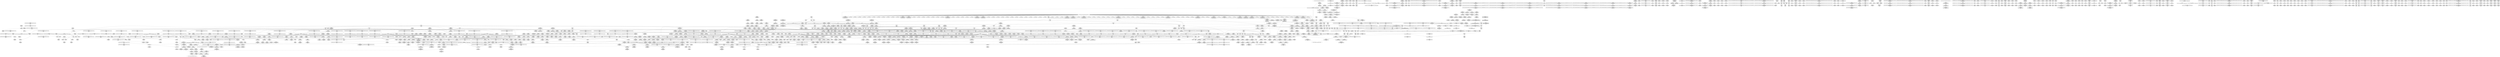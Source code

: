 digraph {
	CE0x4499950 [shape=record,shape=Mrecord,label="{CE0x4499950|ipc_has_perm:tmp|*SummSink*}"]
	CE0x4447650 [shape=record,shape=Mrecord,label="{CE0x4447650|__llvm_gcov_indirect_counter_increment:entry|*SummSink*}"]
	CE0x44ba5d0 [shape=record,shape=Mrecord,label="{CE0x44ba5d0|get_current:tmp|*SummSink*}"]
	CE0x44d3fb0 [shape=record,shape=Mrecord,label="{CE0x44d3fb0|task_sid:tmp25|security/selinux/hooks.c,208}"]
	CE0x44bd4d0 [shape=record,shape=Mrecord,label="{CE0x44bd4d0|i64*_getelementptr_inbounds_(_11_x_i64_,_11_x_i64_*___llvm_gcov_ctr127,_i64_0,_i64_8)|*Constant*|*SummSink*}"]
	CE0x44acf80 [shape=record,shape=Mrecord,label="{CE0x44acf80|_ret_void,_!dbg_!27735|include/linux/rcupdate.h,884}"]
	CE0x44f0d60 [shape=record,shape=Mrecord,label="{CE0x44f0d60|current_sid:tmp24|security/selinux/hooks.c,220|*SummSink*}"]
	CE0x44d58e0 [shape=record,shape=Mrecord,label="{CE0x44d58e0|task_sid:tmp27|security/selinux/hooks.c,208}"]
	CE0x44c60e0 [shape=record,shape=Mrecord,label="{CE0x44c60e0|rcu_lock_release:tmp1|*SummSource*}"]
	CE0x454a960 [shape=record,shape=Mrecord,label="{CE0x454a960|__rcu_read_lock:tmp5|include/linux/rcupdate.h,239|*SummSink*}"]
	CE0x4552e70 [shape=record,shape=Mrecord,label="{CE0x4552e70|__preempt_count_sub:do.end|*SummSink*}"]
	CE0x449d720 [shape=record,shape=Mrecord,label="{CE0x449d720|task_sid:do.end6}"]
	CE0x449ec30 [shape=record,shape=Mrecord,label="{CE0x449ec30|cred_sid:tmp2|*SummSink*}"]
	CE0x44b50a0 [shape=record,shape=Mrecord,label="{CE0x44b50a0|i8_4|*Constant*|*SummSink*}"]
	CE0x4446310 [shape=record,shape=Mrecord,label="{CE0x4446310|i32_3|*Constant*|*SummSource*}"]
	CE0x4455190 [shape=record,shape=Mrecord,label="{CE0x4455190|_call_void_mcount()_#3}"]
	CE0x44be8e0 [shape=record,shape=Mrecord,label="{CE0x44be8e0|i32_883|*Constant*|*SummSource*}"]
	CE0x44fb3c0 [shape=record,shape=Mrecord,label="{CE0x44fb3c0|cred_sid:tmp6|security/selinux/hooks.c,197|*SummSource*}"]
	CE0x4448a60 [shape=record,shape=Mrecord,label="{CE0x4448a60|COLLAPSED:_GCMRE_current_task_external_global_%struct.task_struct*:_elem_0:default:}"]
	CE0x61d5ab0 [shape=record,shape=Mrecord,label="{CE0x61d5ab0|%struct.task_struct*_(%struct.task_struct**)*_asm_movq_%gs:$_1:P_,$0_,_r,im,_dirflag_,_fpsr_,_flags_|*SummSink*}"]
	CE0x44b6780 [shape=record,shape=Mrecord,label="{CE0x44b6780|_call_void_mcount()_#3|*SummSink*}"]
	CE0x44d0f80 [shape=record,shape=Mrecord,label="{CE0x44d0f80|_ret_void,_!dbg_!27717|include/linux/rcupdate.h,424|*SummSink*}"]
	CE0x441b050 [shape=record,shape=Mrecord,label="{CE0x441b050|i64*_getelementptr_inbounds_(_18_x_i64_,_18_x_i64_*___llvm_gcov_ctr313,_i64_0,_i64_10)|*Constant*}"]
	CE0x44e49e0 [shape=record,shape=Mrecord,label="{CE0x44e49e0|COLLAPSED:_GCMRE___llvm_gcov_ctr131_internal_global_2_x_i64_zeroinitializer:_elem_0:default:}"]
	CE0x448de50 [shape=record,shape=Mrecord,label="{CE0x448de50|rcu_read_unlock:tmp21|include/linux/rcupdate.h,935|*SummSource*}"]
	CE0x4488af0 [shape=record,shape=Mrecord,label="{CE0x4488af0|__rcu_read_lock:tmp3}"]
	CE0x443f9f0 [shape=record,shape=Mrecord,label="{CE0x443f9f0|selinux_shm_shmctl:tmp13|security/selinux/hooks.c,5362|*SummSource*}"]
	CE0x457e060 [shape=record,shape=Mrecord,label="{CE0x457e060|i64*_getelementptr_inbounds_(_4_x_i64_,_4_x_i64_*___llvm_gcov_ctr135,_i64_0,_i64_2)|*Constant*|*SummSink*}"]
	CE0x444caf0 [shape=record,shape=Mrecord,label="{CE0x444caf0|get_current:tmp4|./arch/x86/include/asm/current.h,14|*SummSink*}"]
	CE0x44a66a0 [shape=record,shape=Mrecord,label="{CE0x44a66a0|task_sid:tmp19|security/selinux/hooks.c,208}"]
	CE0x44a2010 [shape=record,shape=Mrecord,label="{CE0x44a2010|cred_sid:security|security/selinux/hooks.c,196|*SummSource*}"]
	CE0x44e4390 [shape=record,shape=Mrecord,label="{CE0x44e4390|GLOBAL:__llvm_gcov_ctr127|Global_var:__llvm_gcov_ctr127}"]
	CE0x45672e0 [shape=record,shape=Mrecord,label="{CE0x45672e0|__rcu_read_lock:bb|*SummSink*}"]
	CE0x442ec60 [shape=record,shape=Mrecord,label="{CE0x442ec60|task_sid:entry|*SummSink*}"]
	CE0x44b8820 [shape=record,shape=Mrecord,label="{CE0x44b8820|ipc_has_perm:tmp5|security/selinux/hooks.c,5131}"]
	CE0x44e8af0 [shape=record,shape=Mrecord,label="{CE0x44e8af0|current_sid:tmp19|security/selinux/hooks.c,218}"]
	CE0x448fe60 [shape=record,shape=Mrecord,label="{CE0x448fe60|_ret_i32_%retval.0,_!dbg_!27728|security/selinux/avc.c,775|*SummSink*}"]
	CE0x44bd8e0 [shape=record,shape=Mrecord,label="{CE0x44bd8e0|_call_void_lockdep_rcu_suspicious(i8*_getelementptr_inbounds_(_25_x_i8_,_25_x_i8_*_.str45,_i32_0,_i32_0),_i32_883,_i8*_getelementptr_inbounds_(_42_x_i8_,_42_x_i8_*_.str46,_i32_0,_i32_0))_#10,_!dbg_!27728|include/linux/rcupdate.h,882|*SummSink*}"]
	CE0x445f0a0 [shape=record,shape=Mrecord,label="{CE0x445f0a0|__llvm_gcov_indirect_counter_increment:tmp2|*SummSource*}"]
	CE0x448c0d0 [shape=record,shape=Mrecord,label="{CE0x448c0d0|rcu_read_unlock:tmp7|include/linux/rcupdate.h,933|*SummSink*}"]
	CE0x456b9f0 [shape=record,shape=Mrecord,label="{CE0x456b9f0|i32_2|*Constant*}"]
	CE0x4451340 [shape=record,shape=Mrecord,label="{CE0x4451340|task_has_system:call|security/selinux/hooks.c,1592|*SummSink*}"]
	CE0x442ef10 [shape=record,shape=Mrecord,label="{CE0x442ef10|task_sid:task|Function::task_sid&Arg::task::|*SummSink*}"]
	CE0x44e2550 [shape=record,shape=Mrecord,label="{CE0x44e2550|i8_1|*Constant*}"]
	CE0x44c5f60 [shape=record,shape=Mrecord,label="{CE0x44c5f60|rcu_read_unlock:tobool1|include/linux/rcupdate.h,933|*SummSource*}"]
	CE0x4443140 [shape=record,shape=Mrecord,label="{CE0x4443140|avc_has_perm:ssid|Function::avc_has_perm&Arg::ssid::}"]
	CE0x44bd1e0 [shape=record,shape=Mrecord,label="{CE0x44bd1e0|i64*_getelementptr_inbounds_(_11_x_i64_,_11_x_i64_*___llvm_gcov_ctr127,_i64_0,_i64_8)|*Constant*|*SummSource*}"]
	CE0x4557410 [shape=record,shape=Mrecord,label="{CE0x4557410|i64*_getelementptr_inbounds_(_4_x_i64_,_4_x_i64_*___llvm_gcov_ctr129,_i64_0,_i64_0)|*Constant*}"]
	CE0x44f5740 [shape=record,shape=Mrecord,label="{CE0x44f5740|__preempt_count_add:val|Function::__preempt_count_add&Arg::val::|*SummSource*}"]
	CE0x44d36d0 [shape=record,shape=Mrecord,label="{CE0x44d36d0|task_sid:tmp23|security/selinux/hooks.c,208|*SummSource*}"]
	CE0x44537d0 [shape=record,shape=Mrecord,label="{CE0x44537d0|current_sid:tmp10|security/selinux/hooks.c,218|*SummSource*}"]
	CE0x44d3f40 [shape=record,shape=Mrecord,label="{CE0x44d3f40|i64*_getelementptr_inbounds_(_13_x_i64_,_13_x_i64_*___llvm_gcov_ctr126,_i64_0,_i64_11)|*Constant*}"]
	CE0x44f4160 [shape=record,shape=Mrecord,label="{CE0x44f4160|rcu_read_unlock:do.end|*SummSource*}"]
	CE0x441a510 [shape=record,shape=Mrecord,label="{CE0x441a510|selinux_shm_shmctl:tmp2|security/selinux/hooks.c,5346}"]
	CE0x449f860 [shape=record,shape=Mrecord,label="{CE0x449f860|current_sid:tmp14|security/selinux/hooks.c,218|*SummSource*}"]
	CE0x447df50 [shape=record,shape=Mrecord,label="{CE0x447df50|80:_i32,_112:_i8*,_:_CRE_56,57_}"]
	CE0x4440bf0 [shape=record,shape=Mrecord,label="{CE0x4440bf0|selinux_shm_shmctl:perms.0|*SummSink*}"]
	CE0x448a870 [shape=record,shape=Mrecord,label="{CE0x448a870|_ret_void,_!dbg_!27719|./arch/x86/include/asm/preempt.h,73}"]
	CE0x45668b0 [shape=record,shape=Mrecord,label="{CE0x45668b0|rcu_lock_release:tmp|*SummSink*}"]
	CE0x4436da0 [shape=record,shape=Mrecord,label="{CE0x4436da0|i64*_getelementptr_inbounds_(_2_x_i64_,_2_x_i64_*___llvm_gcov_ctr98,_i64_0,_i64_1)|*Constant*|*SummSource*}"]
	CE0x45674c0 [shape=record,shape=Mrecord,label="{CE0x45674c0|i64*_getelementptr_inbounds_(_4_x_i64_,_4_x_i64_*___llvm_gcov_ctr128,_i64_0,_i64_0)|*Constant*|*SummSource*}"]
	CE0x44e9ac0 [shape=record,shape=Mrecord,label="{CE0x44e9ac0|__rcu_read_lock:entry|*SummSource*}"]
	CE0x44ac6e0 [shape=record,shape=Mrecord,label="{CE0x44ac6e0|task_sid:tmp2}"]
	CE0x44a87f0 [shape=record,shape=Mrecord,label="{CE0x44a87f0|GLOBAL:rcu_lock_acquire|*Constant*|*SummSink*}"]
	CE0x4438640 [shape=record,shape=Mrecord,label="{CE0x4438640|task_has_system:tsk|Function::task_has_system&Arg::tsk::|*SummSink*}"]
	CE0x442b360 [shape=record,shape=Mrecord,label="{CE0x442b360|rcu_read_unlock:tmp17|include/linux/rcupdate.h,933}"]
	CE0x447c9f0 [shape=record,shape=Mrecord,label="{CE0x447c9f0|80:_i32,_112:_i8*,_:_CRE_38,39_}"]
	CE0x45614d0 [shape=record,shape=Mrecord,label="{CE0x45614d0|__rcu_read_unlock:tmp1|*SummSource*}"]
	CE0x5f26f50 [shape=record,shape=Mrecord,label="{CE0x5f26f50|_call_void___llvm_gcov_indirect_counter_increment(i32*___llvm_gcov_global_state_pred315,_i64**_getelementptr_inbounds_(_6_x_i64*_,_6_x_i64*_*___llvm_gcda_edge_table314,_i64_0,_i64_2)),_!dbg_!27718|security/selinux/hooks.c,5349|*SummSource*}"]
	CE0x44d1f40 [shape=record,shape=Mrecord,label="{CE0x44d1f40|_ret_void,_!dbg_!27717|include/linux/rcupdate.h,245|*SummSource*}"]
	CE0x44e3670 [shape=record,shape=Mrecord,label="{CE0x44e3670|current_sid:tmp10|security/selinux/hooks.c,218}"]
	CE0x4453260 [shape=record,shape=Mrecord,label="{CE0x4453260|rcu_read_lock:entry|*SummSource*}"]
	CE0x44a34b0 [shape=record,shape=Mrecord,label="{CE0x44a34b0|current_sid:tmp6|security/selinux/hooks.c,218|*SummSource*}"]
	CE0x456df00 [shape=record,shape=Mrecord,label="{CE0x456df00|i64*_getelementptr_inbounds_(_4_x_i64_,_4_x_i64_*___llvm_gcov_ctr134,_i64_0,_i64_3)|*Constant*|*SummSink*}"]
	CE0x44f34b0 [shape=record,shape=Mrecord,label="{CE0x44f34b0|GLOBAL:__llvm_gcov_ctr127|Global_var:__llvm_gcov_ctr127|*SummSink*}"]
	CE0x44e1cb0 [shape=record,shape=Mrecord,label="{CE0x44e1cb0|current_sid:tmp11|security/selinux/hooks.c,218|*SummSink*}"]
	CE0x44baf70 [shape=record,shape=Mrecord,label="{CE0x44baf70|%struct.common_audit_data*_null|*Constant*|*SummSource*}"]
	CE0x44bf200 [shape=record,shape=Mrecord,label="{CE0x44bf200|i8*_getelementptr_inbounds_(_42_x_i8_,_42_x_i8_*_.str46,_i32_0,_i32_0)|*Constant*|*SummSource*}"]
	CE0x4498bd0 [shape=record,shape=Mrecord,label="{CE0x4498bd0|GLOBAL:__llvm_gcov_ctr126|Global_var:__llvm_gcov_ctr126|*SummSource*}"]
	CE0x44ba870 [shape=record,shape=Mrecord,label="{CE0x44ba870|avc_has_perm:tclass|Function::avc_has_perm&Arg::tclass::|*SummSink*}"]
	CE0x44989e0 [shape=record,shape=Mrecord,label="{CE0x44989e0|current_sid:land.lhs.true2}"]
	CE0x4451710 [shape=record,shape=Mrecord,label="{CE0x4451710|GLOBAL:task_sid|*Constant*|*SummSource*}"]
	CE0x4489d80 [shape=record,shape=Mrecord,label="{CE0x4489d80|rcu_read_unlock:if.end}"]
	CE0x4489f40 [shape=record,shape=Mrecord,label="{CE0x4489f40|rcu_read_unlock:if.end|*SummSink*}"]
	CE0x4483c50 [shape=record,shape=Mrecord,label="{CE0x4483c50|ipc_has_perm:ipc_perms|Function::ipc_has_perm&Arg::ipc_perms::}"]
	CE0x44b63c0 [shape=record,shape=Mrecord,label="{CE0x44b63c0|current_sid:tmp}"]
	CE0x447e410 [shape=record,shape=Mrecord,label="{CE0x447e410|80:_i32,_112:_i8*,_:_CRE_60,61_}"]
	CE0x44e4a50 [shape=record,shape=Mrecord,label="{CE0x44e4a50|cred_sid:tmp|*SummSource*}"]
	CE0x447d110 [shape=record,shape=Mrecord,label="{CE0x447d110|80:_i32,_112:_i8*,_:_CRE_44,45_}"]
	CE0x4436a40 [shape=record,shape=Mrecord,label="{CE0x4436a40|selinux_shm_shmctl:sw.epilog}"]
	CE0x4544dc0 [shape=record,shape=Mrecord,label="{CE0x4544dc0|i64*_getelementptr_inbounds_(_4_x_i64_,_4_x_i64_*___llvm_gcov_ctr128,_i64_0,_i64_3)|*Constant*}"]
	CE0x455d740 [shape=record,shape=Mrecord,label="{CE0x455d740|__preempt_count_add:bb|*SummSink*}"]
	CE0x4483dd0 [shape=record,shape=Mrecord,label="{CE0x4483dd0|ipc_has_perm:ipc_perms|Function::ipc_has_perm&Arg::ipc_perms::|*SummSink*}"]
	CE0x449e370 [shape=record,shape=Mrecord,label="{CE0x449e370|GLOBAL:__llvm_gcov_ctr125|Global_var:__llvm_gcov_ctr125}"]
	CE0x44f60a0 [shape=record,shape=Mrecord,label="{CE0x44f60a0|rcu_read_unlock:tmp14|include/linux/rcupdate.h,933}"]
	CE0x44fe7c0 [shape=record,shape=Mrecord,label="{CE0x44fe7c0|i64*_getelementptr_inbounds_(_11_x_i64_,_11_x_i64_*___llvm_gcov_ctr127,_i64_0,_i64_0)|*Constant*|*SummSource*}"]
	CE0x4549750 [shape=record,shape=Mrecord,label="{CE0x4549750|GLOBAL:__preempt_count|Global_var:__preempt_count|*SummSource*}"]
	CE0x44ae630 [shape=record,shape=Mrecord,label="{CE0x44ae630|task_sid:tmp14|security/selinux/hooks.c,208|*SummSink*}"]
	CE0x44dce60 [shape=record,shape=Mrecord,label="{CE0x44dce60|rcu_read_lock:call|include/linux/rcupdate.h,882|*SummSource*}"]
	CE0x44b18c0 [shape=record,shape=Mrecord,label="{CE0x44b18c0|current_sid:security|security/selinux/hooks.c,218|*SummSource*}"]
	CE0x4542380 [shape=record,shape=Mrecord,label="{CE0x4542380|rcu_lock_acquire:tmp7|*SummSink*}"]
	CE0x44bcbe0 [shape=record,shape=Mrecord,label="{CE0x44bcbe0|rcu_read_lock:tmp16|include/linux/rcupdate.h,882|*SummSource*}"]
	CE0x445dc70 [shape=record,shape=Mrecord,label="{CE0x445dc70|__llvm_gcov_indirect_counter_increment:bb4|*SummSource*}"]
	CE0x4437750 [shape=record,shape=Mrecord,label="{CE0x4437750|__llvm_gcov_indirect_counter_increment:tmp6|*SummSink*}"]
	CE0x44da3e0 [shape=record,shape=Mrecord,label="{CE0x44da3e0|cred_sid:cred|Function::cred_sid&Arg::cred::|*SummSink*}"]
	CE0x44976c0 [shape=record,shape=Mrecord,label="{CE0x44976c0|task_sid:tmp9|security/selinux/hooks.c,208}"]
	CE0x445c560 [shape=record,shape=Mrecord,label="{CE0x445c560|avc_has_perm:ssid|Function::avc_has_perm&Arg::ssid::|*SummSource*}"]
	CE0x445f5d0 [shape=record,shape=Mrecord,label="{CE0x445f5d0|_call_void___llvm_gcov_indirect_counter_increment(i32*___llvm_gcov_global_state_pred315,_i64**_getelementptr_inbounds_(_6_x_i64*_,_6_x_i64*_*___llvm_gcda_edge_table314,_i64_0,_i64_4)),_!dbg_!27723|security/selinux/hooks.c,5356|*SummSource*}"]
	CE0x44a6db0 [shape=record,shape=Mrecord,label="{CE0x44a6db0|i8_1|*Constant*|*SummSource*}"]
	CE0x4544c50 [shape=record,shape=Mrecord,label="{CE0x4544c50|_call_void_asm_sideeffect_,_memory_,_dirflag_,_fpsr_,_flags_()_#3,_!dbg_!27714,_!srcloc_!27715|include/linux/rcupdate.h,239|*SummSink*}"]
	CE0x4552820 [shape=record,shape=Mrecord,label="{CE0x4552820|i64*_getelementptr_inbounds_(_4_x_i64_,_4_x_i64_*___llvm_gcov_ctr135,_i64_0,_i64_3)|*Constant*|*SummSource*}"]
	CE0x44f7ac0 [shape=record,shape=Mrecord,label="{CE0x44f7ac0|rcu_read_lock:tmp9|include/linux/rcupdate.h,882|*SummSource*}"]
	CE0x44c9e10 [shape=record,shape=Mrecord,label="{CE0x44c9e10|_call_void_mcount()_#3}"]
	CE0x4458390 [shape=record,shape=Mrecord,label="{CE0x4458390|i64**_getelementptr_inbounds_(_6_x_i64*_,_6_x_i64*_*___llvm_gcda_edge_table314,_i64_0,_i64_0)|*Constant*|*SummSink*}"]
	CE0x4434a70 [shape=record,shape=Mrecord,label="{CE0x4434a70|i64*_getelementptr_inbounds_(_18_x_i64_,_18_x_i64_*___llvm_gcov_ctr313,_i64_0,_i64_11)|*Constant*}"]
	CE0x4558b20 [shape=record,shape=Mrecord,label="{CE0x4558b20|__preempt_count_add:tmp1|*SummSink*}"]
	CE0x4498370 [shape=record,shape=Mrecord,label="{CE0x4498370|task_sid:tmp10|security/selinux/hooks.c,208|*SummSink*}"]
	CE0x44ac310 [shape=record,shape=Mrecord,label="{CE0x44ac310|_ret_void,_!dbg_!27717|include/linux/rcupdate.h,240|*SummSource*}"]
	CE0x456f2e0 [shape=record,shape=Mrecord,label="{CE0x456f2e0|__preempt_count_sub:tmp7|./arch/x86/include/asm/preempt.h,78|*SummSink*}"]
	CE0x4444580 [shape=record,shape=Mrecord,label="{CE0x4444580|current_sid:tmp4|security/selinux/hooks.c,218}"]
	CE0x4547f40 [shape=record,shape=Mrecord,label="{CE0x4547f40|__preempt_count_sub:tmp4|./arch/x86/include/asm/preempt.h,77|*SummSink*}"]
	CE0x44bffa0 [shape=record,shape=Mrecord,label="{CE0x44bffa0|rcu_read_lock:tmp18|include/linux/rcupdate.h,882|*SummSink*}"]
	CE0x4482ce0 [shape=record,shape=Mrecord,label="{CE0x4482ce0|selinux_shm_shmctl:tmp16|security/selinux/hooks.c,5367}"]
	CE0x4593050 [shape=record,shape=Mrecord,label="{CE0x4593050|_call_void_mcount()_#3}"]
	CE0x44c6000 [shape=record,shape=Mrecord,label="{CE0x44c6000|i64_1|*Constant*}"]
	CE0x4490f50 [shape=record,shape=Mrecord,label="{CE0x4490f50|i32_10|*Constant*}"]
	CE0x44d2380 [shape=record,shape=Mrecord,label="{CE0x44d2380|i64*_getelementptr_inbounds_(_11_x_i64_,_11_x_i64_*___llvm_gcov_ctr132,_i64_0,_i64_9)|*Constant*|*SummSource*}"]
	CE0x4559260 [shape=record,shape=Mrecord,label="{CE0x4559260|__preempt_count_add:tmp}"]
	CE0x4440510 [shape=record,shape=Mrecord,label="{CE0x4440510|i32_512|*Constant*|*SummSource*}"]
	CE0x44b52b0 [shape=record,shape=Mrecord,label="{CE0x44b52b0|i32_3|*Constant*}"]
	CE0x457e300 [shape=record,shape=Mrecord,label="{CE0x457e300|__rcu_read_unlock:do.end|*SummSource*}"]
	CE0x457cdf0 [shape=record,shape=Mrecord,label="{CE0x457cdf0|__preempt_count_sub:tmp2}"]
	CE0x4447c50 [shape=record,shape=Mrecord,label="{CE0x4447c50|get_current:tmp1|*SummSource*}"]
	CE0x444d7e0 [shape=record,shape=Mrecord,label="{CE0x444d7e0|_call_void_mcount()_#3}"]
	CE0x4449220 [shape=record,shape=Mrecord,label="{CE0x4449220|i64**_getelementptr_inbounds_(_6_x_i64*_,_6_x_i64*_*___llvm_gcda_edge_table314,_i64_0,_i64_3)|*Constant*}"]
	CE0x44a4010 [shape=record,shape=Mrecord,label="{CE0x44a4010|task_sid:tobool|security/selinux/hooks.c,208|*SummSink*}"]
	CE0x44f2d80 [shape=record,shape=Mrecord,label="{CE0x44f2d80|rcu_read_lock:tmp5|include/linux/rcupdate.h,882|*SummSink*}"]
	CE0x4436ab0 [shape=record,shape=Mrecord,label="{CE0x4436ab0|selinux_shm_shmctl:sw.epilog|*SummSource*}"]
	CE0x44be950 [shape=record,shape=Mrecord,label="{CE0x44be950|i32_883|*Constant*|*SummSink*}"]
	CE0x447e1b0 [shape=record,shape=Mrecord,label="{CE0x447e1b0|80:_i32,_112:_i8*,_:_CRE_58,59_}"]
	CE0x4497fa0 [shape=record,shape=Mrecord,label="{CE0x4497fa0|ipc_has_perm:tmp1|*SummSink*}"]
	CE0x4441cc0 [shape=record,shape=Mrecord,label="{CE0x4441cc0|i64*_getelementptr_inbounds_(_13_x_i64_,_13_x_i64_*___llvm_gcov_ctr126,_i64_0,_i64_9)|*Constant*|*SummSink*}"]
	CE0x4584840 [shape=record,shape=Mrecord,label="{CE0x4584840|__preempt_count_add:do.end|*SummSink*}"]
	CE0x4554900 [shape=record,shape=Mrecord,label="{CE0x4554900|__preempt_count_add:tmp5|./arch/x86/include/asm/preempt.h,72|*SummSource*}"]
	CE0x44df8b0 [shape=record,shape=Mrecord,label="{CE0x44df8b0|rcu_read_lock:tmp6|include/linux/rcupdate.h,882|*SummSink*}"]
	CE0x4442a40 [shape=record,shape=Mrecord,label="{CE0x4442a40|i32_(i32,_i32,_i16,_i32,_%struct.common_audit_data*)*_bitcast_(i32_(i32,_i32,_i16,_i32,_%struct.common_audit_data.495*)*_avc_has_perm_to_i32_(i32,_i32,_i16,_i32,_%struct.common_audit_data*)*)|*Constant*|*SummSource*}"]
	CE0x442b6d0 [shape=record,shape=Mrecord,label="{CE0x442b6d0|rcu_read_unlock:tmp18|include/linux/rcupdate.h,933}"]
	CE0x44a3bc0 [shape=record,shape=Mrecord,label="{CE0x44a3bc0|cred_sid:tmp4|*LoadInst*|security/selinux/hooks.c,196}"]
	CE0x44de4d0 [shape=record,shape=Mrecord,label="{CE0x44de4d0|__rcu_read_lock:tmp1|*SummSource*}"]
	CE0x44915b0 [shape=record,shape=Mrecord,label="{CE0x44915b0|ipc_has_perm:security|security/selinux/hooks.c,5131|*SummSink*}"]
	CE0x4562340 [shape=record,shape=Mrecord,label="{CE0x4562340|rcu_lock_acquire:tmp5|include/linux/rcupdate.h,418|*SummSource*}"]
	CE0x455d4a0 [shape=record,shape=Mrecord,label="{CE0x455d4a0|_call_void_lock_release(%struct.lockdep_map*_%map,_i32_1,_i64_ptrtoint_(i8*_blockaddress(_rcu_lock_release,_%__here)_to_i64))_#10,_!dbg_!27716|include/linux/rcupdate.h,423|*SummSource*}"]
	CE0x444b7a0 [shape=record,shape=Mrecord,label="{CE0x444b7a0|_ret_i32_%call7,_!dbg_!27749|security/selinux/hooks.c,210}"]
	CE0x4498620 [shape=record,shape=Mrecord,label="{CE0x4498620|task_sid:tmp10|security/selinux/hooks.c,208}"]
	CE0x447d4a0 [shape=record,shape=Mrecord,label="{CE0x447d4a0|80:_i32,_112:_i8*,_:_CRE_47,48_}"]
	CE0x44a1ef0 [shape=record,shape=Mrecord,label="{CE0x44a1ef0|cred_sid:security|security/selinux/hooks.c,196|*SummSink*}"]
	CE0x4480180 [shape=record,shape=Mrecord,label="{CE0x4480180|80:_i32,_112:_i8*,_:_CRE_104,112_|*MultipleSource*|Function::selinux_shm_shmctl&Arg::shp::|security/selinux/hooks.c,5365}"]
	CE0x44e1380 [shape=record,shape=Mrecord,label="{CE0x44e1380|current_sid:tmp13|security/selinux/hooks.c,218|*SummSource*}"]
	CE0x445ef60 [shape=record,shape=Mrecord,label="{CE0x445ef60|__llvm_gcov_indirect_counter_increment:tmp2}"]
	CE0x44ae090 [shape=record,shape=Mrecord,label="{CE0x44ae090|task_sid:tobool4|security/selinux/hooks.c,208|*SummSink*}"]
	CE0x445c8c0 [shape=record,shape=Mrecord,label="{CE0x445c8c0|avc_has_perm:tsid|Function::avc_has_perm&Arg::tsid::}"]
	CE0x44c23b0 [shape=record,shape=Mrecord,label="{CE0x44c23b0|rcu_lock_acquire:tmp4|include/linux/rcupdate.h,418|*SummSource*}"]
	CE0x4496430 [shape=record,shape=Mrecord,label="{CE0x4496430|avc_has_perm:entry}"]
	CE0x4592f40 [shape=record,shape=Mrecord,label="{CE0x4592f40|__preempt_count_sub:tmp3|*SummSink*}"]
	CE0x4481170 [shape=record,shape=Mrecord,label="{CE0x4481170|80:_i32,_112:_i8*,_:_CRE_172,176_|*MultipleSource*|Function::selinux_shm_shmctl&Arg::shp::|security/selinux/hooks.c,5365}"]
	CE0x44e2a50 [shape=record,shape=Mrecord,label="{CE0x44e2a50|i32_218|*Constant*|*SummSource*}"]
	CE0x44ac100 [shape=record,shape=Mrecord,label="{CE0x44ac100|_ret_void,_!dbg_!27717|include/linux/rcupdate.h,240}"]
	CE0x4557a60 [shape=record,shape=Mrecord,label="{CE0x4557a60|i64*_getelementptr_inbounds_(_4_x_i64_,_4_x_i64_*___llvm_gcov_ctr129,_i64_0,_i64_0)|*Constant*|*SummSink*}"]
	CE0x456cc20 [shape=record,shape=Mrecord,label="{CE0x456cc20|i8*_undef|*Constant*|*SummSink*}"]
	CE0x4438970 [shape=record,shape=Mrecord,label="{CE0x4438970|task_has_system:perms|Function::task_has_system&Arg::perms::|*SummSource*}"]
	CE0x445ee70 [shape=record,shape=Mrecord,label="{CE0x445ee70|i32_208|*Constant*|*SummSink*}"]
	CE0x4567080 [shape=record,shape=Mrecord,label="{CE0x4567080|__rcu_read_lock:do.end|*SummSource*}"]
	CE0x4434c00 [shape=record,shape=Mrecord,label="{CE0x4434c00|selinux_shm_shmctl:tmp4|security/selinux/hooks.c,5349}"]
	CE0x4540aa0 [shape=record,shape=Mrecord,label="{CE0x4540aa0|GLOBAL:rcu_lock_release|*Constant*}"]
	CE0x4424dd0 [shape=record,shape=Mrecord,label="{CE0x4424dd0|selinux_shm_shmctl:sw.bb2|*SummSource*}"]
	CE0x449de00 [shape=record,shape=Mrecord,label="{CE0x449de00|rcu_read_unlock:call|include/linux/rcupdate.h,933}"]
	CE0x445d210 [shape=record,shape=Mrecord,label="{CE0x445d210|__llvm_gcov_indirect_counter_increment:tmp5}"]
	CE0x4454f50 [shape=record,shape=Mrecord,label="{CE0x4454f50|task_sid:tmp15|security/selinux/hooks.c,208|*SummSource*}"]
	CE0x44c7d20 [shape=record,shape=Mrecord,label="{CE0x44c7d20|rcu_lock_acquire:tmp}"]
	CE0x44ae500 [shape=record,shape=Mrecord,label="{CE0x44ae500|i64_7|*Constant*|*SummSink*}"]
	CE0x4541eb0 [shape=record,shape=Mrecord,label="{CE0x4541eb0|rcu_lock_acquire:tmp6|*SummSink*}"]
	CE0x444dc40 [shape=record,shape=Mrecord,label="{CE0x444dc40|task_has_system:tsk|Function::task_has_system&Arg::tsk::|*SummSource*}"]
	CE0x4495e30 [shape=record,shape=Mrecord,label="{CE0x4495e30|ipc_has_perm:sclass|security/selinux/hooks.c,5136}"]
	CE0x44d0400 [shape=record,shape=Mrecord,label="{CE0x44d0400|GLOBAL:rcu_lock_release|*Constant*|*SummSource*}"]
	CE0x4582300 [shape=record,shape=Mrecord,label="{CE0x4582300|i64*_getelementptr_inbounds_(_4_x_i64_,_4_x_i64_*___llvm_gcov_ctr129,_i64_0,_i64_2)|*Constant*|*SummSink*}"]
	CE0x44c2420 [shape=record,shape=Mrecord,label="{CE0x44c2420|rcu_lock_acquire:tmp4|include/linux/rcupdate.h,418|*SummSink*}"]
	CE0x449dcb0 [shape=record,shape=Mrecord,label="{CE0x449dcb0|_call_void_mcount()_#3|*SummSink*}"]
	CE0x441b640 [shape=record,shape=Mrecord,label="{CE0x441b640|i32_2|*Constant*|*SummSource*}"]
	CE0x44e27a0 [shape=record,shape=Mrecord,label="{CE0x44e27a0|_call_void_lockdep_rcu_suspicious(i8*_getelementptr_inbounds_(_25_x_i8_,_25_x_i8_*_.str3,_i32_0,_i32_0),_i32_218,_i8*_getelementptr_inbounds_(_45_x_i8_,_45_x_i8_*_.str12,_i32_0,_i32_0))_#10,_!dbg_!27727|security/selinux/hooks.c,218}"]
	CE0x4547e00 [shape=record,shape=Mrecord,label="{CE0x4547e00|__preempt_count_sub:bb}"]
	CE0x4483880 [shape=record,shape=Mrecord,label="{CE0x4483880|ipc_has_perm:entry}"]
	CE0x4435ac0 [shape=record,shape=Mrecord,label="{CE0x4435ac0|selinux_shm_shmctl:tmp1|*SummSource*}"]
	CE0x44b0870 [shape=record,shape=Mrecord,label="{CE0x44b0870|current_sid:cred|security/selinux/hooks.c,218|*SummSink*}"]
	CE0x443f310 [shape=record,shape=Mrecord,label="{CE0x443f310|selinux_shm_shmctl:tmp12|security/selinux/hooks.c,5362|*SummSink*}"]
	CE0x4479000 [shape=record,shape=Mrecord,label="{CE0x4479000|80:_i32,_112:_i8*,_:_CRE_0,1_}"]
	CE0x44b5890 [shape=record,shape=Mrecord,label="{CE0x44b5890|ipc_has_perm:tmp6|*LoadInst*|security/selinux/hooks.c,5134|*SummSource*}"]
	CE0x44dd2f0 [shape=record,shape=Mrecord,label="{CE0x44dd2f0|i64*_getelementptr_inbounds_(_11_x_i64_,_11_x_i64_*___llvm_gcov_ctr132,_i64_0,_i64_8)|*Constant*}"]
	CE0x4431ce0 [shape=record,shape=Mrecord,label="{CE0x4431ce0|__llvm_gcov_indirect_counter_increment:bb}"]
	CE0x44fb710 [shape=record,shape=Mrecord,label="{CE0x44fb710|rcu_read_lock:tmp11|include/linux/rcupdate.h,882|*SummSource*}"]
	CE0x44a2390 [shape=record,shape=Mrecord,label="{CE0x44a2390|current_sid:tmp8|security/selinux/hooks.c,218|*SummSource*}"]
	CE0x44a4700 [shape=record,shape=Mrecord,label="{CE0x44a4700|task_sid:tmp|*SummSource*}"]
	CE0x44ba760 [shape=record,shape=Mrecord,label="{CE0x44ba760|avc_has_perm:tclass|Function::avc_has_perm&Arg::tclass::}"]
	CE0x44c1a60 [shape=record,shape=Mrecord,label="{CE0x44c1a60|GLOBAL:__preempt_count|Global_var:__preempt_count|*SummSink*}"]
	CE0x4480520 [shape=record,shape=Mrecord,label="{CE0x4480520|80:_i32,_112:_i8*,_:_CRE_120,128_|*MultipleSource*|Function::selinux_shm_shmctl&Arg::shp::|security/selinux/hooks.c,5365}"]
	CE0x44e13f0 [shape=record,shape=Mrecord,label="{CE0x44e13f0|current_sid:tmp14|security/selinux/hooks.c,218}"]
	CE0x4454290 [shape=record,shape=Mrecord,label="{CE0x4454290|_call_void_rcu_lock_acquire(%struct.lockdep_map*_rcu_lock_map)_#10,_!dbg_!27711|include/linux/rcupdate.h,881|*SummSink*}"]
	CE0x44ab440 [shape=record,shape=Mrecord,label="{CE0x44ab440|i64_1|*Constant*}"]
	CE0x581fbb0 [shape=record,shape=Mrecord,label="{CE0x581fbb0|GLOBAL:__llvm_gcov_indirect_counter_increment|*Constant*}"]
	CE0x44e0270 [shape=record,shape=Mrecord,label="{CE0x44e0270|current_sid:tmp12|security/selinux/hooks.c,218|*SummSource*}"]
	CE0x455ce30 [shape=record,shape=Mrecord,label="{CE0x455ce30|rcu_lock_release:tmp5|include/linux/rcupdate.h,423}"]
	CE0x44525b0 [shape=record,shape=Mrecord,label="{CE0x44525b0|selinux_shm_shmctl:tmp10|security/selinux/hooks.c,5359|*SummSink*}"]
	CE0x445d4b0 [shape=record,shape=Mrecord,label="{CE0x445d4b0|__llvm_gcov_indirect_counter_increment:tmp3|*SummSource*}"]
	CE0x44d0d20 [shape=record,shape=Mrecord,label="{CE0x44d0d20|_ret_void,_!dbg_!27717|include/linux/rcupdate.h,424}"]
	CE0x441b440 [shape=record,shape=Mrecord,label="{CE0x441b440|task_sid:real_cred|security/selinux/hooks.c,208|*SummSource*}"]
	CE0x4477bd0 [shape=record,shape=Mrecord,label="{CE0x4477bd0|selinux_shm_shmctl:tmp14|security/selinux/hooks.c,5365|*SummSource*}"]
	CE0x44a1150 [shape=record,shape=Mrecord,label="{CE0x44a1150|cred_sid:tmp5|security/selinux/hooks.c,196|*SummSink*}"]
	CE0x44c2050 [shape=record,shape=Mrecord,label="{CE0x44c2050|GLOBAL:rcu_read_unlock.__warned|Global_var:rcu_read_unlock.__warned|*SummSink*}"]
	CE0x44a2e50 [shape=record,shape=Mrecord,label="{CE0x44a2e50|task_sid:tmp|*SummSink*}"]
	CE0x44bb580 [shape=record,shape=Mrecord,label="{CE0x44bb580|get_current:tmp4|./arch/x86/include/asm/current.h,14}"]
	CE0x445ebb0 [shape=record,shape=Mrecord,label="{CE0x445ebb0|i32_208|*Constant*}"]
	CE0x457e1f0 [shape=record,shape=Mrecord,label="{CE0x457e1f0|__preempt_count_add:tmp1|*SummSource*}"]
	CE0x4562880 [shape=record,shape=Mrecord,label="{CE0x4562880|rcu_lock_release:tmp1|*SummSink*}"]
	CE0x454a720 [shape=record,shape=Mrecord,label="{CE0x454a720|_call_void_mcount()_#3}"]
	CE0x4459160 [shape=record,shape=Mrecord,label="{CE0x4459160|selinux_shm_shmctl:tmp8|security/selinux/hooks.c,5356|*SummSink*}"]
	CE0x449ce50 [shape=record,shape=Mrecord,label="{CE0x449ce50|rcu_read_lock:tmp|*SummSink*}"]
	CE0x449b9d0 [shape=record,shape=Mrecord,label="{CE0x449b9d0|i8_1|*Constant*|*SummSink*}"]
	CE0x44d2b90 [shape=record,shape=Mrecord,label="{CE0x44d2b90|rcu_read_unlock:tmp19|include/linux/rcupdate.h,933|*SummSource*}"]
	CE0x44d9610 [shape=record,shape=Mrecord,label="{CE0x44d9610|i64*_getelementptr_inbounds_(_4_x_i64_,_4_x_i64_*___llvm_gcov_ctr129,_i64_0,_i64_1)|*Constant*|*SummSink*}"]
	CE0x44afb60 [shape=record,shape=Mrecord,label="{CE0x44afb60|GLOBAL:get_current|*Constant*}"]
	CE0x44a7a00 [shape=record,shape=Mrecord,label="{CE0x44a7a00|current_sid:tmp5|security/selinux/hooks.c,218|*SummSource*}"]
	CE0x4488970 [shape=record,shape=Mrecord,label="{CE0x4488970|__rcu_read_lock:tmp2|*SummSource*}"]
	CE0x44fc310 [shape=record,shape=Mrecord,label="{CE0x44fc310|rcu_read_lock:call3|include/linux/rcupdate.h,882}"]
	CE0x4557240 [shape=record,shape=Mrecord,label="{CE0x4557240|__preempt_count_add:do.end|*SummSource*}"]
	CE0x4566a80 [shape=record,shape=Mrecord,label="{CE0x4566a80|_call_void_asm_sideeffect_,_memory_,_dirflag_,_fpsr_,_flags_()_#3,_!dbg_!27711,_!srcloc_!27714|include/linux/rcupdate.h,244|*SummSink*}"]
	CE0x4442fd0 [shape=record,shape=Mrecord,label="{CE0x4442fd0|avc_has_perm:entry|*SummSink*}"]
	CE0x448e3c0 [shape=record,shape=Mrecord,label="{CE0x448e3c0|rcu_read_unlock:tmp22|include/linux/rcupdate.h,935}"]
	CE0x449a060 [shape=record,shape=Mrecord,label="{CE0x449a060|ipc_has_perm:tmp2|*SummSource*}"]
	CE0x44791e0 [shape=record,shape=Mrecord,label="{CE0x44791e0|80:_i32,_112:_i8*,_:_CRE_1,2_}"]
	CE0x45453b0 [shape=record,shape=Mrecord,label="{CE0x45453b0|i64*_getelementptr_inbounds_(_4_x_i64_,_4_x_i64_*___llvm_gcov_ctr128,_i64_0,_i64_2)|*Constant*|*SummSink*}"]
	CE0x449bea0 [shape=record,shape=Mrecord,label="{CE0x449bea0|_call_void_lockdep_rcu_suspicious(i8*_getelementptr_inbounds_(_25_x_i8_,_25_x_i8_*_.str3,_i32_0,_i32_0),_i32_208,_i8*_getelementptr_inbounds_(_41_x_i8_,_41_x_i8_*_.str44,_i32_0,_i32_0))_#10,_!dbg_!27732|security/selinux/hooks.c,208|*SummSource*}"]
	CE0x44dc960 [shape=record,shape=Mrecord,label="{CE0x44dc960|current_sid:do.body}"]
	CE0x44bc4c0 [shape=record,shape=Mrecord,label="{CE0x44bc4c0|rcu_read_lock:tmp15|include/linux/rcupdate.h,882}"]
	CE0x4451f90 [shape=record,shape=Mrecord,label="{CE0x4451f90|i64**_getelementptr_inbounds_(_6_x_i64*_,_6_x_i64*_*___llvm_gcda_edge_table314,_i64_0,_i64_5)|*Constant*|*SummSink*}"]
	CE0x44523a0 [shape=record,shape=Mrecord,label="{CE0x44523a0|i64*_getelementptr_inbounds_(_18_x_i64_,_18_x_i64_*___llvm_gcov_ctr313,_i64_0,_i64_14)|*Constant*|*SummSource*}"]
	CE0x4478ac0 [shape=record,shape=Mrecord,label="{CE0x4478ac0|selinux_shm_shmctl:shm_perm|security/selinux/hooks.c,5365|*SummSource*}"]
	CE0x449a570 [shape=record,shape=Mrecord,label="{CE0x449a570|cred_sid:tmp3|*SummSource*}"]
	CE0x44ab9d0 [shape=record,shape=Mrecord,label="{CE0x44ab9d0|GLOBAL:rcu_read_lock.__warned|Global_var:rcu_read_lock.__warned|*SummSink*}"]
	CE0x4488b80 [shape=record,shape=Mrecord,label="{CE0x4488b80|i64*_getelementptr_inbounds_(_2_x_i64_,_2_x_i64_*___llvm_gcov_ctr98,_i64_0,_i64_1)|*Constant*}"]
	CE0x44c2ca0 [shape=record,shape=Mrecord,label="{CE0x44c2ca0|GLOBAL:lock_acquire|*Constant*}"]
	CE0x454edc0 [shape=record,shape=Mrecord,label="{CE0x454edc0|rcu_lock_acquire:indirectgoto}"]
	CE0x445de30 [shape=record,shape=Mrecord,label="{CE0x445de30|__llvm_gcov_indirect_counter_increment:bb4|*SummSink*}"]
	CE0x44cbd10 [shape=record,shape=Mrecord,label="{CE0x44cbd10|_ret_void,_!dbg_!27717|include/linux/rcupdate.h,419}"]
	CE0x4499e60 [shape=record,shape=Mrecord,label="{CE0x4499e60|i64*_getelementptr_inbounds_(_11_x_i64_,_11_x_i64_*___llvm_gcov_ctr127,_i64_0,_i64_1)|*Constant*|*SummSource*}"]
	CE0x4552bb0 [shape=record,shape=Mrecord,label="{CE0x4552bb0|__preempt_count_sub:do.body|*SummSink*}"]
	CE0x445ce00 [shape=record,shape=Mrecord,label="{CE0x445ce00|i16_3|*Constant*|*SummSource*}"]
	CE0x44cb610 [shape=record,shape=Mrecord,label="{CE0x44cb610|rcu_lock_acquire:tmp3}"]
	CE0x44331d0 [shape=record,shape=Mrecord,label="{CE0x44331d0|selinux_shm_shmctl:tmp2|security/selinux/hooks.c,5346|*SummSink*}"]
	"CONST[source:1(input),value:2(dynamic)][purpose:{operation}][SrcIdx:1]"
	CE0x44f1840 [shape=record,shape=Mrecord,label="{CE0x44f1840|i64_0|*Constant*}"]
	CE0x457d340 [shape=record,shape=Mrecord,label="{CE0x457d340|__preempt_count_sub:tmp4|./arch/x86/include/asm/preempt.h,77}"]
	CE0x449ff90 [shape=record,shape=Mrecord,label="{CE0x449ff90|task_sid:tmp12|security/selinux/hooks.c,208|*SummSink*}"]
	CE0x448cc30 [shape=record,shape=Mrecord,label="{CE0x448cc30|rcu_read_unlock:tmp4|include/linux/rcupdate.h,933|*SummSource*}"]
	CE0x444c330 [shape=record,shape=Mrecord,label="{CE0x444c330|i32_3|*Constant*|*SummSink*}"]
	CE0x4486060 [shape=record,shape=Mrecord,label="{CE0x4486060|rcu_read_lock:tmp20|include/linux/rcupdate.h,882|*SummSink*}"]
	CE0x4498e10 [shape=record,shape=Mrecord,label="{CE0x4498e10|task_sid:tmp5|security/selinux/hooks.c,208|*SummSink*}"]
	CE0x44af710 [shape=record,shape=Mrecord,label="{CE0x44af710|COLLAPSED:_GCMRE___llvm_gcov_ctr98_internal_global_2_x_i64_zeroinitializer:_elem_0:default:}"]
	CE0x44c4ef0 [shape=record,shape=Mrecord,label="{CE0x44c4ef0|rcu_read_unlock:call3|include/linux/rcupdate.h,933}"]
	CE0x44c4d80 [shape=record,shape=Mrecord,label="{CE0x44c4d80|rcu_read_unlock:tmp12|include/linux/rcupdate.h,933|*SummSink*}"]
	CE0x4499ce0 [shape=record,shape=Mrecord,label="{CE0x4499ce0|rcu_read_lock:tmp1|*SummSink*}"]
	CE0x4456430 [shape=record,shape=Mrecord,label="{CE0x4456430|0:_i8,_:_GCMR_rcu_read_lock.__warned_internal_global_i8_0,_section_.data.unlikely_,_align_1:_elem_0:default:}"]
	CE0x4563120 [shape=record,shape=Mrecord,label="{CE0x4563120|_call_void_asm_addl_$1,_%gs:$0_,_*m,ri,*m,_dirflag_,_fpsr_,_flags_(i32*___preempt_count,_i32_%sub,_i32*___preempt_count)_#3,_!dbg_!27717,_!srcloc_!27718|./arch/x86/include/asm/preempt.h,77|*SummSink*}"]
	CE0x445f370 [shape=record,shape=Mrecord,label="{CE0x445f370|i64*_getelementptr_inbounds_(_18_x_i64_,_18_x_i64_*___llvm_gcov_ctr313,_i64_0,_i64_12)|*Constant*|*SummSink*}"]
	CE0x455e0f0 [shape=record,shape=Mrecord,label="{CE0x455e0f0|i64*_getelementptr_inbounds_(_4_x_i64_,_4_x_i64_*___llvm_gcov_ctr130,_i64_0,_i64_0)|*Constant*}"]
	CE0x4479d40 [shape=record,shape=Mrecord,label="{CE0x4479d40|80:_i32,_112:_i8*,_:_CRE_8,9_}"]
	CE0x45671a0 [shape=record,shape=Mrecord,label="{CE0x45671a0|__rcu_read_lock:bb}"]
	CE0x44f9b10 [shape=record,shape=Mrecord,label="{CE0x44f9b10|rcu_read_lock:tobool|include/linux/rcupdate.h,882|*SummSink*}"]
	CE0x44b1fe0 [shape=record,shape=Mrecord,label="{CE0x44b1fe0|get_current:tmp3}"]
	CE0x448d580 [shape=record,shape=Mrecord,label="{CE0x448d580|rcu_read_unlock:tmp20|include/linux/rcupdate.h,933}"]
	CE0x44bb130 [shape=record,shape=Mrecord,label="{CE0x44bb130|avc_has_perm:auditdata|Function::avc_has_perm&Arg::auditdata::|*SummSink*}"]
	CE0x44fc050 [shape=record,shape=Mrecord,label="{CE0x44fc050|_call_void_mcount()_#3}"]
	CE0x44dea50 [shape=record,shape=Mrecord,label="{CE0x44dea50|current_sid:tmp16|security/selinux/hooks.c,218}"]
	CE0x44dbeb0 [shape=record,shape=Mrecord,label="{CE0x44dbeb0|current_sid:bb|*SummSource*}"]
	CE0x4551d70 [shape=record,shape=Mrecord,label="{CE0x4551d70|__rcu_read_unlock:tmp1}"]
	CE0x4431ec0 [shape=record,shape=Mrecord,label="{CE0x4431ec0|i64**_getelementptr_inbounds_(_6_x_i64*_,_6_x_i64*_*___llvm_gcda_edge_table314,_i64_0,_i64_1)|*Constant*|*SummSink*}"]
	CE0x457e660 [shape=record,shape=Mrecord,label="{CE0x457e660|__preempt_count_add:tmp|*SummSource*}"]
	CE0x44e2b70 [shape=record,shape=Mrecord,label="{CE0x44e2b70|i64*_getelementptr_inbounds_(_2_x_i64_,_2_x_i64_*___llvm_gcov_ctr131,_i64_0,_i64_1)|*Constant*}"]
	CE0x447cfe0 [shape=record,shape=Mrecord,label="{CE0x447cfe0|80:_i32,_112:_i8*,_:_CRE_43,44_}"]
	CE0x4496140 [shape=record,shape=Mrecord,label="{CE0x4496140|ipc_has_perm:call2|security/selinux/hooks.c,5136|*SummSource*}"]
	CE0x44fe3c0 [shape=record,shape=Mrecord,label="{CE0x44fe3c0|rcu_read_lock:land.lhs.true}"]
	CE0x44df780 [shape=record,shape=Mrecord,label="{CE0x44df780|rcu_read_lock:tmp6|include/linux/rcupdate.h,882|*SummSource*}"]
	CE0x447ac20 [shape=record,shape=Mrecord,label="{CE0x447ac20|80:_i32,_112:_i8*,_:_CRE_27,28_}"]
	CE0x44e7780 [shape=record,shape=Mrecord,label="{CE0x44e7780|i8*_getelementptr_inbounds_(_45_x_i8_,_45_x_i8_*_.str12,_i32_0,_i32_0)|*Constant*|*SummSource*}"]
	CE0x44a9a10 [shape=record,shape=Mrecord,label="{CE0x44a9a10|task_sid:call3|security/selinux/hooks.c,208|*SummSource*}"]
	CE0x44a6710 [shape=record,shape=Mrecord,label="{CE0x44a6710|task_sid:tmp18|security/selinux/hooks.c,208|*SummSource*}"]
	CE0x44e1de0 [shape=record,shape=Mrecord,label="{CE0x44e1de0|current_sid:tmp12|security/selinux/hooks.c,218}"]
	CE0x4482f80 [shape=record,shape=Mrecord,label="{CE0x4482f80|i64*_getelementptr_inbounds_(_18_x_i64_,_18_x_i64_*___llvm_gcov_ctr313,_i64_0,_i64_17)|*Constant*|*SummSink*}"]
	CE0x4493fb0 [shape=record,shape=Mrecord,label="{CE0x4493fb0|current_sid:tmp3}"]
	CE0x44fbbb0 [shape=record,shape=Mrecord,label="{CE0x44fbbb0|rcu_read_lock:tmp12|include/linux/rcupdate.h,882|*SummSource*}"]
	CE0x444a630 [shape=record,shape=Mrecord,label="{CE0x444a630|selinux_shm_shmctl:sw.default}"]
	CE0x44a6b50 [shape=record,shape=Mrecord,label="{CE0x44a6b50|i8_1|*Constant*}"]
	CE0x444dae0 [shape=record,shape=Mrecord,label="{CE0x444dae0|task_has_system:tsk|Function::task_has_system&Arg::tsk::}"]
	CE0x447c8c0 [shape=record,shape=Mrecord,label="{CE0x447c8c0|80:_i32,_112:_i8*,_:_CRE_37,38_}"]
	CE0x449dee0 [shape=record,shape=Mrecord,label="{CE0x449dee0|i32_77|*Constant*}"]
	CE0x455ca40 [shape=record,shape=Mrecord,label="{CE0x455ca40|rcu_lock_release:bb|*SummSource*}"]
	CE0x4424d00 [shape=record,shape=Mrecord,label="{CE0x4424d00|selinux_shm_shmctl:sw.default|*SummSink*}"]
	CE0x4454b10 [shape=record,shape=Mrecord,label="{CE0x4454b10|task_sid:tmp15|security/selinux/hooks.c,208}"]
	CE0x4456c60 [shape=record,shape=Mrecord,label="{CE0x4456c60|cred_sid:sid|security/selinux/hooks.c,197|*SummSource*}"]
	CE0x3b53120 [shape=record,shape=Mrecord,label="{CE0x3b53120|i32_14|*Constant*|*SummSource*}"]
	CE0x44a44b0 [shape=record,shape=Mrecord,label="{CE0x44a44b0|current_sid:tmp2}"]
	CE0x45520a0 [shape=record,shape=Mrecord,label="{CE0x45520a0|rcu_lock_release:tmp|*SummSource*}"]
	CE0x4563590 [shape=record,shape=Mrecord,label="{CE0x4563590|rcu_lock_acquire:tmp5|include/linux/rcupdate.h,418}"]
	CE0x44fe210 [shape=record,shape=Mrecord,label="{CE0x44fe210|rcu_read_lock:if.then|*SummSource*}"]
	CE0x4549360 [shape=record,shape=Mrecord,label="{CE0x4549360|rcu_lock_release:bb|*SummSink*}"]
	CE0x4483770 [shape=record,shape=Mrecord,label="{CE0x4483770|GLOBAL:ipc_has_perm|*Constant*|*SummSink*}"]
	CE0x44f3d20 [shape=record,shape=Mrecord,label="{CE0x44f3d20|rcu_lock_acquire:entry|*SummSource*}"]
	CE0x44adfd0 [shape=record,shape=Mrecord,label="{CE0x44adfd0|current_sid:land.lhs.true}"]
	CE0x449adc0 [shape=record,shape=Mrecord,label="{CE0x449adc0|task_has_system:tmp2}"]
	CE0x44995f0 [shape=record,shape=Mrecord,label="{CE0x44995f0|i64*_getelementptr_inbounds_(_11_x_i64_,_11_x_i64_*___llvm_gcov_ctr125,_i64_0,_i64_1)|*Constant*}"]
	CE0x44fdca0 [shape=record,shape=Mrecord,label="{CE0x44fdca0|rcu_read_lock:do.end|*SummSink*}"]
	CE0x448cca0 [shape=record,shape=Mrecord,label="{CE0x448cca0|rcu_read_unlock:tmp4|include/linux/rcupdate.h,933|*SummSink*}"]
	CE0x44486f0 [shape=record,shape=Mrecord,label="{CE0x44486f0|get_current:tmp2|*SummSink*}"]
	CE0x44c3600 [shape=record,shape=Mrecord,label="{CE0x44c3600|rcu_read_unlock:call3|include/linux/rcupdate.h,933|*SummSink*}"]
	CE0x44a3790 [shape=record,shape=Mrecord,label="{CE0x44a3790|GLOBAL:rcu_lock_map|Global_var:rcu_lock_map|*SummSource*}"]
	CE0x45497c0 [shape=record,shape=Mrecord,label="{CE0x45497c0|GLOBAL:__preempt_count|Global_var:__preempt_count}"]
	CE0x44f2b00 [shape=record,shape=Mrecord,label="{CE0x44f2b00|rcu_read_lock:tmp5|include/linux/rcupdate.h,882}"]
	CE0x44fe2e0 [shape=record,shape=Mrecord,label="{CE0x44fe2e0|rcu_read_lock:if.then|*SummSink*}"]
	CE0x44df190 [shape=record,shape=Mrecord,label="{CE0x44df190|cred_sid:tmp4|*LoadInst*|security/selinux/hooks.c,196|*SummSink*}"]
	CE0x4443710 [shape=record,shape=Mrecord,label="{CE0x4443710|_call_void___llvm_gcov_indirect_counter_increment(i32*___llvm_gcov_global_state_pred315,_i64**_getelementptr_inbounds_(_6_x_i64*_,_6_x_i64*_*___llvm_gcda_edge_table314,_i64_0,_i64_2)),_!dbg_!27718|security/selinux/hooks.c,5349|*SummSink*}"]
	CE0x4542dc0 [shape=record,shape=Mrecord,label="{CE0x4542dc0|i64*_getelementptr_inbounds_(_4_x_i64_,_4_x_i64_*___llvm_gcov_ctr128,_i64_0,_i64_2)|*Constant*|*SummSource*}"]
	CE0x4451970 [shape=record,shape=Mrecord,label="{CE0x4451970|task_sid:entry}"]
	CE0x44d4810 [shape=record,shape=Mrecord,label="{CE0x44d4810|current_sid:tobool|security/selinux/hooks.c,218|*SummSink*}"]
	CE0x4489ab0 [shape=record,shape=Mrecord,label="{CE0x4489ab0|_call_void_mcount()_#3}"]
	CE0x4424150 [shape=record,shape=Mrecord,label="{CE0x4424150|selinux_shm_shmctl:sw.bb2|*SummSink*}"]
	CE0x448aa90 [shape=record,shape=Mrecord,label="{CE0x448aa90|__preempt_count_add:val|Function::__preempt_count_add&Arg::val::|*SummSink*}"]
	CE0x44fdb40 [shape=record,shape=Mrecord,label="{CE0x44fdb40|rcu_read_lock:do.end}"]
	CE0x44358a0 [shape=record,shape=Mrecord,label="{CE0x44358a0|i32_0|*Constant*|*SummSink*}"]
	CE0x44bc350 [shape=record,shape=Mrecord,label="{CE0x44bc350|rcu_read_lock:tmp14|include/linux/rcupdate.h,882|*SummSink*}"]
	CE0x445bb90 [shape=record,shape=Mrecord,label="{CE0x445bb90|task_sid:tmp22|security/selinux/hooks.c,208}"]
	CE0x44af180 [shape=record,shape=Mrecord,label="{CE0x44af180|i64*_getelementptr_inbounds_(_2_x_i64_,_2_x_i64_*___llvm_gcov_ctr159,_i64_0,_i64_0)|*Constant*|*SummSource*}"]
	CE0x449b210 [shape=record,shape=Mrecord,label="{CE0x449b210|i64_5|*Constant*}"]
	CE0x445bc50 [shape=record,shape=Mrecord,label="{CE0x445bc50|task_sid:tmp21|security/selinux/hooks.c,208|*SummSource*}"]
	CE0x448bbf0 [shape=record,shape=Mrecord,label="{CE0x448bbf0|i64*_getelementptr_inbounds_(_4_x_i64_,_4_x_i64_*___llvm_gcov_ctr133,_i64_0,_i64_2)|*Constant*}"]
	CE0x445a170 [shape=record,shape=Mrecord,label="{CE0x445a170|selinux_shm_shmctl:tmp9|security/selinux/hooks.c,5356|*SummSink*}"]
	CE0x44f4450 [shape=record,shape=Mrecord,label="{CE0x44f4450|rcu_read_lock:tmp2}"]
	CE0x4452730 [shape=record,shape=Mrecord,label="{CE0x4452730|_call_void___llvm_gcov_indirect_counter_increment(i32*___llvm_gcov_global_state_pred315,_i64**_getelementptr_inbounds_(_6_x_i64*_,_6_x_i64*_*___llvm_gcda_edge_table314,_i64_0,_i64_0)),_!dbg_!27727|security/selinux/hooks.c,5362}"]
	CE0x455c960 [shape=record,shape=Mrecord,label="{CE0x455c960|rcu_lock_release:indirectgoto|*SummSink*}"]
	CE0x448fb80 [shape=record,shape=Mrecord,label="{CE0x448fb80|avc_has_perm:auditdata|Function::avc_has_perm&Arg::auditdata::}"]
	CE0x4459050 [shape=record,shape=Mrecord,label="{CE0x4459050|get_current:tmp2}"]
	CE0x5770fe0 [shape=record,shape=Mrecord,label="{CE0x5770fe0|selinux_shm_shmctl:sw.bb5}"]
	CE0x4428ea0 [shape=record,shape=Mrecord,label="{CE0x4428ea0|selinux_shm_shmctl:sw.bb2}"]
	CE0x44c1c20 [shape=record,shape=Mrecord,label="{CE0x44c1c20|i64*_getelementptr_inbounds_(_4_x_i64_,_4_x_i64_*___llvm_gcov_ctr129,_i64_0,_i64_3)|*Constant*|*SummSource*}"]
	CE0x442f840 [shape=record,shape=Mrecord,label="{CE0x442f840|__llvm_gcov_indirect_counter_increment:tmp5|*SummSource*}"]
	CE0x4552a20 [shape=record,shape=Mrecord,label="{CE0x4552a20|__preempt_count_sub:do.body|*SummSource*}"]
	CE0x443f2a0 [shape=record,shape=Mrecord,label="{CE0x443f2a0|selinux_shm_shmctl:tmp12|security/selinux/hooks.c,5362|*SummSource*}"]
	CE0x44e7000 [shape=record,shape=Mrecord,label="{CE0x44e7000|_call_void_lockdep_rcu_suspicious(i8*_getelementptr_inbounds_(_25_x_i8_,_25_x_i8_*_.str3,_i32_0,_i32_0),_i32_218,_i8*_getelementptr_inbounds_(_45_x_i8_,_45_x_i8_*_.str12,_i32_0,_i32_0))_#10,_!dbg_!27727|security/selinux/hooks.c,218|*SummSink*}"]
	CE0x448c290 [shape=record,shape=Mrecord,label="{CE0x448c290|GLOBAL:rcu_read_unlock.__warned|Global_var:rcu_read_unlock.__warned}"]
	CE0x4562500 [shape=record,shape=Mrecord,label="{CE0x4562500|rcu_lock_acquire:tmp5|include/linux/rcupdate.h,418|*SummSink*}"]
	CE0x44fc5c0 [shape=record,shape=Mrecord,label="{CE0x44fc5c0|rcu_read_lock:call3|include/linux/rcupdate.h,882|*SummSource*}"]
	CE0x4432cb0 [shape=record,shape=Mrecord,label="{CE0x4432cb0|i64**_getelementptr_inbounds_(_6_x_i64*_,_6_x_i64*_*___llvm_gcda_edge_table314,_i64_0,_i64_1)|*Constant*}"]
	CE0x44b6f00 [shape=record,shape=Mrecord,label="{CE0x44b6f00|ipc_has_perm:call|security/selinux/hooks.c,5129|*SummSink*}"]
	CE0x44a8330 [shape=record,shape=Mrecord,label="{CE0x44a8330|current_sid:call|security/selinux/hooks.c,218}"]
	CE0x4547050 [shape=record,shape=Mrecord,label="{CE0x4547050|__preempt_count_sub:tmp5|./arch/x86/include/asm/preempt.h,77|*SummSink*}"]
	CE0x44a0640 [shape=record,shape=Mrecord,label="{CE0x44a0640|_call_void_mcount()_#3|*SummSource*}"]
	CE0x4542130 [shape=record,shape=Mrecord,label="{CE0x4542130|rcu_lock_acquire:tmp7}"]
	CE0x457ed80 [shape=record,shape=Mrecord,label="{CE0x457ed80|i64*_getelementptr_inbounds_(_4_x_i64_,_4_x_i64_*___llvm_gcov_ctr134,_i64_0,_i64_2)|*Constant*|*SummSink*}"]
	CE0x44dc840 [shape=record,shape=Mrecord,label="{CE0x44dc840|rcu_read_lock:tmp3|*SummSource*}"]
	CE0x44c52d0 [shape=record,shape=Mrecord,label="{CE0x44c52d0|COLLAPSED:_GCMRE___llvm_gcov_ctr134_internal_global_4_x_i64_zeroinitializer:_elem_0:default:}"]
	CE0x455cfb0 [shape=record,shape=Mrecord,label="{CE0x455cfb0|rcu_lock_release:tmp5|include/linux/rcupdate.h,423|*SummSource*}"]
	CE0x4552610 [shape=record,shape=Mrecord,label="{CE0x4552610|GLOBAL:__preempt_count|Global_var:__preempt_count}"]
	CE0x447cd80 [shape=record,shape=Mrecord,label="{CE0x447cd80|80:_i32,_112:_i8*,_:_CRE_41,42_}"]
	CE0x44addd0 [shape=record,shape=Mrecord,label="{CE0x44addd0|current_sid:if.then|*SummSource*}"]
	CE0x441aa80 [shape=record,shape=Mrecord,label="{CE0x441aa80|task_sid:bb}"]
	CE0x44a1970 [shape=record,shape=Mrecord,label="{CE0x44a1970|_call_void_mcount()_#3|*SummSink*}"]
	CE0x44293f0 [shape=record,shape=Mrecord,label="{CE0x44293f0|i64*_getelementptr_inbounds_(_18_x_i64_,_18_x_i64_*___llvm_gcov_ctr313,_i64_0,_i64_0)|*Constant*}"]
	CE0x44345a0 [shape=record,shape=Mrecord,label="{CE0x44345a0|i64_1|*Constant*|*SummSource*}"]
	CE0x44962c0 [shape=record,shape=Mrecord,label="{CE0x44962c0|ipc_has_perm:call2|security/selinux/hooks.c,5136|*SummSink*}"]
	CE0x4481fe0 [shape=record,shape=Mrecord,label="{CE0x4481fe0|selinux_shm_shmctl:retval.0|*SummSource*}"]
	CE0x443a330 [shape=record,shape=Mrecord,label="{CE0x443a330|__llvm_gcov_indirect_counter_increment:counter|*SummSource*}"]
	CE0x4432410 [shape=record,shape=Mrecord,label="{CE0x4432410|rcu_lock_acquire:bb}"]
	CE0x4553eb0 [shape=record,shape=Mrecord,label="{CE0x4553eb0|_ret_void,_!dbg_!27720|./arch/x86/include/asm/preempt.h,78|*SummSource*}"]
	CE0x449fb50 [shape=record,shape=Mrecord,label="{CE0x449fb50|task_sid:tmp11|security/selinux/hooks.c,208|*SummSink*}"]
	CE0x44faf30 [shape=record,shape=Mrecord,label="{CE0x44faf30|rcu_read_lock:tmp13|include/linux/rcupdate.h,882|*SummSource*}"]
	CE0x44c4ae0 [shape=record,shape=Mrecord,label="{CE0x44c4ae0|rcu_lock_acquire:tmp2}"]
	CE0x45364c0 [shape=record,shape=Mrecord,label="{CE0x45364c0|i64*_getelementptr_inbounds_(_4_x_i64_,_4_x_i64_*___llvm_gcov_ctr130,_i64_0,_i64_1)|*Constant*}"]
	CE0x4498440 [shape=record,shape=Mrecord,label="{CE0x4498440|i64_4|*Constant*}"]
	CE0x44d0670 [shape=record,shape=Mrecord,label="{CE0x44d0670|rcu_lock_release:entry|*SummSink*}"]
	CE0x4566cd0 [shape=record,shape=Mrecord,label="{CE0x4566cd0|_call_void___preempt_count_sub(i32_1)_#10,_!dbg_!27715|include/linux/rcupdate.h,244|*SummSource*}"]
	CE0x454b260 [shape=record,shape=Mrecord,label="{CE0x454b260|i64*_getelementptr_inbounds_(_4_x_i64_,_4_x_i64_*___llvm_gcov_ctr130,_i64_0,_i64_0)|*Constant*|*SummSource*}"]
	CE0x441b300 [shape=record,shape=Mrecord,label="{CE0x441b300|task_sid:tmp4|*LoadInst*|security/selinux/hooks.c,208}"]
	CE0x4498b60 [shape=record,shape=Mrecord,label="{CE0x4498b60|current_sid:do.end|*SummSource*}"]
	CE0x44ca980 [shape=record,shape=Mrecord,label="{CE0x44ca980|rcu_read_unlock:if.then|*SummSink*}"]
	CE0x4445ae0 [shape=record,shape=Mrecord,label="{CE0x4445ae0|%struct.task_struct*_(%struct.task_struct**)*_asm_movq_%gs:$_1:P_,$0_,_r,im,_dirflag_,_fpsr_,_flags_}"]
	CE0x443e560 [shape=record,shape=Mrecord,label="{CE0x443e560|i64**_getelementptr_inbounds_(_6_x_i64*_,_6_x_i64*_*___llvm_gcda_edge_table314,_i64_0,_i64_4)|*Constant*}"]
	CE0x454bea0 [shape=record,shape=Mrecord,label="{CE0x454bea0|__preempt_count_sub:val|Function::__preempt_count_sub&Arg::val::|*SummSink*}"]
	CE0x449d250 [shape=record,shape=Mrecord,label="{CE0x449d250|task_sid:if.end|*SummSource*}"]
	CE0x4457270 [shape=record,shape=Mrecord,label="{CE0x4457270|_call_void___llvm_gcov_indirect_counter_increment(i32*___llvm_gcov_global_state_pred315,_i64**_getelementptr_inbounds_(_6_x_i64*_,_6_x_i64*_*___llvm_gcda_edge_table314,_i64_0,_i64_0)),_!dbg_!27727|security/selinux/hooks.c,5362|*SummSource*}"]
	CE0x455a750 [shape=record,shape=Mrecord,label="{CE0x455a750|rcu_lock_acquire:indirectgoto|*SummSource*}"]
	CE0x447ceb0 [shape=record,shape=Mrecord,label="{CE0x447ceb0|80:_i32,_112:_i8*,_:_CRE_42,43_}"]
	CE0x44e3760 [shape=record,shape=Mrecord,label="{CE0x44e3760|current_sid:tmp9|security/selinux/hooks.c,218|*SummSource*}"]
	CE0x44f2770 [shape=record,shape=Mrecord,label="{CE0x44f2770|_call_void_asm_sideeffect_,_memory_,_dirflag_,_fpsr_,_flags_()_#3,_!dbg_!27714,_!srcloc_!27715|include/linux/rcupdate.h,239}"]
	CE0x442f530 [shape=record,shape=Mrecord,label="{CE0x442f530|i64*_getelementptr_inbounds_(_13_x_i64_,_13_x_i64_*___llvm_gcov_ctr126,_i64_0,_i64_0)|*Constant*|*SummSink*}"]
	CE0x44ca880 [shape=record,shape=Mrecord,label="{CE0x44ca880|rcu_read_unlock:if.then}"]
	CE0x4480350 [shape=record,shape=Mrecord,label="{CE0x4480350|80:_i32,_112:_i8*,_:_CRE_112,120_|*MultipleSource*|Function::selinux_shm_shmctl&Arg::shp::|security/selinux/hooks.c,5365}"]
	CE0x44c8a20 [shape=record,shape=Mrecord,label="{CE0x44c8a20|i64*_getelementptr_inbounds_(_11_x_i64_,_11_x_i64_*___llvm_gcov_ctr132,_i64_0,_i64_0)|*Constant*}"]
	CE0x44d5df0 [shape=record,shape=Mrecord,label="{CE0x44d5df0|task_sid:tmp26|security/selinux/hooks.c,208|*SummSink*}"]
	CE0x4451890 [shape=record,shape=Mrecord,label="{CE0x4451890|GLOBAL:task_sid|*Constant*|*SummSink*}"]
	CE0x44457c0 [shape=record,shape=Mrecord,label="{CE0x44457c0|selinux_shm_shmctl:sw.bb4|*SummSink*}"]
	CE0x454bc80 [shape=record,shape=Mrecord,label="{CE0x454bc80|__preempt_count_sub:val|Function::__preempt_count_sub&Arg::val::}"]
	CE0x44bfbd0 [shape=record,shape=Mrecord,label="{CE0x44bfbd0|rcu_read_lock:tmp18|include/linux/rcupdate.h,882}"]
	CE0x455b480 [shape=record,shape=Mrecord,label="{CE0x455b480|GLOBAL:lock_release|*Constant*|*SummSource*}"]
	CE0x44a4520 [shape=record,shape=Mrecord,label="{CE0x44a4520|current_sid:tmp2|*SummSource*}"]
	CE0x449f9e0 [shape=record,shape=Mrecord,label="{CE0x449f9e0|current_sid:tmp14|security/selinux/hooks.c,218|*SummSink*}"]
	CE0x44ac4e0 [shape=record,shape=Mrecord,label="{CE0x44ac4e0|i64*_getelementptr_inbounds_(_13_x_i64_,_13_x_i64_*___llvm_gcov_ctr126,_i64_0,_i64_1)|*Constant*|*SummSink*}"]
	CE0x448c5e0 [shape=record,shape=Mrecord,label="{CE0x448c5e0|i64*_getelementptr_inbounds_(_4_x_i64_,_4_x_i64_*___llvm_gcov_ctr128,_i64_0,_i64_3)|*Constant*|*SummSink*}"]
	CE0x4488400 [shape=record,shape=Mrecord,label="{CE0x4488400|rcu_read_unlock:tmp|*SummSink*}"]
	CE0x4499140 [shape=record,shape=Mrecord,label="{CE0x4499140|_call_void_mcount()_#3}"]
	CE0x445f800 [shape=record,shape=Mrecord,label="{CE0x445f800|__llvm_gcov_indirect_counter_increment:exit|*SummSink*}"]
	CE0x44d6110 [shape=record,shape=Mrecord,label="{CE0x44d6110|task_sid:tmp27|security/selinux/hooks.c,208|*SummSource*}"]
	CE0x44ac750 [shape=record,shape=Mrecord,label="{CE0x44ac750|task_sid:tmp2|*SummSource*}"]
	CE0x44356a0 [shape=record,shape=Mrecord,label="{CE0x44356a0|get_current:entry|*SummSource*}"]
	CE0x4448ba0 [shape=record,shape=Mrecord,label="{CE0x4448ba0|task_has_system:bb}"]
	CE0x44da970 [shape=record,shape=Mrecord,label="{CE0x44da970|_call_void_rcu_read_unlock()_#10,_!dbg_!27748|security/selinux/hooks.c,209|*SummSink*}"]
	CE0x442f630 [shape=record,shape=Mrecord,label="{CE0x442f630|__llvm_gcov_indirect_counter_increment:tmp3|*SummSink*}"]
	CE0x44ae8f0 [shape=record,shape=Mrecord,label="{CE0x44ae8f0|task_has_system:tmp1|*SummSink*}"]
	CE0x4437570 [shape=record,shape=Mrecord,label="{CE0x4437570|get_current:bb}"]
	CE0x445e350 [shape=record,shape=Mrecord,label="{CE0x445e350|GLOBAL:lockdep_rcu_suspicious|*Constant*}"]
	CE0x44c5340 [shape=record,shape=Mrecord,label="{CE0x44c5340|__rcu_read_unlock:tmp|*SummSource*}"]
	CE0x448f950 [shape=record,shape=Mrecord,label="{CE0x448f950|task_sid:tmp17|security/selinux/hooks.c,208|*SummSource*}"]
	CE0x4488f30 [shape=record,shape=Mrecord,label="{CE0x4488f30|rcu_read_unlock:call|include/linux/rcupdate.h,933|*SummSource*}"]
	CE0x4548320 [shape=record,shape=Mrecord,label="{CE0x4548320|rcu_lock_release:tmp2|*SummSource*}"]
	CE0x44a40a0 [shape=record,shape=Mrecord,label="{CE0x44a40a0|i64_3|*Constant*}"]
	CE0x4491f90 [shape=record,shape=Mrecord,label="{CE0x4491f90|rcu_lock_acquire:map|Function::rcu_lock_acquire&Arg::map::|*SummSink*}"]
	CE0x44e69f0 [shape=record,shape=Mrecord,label="{CE0x44e69f0|__rcu_read_lock:tmp3|*SummSource*}"]
	CE0x444bbe0 [shape=record,shape=Mrecord,label="{CE0x444bbe0|i32_(i32,_i32,_i16,_i32,_%struct.common_audit_data*)*_bitcast_(i32_(i32,_i32,_i16,_i32,_%struct.common_audit_data.495*)*_avc_has_perm_to_i32_(i32,_i32,_i16,_i32,_%struct.common_audit_data*)*)|*Constant*}"]
	CE0x4545d10 [shape=record,shape=Mrecord,label="{CE0x4545d10|_call_void_asm_addl_$1,_%gs:$0_,_*m,ri,*m,_dirflag_,_fpsr_,_flags_(i32*___preempt_count,_i32_%sub,_i32*___preempt_count)_#3,_!dbg_!27717,_!srcloc_!27718|./arch/x86/include/asm/preempt.h,77}"]
	CE0x447dbc0 [shape=record,shape=Mrecord,label="{CE0x447dbc0|80:_i32,_112:_i8*,_:_CRE_53,54_}"]
	CE0x445a000 [shape=record,shape=Mrecord,label="{CE0x445a000|selinux_shm_shmctl:tmp9|security/selinux/hooks.c,5356|*SummSource*}"]
	CE0x4557810 [shape=record,shape=Mrecord,label="{CE0x4557810|i64*_getelementptr_inbounds_(_4_x_i64_,_4_x_i64_*___llvm_gcov_ctr135,_i64_0,_i64_0)|*Constant*}"]
	CE0x44c5530 [shape=record,shape=Mrecord,label="{CE0x44c5530|__rcu_read_lock:tmp|*SummSource*}"]
	CE0x45574a0 [shape=record,shape=Mrecord,label="{CE0x45574a0|i64*_getelementptr_inbounds_(_4_x_i64_,_4_x_i64_*___llvm_gcov_ctr129,_i64_0,_i64_0)|*Constant*|*SummSource*}"]
	CE0x4494a90 [shape=record,shape=Mrecord,label="{CE0x4494a90|ipc_has_perm:u|security/selinux/hooks.c,5134|*SummSource*}"]
	CE0x454b6a0 [shape=record,shape=Mrecord,label="{CE0x454b6a0|_call_void_mcount()_#3}"]
	CE0x447a920 [shape=record,shape=Mrecord,label="{CE0x447a920|80:_i32,_112:_i8*,_:_CRE_18,19_}"]
	CE0x442e720 [shape=record,shape=Mrecord,label="{CE0x442e720|GLOBAL:__llvm_gcov_global_state_pred315|Global_var:__llvm_gcov_global_state_pred315|*SummSource*}"]
	CE0x4484f20 [shape=record,shape=Mrecord,label="{CE0x4484f20|_ret_i32_%retval.0,_!dbg_!27733|security/selinux/hooks.c,5367|*SummSource*}"]
	CE0x44e89c0 [shape=record,shape=Mrecord,label="{CE0x44e89c0|current_sid:tmp18|security/selinux/hooks.c,218|*SummSink*}"]
	CE0x44da840 [shape=record,shape=Mrecord,label="{CE0x44da840|_ret_i32_%tmp6,_!dbg_!27716|security/selinux/hooks.c,197|*SummSink*}"]
	CE0x443c0d0 [shape=record,shape=Mrecord,label="{CE0x443c0d0|selinux_shm_shmctl:sw.bb4}"]
	CE0x448c8d0 [shape=record,shape=Mrecord,label="{CE0x448c8d0|rcu_read_unlock:land.lhs.true}"]
	CE0x4441550 [shape=record,shape=Mrecord,label="{CE0x4441550|i8*_getelementptr_inbounds_(_41_x_i8_,_41_x_i8_*_.str44,_i32_0,_i32_0)|*Constant*|*SummSource*}"]
	CE0x443ee50 [shape=record,shape=Mrecord,label="{CE0x443ee50|selinux_shm_shmctl:tmp8|security/selinux/hooks.c,5356|*SummSource*}"]
	CE0x44c0540 [shape=record,shape=Mrecord,label="{CE0x44c0540|_call_void_lockdep_rcu_suspicious(i8*_getelementptr_inbounds_(_25_x_i8_,_25_x_i8_*_.str45,_i32_0,_i32_0),_i32_883,_i8*_getelementptr_inbounds_(_42_x_i8_,_42_x_i8_*_.str46,_i32_0,_i32_0))_#10,_!dbg_!27728|include/linux/rcupdate.h,882|*SummSource*}"]
	CE0x44352d0 [shape=record,shape=Mrecord,label="{CE0x44352d0|selinux_shm_shmctl:cmd|Function::selinux_shm_shmctl&Arg::cmd::}"]
	CE0x44de3a0 [shape=record,shape=Mrecord,label="{CE0x44de3a0|i64*_getelementptr_inbounds_(_4_x_i64_,_4_x_i64_*___llvm_gcov_ctr128,_i64_0,_i64_1)|*Constant*|*SummSource*}"]
	CE0x44307c0 [shape=record,shape=Mrecord,label="{CE0x44307c0|__llvm_gcov_indirect_counter_increment:pred}"]
	CE0x4451450 [shape=record,shape=Mrecord,label="{CE0x4451450|GLOBAL:task_sid|*Constant*}"]
	CE0x44add40 [shape=record,shape=Mrecord,label="{CE0x44add40|current_sid:if.end}"]
	CE0x44f28f0 [shape=record,shape=Mrecord,label="{CE0x44f28f0|_call_void_asm_sideeffect_,_memory_,_dirflag_,_fpsr_,_flags_()_#3,_!dbg_!27714,_!srcloc_!27715|include/linux/rcupdate.h,239|*SummSource*}"]
	CE0x44a1640 [shape=record,shape=Mrecord,label="{CE0x44a1640|GLOBAL:current_sid.__warned|Global_var:current_sid.__warned|*SummSource*}"]
	CE0x44d6530 [shape=record,shape=Mrecord,label="{CE0x44d6530|GLOBAL:cred_sid|*Constant*}"]
	CE0x4425230 [shape=record,shape=Mrecord,label="{CE0x4425230|i64*_getelementptr_inbounds_(_18_x_i64_,_18_x_i64_*___llvm_gcov_ctr313,_i64_0,_i64_0)|*Constant*|*SummSource*}"]
	CE0x4431640 [shape=record,shape=Mrecord,label="{CE0x4431640|selinux_shm_shmctl:tmp7|security/selinux/hooks.c,5352|*SummSink*}"]
	CE0x4425390 [shape=record,shape=Mrecord,label="{CE0x4425390|selinux_shm_shmctl:entry}"]
	CE0x449aea0 [shape=record,shape=Mrecord,label="{CE0x449aea0|task_has_system:tmp2|*SummSink*}"]
	CE0x454af70 [shape=record,shape=Mrecord,label="{CE0x454af70|GLOBAL:__preempt_count_sub|*Constant*}"]
	CE0x448f540 [shape=record,shape=Mrecord,label="{CE0x448f540|task_sid:tmp16|security/selinux/hooks.c,208|*SummSource*}"]
	CE0x444c050 [shape=record,shape=Mrecord,label="{CE0x444c050|__llvm_gcov_indirect_counter_increment:tmp|*SummSink*}"]
	CE0x44dfa60 [shape=record,shape=Mrecord,label="{CE0x44dfa60|rcu_read_unlock:tobool1|include/linux/rcupdate.h,933|*SummSink*}"]
	CE0x44fb4e0 [shape=record,shape=Mrecord,label="{CE0x44fb4e0|cred_sid:tmp6|security/selinux/hooks.c,197|*SummSink*}"]
	CE0x4556ba0 [shape=record,shape=Mrecord,label="{CE0x4556ba0|__preempt_count_sub:tmp3}"]
	CE0x447b0e0 [shape=record,shape=Mrecord,label="{CE0x447b0e0|80:_i32,_112:_i8*,_:_CRE_31,32_}"]
	CE0x44911a0 [shape=record,shape=Mrecord,label="{CE0x44911a0|i32_10|*Constant*|*SummSink*}"]
	CE0x448ea00 [shape=record,shape=Mrecord,label="{CE0x448ea00|rcu_read_unlock:tmp22|include/linux/rcupdate.h,935|*SummSink*}"]
	CE0x4484260 [shape=record,shape=Mrecord,label="{CE0x4484260|_ret_i32_%call2,_!dbg_!27728|security/selinux/hooks.c,5136}"]
	CE0x44d4e60 [shape=record,shape=Mrecord,label="{CE0x44d4e60|task_sid:tmp26|security/selinux/hooks.c,208}"]
	CE0x4494940 [shape=record,shape=Mrecord,label="{CE0x4494940|ipc_has_perm:ipc_id|security/selinux/hooks.c,5134}"]
	CE0x4479e70 [shape=record,shape=Mrecord,label="{CE0x4479e70|80:_i32,_112:_i8*,_:_CRE_9,10_}"]
	CE0x44e2e00 [shape=record,shape=Mrecord,label="{CE0x44e2e00|i64*_getelementptr_inbounds_(_2_x_i64_,_2_x_i64_*___llvm_gcov_ctr131,_i64_0,_i64_1)|*Constant*|*SummSource*}"]
	CE0x44787a0 [shape=record,shape=Mrecord,label="{CE0x44787a0|selinux_shm_shmctl:shp|Function::selinux_shm_shmctl&Arg::shp::}"]
	CE0x44dced0 [shape=record,shape=Mrecord,label="{CE0x44dced0|rcu_read_lock:call|include/linux/rcupdate.h,882|*SummSink*}"]
	CE0x44e7ac0 [shape=record,shape=Mrecord,label="{CE0x44e7ac0|i64*_getelementptr_inbounds_(_11_x_i64_,_11_x_i64_*___llvm_gcov_ctr125,_i64_0,_i64_9)|*Constant*}"]
	CE0x44407a0 [shape=record,shape=Mrecord,label="{CE0x44407a0|i32_8|*Constant*|*SummSource*}"]
	CE0x4449730 [shape=record,shape=Mrecord,label="{CE0x4449730|selinux_shm_shmctl:tmp6|security/selinux/hooks.c,5352}"]
	CE0x4554dd0 [shape=record,shape=Mrecord,label="{CE0x4554dd0|i64*_getelementptr_inbounds_(_4_x_i64_,_4_x_i64_*___llvm_gcov_ctr135,_i64_0,_i64_3)|*Constant*}"]
	CE0x4454900 [shape=record,shape=Mrecord,label="{CE0x4454900|i64_6|*Constant*|*SummSource*}"]
	CE0x448b1f0 [shape=record,shape=Mrecord,label="{CE0x448b1f0|__preempt_count_add:entry|*SummSink*}"]
	CE0x4560cc0 [shape=record,shape=Mrecord,label="{CE0x4560cc0|void_(i32*,_i32,_i32*)*_asm_addl_$1,_%gs:$0_,_*m,ri,*m,_dirflag_,_fpsr_,_flags_|*SummSink*}"]
	CE0x44e7c90 [shape=record,shape=Mrecord,label="{CE0x44e7c90|i64*_getelementptr_inbounds_(_11_x_i64_,_11_x_i64_*___llvm_gcov_ctr125,_i64_0,_i64_9)|*Constant*|*SummSource*}"]
	CE0x4480a60 [shape=record,shape=Mrecord,label="{CE0x4480a60|80:_i32,_112:_i8*,_:_CRE_144,152_|*MultipleSource*|Function::selinux_shm_shmctl&Arg::shp::|security/selinux/hooks.c,5365}"]
	CE0x448d4b0 [shape=record,shape=Mrecord,label="{CE0x448d4b0|i8*_getelementptr_inbounds_(_44_x_i8_,_44_x_i8_*_.str47,_i32_0,_i32_0)|*Constant*|*SummSink*}"]
	CE0x44a4620 [shape=record,shape=Mrecord,label="{CE0x44a4620|task_sid:tmp}"]
	CE0x44e0650 [shape=record,shape=Mrecord,label="{CE0x44e0650|rcu_read_lock:tmp7|include/linux/rcupdate.h,882}"]
	CE0x44d9e10 [shape=record,shape=Mrecord,label="{CE0x44d9e10|cred_sid:entry}"]
	CE0x44e3ed0 [shape=record,shape=Mrecord,label="{CE0x44e3ed0|i64*_getelementptr_inbounds_(_11_x_i64_,_11_x_i64_*___llvm_gcov_ctr125,_i64_0,_i64_6)|*Constant*|*SummSource*}"]
	CE0x443b820 [shape=record,shape=Mrecord,label="{CE0x443b820|selinux_shm_shmctl:sw.bb4|*SummSource*}"]
	CE0x4490730 [shape=record,shape=Mrecord,label="{CE0x4490730|ipc_has_perm:ad|security/selinux/hooks.c, 5128|*SummSink*}"]
	CE0x4567650 [shape=record,shape=Mrecord,label="{CE0x4567650|i64*_getelementptr_inbounds_(_4_x_i64_,_4_x_i64_*___llvm_gcov_ctr128,_i64_0,_i64_0)|*Constant*|*SummSink*}"]
	CE0x4455500 [shape=record,shape=Mrecord,label="{CE0x4455500|i64_0|*Constant*|*SummSource*}"]
	CE0x4454e90 [shape=record,shape=Mrecord,label="{CE0x4454e90|task_sid:tmp16|security/selinux/hooks.c,208}"]
	CE0x44ca2a0 [shape=record,shape=Mrecord,label="{CE0x44ca2a0|rcu_read_unlock:tmp10|include/linux/rcupdate.h,933|*SummSink*}"]
	CE0x4435980 [shape=record,shape=Mrecord,label="{CE0x4435980|i32_1|*Constant*}"]
	CE0x44ad0a0 [shape=record,shape=Mrecord,label="{CE0x44ad0a0|current_sid:tmp6|security/selinux/hooks.c,218|*SummSink*}"]
	CE0x456bcc0 [shape=record,shape=Mrecord,label="{CE0x456bcc0|i64*_getelementptr_inbounds_(_4_x_i64_,_4_x_i64_*___llvm_gcov_ctr130,_i64_0,_i64_3)|*Constant*}"]
	CE0x4554b20 [shape=record,shape=Mrecord,label="{CE0x4554b20|i64*_getelementptr_inbounds_(_4_x_i64_,_4_x_i64_*___llvm_gcov_ctr135,_i64_0,_i64_1)|*Constant*|*SummSink*}"]
	CE0x4481340 [shape=record,shape=Mrecord,label="{CE0x4481340|80:_i32,_112:_i8*,_:_CRE_176,184_|*MultipleSource*|Function::selinux_shm_shmctl&Arg::shp::|security/selinux/hooks.c,5365}"]
	CE0x44f0b50 [shape=record,shape=Mrecord,label="{CE0x44f0b50|current_sid:tmp24|security/selinux/hooks.c,220|*SummSource*}"]
	CE0x4541490 [shape=record,shape=Mrecord,label="{CE0x4541490|__rcu_read_unlock:tmp3|*SummSink*}"]
	CE0x448f0e0 [shape=record,shape=Mrecord,label="{CE0x448f0e0|rcu_lock_release:entry}"]
	CE0x44405e0 [shape=record,shape=Mrecord,label="{CE0x44405e0|i32_512|*Constant*|*SummSink*}"]
	CE0x44b1060 [shape=record,shape=Mrecord,label="{CE0x44b1060|i32_22|*Constant*|*SummSource*}"]
	CE0x4454890 [shape=record,shape=Mrecord,label="{CE0x4454890|i64*_getelementptr_inbounds_(_11_x_i64_,_11_x_i64_*___llvm_gcov_ctr125,_i64_0,_i64_1)|*Constant*|*SummSink*}"]
	CE0x44461c0 [shape=record,shape=Mrecord,label="{CE0x44461c0|i32_13|*Constant*|*SummSink*}"]
	CE0x449b5f0 [shape=record,shape=Mrecord,label="{CE0x449b5f0|task_has_system:tmp|*SummSink*}"]
	CE0x44fd160 [shape=record,shape=Mrecord,label="{CE0x44fd160|rcu_read_lock:tmp10|include/linux/rcupdate.h,882|*SummSource*}"]
	CE0x44e1720 [shape=record,shape=Mrecord,label="{CE0x44e1720|i64*_getelementptr_inbounds_(_2_x_i64_,_2_x_i64_*___llvm_gcov_ctr131,_i64_0,_i64_1)|*Constant*|*SummSink*}"]
	CE0x442e280 [shape=record,shape=Mrecord,label="{CE0x442e280|get_current:entry|*SummSink*}"]
	CE0x44824a0 [shape=record,shape=Mrecord,label="{CE0x44824a0|selinux_shm_shmctl:retval.0|*SummSink*}"]
	CE0x44474e0 [shape=record,shape=Mrecord,label="{CE0x44474e0|__llvm_gcov_indirect_counter_increment:predecessor|Function::__llvm_gcov_indirect_counter_increment&Arg::predecessor::}"]
	CE0x448ee40 [shape=record,shape=Mrecord,label="{CE0x448ee40|_call_void_rcu_lock_release(%struct.lockdep_map*_rcu_lock_map)_#10,_!dbg_!27733|include/linux/rcupdate.h,935|*SummSource*}"]
	CE0x44c8820 [shape=record,shape=Mrecord,label="{CE0x44c8820|rcu_read_unlock:bb|*SummSource*}"]
	CE0x44a1230 [shape=record,shape=Mrecord,label="{CE0x44a1230|i32_1|*Constant*}"]
	CE0x447f120 [shape=record,shape=Mrecord,label="{CE0x447f120|80:_i32,_112:_i8*,_:_CRE_71,72_}"]
	CE0x4493180 [shape=record,shape=Mrecord,label="{CE0x4493180|ipc_has_perm:tmp7|security/selinux/hooks.c,5136|*SummSink*}"]
	CE0x44e70f0 [shape=record,shape=Mrecord,label="{CE0x44e70f0|i32_218|*Constant*}"]
	CE0x44e1b30 [shape=record,shape=Mrecord,label="{CE0x44e1b30|current_sid:tmp11|security/selinux/hooks.c,218|*SummSource*}"]
	CE0x44b29b0 [shape=record,shape=Mrecord,label="{CE0x44b29b0|%struct.task_struct*_(%struct.task_struct**)*_asm_movq_%gs:$_1:P_,$0_,_r,im,_dirflag_,_fpsr_,_flags_}"]
	CE0x448b300 [shape=record,shape=Mrecord,label="{CE0x448b300|i32_1|*Constant*}"]
	CE0x457cf70 [shape=record,shape=Mrecord,label="{CE0x457cf70|__preempt_count_add:tmp2|*SummSink*}"]
	CE0x44a2500 [shape=record,shape=Mrecord,label="{CE0x44a2500|current_sid:tobool1|security/selinux/hooks.c,218}"]
	CE0x455a320 [shape=record,shape=Mrecord,label="{CE0x455a320|_call_void_lock_acquire(%struct.lockdep_map*_%map,_i32_0,_i32_0,_i32_2,_i32_0,_%struct.lockdep_map*_null,_i64_ptrtoint_(i8*_blockaddress(_rcu_lock_acquire,_%__here)_to_i64))_#10,_!dbg_!27716|include/linux/rcupdate.h,418}"]
	CE0x4491410 [shape=record,shape=Mrecord,label="{CE0x4491410|ipc_has_perm:security|security/selinux/hooks.c,5131}"]
	CE0x4430990 [shape=record,shape=Mrecord,label="{CE0x4430990|__llvm_gcov_indirect_counter_increment:pred|*SummSink*}"]
	CE0x4483a50 [shape=record,shape=Mrecord,label="{CE0x4483a50|ipc_has_perm:entry|*SummSink*}"]
	CE0x44c5ac0 [shape=record,shape=Mrecord,label="{CE0x44c5ac0|__rcu_read_lock:do.body}"]
	CE0x4479c10 [shape=record,shape=Mrecord,label="{CE0x4479c10|80:_i32,_112:_i8*,_:_CRE_7,8_}"]
	CE0x44e9e00 [shape=record,shape=Mrecord,label="{CE0x44e9e00|current_sid:tmp19|security/selinux/hooks.c,218|*SummSink*}"]
	CE0x44d8100 [shape=record,shape=Mrecord,label="{CE0x44d8100|__rcu_read_unlock:bb|*SummSource*}"]
	CE0x44d0910 [shape=record,shape=Mrecord,label="{CE0x44d0910|rcu_lock_release:map|Function::rcu_lock_release&Arg::map::|*SummSource*}"]
	CE0x445ccc0 [shape=record,shape=Mrecord,label="{CE0x445ccc0|avc_has_perm:tsid|Function::avc_has_perm&Arg::tsid::|*SummSink*}"]
	CE0x44e5ac0 [shape=record,shape=Mrecord,label="{CE0x44e5ac0|i64*_getelementptr_inbounds_(_2_x_i64_,_2_x_i64_*___llvm_gcov_ctr131,_i64_0,_i64_0)|*Constant*|*SummSource*}"]
	CE0x4426810 [shape=record,shape=Mrecord,label="{CE0x4426810|selinux_shm_shmctl:call|security/selinux/hooks.c,5346|*SummSink*}"]
	CE0x44eece0 [shape=record,shape=Mrecord,label="{CE0x44eece0|current_sid:tmp23|security/selinux/hooks.c,218}"]
	CE0x455f8b0 [shape=record,shape=Mrecord,label="{CE0x455f8b0|__preempt_count_sub:bb|*SummSink*}"]
	CE0x44c8400 [shape=record,shape=Mrecord,label="{CE0x44c8400|i64*_getelementptr_inbounds_(_4_x_i64_,_4_x_i64_*___llvm_gcov_ctr130,_i64_0,_i64_2)|*Constant*|*SummSink*}"]
	CE0x449e920 [shape=record,shape=Mrecord,label="{CE0x449e920|task_sid:tmp3}"]
	CE0x44a59d0 [shape=record,shape=Mrecord,label="{CE0x44a59d0|i64_0|*Constant*}"]
	CE0x443abd0 [shape=record,shape=Mrecord,label="{CE0x443abd0|task_has_system:tmp3|*SummSink*}"]
	CE0x44ab210 [shape=record,shape=Mrecord,label="{CE0x44ab210|current_sid:tmp4|security/selinux/hooks.c,218|*SummSink*}"]
	CE0x4544560 [shape=record,shape=Mrecord,label="{CE0x4544560|%struct.lockdep_map*_null|*Constant*|*SummSource*}"]
	CE0x4561540 [shape=record,shape=Mrecord,label="{CE0x4561540|__rcu_read_unlock:tmp1|*SummSink*}"]
	CE0x457d0f0 [shape=record,shape=Mrecord,label="{CE0x457d0f0|__preempt_count_add:tmp3|*SummSource*}"]
	CE0x445e8e0 [shape=record,shape=Mrecord,label="{CE0x445e8e0|i8*_getelementptr_inbounds_(_25_x_i8_,_25_x_i8_*_.str3,_i32_0,_i32_0)|*Constant*|*SummSink*}"]
	CE0x44bf140 [shape=record,shape=Mrecord,label="{CE0x44bf140|i8*_getelementptr_inbounds_(_42_x_i8_,_42_x_i8_*_.str46,_i32_0,_i32_0)|*Constant*}"]
	CE0x4456e20 [shape=record,shape=Mrecord,label="{CE0x4456e20|task_sid:land.lhs.true}"]
	CE0x4559860 [shape=record,shape=Mrecord,label="{CE0x4559860|__rcu_read_lock:tmp|*SummSink*}"]
	CE0x448a0d0 [shape=record,shape=Mrecord,label="{CE0x448a0d0|_call_void_mcount()_#3|*SummSource*}"]
	CE0x4487710 [shape=record,shape=Mrecord,label="{CE0x4487710|cred_sid:bb|*SummSource*}"]
	CE0x447ad50 [shape=record,shape=Mrecord,label="{CE0x447ad50|80:_i32,_112:_i8*,_:_CRE_28,29_}"]
	CE0x4566110 [shape=record,shape=Mrecord,label="{CE0x4566110|rcu_lock_release:tmp7|*SummSource*}"]
	CE0x4483960 [shape=record,shape=Mrecord,label="{CE0x4483960|ipc_has_perm:entry|*SummSource*}"]
	CE0x44524d0 [shape=record,shape=Mrecord,label="{CE0x44524d0|i64*_getelementptr_inbounds_(_18_x_i64_,_18_x_i64_*___llvm_gcov_ctr313,_i64_0,_i64_14)|*Constant*|*SummSink*}"]
	CE0x44f5d50 [shape=record,shape=Mrecord,label="{CE0x44f5d50|__rcu_read_lock:tmp6|include/linux/rcupdate.h,240|*SummSink*}"]
	CE0x44acc90 [shape=record,shape=Mrecord,label="{CE0x44acc90|rcu_read_lock:entry|*SummSink*}"]
	CE0x443b780 [shape=record,shape=Mrecord,label="{CE0x443b780|selinux_shm_shmctl:sw.bb5|*SummSink*}"]
	CE0x45702a0 [shape=record,shape=Mrecord,label="{CE0x45702a0|__rcu_read_unlock:tmp7|include/linux/rcupdate.h,245|*SummSink*}"]
	CE0x44ba3f0 [shape=record,shape=Mrecord,label="{CE0x44ba3f0|task_sid:tmp7|security/selinux/hooks.c,208|*SummSink*}"]
	CE0x44d33b0 [shape=record,shape=Mrecord,label="{CE0x44d33b0|task_sid:tmp22|security/selinux/hooks.c,208|*SummSink*}"]
	CE0x44aa400 [shape=record,shape=Mrecord,label="{CE0x44aa400|GLOBAL:task_sid.__warned|Global_var:task_sid.__warned}"]
	CE0x44a1df0 [shape=record,shape=Mrecord,label="{CE0x44a1df0|cred_sid:security|security/selinux/hooks.c,196}"]
	CE0x4435910 [shape=record,shape=Mrecord,label="{CE0x4435910|_call_void_mcount()_#3|*SummSink*}"]
	CE0x4584910 [shape=record,shape=Mrecord,label="{CE0x4584910|i64_1|*Constant*}"]
	CE0x44fe080 [shape=record,shape=Mrecord,label="{CE0x44fe080|rcu_read_lock:if.then}"]
	CE0x44471c0 [shape=record,shape=Mrecord,label="{CE0x44471c0|__llvm_gcov_indirect_counter_increment:entry|*SummSource*}"]
	CE0x44dac10 [shape=record,shape=Mrecord,label="{CE0x44dac10|_call_void_rcu_read_unlock()_#10,_!dbg_!27748|security/selinux/hooks.c,209}"]
	CE0x44f6410 [shape=record,shape=Mrecord,label="{CE0x44f6410|rcu_read_unlock:tmp14|include/linux/rcupdate.h,933|*SummSource*}"]
	CE0x4492060 [shape=record,shape=Mrecord,label="{CE0x4492060|rcu_read_lock:call|include/linux/rcupdate.h,882}"]
	CE0x4459af0 [shape=record,shape=Mrecord,label="{CE0x4459af0|_call_void___llvm_gcov_indirect_counter_increment(i32*___llvm_gcov_global_state_pred315,_i64**_getelementptr_inbounds_(_6_x_i64*_,_6_x_i64*_*___llvm_gcda_edge_table314,_i64_0,_i64_5)),_!dbg_!27725|security/selinux/hooks.c,5359}"]
	CE0x4433240 [shape=record,shape=Mrecord,label="{CE0x4433240|GLOBAL:get_current|*Constant*}"]
	CE0x456d020 [shape=record,shape=Mrecord,label="{CE0x456d020|rcu_lock_release:__here|*SummSource*}"]
	CE0x44f16d0 [shape=record,shape=Mrecord,label="{CE0x44f16d0|rcu_read_lock:tmp4|include/linux/rcupdate.h,882}"]
	CE0x44c6c80 [shape=record,shape=Mrecord,label="{CE0x44c6c80|rcu_read_unlock:tmp18|include/linux/rcupdate.h,933|*SummSink*}"]
	CE0x4492b50 [shape=record,shape=Mrecord,label="{CE0x4492b50|_call_void_mcount()_#3|*SummSink*}"]
	CE0x44fd290 [shape=record,shape=Mrecord,label="{CE0x44fd290|rcu_read_lock:tmp10|include/linux/rcupdate.h,882|*SummSink*}"]
	CE0x454ba30 [shape=record,shape=Mrecord,label="{CE0x454ba30|__preempt_count_sub:entry|*SummSink*}"]
	CE0x44a9a80 [shape=record,shape=Mrecord,label="{CE0x44a9a80|task_sid:call3|security/selinux/hooks.c,208|*SummSink*}"]
	CE0x44e9880 [shape=record,shape=Mrecord,label="{CE0x44e9880|i8*_getelementptr_inbounds_(_25_x_i8_,_25_x_i8_*_.str3,_i32_0,_i32_0)|*Constant*}"]
	CE0x445c120 [shape=record,shape=Mrecord,label="{CE0x445c120|i64*_getelementptr_inbounds_(_13_x_i64_,_13_x_i64_*___llvm_gcov_ctr126,_i64_0,_i64_10)|*Constant*}"]
	CE0x4485c60 [shape=record,shape=Mrecord,label="{CE0x4485c60|rcu_read_lock:tmp19|include/linux/rcupdate.h,882|*SummSink*}"]
	CE0x448f640 [shape=record,shape=Mrecord,label="{CE0x448f640|i64*_getelementptr_inbounds_(_13_x_i64_,_13_x_i64_*___llvm_gcov_ctr126,_i64_0,_i64_8)|*Constant*}"]
	CE0x442b990 [shape=record,shape=Mrecord,label="{CE0x442b990|i32_0|*Constant*}"]
	CE0x442f270 [shape=record,shape=Mrecord,label="{CE0x442f270|i64*_getelementptr_inbounds_(_13_x_i64_,_13_x_i64_*___llvm_gcov_ctr126,_i64_0,_i64_0)|*Constant*}"]
	CE0x44199c0 [shape=record,shape=Mrecord,label="{CE0x44199c0|task_has_system:tmp|*SummSource*}"]
	CE0x4444ad0 [shape=record,shape=Mrecord,label="{CE0x4444ad0|80:_i32,_112:_i8*,_:_CRE_24,25_}"]
	CE0x44a5380 [shape=record,shape=Mrecord,label="{CE0x44a5380|current_sid:tmp8|security/selinux/hooks.c,218|*SummSink*}"]
	CE0x443a140 [shape=record,shape=Mrecord,label="{CE0x443a140|i32_14|*Constant*|*SummSink*}"]
	CE0x44aa0b0 [shape=record,shape=Mrecord,label="{CE0x44aa0b0|current_sid:tmp10|security/selinux/hooks.c,218|*SummSink*}"]
	CE0x4496900 [shape=record,shape=Mrecord,label="{CE0x4496900|avc_has_perm:tclass|Function::avc_has_perm&Arg::tclass::}"]
	CE0x44aa810 [shape=record,shape=Mrecord,label="{CE0x44aa810|current_sid:tmp3|*SummSource*}"]
	CE0x44e7220 [shape=record,shape=Mrecord,label="{CE0x44e7220|i32_218|*Constant*|*SummSink*}"]
	CE0x44d4c70 [shape=record,shape=Mrecord,label="{CE0x44d4c70|task_sid:tmp24|security/selinux/hooks.c,208|*SummSource*}"]
	CE0x45412f0 [shape=record,shape=Mrecord,label="{CE0x45412f0|__rcu_read_unlock:tmp3}"]
	CE0x4452e00 [shape=record,shape=Mrecord,label="{CE0x4452e00|selinux_shm_shmctl:tmp11|security/selinux/hooks.c,5359|*SummSink*}"]
	CE0x44afa30 [shape=record,shape=Mrecord,label="{CE0x44afa30|current_sid:call4|security/selinux/hooks.c,218|*SummSink*}"]
	CE0x44d7850 [shape=record,shape=Mrecord,label="{CE0x44d7850|rcu_lock_release:tmp6}"]
	CE0x44937c0 [shape=record,shape=Mrecord,label="{CE0x44937c0|task_sid:if.then}"]
	CE0x4548cd0 [shape=record,shape=Mrecord,label="{CE0x4548cd0|i64*_getelementptr_inbounds_(_4_x_i64_,_4_x_i64_*___llvm_gcov_ctr133,_i64_0,_i64_2)|*Constant*|*SummSink*}"]
	CE0x4541530 [shape=record,shape=Mrecord,label="{CE0x4541530|rcu_lock_acquire:__here|*SummSink*}"]
	CE0x44abb40 [shape=record,shape=Mrecord,label="{CE0x44abb40|rcu_read_lock:tmp8|include/linux/rcupdate.h,882}"]
	CE0x44777c0 [shape=record,shape=Mrecord,label="{CE0x44777c0|i64*_getelementptr_inbounds_(_18_x_i64_,_18_x_i64_*___llvm_gcov_ctr313,_i64_0,_i64_16)|*Constant*}"]
	CE0x443f100 [shape=record,shape=Mrecord,label="{CE0x443f100|i64*_getelementptr_inbounds_(_18_x_i64_,_18_x_i64_*___llvm_gcov_ctr313,_i64_0,_i64_15)|*Constant*|*SummSource*}"]
	CE0x457ce60 [shape=record,shape=Mrecord,label="{CE0x457ce60|__preempt_count_sub:tmp2|*SummSource*}"]
	CE0x4454a10 [shape=record,shape=Mrecord,label="{CE0x4454a10|task_sid:tmp14|security/selinux/hooks.c,208}"]
	CE0x44b8310 [shape=record,shape=Mrecord,label="{CE0x44b8310|current_sid:land.lhs.true2|*SummSource*}"]
	CE0x44f50a0 [shape=record,shape=Mrecord,label="{CE0x44f50a0|i64_5|*Constant*}"]
	CE0x44b0000 [shape=record,shape=Mrecord,label="{CE0x44b0000|i32_78|*Constant*}"]
	CE0x4432130 [shape=record,shape=Mrecord,label="{CE0x4432130|_ret_void|*SummSink*}"]
	CE0x4566390 [shape=record,shape=Mrecord,label="{CE0x4566390|_call_void_mcount()_#3|*SummSource*}"]
	CE0x4485d50 [shape=record,shape=Mrecord,label="{CE0x4485d50|rcu_read_lock:tmp20|include/linux/rcupdate.h,882}"]
	CE0x44f3910 [shape=record,shape=Mrecord,label="{CE0x44f3910|rcu_read_unlock:tmp8|include/linux/rcupdate.h,933|*SummSource*}"]
	CE0x4497270 [shape=record,shape=Mrecord,label="{CE0x4497270|ipc_has_perm:call|security/selinux/hooks.c,5129|*SummSource*}"]
	CE0x44d19c0 [shape=record,shape=Mrecord,label="{CE0x44d19c0|__rcu_read_unlock:entry|*SummSink*}"]
	CE0x445bcc0 [shape=record,shape=Mrecord,label="{CE0x445bcc0|task_sid:tmp21|security/selinux/hooks.c,208|*SummSink*}"]
	CE0x44e9d90 [shape=record,shape=Mrecord,label="{CE0x44e9d90|i64*_getelementptr_inbounds_(_11_x_i64_,_11_x_i64_*___llvm_gcov_ctr125,_i64_0,_i64_10)|*Constant*|*SummSink*}"]
	CE0x44e9d00 [shape=record,shape=Mrecord,label="{CE0x44e9d00|_call_void_rcu_lock_acquire(%struct.lockdep_map*_rcu_lock_map)_#10,_!dbg_!27711|include/linux/rcupdate.h,881}"]
	CE0x44e5d30 [shape=record,shape=Mrecord,label="{CE0x44e5d30|i64_5|*Constant*}"]
	CE0x44da070 [shape=record,shape=Mrecord,label="{CE0x44da070|cred_sid:entry|*SummSink*}"]
	CE0x44f1ac0 [shape=record,shape=Mrecord,label="{CE0x44f1ac0|i64*_getelementptr_inbounds_(_11_x_i64_,_11_x_i64_*___llvm_gcov_ctr132,_i64_0,_i64_1)|*Constant*}"]
	CE0x44941c0 [shape=record,shape=Mrecord,label="{CE0x44941c0|task_sid:tmp3|*SummSource*}"]
	CE0x44e31e0 [shape=record,shape=Mrecord,label="{CE0x44e31e0|current_sid:do.end}"]
	CE0x581fd20 [shape=record,shape=Mrecord,label="{CE0x581fd20|__llvm_gcov_indirect_counter_increment:predecessor|Function::__llvm_gcov_indirect_counter_increment&Arg::predecessor::|*SummSource*}"]
	CE0x44942f0 [shape=record,shape=Mrecord,label="{CE0x44942f0|_call_void_mcount()_#3|*SummSource*}"]
	CE0x449c7e0 [shape=record,shape=Mrecord,label="{CE0x449c7e0|i64_2|*Constant*|*SummSource*}"]
	CE0x44993b0 [shape=record,shape=Mrecord,label="{CE0x44993b0|current_sid:tmp1}"]
	CE0x4477a60 [shape=record,shape=Mrecord,label="{CE0x4477a60|i64*_getelementptr_inbounds_(_18_x_i64_,_18_x_i64_*___llvm_gcov_ctr313,_i64_0,_i64_16)|*Constant*|*SummSource*}"]
	CE0x44db460 [shape=record,shape=Mrecord,label="{CE0x44db460|rcu_read_unlock:entry|*SummSink*}"]
	CE0x455ba20 [shape=record,shape=Mrecord,label="{CE0x455ba20|i64_ptrtoint_(i8*_blockaddress(_rcu_lock_release,_%__here)_to_i64)|*Constant*|*SummSource*}"]
	CE0x44f4780 [shape=record,shape=Mrecord,label="{CE0x44f4780|rcu_read_lock:tmp1|*SummSource*}"]
	CE0x45415f0 [shape=record,shape=Mrecord,label="{CE0x45415f0|rcu_lock_acquire:__here|*SummSource*}"]
	CE0x44ea190 [shape=record,shape=Mrecord,label="{CE0x44ea190|current_sid:tmp20|security/selinux/hooks.c,218|*SummSink*}"]
	CE0x444c1b0 [shape=record,shape=Mrecord,label="{CE0x444c1b0|__llvm_gcov_indirect_counter_increment:tmp1|*SummSource*}"]
	CE0x4490ee0 [shape=record,shape=Mrecord,label="{CE0x4490ee0|task_sid:tmp11|security/selinux/hooks.c,208|*SummSource*}"]
	CE0x457e4c0 [shape=record,shape=Mrecord,label="{CE0x457e4c0|__preempt_count_add:tmp1}"]
	CE0x4441a60 [shape=record,shape=Mrecord,label="{CE0x4441a60|i64*_getelementptr_inbounds_(_13_x_i64_,_13_x_i64_*___llvm_gcov_ctr126,_i64_0,_i64_9)|*Constant*}"]
	CE0x4486a70 [shape=record,shape=Mrecord,label="{CE0x4486a70|i64*_getelementptr_inbounds_(_11_x_i64_,_11_x_i64_*___llvm_gcov_ctr127,_i64_0,_i64_10)|*Constant*|*SummSink*}"]
	CE0x44f3640 [shape=record,shape=Mrecord,label="{CE0x44f3640|rcu_read_lock:tmp5|include/linux/rcupdate.h,882|*SummSource*}"]
	CE0x456fa50 [shape=record,shape=Mrecord,label="{CE0x456fa50|__preempt_count_add:tmp4|./arch/x86/include/asm/preempt.h,72|*SummSource*}"]
	CE0x44339f0 [shape=record,shape=Mrecord,label="{CE0x44339f0|selinux_shm_shmctl:sw.bb5|*SummSource*}"]
	CE0x44c6df0 [shape=record,shape=Mrecord,label="{CE0x44c6df0|_call_void_lockdep_rcu_suspicious(i8*_getelementptr_inbounds_(_25_x_i8_,_25_x_i8_*_.str45,_i32_0,_i32_0),_i32_934,_i8*_getelementptr_inbounds_(_44_x_i8_,_44_x_i8_*_.str47,_i32_0,_i32_0))_#10,_!dbg_!27726|include/linux/rcupdate.h,933}"]
	CE0x455b410 [shape=record,shape=Mrecord,label="{CE0x455b410|GLOBAL:lock_release|*Constant*}"]
	CE0x44d2310 [shape=record,shape=Mrecord,label="{CE0x44d2310|i64*_getelementptr_inbounds_(_11_x_i64_,_11_x_i64_*___llvm_gcov_ctr132,_i64_0,_i64_9)|*Constant*}"]
	CE0x442f1d0 [shape=record,shape=Mrecord,label="{CE0x442f1d0|task_sid:if.end|*SummSink*}"]
	CE0x44a8140 [shape=record,shape=Mrecord,label="{CE0x44a8140|_call_void_mcount()_#3|*SummSource*}"]
	CE0x447e8d0 [shape=record,shape=Mrecord,label="{CE0x447e8d0|80:_i32,_112:_i8*,_:_CRE_64,65_}"]
	CE0x448e1e0 [shape=record,shape=Mrecord,label="{CE0x448e1e0|i64*_getelementptr_inbounds_(_11_x_i64_,_11_x_i64_*___llvm_gcov_ctr132,_i64_0,_i64_10)|*Constant*|*SummSink*}"]
	CE0x44a8070 [shape=record,shape=Mrecord,label="{CE0x44a8070|i64*_getelementptr_inbounds_(_13_x_i64_,_13_x_i64_*___llvm_gcov_ctr126,_i64_0,_i64_1)|*Constant*|*SummSource*}"]
	CE0x4499520 [shape=record,shape=Mrecord,label="{CE0x4499520|current_sid:tmp1|*SummSource*}"]
	CE0x445c190 [shape=record,shape=Mrecord,label="{CE0x445c190|task_sid:tmp23|security/selinux/hooks.c,208}"]
	CE0x44db610 [shape=record,shape=Mrecord,label="{CE0x44db610|current_sid:if.end|*SummSource*}"]
	CE0x4482c50 [shape=record,shape=Mrecord,label="{CE0x4482c50|i64*_getelementptr_inbounds_(_18_x_i64_,_18_x_i64_*___llvm_gcov_ctr313,_i64_0,_i64_17)|*Constant*}"]
	CE0x444bfe0 [shape=record,shape=Mrecord,label="{CE0x444bfe0|__llvm_gcov_indirect_counter_increment:tmp|*SummSource*}"]
	CE0x441b140 [shape=record,shape=Mrecord,label="{CE0x441b140|i32_77|*Constant*|*SummSource*}"]
	CE0x44b6df0 [shape=record,shape=Mrecord,label="{CE0x44b6df0|i64_5|*Constant*|*SummSink*}"]
	CE0x44c9840 [shape=record,shape=Mrecord,label="{CE0x44c9840|rcu_read_unlock:tmp11|include/linux/rcupdate.h,933|*SummSink*}"]
	CE0x447eec0 [shape=record,shape=Mrecord,label="{CE0x447eec0|80:_i32,_112:_i8*,_:_CRE_69,70_}"]
	CE0x4483300 [shape=record,shape=Mrecord,label="{CE0x4483300|selinux_shm_shmctl:tmp17|security/selinux/hooks.c,5367}"]
	CE0x4487a00 [shape=record,shape=Mrecord,label="{CE0x4487a00|i64*_getelementptr_inbounds_(_2_x_i64_,_2_x_i64_*___llvm_gcov_ctr131,_i64_0,_i64_0)|*Constant*}"]
	CE0x4442850 [shape=record,shape=Mrecord,label="{CE0x4442850|task_has_system:call1|security/selinux/hooks.c,1594|*SummSink*}"]
	CE0x457e450 [shape=record,shape=Mrecord,label="{CE0x457e450|i64_1|*Constant*}"]
	CE0x44e3080 [shape=record,shape=Mrecord,label="{CE0x44e3080|current_sid:land.lhs.true|*SummSink*}"]
	CE0x449c770 [shape=record,shape=Mrecord,label="{CE0x449c770|i64_2|*Constant*}"]
	CE0x44a9af0 [shape=record,shape=Mrecord,label="{CE0x44a9af0|task_sid:tobool4|security/selinux/hooks.c,208|*SummSource*}"]
	CE0x443aff0 [shape=record,shape=Mrecord,label="{CE0x443aff0|_call_void_mcount()_#3|*SummSource*}"]
	CE0x44fb890 [shape=record,shape=Mrecord,label="{CE0x44fb890|rcu_read_lock:tmp11|include/linux/rcupdate.h,882|*SummSink*}"]
	CE0x457c820 [shape=record,shape=Mrecord,label="{CE0x457c820|_call_void_mcount()_#3|*SummSource*}"]
	CE0x4493a70 [shape=record,shape=Mrecord,label="{CE0x4493a70|task_sid:if.then|*SummSource*}"]
	CE0x44a76d0 [shape=record,shape=Mrecord,label="{CE0x44a76d0|task_sid:call|security/selinux/hooks.c,208}"]
	CE0x44b80f0 [shape=record,shape=Mrecord,label="{CE0x44b80f0|current_sid:if.then}"]
	CE0x44a2a10 [shape=record,shape=Mrecord,label="{CE0x44a2a10|get_current:tmp3}"]
	CE0x455e390 [shape=record,shape=Mrecord,label="{CE0x455e390|_call_void_mcount()_#3}"]
	CE0x4432030 [shape=record,shape=Mrecord,label="{CE0x4432030|_ret_void|*SummSource*}"]
	CE0x44fe680 [shape=record,shape=Mrecord,label="{CE0x44fe680|i64*_getelementptr_inbounds_(_11_x_i64_,_11_x_i64_*___llvm_gcov_ctr127,_i64_0,_i64_0)|*Constant*}"]
	CE0x44def90 [shape=record,shape=Mrecord,label="{CE0x44def90|i64_3|*Constant*}"]
	CE0x4498d10 [shape=record,shape=Mrecord,label="{CE0x4498d10|task_sid:tmp6|security/selinux/hooks.c,208|*SummSource*}"]
	CE0x44b40f0 [shape=record,shape=Mrecord,label="{CE0x44b40f0|ipc_has_perm:type|security/selinux/hooks.c,5133|*SummSink*}"]
	CE0x44a00c0 [shape=record,shape=Mrecord,label="{CE0x44a00c0|GLOBAL:current_sid.__warned|Global_var:current_sid.__warned|*SummSink*}"]
	CE0x4565ef0 [shape=record,shape=Mrecord,label="{CE0x4565ef0|rcu_lock_release:tmp7}"]
	CE0x4559c90 [shape=record,shape=Mrecord,label="{CE0x4559c90|_call_void___preempt_count_add(i32_1)_#10,_!dbg_!27711|include/linux/rcupdate.h,239}"]
	CE0x4535830 [shape=record,shape=Mrecord,label="{CE0x4535830|i32_934|*Constant*|*SummSource*}"]
	CE0x44a6cb0 [shape=record,shape=Mrecord,label="{CE0x44a6cb0|task_sid:tmp19|security/selinux/hooks.c,208|*SummSource*}"]
	CE0x44a2d50 [shape=record,shape=Mrecord,label="{CE0x44a2d50|__rcu_read_lock:tmp5|include/linux/rcupdate.h,239}"]
	CE0x44c2850 [shape=record,shape=Mrecord,label="{CE0x44c2850|__rcu_read_unlock:tmp5|include/linux/rcupdate.h,244|*SummSource*}"]
	CE0x447b470 [shape=record,shape=Mrecord,label="{CE0x447b470|80:_i32,_112:_i8*,_:_CRE_34,35_}"]
	CE0x44b2940 [shape=record,shape=Mrecord,label="{CE0x44b2940|get_current:tmp4|./arch/x86/include/asm/current.h,14}"]
	CE0x4449810 [shape=record,shape=Mrecord,label="{CE0x4449810|i64*_getelementptr_inbounds_(_18_x_i64_,_18_x_i64_*___llvm_gcov_ctr313,_i64_0,_i64_12)|*Constant*|*SummSource*}"]
	CE0x44443e0 [shape=record,shape=Mrecord,label="{CE0x44443e0|i64_3|*Constant*}"]
	CE0x44d90d0 [shape=record,shape=Mrecord,label="{CE0x44d90d0|GLOBAL:__preempt_count_sub|*Constant*|*SummSink*}"]
	CE0x4444450 [shape=record,shape=Mrecord,label="{CE0x4444450|i64_2|*Constant*}"]
	CE0x4492f70 [shape=record,shape=Mrecord,label="{CE0x4492f70|ipc_has_perm:tmp7|security/selinux/hooks.c,5136|*SummSource*}"]
	CE0x4490a40 [shape=record,shape=Mrecord,label="{CE0x4490a40|i64*_getelementptr_inbounds_(_2_x_i64_,_2_x_i64_*___llvm_gcov_ctr294,_i64_0,_i64_1)|*Constant*|*SummSource*}"]
	CE0x44ddcc0 [shape=record,shape=Mrecord,label="{CE0x44ddcc0|i1_true|*Constant*|*SummSink*}"]
	CE0x44aad10 [shape=record,shape=Mrecord,label="{CE0x44aad10|_call_void_rcu_read_lock()_#10,_!dbg_!27712|security/selinux/hooks.c,207|*SummSink*}"]
	CE0x44dbbd0 [shape=record,shape=Mrecord,label="{CE0x44dbbd0|current_sid:if.end|*SummSink*}"]
	CE0x456c020 [shape=record,shape=Mrecord,label="{CE0x456c020|rcu_lock_release:tmp4|include/linux/rcupdate.h,423|*SummSource*}"]
	CE0x457e560 [shape=record,shape=Mrecord,label="{CE0x457e560|__rcu_read_unlock:do.end|*SummSink*}"]
	CE0x44d9140 [shape=record,shape=Mrecord,label="{CE0x44d9140|GLOBAL:__preempt_count_sub|*Constant*|*SummSource*}"]
	CE0x4498060 [shape=record,shape=Mrecord,label="{CE0x4498060|ipc_has_perm:ad|security/selinux/hooks.c, 5128}"]
	CE0x443ace0 [shape=record,shape=Mrecord,label="{CE0x443ace0|_call_void_mcount()_#3}"]
	CE0x44850d0 [shape=record,shape=Mrecord,label="{CE0x44850d0|__llvm_gcov_indirect_counter_increment:exit}"]
	CE0x44ba560 [shape=record,shape=Mrecord,label="{CE0x44ba560|get_current:tmp|*SummSource*}"]
	CE0x4496bd0 [shape=record,shape=Mrecord,label="{CE0x4496bd0|avc_has_perm:requested|Function::avc_has_perm&Arg::requested::}"]
	CE0x44b6130 [shape=record,shape=Mrecord,label="{CE0x44b6130|ipc_has_perm:tmp8|security/selinux/hooks.c,5136|*SummSource*}"]
	CE0x44bdcc0 [shape=record,shape=Mrecord,label="{CE0x44bdcc0|i8*_getelementptr_inbounds_(_25_x_i8_,_25_x_i8_*_.str45,_i32_0,_i32_0)|*Constant*}"]
	CE0x3b52fe0 [shape=record,shape=Mrecord,label="{CE0x3b52fe0|i32_1|*Constant*|*SummSink*}"]
	CE0x44fbf50 [shape=record,shape=Mrecord,label="{CE0x44fbf50|rcu_read_unlock:tmp3|*SummSink*}"]
	CE0x4542d00 [shape=record,shape=Mrecord,label="{CE0x4542d00|i64*_getelementptr_inbounds_(_4_x_i64_,_4_x_i64_*___llvm_gcov_ctr128,_i64_0,_i64_2)|*Constant*}"]
	CE0x445cf30 [shape=record,shape=Mrecord,label="{CE0x445cf30|i16_3|*Constant*|*SummSink*}"]
	CE0x44d46e0 [shape=record,shape=Mrecord,label="{CE0x44d46e0|current_sid:tobool|security/selinux/hooks.c,218}"]
	CE0x444a240 [shape=record,shape=Mrecord,label="{CE0x444a240|selinux_shm_shmctl:call1|security/selinux/hooks.c,5346}"]
	CE0x448b480 [shape=record,shape=Mrecord,label="{CE0x448b480|COLLAPSED:_GCMRE___llvm_gcov_ctr132_internal_global_11_x_i64_zeroinitializer:_elem_0:default:}"]
	CE0x44eee20 [shape=record,shape=Mrecord,label="{CE0x44eee20|current_sid:tmp22|security/selinux/hooks.c,218|*SummSink*}"]
	CE0x44b66e0 [shape=record,shape=Mrecord,label="{CE0x44b66e0|_call_void_mcount()_#3|*SummSource*}"]
	CE0x44818b0 [shape=record,shape=Mrecord,label="{CE0x44818b0|80:_i32,_112:_i8*,_:_CRE_200,208_|*MultipleSource*|Function::selinux_shm_shmctl&Arg::shp::|security/selinux/hooks.c,5365}"]
	CE0x44c8ca0 [shape=record,shape=Mrecord,label="{CE0x44c8ca0|rcu_lock_acquire:tmp1|*SummSink*}"]
	CE0x44e9e70 [shape=record,shape=Mrecord,label="{CE0x44e9e70|current_sid:tmp20|security/selinux/hooks.c,218}"]
	CE0x4540d60 [shape=record,shape=Mrecord,label="{CE0x4540d60|get_current:tmp}"]
	CE0x44b3f50 [shape=record,shape=Mrecord,label="{CE0x44b3f50|ipc_has_perm:type|security/selinux/hooks.c,5133|*SummSource*}"]
	CE0x44bdf10 [shape=record,shape=Mrecord,label="{CE0x44bdf10|i8*_getelementptr_inbounds_(_25_x_i8_,_25_x_i8_*_.str45,_i32_0,_i32_0)|*Constant*|*SummSource*}"]
	CE0x45463e0 [shape=record,shape=Mrecord,label="{CE0x45463e0|__preempt_count_add:do.end}"]
	CE0x44e3830 [shape=record,shape=Mrecord,label="{CE0x44e3830|current_sid:tmp9|security/selinux/hooks.c,218|*SummSink*}"]
	CE0x444bab0 [shape=record,shape=Mrecord,label="{CE0x444bab0|_ret_i32_%call7,_!dbg_!27749|security/selinux/hooks.c,210|*SummSink*}"]
	CE0x447a460 [shape=record,shape=Mrecord,label="{CE0x447a460|80:_i32,_112:_i8*,_:_CRE_14,15_}"]
	CE0x44c8ef0 [shape=record,shape=Mrecord,label="{CE0x44c8ef0|rcu_read_unlock:tmp9|include/linux/rcupdate.h,933|*SummSink*}"]
	CE0x44d48e0 [shape=record,shape=Mrecord,label="{CE0x44d48e0|current_sid:tobool|security/selinux/hooks.c,218|*SummSource*}"]
	CE0x44d1260 [shape=record,shape=Mrecord,label="{CE0x44d1260|_call_void___rcu_read_unlock()_#10,_!dbg_!27734|include/linux/rcupdate.h,937|*SummSink*}"]
	CE0x44d10c0 [shape=record,shape=Mrecord,label="{CE0x44d10c0|_call_void___rcu_read_unlock()_#10,_!dbg_!27734|include/linux/rcupdate.h,937}"]
	CE0x44d05a0 [shape=record,shape=Mrecord,label="{CE0x44d05a0|rcu_lock_release:entry|*SummSource*}"]
	CE0x4446580 [shape=record,shape=Mrecord,label="{CE0x4446580|selinux_shm_shmctl:tmp3|security/selinux/hooks.c,5346|*SummSink*}"]
	CE0x44d1e80 [shape=record,shape=Mrecord,label="{CE0x44d1e80|_ret_void,_!dbg_!27717|include/linux/rcupdate.h,245}"]
	CE0x4431fc0 [shape=record,shape=Mrecord,label="{CE0x4431fc0|_ret_void}"]
	CE0x456fc30 [shape=record,shape=Mrecord,label="{CE0x456fc30|__rcu_read_unlock:tmp6|include/linux/rcupdate.h,245|*SummSource*}"]
	CE0x5f26eb0 [shape=record,shape=Mrecord,label="{CE0x5f26eb0|_call_void___llvm_gcov_indirect_counter_increment(i32*___llvm_gcov_global_state_pred315,_i64**_getelementptr_inbounds_(_6_x_i64*_,_6_x_i64*_*___llvm_gcda_edge_table314,_i64_0,_i64_2)),_!dbg_!27718|security/selinux/hooks.c,5349}"]
	CE0x44e55d0 [shape=record,shape=Mrecord,label="{CE0x44e55d0|i64*_getelementptr_inbounds_(_11_x_i64_,_11_x_i64_*___llvm_gcov_ctr125,_i64_0,_i64_6)|*Constant*|*SummSink*}"]
	"CONST[source:0(mediator),value:2(dynamic)][purpose:{subject}][SrcIdx:4]"
	CE0x4498580 [shape=record,shape=Mrecord,label="{CE0x4498580|i64_4|*Constant*|*SummSink*}"]
	CE0x44a6450 [shape=record,shape=Mrecord,label="{CE0x44a6450|current_sid:call|security/selinux/hooks.c,218|*SummSink*}"]
	CE0x45592d0 [shape=record,shape=Mrecord,label="{CE0x45592d0|COLLAPSED:_GCMRE___llvm_gcov_ctr129_internal_global_4_x_i64_zeroinitializer:_elem_0:default:}"]
	CE0x4496a50 [shape=record,shape=Mrecord,label="{CE0x4496a50|_ret_i32_%retval.0,_!dbg_!27728|security/selinux/avc.c,775}"]
	CE0x441b370 [shape=record,shape=Mrecord,label="{CE0x441b370|task_sid:real_cred|security/selinux/hooks.c,208}"]
	CE0x44dcb80 [shape=record,shape=Mrecord,label="{CE0x44dcb80|current_sid:do.body|*SummSink*}"]
	CE0x443a1b0 [shape=record,shape=Mrecord,label="{CE0x443a1b0|i32_12|*Constant*|*SummSource*}"]
	CE0x447e080 [shape=record,shape=Mrecord,label="{CE0x447e080|80:_i32,_112:_i8*,_:_CRE_57,58_}"]
	CE0x44e0e70 [shape=record,shape=Mrecord,label="{CE0x44e0e70|cred_sid:tmp1|*SummSource*}"]
	CE0x44d5000 [shape=record,shape=Mrecord,label="{CE0x44d5000|task_sid:tmp25|security/selinux/hooks.c,208|*SummSource*}"]
	CE0x44ab850 [shape=record,shape=Mrecord,label="{CE0x44ab850|GLOBAL:rcu_read_lock.__warned|Global_var:rcu_read_lock.__warned|*SummSource*}"]
	CE0x442fc80 [shape=record,shape=Mrecord,label="{CE0x442fc80|__llvm_gcov_indirect_counter_increment:exit|*SummSource*}"]
	CE0x4430c80 [shape=record,shape=Mrecord,label="{CE0x4430c80|selinux_shm_shmctl:sw.bb|*SummSource*}"]
	CE0x44a8da0 [shape=record,shape=Mrecord,label="{CE0x44a8da0|task_sid:tmp13|security/selinux/hooks.c,208|*SummSink*}"]
	CE0x44bbf00 [shape=record,shape=Mrecord,label="{CE0x44bbf00|rcu_read_unlock:tmp16|include/linux/rcupdate.h,933|*SummSource*}"]
	CE0x448a980 [shape=record,shape=Mrecord,label="{CE0x448a980|__preempt_count_add:val|Function::__preempt_count_add&Arg::val::}"]
	CE0x4489e50 [shape=record,shape=Mrecord,label="{CE0x4489e50|rcu_read_unlock:if.end|*SummSource*}"]
	CE0x44f2600 [shape=record,shape=Mrecord,label="{CE0x44f2600|GLOBAL:__rcu_read_lock|*Constant*|*SummSink*}"]
	CE0x4548730 [shape=record,shape=Mrecord,label="{CE0x4548730|__preempt_count_add:tmp6|./arch/x86/include/asm/preempt.h,73|*SummSink*}"]
	CE0x44b5c40 [shape=record,shape=Mrecord,label="{CE0x44b5c40|ipc_has_perm:sclass|security/selinux/hooks.c,5136|*SummSource*}"]
	CE0x44ddf30 [shape=record,shape=Mrecord,label="{CE0x44ddf30|_call_void___rcu_read_lock()_#10,_!dbg_!27710|include/linux/rcupdate.h,879}"]
	CE0x445a5b0 [shape=record,shape=Mrecord,label="{CE0x445a5b0|_call_void___llvm_gcov_indirect_counter_increment(i32*___llvm_gcov_global_state_pred315,_i64**_getelementptr_inbounds_(_6_x_i64*_,_6_x_i64*_*___llvm_gcda_edge_table314,_i64_0,_i64_5)),_!dbg_!27725|security/selinux/hooks.c,5359|*SummSink*}"]
	CE0x44b5920 [shape=record,shape=Mrecord,label="{CE0x44b5920|ipc_has_perm:tmp6|*LoadInst*|security/selinux/hooks.c,5134|*SummSink*}"]
	CE0x44bad30 [shape=record,shape=Mrecord,label="{CE0x44bad30|avc_has_perm:requested|Function::avc_has_perm&Arg::requested::|*SummSink*}"]
	CE0x44f6da0 [shape=record,shape=Mrecord,label="{CE0x44f6da0|rcu_read_unlock:tmp7|include/linux/rcupdate.h,933}"]
	CE0x443ffa0 [shape=record,shape=Mrecord,label="{CE0x443ffa0|i32_68|*Constant*|*SummSink*}"]
	CE0x442ed20 [shape=record,shape=Mrecord,label="{CE0x442ed20|task_sid:task|Function::task_sid&Arg::task::}"]
	CE0x44462a0 [shape=record,shape=Mrecord,label="{CE0x44462a0|_call_void___llvm_gcov_indirect_counter_increment(i32*___llvm_gcov_global_state_pred315,_i64**_getelementptr_inbounds_(_6_x_i64*_,_6_x_i64*_*___llvm_gcda_edge_table314,_i64_0,_i64_1)),_!dbg_!27714|security/selinux/hooks.c,5346}"]
	CE0x44c3970 [shape=record,shape=Mrecord,label="{CE0x44c3970|GLOBAL:__preempt_count_add|*Constant*|*SummSink*}"]
	CE0x455d9e0 [shape=record,shape=Mrecord,label="{CE0x455d9e0|__preempt_count_add:do.body|*SummSource*}"]
	CE0x443e8a0 [shape=record,shape=Mrecord,label="{CE0x443e8a0|i64**_getelementptr_inbounds_(_6_x_i64*_,_6_x_i64*_*___llvm_gcda_edge_table314,_i64_0,_i64_4)|*Constant*|*SummSink*}"]
	CE0x44a81e0 [shape=record,shape=Mrecord,label="{CE0x44a81e0|_call_void_mcount()_#3|*SummSink*}"]
	CE0x442fad0 [shape=record,shape=Mrecord,label="{CE0x442fad0|i64_1|*Constant*}"]
	CE0x4452000 [shape=record,shape=Mrecord,label="{CE0x4452000|i64*_getelementptr_inbounds_(_18_x_i64_,_18_x_i64_*___llvm_gcov_ctr313,_i64_0,_i64_14)|*Constant*}"]
	CE0x44c7130 [shape=record,shape=Mrecord,label="{CE0x44c7130|_call_void_lockdep_rcu_suspicious(i8*_getelementptr_inbounds_(_25_x_i8_,_25_x_i8_*_.str45,_i32_0,_i32_0),_i32_934,_i8*_getelementptr_inbounds_(_44_x_i8_,_44_x_i8_*_.str47,_i32_0,_i32_0))_#10,_!dbg_!27726|include/linux/rcupdate.h,933|*SummSource*}"]
	CE0x4482e80 [shape=record,shape=Mrecord,label="{CE0x4482e80|i64*_getelementptr_inbounds_(_18_x_i64_,_18_x_i64_*___llvm_gcov_ctr313,_i64_0,_i64_17)|*Constant*|*SummSource*}"]
	CE0x4429600 [shape=record,shape=Mrecord,label="{CE0x4429600|selinux_shm_shmctl:entry|*SummSink*}"]
	CE0x44861d0 [shape=record,shape=Mrecord,label="{CE0x44861d0|rcu_read_lock:tmp21|include/linux/rcupdate.h,884}"]
	CE0x44f0940 [shape=record,shape=Mrecord,label="{CE0x44f0940|current_sid:tmp24|security/selinux/hooks.c,220}"]
	CE0x44fca50 [shape=record,shape=Mrecord,label="{CE0x44fca50|rcu_read_unlock:do.end}"]
	CE0x44bcd60 [shape=record,shape=Mrecord,label="{CE0x44bcd60|rcu_read_lock:tmp16|include/linux/rcupdate.h,882|*SummSink*}"]
	CE0x4486770 [shape=record,shape=Mrecord,label="{CE0x4486770|rcu_read_lock:tmp21|include/linux/rcupdate.h,884|*SummSource*}"]
	CE0x45617c0 [shape=record,shape=Mrecord,label="{CE0x45617c0|%struct.lockdep_map*_null|*Constant*|*SummSink*}"]
	CE0x449f640 [shape=record,shape=Mrecord,label="{CE0x449f640|current_sid:tmp13|security/selinux/hooks.c,218|*SummSink*}"]
	CE0x444aa20 [shape=record,shape=Mrecord,label="{CE0x444aa20|selinux_shm_shmctl:sw.bb3|*SummSource*}"]
	CE0x45443d0 [shape=record,shape=Mrecord,label="{CE0x45443d0|GLOBAL:lock_acquire|*Constant*|*SummSource*}"]
	CE0x4479ae0 [shape=record,shape=Mrecord,label="{CE0x4479ae0|80:_i32,_112:_i8*,_:_CRE_6,7_}"]
	CE0x44b0560 [shape=record,shape=Mrecord,label="{CE0x44b0560|current_sid:cred|security/selinux/hooks.c,218}"]
	CE0x44b15a0 [shape=record,shape=Mrecord,label="{CE0x44b15a0|current_sid:security|security/selinux/hooks.c,218|*SummSink*}"]
	CE0x44528d0 [shape=record,shape=Mrecord,label="{CE0x44528d0|selinux_shm_shmctl:tmp11|security/selinux/hooks.c,5359}"]
	CE0x44a69a0 [shape=record,shape=Mrecord,label="{CE0x44a69a0|task_sid:tmp18|security/selinux/hooks.c,208|*SummSink*}"]
	CE0x4542720 [shape=record,shape=Mrecord,label="{CE0x4542720|rcu_lock_release:bb}"]
	CE0x4456ee0 [shape=record,shape=Mrecord,label="{CE0x4456ee0|task_sid:land.lhs.true|*SummSource*}"]
	CE0x449f180 [shape=record,shape=Mrecord,label="{CE0x449f180|i64*_getelementptr_inbounds_(_11_x_i64_,_11_x_i64_*___llvm_gcov_ctr125,_i64_0,_i64_8)|*Constant*|*SummSource*}"]
	CE0x44550f0 [shape=record,shape=Mrecord,label="{CE0x44550f0|rcu_read_lock:tmp3|*SummSink*}"]
	CE0x44f24e0 [shape=record,shape=Mrecord,label="{CE0x44f24e0|__rcu_read_lock:entry}"]
	CE0x44b5ea0 [shape=record,shape=Mrecord,label="{CE0x44b5ea0|ipc_has_perm:tmp8|security/selinux/hooks.c,5136}"]
	CE0x44e0ee0 [shape=record,shape=Mrecord,label="{CE0x44e0ee0|cred_sid:tmp1|*SummSink*}"]
	CE0x447d700 [shape=record,shape=Mrecord,label="{CE0x447d700|80:_i32,_112:_i8*,_:_CRE_49,50_}"]
	CE0x45610c0 [shape=record,shape=Mrecord,label="{CE0x45610c0|__preempt_count_add:tmp7|./arch/x86/include/asm/preempt.h,73|*SummSink*}"]
	CE0x44783d0 [shape=record,shape=Mrecord,label="{CE0x44783d0|selinux_shm_shmctl:tmp15|security/selinux/hooks.c,5365|*SummSink*}"]
	CE0x4494230 [shape=record,shape=Mrecord,label="{CE0x4494230|task_sid:tmp3|*SummSink*}"]
	CE0x44d9240 [shape=record,shape=Mrecord,label="{CE0x44d9240|__preempt_count_sub:entry}"]
	CE0x4592780 [shape=record,shape=Mrecord,label="{CE0x4592780|__preempt_count_sub:tmp1|*SummSink*}"]
	CE0x44a8d30 [shape=record,shape=Mrecord,label="{CE0x44a8d30|task_sid:tmp13|security/selinux/hooks.c,208|*SummSource*}"]
	CE0x445e5a0 [shape=record,shape=Mrecord,label="{CE0x445e5a0|GLOBAL:lockdep_rcu_suspicious|*Constant*|*SummSource*}"]
	CE0x4488fa0 [shape=record,shape=Mrecord,label="{CE0x4488fa0|rcu_read_unlock:call|include/linux/rcupdate.h,933|*SummSink*}"]
	CE0x4566b60 [shape=record,shape=Mrecord,label="{CE0x4566b60|_call_void___preempt_count_sub(i32_1)_#10,_!dbg_!27715|include/linux/rcupdate.h,244}"]
	CE0x445c6c0 [shape=record,shape=Mrecord,label="{CE0x445c6c0|i32_1|*Constant*}"]
	CE0x4495f60 [shape=record,shape=Mrecord,label="{CE0x4495f60|ipc_has_perm:call2|security/selinux/hooks.c,5136}"]
	CE0x44a3c30 [shape=record,shape=Mrecord,label="{CE0x44a3c30|cred_sid:tmp4|*LoadInst*|security/selinux/hooks.c,196|*SummSource*}"]
	CE0x44b03f0 [shape=record,shape=Mrecord,label="{CE0x44b03f0|i32_78|*Constant*|*SummSink*}"]
	CE0x44565b0 [shape=record,shape=Mrecord,label="{CE0x44565b0|_call_void_mcount()_#3|*SummSink*}"]
	CE0x44db240 [shape=record,shape=Mrecord,label="{CE0x44db240|GLOBAL:rcu_read_unlock|*Constant*|*SummSource*}"]
	CE0x4441410 [shape=record,shape=Mrecord,label="{CE0x4441410|i8*_getelementptr_inbounds_(_41_x_i8_,_41_x_i8_*_.str44,_i32_0,_i32_0)|*Constant*}"]
	CE0x44fc1a0 [shape=record,shape=Mrecord,label="{CE0x44fc1a0|rcu_read_lock:tmp12|include/linux/rcupdate.h,882|*SummSink*}"]
	CE0x44a4b30 [shape=record,shape=Mrecord,label="{CE0x44a4b30|GLOBAL:rcu_read_lock.__warned|Global_var:rcu_read_lock.__warned}"]
	CE0x44ea5b0 [shape=record,shape=Mrecord,label="{CE0x44ea5b0|current_sid:call4|security/selinux/hooks.c,218}"]
	CE0x44c6070 [shape=record,shape=Mrecord,label="{CE0x44c6070|rcu_lock_release:tmp1}"]
	CE0x44d7d90 [shape=record,shape=Mrecord,label="{CE0x44d7d90|__rcu_read_unlock:bb|*SummSink*}"]
	CE0x44ae810 [shape=record,shape=Mrecord,label="{CE0x44ae810|task_has_system:tmp1}"]
	CE0x44d7970 [shape=record,shape=Mrecord,label="{CE0x44d7970|i8*_undef|*Constant*}"]
	CE0x455e280 [shape=record,shape=Mrecord,label="{CE0x455e280|__preempt_count_add:tmp3|*SummSink*}"]
	CE0x44f13d0 [shape=record,shape=Mrecord,label="{CE0x44f13d0|rcu_read_lock:bb|*SummSource*}"]
	CE0x444da70 [shape=record,shape=Mrecord,label="{CE0x444da70|task_has_system:entry|*SummSink*}"]
	CE0x4451f20 [shape=record,shape=Mrecord,label="{CE0x4451f20|i64**_getelementptr_inbounds_(_6_x_i64*_,_6_x_i64*_*___llvm_gcda_edge_table314,_i64_0,_i64_5)|*Constant*|*SummSource*}"]
	CE0x4570000 [shape=record,shape=Mrecord,label="{CE0x4570000|__rcu_read_unlock:tmp7|include/linux/rcupdate.h,245}"]
	CE0x44ab030 [shape=record,shape=Mrecord,label="{CE0x44ab030|i64_0|*Constant*}"]
	CE0x44c86f0 [shape=record,shape=Mrecord,label="{CE0x44c86f0|rcu_read_unlock:bb}"]
	CE0x4543340 [shape=record,shape=Mrecord,label="{CE0x4543340|__preempt_count_add:tmp6|./arch/x86/include/asm/preempt.h,73|*SummSource*}"]
	CE0x4496db0 [shape=record,shape=Mrecord,label="{CE0x4496db0|current_sid:tmp7|security/selinux/hooks.c,218|*SummSink*}"]
	CE0x44d7740 [shape=record,shape=Mrecord,label="{CE0x44d7740|COLLAPSED:_GCMRE___llvm_gcov_ctr128_internal_global_4_x_i64_zeroinitializer:_elem_0:default:}"]
	CE0x445e630 [shape=record,shape=Mrecord,label="{CE0x445e630|GLOBAL:lockdep_rcu_suspicious|*Constant*|*SummSink*}"]
	CE0x44daad0 [shape=record,shape=Mrecord,label="{CE0x44daad0|GLOBAL:rcu_read_unlock|*Constant*}"]
	CE0x444c470 [shape=record,shape=Mrecord,label="{CE0x444c470|_call_void___llvm_gcov_indirect_counter_increment(i32*___llvm_gcov_global_state_pred315,_i64**_getelementptr_inbounds_(_6_x_i64*_,_6_x_i64*_*___llvm_gcda_edge_table314,_i64_0,_i64_1)),_!dbg_!27714|security/selinux/hooks.c,5346|*SummSource*}"]
	CE0x44cb310 [shape=record,shape=Mrecord,label="{CE0x44cb310|rcu_lock_acquire:tmp2|*SummSource*}"]
	CE0x4547ed0 [shape=record,shape=Mrecord,label="{CE0x4547ed0|__preempt_count_sub:tmp4|./arch/x86/include/asm/preempt.h,77|*SummSource*}"]
	CE0x448f5b0 [shape=record,shape=Mrecord,label="{CE0x448f5b0|task_sid:tmp16|security/selinux/hooks.c,208|*SummSink*}"]
	CE0x44926f0 [shape=record,shape=Mrecord,label="{CE0x44926f0|ipc_has_perm:tmp}"]
	CE0x44e2420 [shape=record,shape=Mrecord,label="{CE0x44e2420|current_sid:tmp16|security/selinux/hooks.c,218|*SummSink*}"]
	CE0x448a690 [shape=record,shape=Mrecord,label="{CE0x448a690|rcu_read_unlock:tmp6|include/linux/rcupdate.h,933}"]
	CE0x443eaa0 [shape=record,shape=Mrecord,label="{CE0x443eaa0|selinux_shm_shmctl:tmp8|security/selinux/hooks.c,5356}"]
	CE0x4442ce0 [shape=record,shape=Mrecord,label="{CE0x4442ce0|avc_has_perm:entry}"]
	CE0x447cc50 [shape=record,shape=Mrecord,label="{CE0x447cc50|80:_i32,_112:_i8*,_:_CRE_40,41_}"]
	CE0x4442310 [shape=record,shape=Mrecord,label="{CE0x4442310|selinux_shm_shmctl:tmp4|security/selinux/hooks.c,5349|*SummSink*}"]
	CE0x4451bd0 [shape=record,shape=Mrecord,label="{CE0x4451bd0|i64**_getelementptr_inbounds_(_6_x_i64*_,_6_x_i64*_*___llvm_gcda_edge_table314,_i64_0,_i64_5)|*Constant*}"]
	CE0x44f5b50 [shape=record,shape=Mrecord,label="{CE0x44f5b50|rcu_read_unlock:land.lhs.true|*SummSink*}"]
	CE0x44c4080 [shape=record,shape=Mrecord,label="{CE0x44c4080|rcu_read_unlock:do.body|*SummSource*}"]
	CE0x4493370 [shape=record,shape=Mrecord,label="{CE0x4493370|avc_has_perm:auditdata|Function::avc_has_perm&Arg::auditdata::}"]
	CE0x44dcd00 [shape=record,shape=Mrecord,label="{CE0x44dcd00|_ret_void,_!dbg_!27717|include/linux/rcupdate.h,419|*SummSink*}"]
	CE0x44f66b0 [shape=record,shape=Mrecord,label="{CE0x44f66b0|rcu_read_unlock:tmp15|include/linux/rcupdate.h,933}"]
	CE0x4486600 [shape=record,shape=Mrecord,label="{CE0x4486600|i64*_getelementptr_inbounds_(_11_x_i64_,_11_x_i64_*___llvm_gcov_ctr127,_i64_0,_i64_10)|*Constant*}"]
	CE0x44e6ac0 [shape=record,shape=Mrecord,label="{CE0x44e6ac0|__rcu_read_lock:tmp3|*SummSink*}"]
	CE0x444b2f0 [shape=record,shape=Mrecord,label="{CE0x444b2f0|i32_-1|*Constant*}"]
	CE0x4499ff0 [shape=record,shape=Mrecord,label="{CE0x4499ff0|ipc_has_perm:tmp2|*SummSink*}"]
	CE0x44a5bb0 [shape=record,shape=Mrecord,label="{CE0x44a5bb0|rcu_read_lock:tmp1}"]
	CE0x44c8b30 [shape=record,shape=Mrecord,label="{CE0x44c8b30|rcu_lock_acquire:tmp|*SummSink*}"]
	CE0x44b8680 [shape=record,shape=Mrecord,label="{CE0x44b8680|ipc_has_perm:tmp4|*LoadInst*|security/selinux/hooks.c,5131|*SummSink*}"]
	"CONST[source:0(mediator),value:0(static)][purpose:{operation}]"
	CE0x44b5320 [shape=record,shape=Mrecord,label="{CE0x44b5320|ipc_has_perm:key|security/selinux/hooks.c,5134}"]
	CE0x44546a0 [shape=record,shape=Mrecord,label="{CE0x44546a0|i64*_getelementptr_inbounds_(_11_x_i64_,_11_x_i64_*___llvm_gcov_ctr125,_i64_0,_i64_1)|*Constant*|*SummSource*}"]
	CE0x4554270 [shape=record,shape=Mrecord,label="{CE0x4554270|i64*_getelementptr_inbounds_(_4_x_i64_,_4_x_i64_*___llvm_gcov_ctr134,_i64_0,_i64_3)|*Constant*|*SummSource*}"]
	CE0x44c9020 [shape=record,shape=Mrecord,label="{CE0x44c9020|rcu_read_unlock:tmp10|include/linux/rcupdate.h,933}"]
	CE0x44bbcc0 [shape=record,shape=Mrecord,label="{CE0x44bbcc0|rcu_read_unlock:tmp16|include/linux/rcupdate.h,933}"]
	CE0x44dbc40 [shape=record,shape=Mrecord,label="{CE0x44dbc40|current_sid:bb}"]
	CE0x4559510 [shape=record,shape=Mrecord,label="{CE0x4559510|i64*_getelementptr_inbounds_(_4_x_i64_,_4_x_i64_*___llvm_gcov_ctr129,_i64_0,_i64_1)|*Constant*|*SummSource*}"]
	CE0x4434990 [shape=record,shape=Mrecord,label="{CE0x4434990|i64**_getelementptr_inbounds_(_6_x_i64*_,_6_x_i64*_*___llvm_gcda_edge_table314,_i64_0,_i64_2)|*Constant*|*SummSource*}"]
	CE0x455d6d0 [shape=record,shape=Mrecord,label="{CE0x455d6d0|__preempt_count_add:bb|*SummSource*}"]
	CE0x4557c40 [shape=record,shape=Mrecord,label="{CE0x4557c40|__preempt_count_sub:tmp6|./arch/x86/include/asm/preempt.h,78}"]
	CE0x4548b40 [shape=record,shape=Mrecord,label="{CE0x4548b40|i64*_getelementptr_inbounds_(_4_x_i64_,_4_x_i64_*___llvm_gcov_ctr133,_i64_0,_i64_2)|*Constant*|*SummSource*}"]
	CE0x44c11e0 [shape=record,shape=Mrecord,label="{CE0x44c11e0|rcu_lock_release:tmp2}"]
	CE0x442b920 [shape=record,shape=Mrecord,label="{CE0x442b920|rcu_read_unlock:tmp18|include/linux/rcupdate.h,933|*SummSource*}"]
	CE0x4556c90 [shape=record,shape=Mrecord,label="{CE0x4556c90|__preempt_count_sub:tmp3|*SummSource*}"]
	CE0x4491e10 [shape=record,shape=Mrecord,label="{CE0x4491e10|rcu_lock_acquire:map|Function::rcu_lock_acquire&Arg::map::|*SummSource*}"]
	CE0x4481e50 [shape=record,shape=Mrecord,label="{CE0x4481e50|selinux_shm_shmctl:call6|security/selinux/hooks.c,5365|*SummSource*}"]
	CE0x44aa9d0 [shape=record,shape=Mrecord,label="{CE0x44aa9d0|_call_void_mcount()_#3}"]
	CE0x449bad0 [shape=record,shape=Mrecord,label="{CE0x449bad0|_call_void_lockdep_rcu_suspicious(i8*_getelementptr_inbounds_(_25_x_i8_,_25_x_i8_*_.str3,_i32_0,_i32_0),_i32_208,_i8*_getelementptr_inbounds_(_41_x_i8_,_41_x_i8_*_.str44,_i32_0,_i32_0))_#10,_!dbg_!27732|security/selinux/hooks.c,208}"]
	CE0x45354d0 [shape=record,shape=Mrecord,label="{CE0x45354d0|i32_934|*Constant*}"]
	CE0x44fc8b0 [shape=record,shape=Mrecord,label="{CE0x44fc8b0|i64_7|*Constant*}"]
	CE0x44bafe0 [shape=record,shape=Mrecord,label="{CE0x44bafe0|%struct.common_audit_data*_null|*Constant*|*SummSink*}"]
	CE0x4542310 [shape=record,shape=Mrecord,label="{CE0x4542310|rcu_lock_acquire:tmp7|*SummSource*}"]
	CE0x44a1a80 [shape=record,shape=Mrecord,label="{CE0x44a1a80|GLOBAL:__rcu_read_lock|*Constant*}"]
	CE0x4541b90 [shape=record,shape=Mrecord,label="{CE0x4541b90|rcu_lock_acquire:tmp6}"]
	CE0x442e940 [shape=record,shape=Mrecord,label="{CE0x442e940|__llvm_gcov_indirect_counter_increment:counters|Function::__llvm_gcov_indirect_counter_increment&Arg::counters::|*SummSource*}"]
	CE0x44dba90 [shape=record,shape=Mrecord,label="{CE0x44dba90|_ret_void,_!dbg_!27735|include/linux/rcupdate.h,938|*SummSink*}"]
	CE0x447f4b0 [shape=record,shape=Mrecord,label="{CE0x447f4b0|80:_i32,_112:_i8*,_:_CRE_80,84_|*MultipleSource*|Function::selinux_shm_shmctl&Arg::shp::|security/selinux/hooks.c,5365}"]
	CE0x457d000 [shape=record,shape=Mrecord,label="{CE0x457d000|__preempt_count_add:tmp3}"]
	CE0x44816e0 [shape=record,shape=Mrecord,label="{CE0x44816e0|80:_i32,_112:_i8*,_:_CRE_192,200_|*MultipleSource*|Function::selinux_shm_shmctl&Arg::shp::|security/selinux/hooks.c,5365}"]
	CE0x44ab140 [shape=record,shape=Mrecord,label="{CE0x44ab140|current_sid:tmp4|security/selinux/hooks.c,218|*SummSource*}"]
	CE0x4495cc0 [shape=record,shape=Mrecord,label="{CE0x4495cc0|ipc_has_perm:tmp7|security/selinux/hooks.c,5136}"]
	CE0x455a4c0 [shape=record,shape=Mrecord,label="{CE0x455a4c0|_call_void_lock_acquire(%struct.lockdep_map*_%map,_i32_0,_i32_0,_i32_2,_i32_0,_%struct.lockdep_map*_null,_i64_ptrtoint_(i8*_blockaddress(_rcu_lock_acquire,_%__here)_to_i64))_#10,_!dbg_!27716|include/linux/rcupdate.h,418|*SummSink*}"]
	CE0x44dd180 [shape=record,shape=Mrecord,label="{CE0x44dd180|rcu_read_unlock:tmp16|include/linux/rcupdate.h,933|*SummSink*}"]
	CE0x447fa10 [shape=record,shape=Mrecord,label="{CE0x447fa10|80:_i32,_112:_i8*,_:_CRE_88,92_|*MultipleSource*|Function::selinux_shm_shmctl&Arg::shp::|security/selinux/hooks.c,5365}"]
	CE0x44889e0 [shape=record,shape=Mrecord,label="{CE0x44889e0|__rcu_read_lock:tmp2|*SummSink*}"]
	CE0x4561910 [shape=record,shape=Mrecord,label="{CE0x4561910|i64_ptrtoint_(i8*_blockaddress(_rcu_lock_acquire,_%__here)_to_i64)|*Constant*}"]
	CE0x44a8940 [shape=record,shape=Mrecord,label="{CE0x44a8940|task_sid:do.end|*SummSource*}"]
	CE0x44b9870 [shape=record,shape=Mrecord,label="{CE0x44b9870|ipc_has_perm:bb|*SummSource*}"]
	CE0x4444d30 [shape=record,shape=Mrecord,label="{CE0x4444d30|80:_i32,_112:_i8*,_:_CRE_26,27_}"]
	CE0x44a5b40 [shape=record,shape=Mrecord,label="{CE0x44a5b40|i64_1|*Constant*}"]
	CE0x44feb50 [shape=record,shape=Mrecord,label="{CE0x44feb50|rcu_read_lock:tmp|*SummSource*}"]
	CE0x44fe970 [shape=record,shape=Mrecord,label="{CE0x44fe970|i64*_getelementptr_inbounds_(_11_x_i64_,_11_x_i64_*___llvm_gcov_ctr127,_i64_0,_i64_0)|*Constant*|*SummSink*}"]
	CE0x454bb40 [shape=record,shape=Mrecord,label="{CE0x454bb40|_ret_void,_!dbg_!27720|./arch/x86/include/asm/preempt.h,78}"]
	CE0x454c0b0 [shape=record,shape=Mrecord,label="{CE0x454c0b0|_call_void_mcount()_#3}"]
	CE0x449ae30 [shape=record,shape=Mrecord,label="{CE0x449ae30|task_has_system:tmp2|*SummSource*}"]
	CE0x44f9350 [shape=record,shape=Mrecord,label="{CE0x44f9350|rcu_read_lock:tobool1|include/linux/rcupdate.h,882}"]
	CE0x448a510 [shape=record,shape=Mrecord,label="{CE0x448a510|rcu_read_unlock:tmp5|include/linux/rcupdate.h,933|*SummSource*}"]
	CE0x44b1a30 [shape=record,shape=Mrecord,label="{CE0x44b1a30|ipc_has_perm:bb}"]
	CE0x44903b0 [shape=record,shape=Mrecord,label="{CE0x44903b0|_call_void_rcu_read_lock()_#10,_!dbg_!27712|security/selinux/hooks.c,207}"]
	CE0x4438180 [shape=record,shape=Mrecord,label="{CE0x4438180|_call_void___llvm_gcov_indirect_counter_increment(i32*___llvm_gcov_global_state_pred315,_i64**_getelementptr_inbounds_(_6_x_i64*_,_6_x_i64*_*___llvm_gcda_edge_table314,_i64_0,_i64_4)),_!dbg_!27723|security/selinux/hooks.c,5356}"]
	CE0x4449a40 [shape=record,shape=Mrecord,label="{CE0x4449a40|selinux_shm_shmctl:return|*SummSource*}"]
	CE0x44cb720 [shape=record,shape=Mrecord,label="{CE0x44cb720|rcu_read_unlock:land.lhs.true2|*SummSource*}"]
	CE0x4478810 [shape=record,shape=Mrecord,label="{CE0x4478810|selinux_shm_shmctl:shp|Function::selinux_shm_shmctl&Arg::shp::|*SummSource*}"]
	CE0x447aa50 [shape=record,shape=Mrecord,label="{CE0x447aa50|80:_i32,_112:_i8*,_:_CRE_19,20_}"]
	CE0x4497980 [shape=record,shape=Mrecord,label="{CE0x4497980|COLLAPSED:_GCMRE___llvm_gcov_ctr294_internal_global_2_x_i64_zeroinitializer:_elem_0:default:}"]
	CE0x449f110 [shape=record,shape=Mrecord,label="{CE0x449f110|i64*_getelementptr_inbounds_(_11_x_i64_,_11_x_i64_*___llvm_gcov_ctr125,_i64_0,_i64_8)|*Constant*}"]
	CE0x44babc0 [shape=record,shape=Mrecord,label="{CE0x44babc0|avc_has_perm:requested|Function::avc_has_perm&Arg::requested::|*SummSource*}"]
	CE0x44e7710 [shape=record,shape=Mrecord,label="{CE0x44e7710|i8*_getelementptr_inbounds_(_45_x_i8_,_45_x_i8_*_.str12,_i32_0,_i32_0)|*Constant*}"]
	CE0x61d5980 [shape=record,shape=Mrecord,label="{CE0x61d5980|%struct.task_struct*_(%struct.task_struct**)*_asm_movq_%gs:$_1:P_,$0_,_r,im,_dirflag_,_fpsr_,_flags_|*SummSource*}"]
	CE0x44c34d0 [shape=record,shape=Mrecord,label="{CE0x44c34d0|rcu_read_unlock:call3|include/linux/rcupdate.h,933|*SummSource*}"]
	CE0x44ac850 [shape=record,shape=Mrecord,label="{CE0x44ac850|i64*_getelementptr_inbounds_(_11_x_i64_,_11_x_i64_*___llvm_gcov_ctr125,_i64_0,_i64_0)|*Constant*}"]
	CE0x445c600 [shape=record,shape=Mrecord,label="{CE0x445c600|avc_has_perm:ssid|Function::avc_has_perm&Arg::ssid::|*SummSink*}"]
	CE0x448d870 [shape=record,shape=Mrecord,label="{CE0x448d870|rcu_read_unlock:tmp21|include/linux/rcupdate.h,935}"]
	CE0x4483b30 [shape=record,shape=Mrecord,label="{CE0x4483b30|ipc_has_perm:perms|Function::ipc_has_perm&Arg::perms::}"]
	CE0x4436ca0 [shape=record,shape=Mrecord,label="{CE0x4436ca0|selinux_shm_shmctl:sw.bb3|*SummSink*}"]
	CE0x449e4f0 [shape=record,shape=Mrecord,label="{CE0x449e4f0|GLOBAL:__llvm_gcov_ctr125|Global_var:__llvm_gcov_ctr125|*SummSource*}"]
	CE0x44b11e0 [shape=record,shape=Mrecord,label="{CE0x44b11e0|i32_22|*Constant*|*SummSink*}"]
	CE0x441a160 [shape=record,shape=Mrecord,label="{CE0x441a160|_call_void_mcount()_#3}"]
	CE0x449d4a0 [shape=record,shape=Mrecord,label="{CE0x449d4a0|task_sid:do.end6|*SummSource*}"]
	CE0x44a5080 [shape=record,shape=Mrecord,label="{CE0x44a5080|i64_2|*Constant*|*SummSink*}"]
	CE0x44fbee0 [shape=record,shape=Mrecord,label="{CE0x44fbee0|rcu_read_unlock:tmp3|*SummSource*}"]
	CE0x44b5530 [shape=record,shape=Mrecord,label="{CE0x44b5530|ipc_has_perm:tmp6|*LoadInst*|security/selinux/hooks.c,5134}"]
	CE0x44b9a50 [shape=record,shape=Mrecord,label="{CE0x44b9a50|_ret_void,_!dbg_!27735|include/linux/rcupdate.h,884|*SummSource*}"]
	CE0x44a4f80 [shape=record,shape=Mrecord,label="{CE0x44a4f80|task_sid:tmp7|security/selinux/hooks.c,208}"]
	CE0x44b4e00 [shape=record,shape=Mrecord,label="{CE0x44b4e00|i8_4|*Constant*}"]
	CE0x4456a70 [shape=record,shape=Mrecord,label="{CE0x4456a70|cred_sid:sid|security/selinux/hooks.c,197}"]
	CE0x4442010 [shape=record,shape=Mrecord,label="{CE0x4442010|i64*_null|*Constant*}"]
	CE0x4487be0 [shape=record,shape=Mrecord,label="{CE0x4487be0|rcu_read_unlock:tmp5|include/linux/rcupdate.h,933}"]
	CE0x44332d0 [shape=record,shape=Mrecord,label="{CE0x44332d0|selinux_shm_shmctl:tmp3|security/selinux/hooks.c,5346}"]
	CE0x44dddf0 [shape=record,shape=Mrecord,label="{CE0x44dddf0|i64*_getelementptr_inbounds_(_11_x_i64_,_11_x_i64_*___llvm_gcov_ctr125,_i64_0,_i64_8)|*Constant*|*SummSink*}"]
	CE0x44c9710 [shape=record,shape=Mrecord,label="{CE0x44c9710|rcu_read_unlock:tmp11|include/linux/rcupdate.h,933|*SummSource*}"]
	CE0x44f83f0 [shape=record,shape=Mrecord,label="{CE0x44f83f0|__rcu_read_unlock:tmp5|include/linux/rcupdate.h,244|*SummSink*}"]
	CE0x4449530 [shape=record,shape=Mrecord,label="{CE0x4449530|i64**_getelementptr_inbounds_(_6_x_i64*_,_6_x_i64*_*___llvm_gcda_edge_table314,_i64_0,_i64_3)|*Constant*|*SummSink*}"]
	CE0x44e5cc0 [shape=record,shape=Mrecord,label="{CE0x44e5cc0|cred_sid:tmp}"]
	CE0x44f7bd0 [shape=record,shape=Mrecord,label="{CE0x44f7bd0|rcu_read_unlock:tmp8|include/linux/rcupdate.h,933}"]
	CE0x445b820 [shape=record,shape=Mrecord,label="{CE0x445b820|task_sid:tmp20|security/selinux/hooks.c,208|*SummSource*}"]
	CE0x44fded0 [shape=record,shape=Mrecord,label="{CE0x44fded0|rcu_read_lock:land.lhs.true2|*SummSource*}"]
	CE0x44fba00 [shape=record,shape=Mrecord,label="{CE0x44fba00|rcu_read_lock:tmp12|include/linux/rcupdate.h,882}"]
	CE0x4494c50 [shape=record,shape=Mrecord,label="{CE0x4494c50|ipc_has_perm:u|security/selinux/hooks.c,5134|*SummSink*}"]
	CE0x447c790 [shape=record,shape=Mrecord,label="{CE0x447c790|80:_i32,_112:_i8*,_:_CRE_36,37_}"]
	CE0x4447150 [shape=record,shape=Mrecord,label="{CE0x4447150|__llvm_gcov_indirect_counter_increment:entry}"]
	CE0x4450900 [shape=record,shape=Mrecord,label="{CE0x4450900|task_has_system:perms|Function::task_has_system&Arg::perms::|*SummSink*}"]
	CE0x442e390 [shape=record,shape=Mrecord,label="{CE0x442e390|_ret_%struct.task_struct*_%tmp4,_!dbg_!27714|./arch/x86/include/asm/current.h,14|*SummSource*}"]
	CE0x44a27f0 [shape=record,shape=Mrecord,label="{CE0x44a27f0|task_sid:tobool|security/selinux/hooks.c,208}"]
	CE0x4543d20 [shape=record,shape=Mrecord,label="{CE0x4543d20|__preempt_count_add:tmp7|./arch/x86/include/asm/preempt.h,73}"]
	CE0x44422a0 [shape=record,shape=Mrecord,label="{CE0x44422a0|__llvm_gcov_indirect_counter_increment:counter|*SummSink*}"]
	CE0x4456540 [shape=record,shape=Mrecord,label="{CE0x4456540|_call_void_mcount()_#3}"]
	CE0x44fb350 [shape=record,shape=Mrecord,label="{CE0x44fb350|cred_sid:tmp6|security/selinux/hooks.c,197}"]
	CE0x44d32d0 [shape=record,shape=Mrecord,label="{CE0x44d32d0|i64*_getelementptr_inbounds_(_13_x_i64_,_13_x_i64_*___llvm_gcov_ctr126,_i64_0,_i64_10)|*Constant*|*SummSink*}"]
	CE0x44e4fd0 [shape=record,shape=Mrecord,label="{CE0x44e4fd0|current_sid:tobool1|security/selinux/hooks.c,218|*SummSink*}"]
	CE0x444cc10 [shape=record,shape=Mrecord,label="{CE0x444cc10|_ret_%struct.task_struct*_%tmp4,_!dbg_!27714|./arch/x86/include/asm/current.h,14|*SummSink*}"]
	CE0x444b700 [shape=record,shape=Mrecord,label="{CE0x444b700|task_sid:task|Function::task_sid&Arg::task::|*SummSource*}"]
	CE0x44ef0c0 [shape=record,shape=Mrecord,label="{CE0x44ef0c0|current_sid:tmp23|security/selinux/hooks.c,218|*SummSource*}"]
	CE0x443e910 [shape=record,shape=Mrecord,label="{CE0x443e910|i64*_getelementptr_inbounds_(_18_x_i64_,_18_x_i64_*___llvm_gcov_ctr313,_i64_0,_i64_13)|*Constant*}"]
	CE0x444fd80 [shape=record,shape=Mrecord,label="{CE0x444fd80|ipc_has_perm:tmp2}"]
	CE0x4479440 [shape=record,shape=Mrecord,label="{CE0x4479440|80:_i32,_112:_i8*,_:_CRE_2,3_}"]
	CE0x44e4e50 [shape=record,shape=Mrecord,label="{CE0x44e4e50|current_sid:tobool1|security/selinux/hooks.c,218|*SummSource*}"]
	CE0x44c8910 [shape=record,shape=Mrecord,label="{CE0x44c8910|rcu_read_unlock:bb|*SummSink*}"]
	CE0x44c7260 [shape=record,shape=Mrecord,label="{CE0x44c7260|_call_void_lockdep_rcu_suspicious(i8*_getelementptr_inbounds_(_25_x_i8_,_25_x_i8_*_.str45,_i32_0,_i32_0),_i32_934,_i8*_getelementptr_inbounds_(_44_x_i8_,_44_x_i8_*_.str47,_i32_0,_i32_0))_#10,_!dbg_!27726|include/linux/rcupdate.h,933|*SummSink*}"]
	CE0x44fdd60 [shape=record,shape=Mrecord,label="{CE0x44fdd60|rcu_read_lock:land.lhs.true2}"]
	CE0x4487890 [shape=record,shape=Mrecord,label="{CE0x4487890|cred_sid:bb|*SummSink*}"]
	CE0x44f5c70 [shape=record,shape=Mrecord,label="{CE0x44f5c70|__rcu_read_lock:tmp6|include/linux/rcupdate.h,240}"]
	CE0x45492b0 [shape=record,shape=Mrecord,label="{CE0x45492b0|_call_void___preempt_count_sub(i32_1)_#10,_!dbg_!27715|include/linux/rcupdate.h,244|*SummSink*}"]
	CE0x44fd8c0 [shape=record,shape=Mrecord,label="{CE0x44fd8c0|rcu_read_lock:if.end|*SummSink*}"]
	CE0x456da70 [shape=record,shape=Mrecord,label="{CE0x456da70|__rcu_read_lock:tmp2}"]
	CE0x447d830 [shape=record,shape=Mrecord,label="{CE0x447d830|80:_i32,_112:_i8*,_:_CRE_50,51_}"]
	CE0x448ef70 [shape=record,shape=Mrecord,label="{CE0x448ef70|_call_void_rcu_lock_release(%struct.lockdep_map*_rcu_lock_map)_#10,_!dbg_!27733|include/linux/rcupdate.h,935|*SummSink*}"]
	CE0x447b5a0 [shape=record,shape=Mrecord,label="{CE0x447b5a0|80:_i32,_112:_i8*,_:_CRE_35,36_}"]
	CE0x4541220 [shape=record,shape=Mrecord,label="{CE0x4541220|__rcu_read_unlock:do.body}"]
	CE0x44e82c0 [shape=record,shape=Mrecord,label="{CE0x44e82c0|current_sid:tmp17|security/selinux/hooks.c,218|*SummSink*}"]
	CE0x44bb2b0 [shape=record,shape=Mrecord,label="{CE0x44bb2b0|_ret_i32_%retval.0,_!dbg_!27728|security/selinux/avc.c,775}"]
	"CONST[source:2(external),value:2(dynamic)][purpose:{subject}][SrcIdx:3]"
	CE0x4479880 [shape=record,shape=Mrecord,label="{CE0x4479880|80:_i32,_112:_i8*,_:_CRE_4,5_}"]
	CE0x447bfa0 [shape=record,shape=Mrecord,label="{CE0x447bfa0|current_sid:entry|*SummSink*}"]
	CE0x44fc740 [shape=record,shape=Mrecord,label="{CE0x44fc740|rcu_read_lock:call3|include/linux/rcupdate.h,882|*SummSink*}"]
	CE0x44db980 [shape=record,shape=Mrecord,label="{CE0x44db980|_ret_void,_!dbg_!27735|include/linux/rcupdate.h,938|*SummSource*}"]
	CE0x44dff80 [shape=record,shape=Mrecord,label="{CE0x44dff80|_call_void_mcount()_#3|*SummSink*}"]
	CE0x44a8aa0 [shape=record,shape=Mrecord,label="{CE0x44a8aa0|task_sid:do.body}"]
	CE0x44d3530 [shape=record,shape=Mrecord,label="{CE0x44d3530|task_sid:tmp24|security/selinux/hooks.c,208}"]
	CE0x44d8610 [shape=record,shape=Mrecord,label="{CE0x44d8610|i64*_getelementptr_inbounds_(_4_x_i64_,_4_x_i64_*___llvm_gcov_ctr134,_i64_0,_i64_2)|*Constant*|*SummSource*}"]
	CE0x447de20 [shape=record,shape=Mrecord,label="{CE0x447de20|80:_i32,_112:_i8*,_:_CRE_55,56_}"]
	CE0x4561bb0 [shape=record,shape=Mrecord,label="{CE0x4561bb0|i64_ptrtoint_(i8*_blockaddress(_rcu_lock_acquire,_%__here)_to_i64)|*Constant*|*SummSink*}"]
	CE0x4455620 [shape=record,shape=Mrecord,label="{CE0x4455620|i64_0|*Constant*|*SummSink*}"]
	CE0x44869c0 [shape=record,shape=Mrecord,label="{CE0x44869c0|i64*_getelementptr_inbounds_(_11_x_i64_,_11_x_i64_*___llvm_gcov_ctr127,_i64_0,_i64_10)|*Constant*|*SummSource*}"]
	CE0x44512a0 [shape=record,shape=Mrecord,label="{CE0x44512a0|task_has_system:call|security/selinux/hooks.c,1592|*SummSource*}"]
	CE0x44f4ea0 [shape=record,shape=Mrecord,label="{CE0x44f4ea0|rcu_read_lock:tobool1|include/linux/rcupdate.h,882|*SummSource*}"]
	CE0x44c8660 [shape=record,shape=Mrecord,label="{CE0x44c8660|i64*_getelementptr_inbounds_(_4_x_i64_,_4_x_i64_*___llvm_gcov_ctr130,_i64_0,_i64_2)|*Constant*|*SummSource*}"]
	CE0x4541a70 [shape=record,shape=Mrecord,label="{CE0x4541a70|i64*_getelementptr_inbounds_(_4_x_i64_,_4_x_i64_*___llvm_gcov_ctr130,_i64_0,_i64_3)|*Constant*|*SummSource*}"]
	CE0x4552110 [shape=record,shape=Mrecord,label="{CE0x4552110|COLLAPSED:_GCMRE___llvm_gcov_ctr133_internal_global_4_x_i64_zeroinitializer:_elem_0:default:}"]
	CE0x443ecb0 [shape=record,shape=Mrecord,label="{CE0x443ecb0|i64*_getelementptr_inbounds_(_18_x_i64_,_18_x_i64_*___llvm_gcov_ctr313,_i64_0,_i64_13)|*Constant*|*SummSource*}"]
	CE0x457cc00 [shape=record,shape=Mrecord,label="{CE0x457cc00|_call_void_asm_addl_$1,_%gs:$0_,_*m,ri,*m,_dirflag_,_fpsr_,_flags_(i32*___preempt_count,_i32_%val,_i32*___preempt_count)_#3,_!dbg_!27714,_!srcloc_!27717|./arch/x86/include/asm/preempt.h,72|*SummSink*}"]
	CE0x444b3b0 [shape=record,shape=Mrecord,label="{CE0x444b3b0|i32_-1|*Constant*|*SummSource*}"]
	CE0x44f4970 [shape=record,shape=Mrecord,label="{CE0x44f4970|rcu_read_unlock:tmp2|*SummSink*}"]
	CE0x4561400 [shape=record,shape=Mrecord,label="{CE0x4561400|__preempt_count_sub:do.body}"]
	CE0x447c2b0 [shape=record,shape=Mrecord,label="{CE0x447c2b0|_ret_i32_%tmp24,_!dbg_!27742|security/selinux/hooks.c,220|*SummSink*}"]
	CE0x44a7b10 [shape=record,shape=Mrecord,label="{CE0x44a7b10|current_sid:tmp6|security/selinux/hooks.c,218}"]
	CE0x44e6b70 [shape=record,shape=Mrecord,label="{CE0x44e6b70|__rcu_read_lock:do.body|*SummSink*}"]
	CE0x44c47e0 [shape=record,shape=Mrecord,label="{CE0x44c47e0|i64*_getelementptr_inbounds_(_4_x_i64_,_4_x_i64_*___llvm_gcov_ctr130,_i64_0,_i64_1)|*Constant*|*SummSink*}"]
	CE0x4489540 [shape=record,shape=Mrecord,label="{CE0x4489540|rcu_read_unlock:tmp11|include/linux/rcupdate.h,933}"]
	CE0x4535bc0 [shape=record,shape=Mrecord,label="{CE0x4535bc0|i32_934|*Constant*|*SummSink*}"]
	CE0x455c8c0 [shape=record,shape=Mrecord,label="{CE0x455c8c0|rcu_lock_release:indirectgoto|*SummSource*}"]
	CE0x44d5d10 [shape=record,shape=Mrecord,label="{CE0x44d5d10|i64*_getelementptr_inbounds_(_13_x_i64_,_13_x_i64_*___llvm_gcov_ctr126,_i64_0,_i64_12)|*Constant*|*SummSink*}"]
	CE0x44263c0 [shape=record,shape=Mrecord,label="{CE0x44263c0|selinux_shm_shmctl:sw.bb|*SummSink*}"]
	CE0x4499f30 [shape=record,shape=Mrecord,label="{CE0x4499f30|rcu_read_lock:bb}"]
	CE0x44df000 [shape=record,shape=Mrecord,label="{CE0x44df000|i64_2|*Constant*}"]
	CE0x442e170 [shape=record,shape=Mrecord,label="{CE0x442e170|selinux_shm_shmctl:sw.bb3}"]
	CE0x44a17c0 [shape=record,shape=Mrecord,label="{CE0x44a17c0|current_sid:tmp8|security/selinux/hooks.c,218}"]
	CE0x456f9e0 [shape=record,shape=Mrecord,label="{CE0x456f9e0|__preempt_count_add:tmp4|./arch/x86/include/asm/preempt.h,72}"]
	CE0x44dca70 [shape=record,shape=Mrecord,label="{CE0x44dca70|current_sid:do.body|*SummSource*}"]
	CE0x44e85d0 [shape=record,shape=Mrecord,label="{CE0x44e85d0|current_sid:tmp18|security/selinux/hooks.c,218}"]
	CE0x4540fc0 [shape=record,shape=Mrecord,label="{CE0x4540fc0|i64_1|*Constant*}"]
	CE0x449a420 [shape=record,shape=Mrecord,label="{CE0x449a420|cred_sid:tmp3}"]
	CE0x4563190 [shape=record,shape=Mrecord,label="{CE0x4563190|void_(i32*,_i32,_i32*)*_asm_addl_$1,_%gs:$0_,_*m,ri,*m,_dirflag_,_fpsr_,_flags_}"]
	CE0x44f2c10 [shape=record,shape=Mrecord,label="{CE0x44f2c10|rcu_read_lock:tmp6|include/linux/rcupdate.h,882}"]
	CE0x44abc60 [shape=record,shape=Mrecord,label="{CE0x44abc60|task_sid:do.body|*SummSource*}"]
	CE0x4428b10 [shape=record,shape=Mrecord,label="{CE0x4428b10|selinux_shm_shmctl:tmp5|security/selinux/hooks.c,5349|*SummSink*}"]
	CE0x447a200 [shape=record,shape=Mrecord,label="{CE0x447a200|80:_i32,_112:_i8*,_:_CRE_12,13_}"]
	CE0x4477c40 [shape=record,shape=Mrecord,label="{CE0x4477c40|selinux_shm_shmctl:tmp14|security/selinux/hooks.c,5365|*SummSink*}"]
	CE0x44495a0 [shape=record,shape=Mrecord,label="{CE0x44495a0|i64*_getelementptr_inbounds_(_18_x_i64_,_18_x_i64_*___llvm_gcov_ctr313,_i64_0,_i64_12)|*Constant*}"]
	CE0x447d960 [shape=record,shape=Mrecord,label="{CE0x447d960|80:_i32,_112:_i8*,_:_CRE_51,52_}"]
	CE0x4497d80 [shape=record,shape=Mrecord,label="{CE0x4497d80|get_current:tmp1|*SummSink*}"]
	CE0x445e7b0 [shape=record,shape=Mrecord,label="{CE0x445e7b0|i8*_getelementptr_inbounds_(_25_x_i8_,_25_x_i8_*_.str3,_i32_0,_i32_0)|*Constant*|*SummSource*}"]
	CE0x4438470 [shape=record,shape=Mrecord,label="{CE0x4438470|_call_void_mcount()_#3|*SummSource*}"]
	CE0x454b320 [shape=record,shape=Mrecord,label="{CE0x454b320|i64*_getelementptr_inbounds_(_4_x_i64_,_4_x_i64_*___llvm_gcov_ctr130,_i64_0,_i64_0)|*Constant*|*SummSink*}"]
	CE0x44d77e0 [shape=record,shape=Mrecord,label="{CE0x44d77e0|i64*_getelementptr_inbounds_(_4_x_i64_,_4_x_i64_*___llvm_gcov_ctr133,_i64_0,_i64_3)|*Constant*|*SummSink*}"]
	CE0x4542440 [shape=record,shape=Mrecord,label="{CE0x4542440|i8*_undef|*Constant*}"]
	CE0x44a7990 [shape=record,shape=Mrecord,label="{CE0x44a7990|current_sid:tmp5|security/selinux/hooks.c,218}"]
	CE0x44e92a0 [shape=record,shape=Mrecord,label="{CE0x44e92a0|i64*_getelementptr_inbounds_(_11_x_i64_,_11_x_i64_*___llvm_gcov_ctr125,_i64_0,_i64_10)|*Constant*|*SummSource*}"]
	CE0x44d17f0 [shape=record,shape=Mrecord,label="{CE0x44d17f0|__rcu_read_unlock:entry}"]
	CE0x44924f0 [shape=record,shape=Mrecord,label="{CE0x44924f0|i64*_getelementptr_inbounds_(_2_x_i64_,_2_x_i64_*___llvm_gcov_ctr294,_i64_0,_i64_0)|*Constant*|*SummSink*}"]
	CE0x4584980 [shape=record,shape=Mrecord,label="{CE0x4584980|__preempt_count_sub:tmp1}"]
	CE0x4495060 [shape=record,shape=Mrecord,label="{CE0x4495060|ipc_has_perm:ipc_id|security/selinux/hooks.c,5134|*SummSink*}"]
	CE0x4434a00 [shape=record,shape=Mrecord,label="{CE0x4434a00|i64**_getelementptr_inbounds_(_6_x_i64*_,_6_x_i64*_*___llvm_gcda_edge_table314,_i64_0,_i64_2)|*Constant*|*SummSink*}"]
	CE0x4496ee0 [shape=record,shape=Mrecord,label="{CE0x4496ee0|GLOBAL:current_sid.__warned|Global_var:current_sid.__warned}"]
	CE0x4489c60 [shape=record,shape=Mrecord,label="{CE0x4489c60|rcu_read_unlock:if.then|*SummSource*}"]
	CE0x44b7a10 [shape=record,shape=Mrecord,label="{CE0x44b7a10|current_sid:entry}"]
	CE0x443a220 [shape=record,shape=Mrecord,label="{CE0x443a220|i32_11|*Constant*}"]
	CE0x4437440 [shape=record,shape=Mrecord,label="{CE0x4437440|__llvm_gcov_indirect_counter_increment:tmp6|*SummSource*}"]
	CE0x44d4b00 [shape=record,shape=Mrecord,label="{CE0x44d4b00|i64*_getelementptr_inbounds_(_13_x_i64_,_13_x_i64_*___llvm_gcov_ctr126,_i64_0,_i64_11)|*Constant*|*SummSource*}"]
	CE0x44e40e0 [shape=record,shape=Mrecord,label="{CE0x44e40e0|rcu_read_lock:tmp4|include/linux/rcupdate.h,882|*SummSink*}"]
	CE0x44fd400 [shape=record,shape=Mrecord,label="{CE0x44fd400|rcu_read_lock:tmp11|include/linux/rcupdate.h,882}"]
	CE0x4488570 [shape=record,shape=Mrecord,label="{CE0x4488570|rcu_read_unlock:tmp1|*SummSink*}"]
	CE0x44cbe60 [shape=record,shape=Mrecord,label="{CE0x44cbe60|_ret_void,_!dbg_!27717|include/linux/rcupdate.h,419|*SummSource*}"]
	CE0x4458b40 [shape=record,shape=Mrecord,label="{CE0x4458b40|_call_void___llvm_gcov_indirect_counter_increment(i32*___llvm_gcov_global_state_pred315,_i64**_getelementptr_inbounds_(_6_x_i64*_,_6_x_i64*_*___llvm_gcda_edge_table314,_i64_0,_i64_3)),_!dbg_!27721|security/selinux/hooks.c,5352|*SummSink*}"]
	CE0x44d4ce0 [shape=record,shape=Mrecord,label="{CE0x44d4ce0|task_sid:tmp24|security/selinux/hooks.c,208|*SummSink*}"]
	CE0x4478260 [shape=record,shape=Mrecord,label="{CE0x4478260|selinux_shm_shmctl:tmp15|security/selinux/hooks.c,5365|*SummSource*}"]
	CE0x44c4330 [shape=record,shape=Mrecord,label="{CE0x44c4330|rcu_read_unlock:tmp6|include/linux/rcupdate.h,933|*SummSource*}"]
	CE0x44d09d0 [shape=record,shape=Mrecord,label="{CE0x44d09d0|rcu_lock_release:map|Function::rcu_lock_release&Arg::map::|*SummSink*}"]
	CE0x456d750 [shape=record,shape=Mrecord,label="{CE0x456d750|i64*_getelementptr_inbounds_(_4_x_i64_,_4_x_i64_*___llvm_gcov_ctr134,_i64_0,_i64_1)|*Constant*}"]
	CE0x444b510 [shape=record,shape=Mrecord,label="{CE0x444b510|i32_-1|*Constant*|*SummSink*}"]
	CE0x4557950 [shape=record,shape=Mrecord,label="{CE0x4557950|COLLAPSED:_GCMRE___llvm_gcov_ctr135_internal_global_4_x_i64_zeroinitializer:_elem_0:default:}"]
	CE0x44af110 [shape=record,shape=Mrecord,label="{CE0x44af110|i64*_getelementptr_inbounds_(_2_x_i64_,_2_x_i64_*___llvm_gcov_ctr159,_i64_0,_i64_0)|*Constant*}"]
	CE0x443f230 [shape=record,shape=Mrecord,label="{CE0x443f230|i64*_getelementptr_inbounds_(_18_x_i64_,_18_x_i64_*___llvm_gcov_ctr313,_i64_0,_i64_15)|*Constant*|*SummSink*}"]
	CE0x44e3a30 [shape=record,shape=Mrecord,label="{CE0x44e3a30|cred_sid:tmp|*SummSink*}"]
	CE0x448b070 [shape=record,shape=Mrecord,label="{CE0x448b070|__preempt_count_add:entry}"]
	CE0x441a680 [shape=record,shape=Mrecord,label="{CE0x441a680|i64*_getelementptr_inbounds_(_18_x_i64_,_18_x_i64_*___llvm_gcov_ctr313,_i64_0,_i64_10)|*Constant*|*SummSink*}"]
	CE0x44c9d00 [shape=record,shape=Mrecord,label="{CE0x44c9d00|rcu_lock_release:tmp3|*SummSink*}"]
	CE0x44d8a80 [shape=record,shape=Mrecord,label="{CE0x44d8a80|__preempt_count_sub:tmp6|./arch/x86/include/asm/preempt.h,78|*SummSource*}"]
	CE0x442f3c0 [shape=record,shape=Mrecord,label="{CE0x442f3c0|i64*_getelementptr_inbounds_(_13_x_i64_,_13_x_i64_*___llvm_gcov_ctr126,_i64_0,_i64_0)|*Constant*|*SummSource*}"]
	CE0x445ed50 [shape=record,shape=Mrecord,label="{CE0x445ed50|i32_208|*Constant*|*SummSource*}"]
	CE0x44d06e0 [shape=record,shape=Mrecord,label="{CE0x44d06e0|rcu_lock_release:map|Function::rcu_lock_release&Arg::map::}"]
	CE0x447e7a0 [shape=record,shape=Mrecord,label="{CE0x447e7a0|80:_i32,_112:_i8*,_:_CRE_63,64_}"]
	CE0x44ae190 [shape=record,shape=Mrecord,label="{CE0x44ae190|i64_7|*Constant*|*SummSource*}"]
	CE0x44f6fe0 [shape=record,shape=Mrecord,label="{CE0x44f6fe0|rcu_read_unlock:tmp7|include/linux/rcupdate.h,933|*SummSource*}"]
	CE0x44c0f10 [shape=record,shape=Mrecord,label="{CE0x44c0f10|i64*_getelementptr_inbounds_(_4_x_i64_,_4_x_i64_*___llvm_gcov_ctr133,_i64_0,_i64_1)|*Constant*|*SummSink*}"]
	CE0x44c0850 [shape=record,shape=Mrecord,label="{CE0x44c0850|i64*_getelementptr_inbounds_(_11_x_i64_,_11_x_i64_*___llvm_gcov_ctr132,_i64_0,_i64_1)|*Constant*|*SummSink*}"]
	CE0x447c210 [shape=record,shape=Mrecord,label="{CE0x447c210|_ret_i32_%tmp24,_!dbg_!27742|security/selinux/hooks.c,220|*SummSource*}"]
	CE0x44ae880 [shape=record,shape=Mrecord,label="{CE0x44ae880|task_has_system:tmp1|*SummSource*}"]
	CE0x44b0eb0 [shape=record,shape=Mrecord,label="{CE0x44b0eb0|i32_22|*Constant*}"]
	CE0x4484f90 [shape=record,shape=Mrecord,label="{CE0x4484f90|_ret_i32_%retval.0,_!dbg_!27733|security/selinux/hooks.c,5367|*SummSink*}"]
	CE0x4419cf0 [shape=record,shape=Mrecord,label="{CE0x4419cf0|__llvm_gcov_indirect_counter_increment:tmp1|*SummSink*}"]
	CE0x44e0800 [shape=record,shape=Mrecord,label="{CE0x44e0800|rcu_read_lock:tmp7|include/linux/rcupdate.h,882|*SummSource*}"]
	CE0x44494c0 [shape=record,shape=Mrecord,label="{CE0x44494c0|i64**_getelementptr_inbounds_(_6_x_i64*_,_6_x_i64*_*___llvm_gcda_edge_table314,_i64_0,_i64_3)|*Constant*|*SummSource*}"]
	CE0x4499080 [shape=record,shape=Mrecord,label="{CE0x4499080|ipc_has_perm:tmp3|*SummSink*}"]
	CE0x44d3340 [shape=record,shape=Mrecord,label="{CE0x44d3340|task_sid:tmp22|security/selinux/hooks.c,208|*SummSource*}"]
	CE0x447bcf0 [shape=record,shape=Mrecord,label="{CE0x447bcf0|0:_i8,_:_GCMR_task_sid.__warned_internal_global_i8_0,_section_.data.unlikely_,_align_1:_elem_0:default:}"]
	CE0x449e620 [shape=record,shape=Mrecord,label="{CE0x449e620|GLOBAL:__llvm_gcov_ctr125|Global_var:__llvm_gcov_ctr125|*SummSink*}"]
	CE0x4447be0 [shape=record,shape=Mrecord,label="{CE0x4447be0|get_current:tmp1}"]
	CE0x4429930 [shape=record,shape=Mrecord,label="{CE0x4429930|i64*_getelementptr_inbounds_(_2_x_i64_,_2_x_i64_*___llvm_gcov_ctr98,_i64_0,_i64_0)|*Constant*|*SummSource*}"]
	CE0x456e1b0 [shape=record,shape=Mrecord,label="{CE0x456e1b0|__rcu_read_unlock:tmp6|include/linux/rcupdate.h,245}"]
	CE0x4437090 [shape=record,shape=Mrecord,label="{CE0x4437090|selinux_shm_shmctl:bb}"]
	CE0x44be760 [shape=record,shape=Mrecord,label="{CE0x44be760|i32_883|*Constant*}"]
	CE0x456c090 [shape=record,shape=Mrecord,label="{CE0x456c090|rcu_lock_release:tmp4|include/linux/rcupdate.h,423|*SummSink*}"]
	CE0x4454970 [shape=record,shape=Mrecord,label="{CE0x4454970|i64_6|*Constant*|*SummSink*}"]
	CE0x4552300 [shape=record,shape=Mrecord,label="{CE0x4552300|__preempt_count_add:tmp5|./arch/x86/include/asm/preempt.h,72|*SummSink*}"]
	CE0x4440ae0 [shape=record,shape=Mrecord,label="{CE0x4440ae0|selinux_shm_shmctl:perms.0|*SummSource*}"]
	CE0x442d990 [shape=record,shape=Mrecord,label="{CE0x442d990|selinux_shm_shmctl:return}"]
	CE0x444c3d0 [shape=record,shape=Mrecord,label="{CE0x444c3d0|GLOBAL:__llvm_gcov_indirect_counter_increment|*Constant*|*SummSink*}"]
	CE0x44f6540 [shape=record,shape=Mrecord,label="{CE0x44f6540|rcu_read_unlock:tmp14|include/linux/rcupdate.h,933|*SummSink*}"]
	CE0x4452c90 [shape=record,shape=Mrecord,label="{CE0x4452c90|selinux_shm_shmctl:tmp11|security/selinux/hooks.c,5359|*SummSource*}"]
	CE0x44ba660 [shape=record,shape=Mrecord,label="{CE0x44ba660|%struct.common_audit_data*_null|*Constant*}"]
	CE0x44adb70 [shape=record,shape=Mrecord,label="{CE0x44adb70|task_sid:tmp4|*LoadInst*|security/selinux/hooks.c,208|*SummSource*}"]
	CE0x4434ec0 [shape=record,shape=Mrecord,label="{CE0x4434ec0|i64*_getelementptr_inbounds_(_18_x_i64_,_18_x_i64_*___llvm_gcov_ctr313,_i64_0,_i64_11)|*Constant*|*SummSink*}"]
	CE0x448af70 [shape=record,shape=Mrecord,label="{CE0x448af70|GLOBAL:__llvm_gcov_ctr132|Global_var:__llvm_gcov_ctr132|*SummSink*}"]
	CE0x4458ad0 [shape=record,shape=Mrecord,label="{CE0x4458ad0|_call_void___llvm_gcov_indirect_counter_increment(i32*___llvm_gcov_global_state_pred315,_i64**_getelementptr_inbounds_(_6_x_i64*_,_6_x_i64*_*___llvm_gcda_edge_table314,_i64_0,_i64_3)),_!dbg_!27721|security/selinux/hooks.c,5352|*SummSource*}"]
	CE0x44ba490 [shape=record,shape=Mrecord,label="{CE0x44ba490|task_sid:tmp8|security/selinux/hooks.c,208}"]
	CE0x45413d0 [shape=record,shape=Mrecord,label="{CE0x45413d0|__rcu_read_unlock:tmp3|*SummSource*}"]
	CE0x4437a90 [shape=record,shape=Mrecord,label="{CE0x4437a90|_call_void___llvm_gcov_indirect_counter_increment(i32*___llvm_gcov_global_state_pred315,_i64**_getelementptr_inbounds_(_6_x_i64*_,_6_x_i64*_*___llvm_gcda_edge_table314,_i64_0,_i64_4)),_!dbg_!27723|security/selinux/hooks.c,5356|*SummSink*}"]
	CE0x4435370 [shape=record,shape=Mrecord,label="{CE0x4435370|selinux_shm_shmctl:cmd|Function::selinux_shm_shmctl&Arg::cmd::|*SummSource*}"]
	CE0x44b2310 [shape=record,shape=Mrecord,label="{CE0x44b2310|task_has_system:bb|*SummSource*}"]
	CE0x44be5b0 [shape=record,shape=Mrecord,label="{CE0x44be5b0|GLOBAL:lockdep_rcu_suspicious|*Constant*}"]
	CE0x4484650 [shape=record,shape=Mrecord,label="{CE0x4484650|_ret_i32_%call2,_!dbg_!27728|security/selinux/hooks.c,5136|*SummSink*}"]
	CE0x44a7c80 [shape=record,shape=Mrecord,label="{CE0x44a7c80|current_sid:tmp5|security/selinux/hooks.c,218|*SummSink*}"]
	CE0x456d0e0 [shape=record,shape=Mrecord,label="{CE0x456d0e0|rcu_lock_release:__here|*SummSink*}"]
	CE0x445f450 [shape=record,shape=Mrecord,label="{CE0x445f450|selinux_shm_shmctl:tmp6|security/selinux/hooks.c,5352|*SummSink*}"]
	CE0x44e9b30 [shape=record,shape=Mrecord,label="{CE0x44e9b30|__rcu_read_lock:entry|*SummSink*}"]
	CE0x4546770 [shape=record,shape=Mrecord,label="{CE0x4546770|__preempt_count_sub:tmp7|./arch/x86/include/asm/preempt.h,78|*SummSource*}"]
	CE0x4546ab0 [shape=record,shape=Mrecord,label="{CE0x4546ab0|__preempt_count_sub:sub|./arch/x86/include/asm/preempt.h,77}"]
	CE0x4437100 [shape=record,shape=Mrecord,label="{CE0x4437100|selinux_shm_shmctl:bb|*SummSource*}"]
	CE0x45761c0 [shape=record,shape=Mrecord,label="{CE0x45761c0|__preempt_count_sub:do.end|*SummSource*}"]
	CE0x447b210 [shape=record,shape=Mrecord,label="{CE0x447b210|80:_i32,_112:_i8*,_:_CRE_32,33_}"]
	CE0x4434610 [shape=record,shape=Mrecord,label="{CE0x4434610|selinux_shm_shmctl:tmp|*SummSink*}"]
	CE0x447eff0 [shape=record,shape=Mrecord,label="{CE0x447eff0|80:_i32,_112:_i8*,_:_CRE_70,71_}"]
	CE0x44f93c0 [shape=record,shape=Mrecord,label="{CE0x44f93c0|rcu_read_lock:tmp8|include/linux/rcupdate.h,882|*SummSink*}"]
	CE0x44e2fb0 [shape=record,shape=Mrecord,label="{CE0x44e2fb0|current_sid:land.lhs.true|*SummSource*}"]
	CE0x449d060 [shape=record,shape=Mrecord,label="{CE0x449d060|task_sid:land.lhs.true2|*SummSink*}"]
	CE0x4435180 [shape=record,shape=Mrecord,label="{CE0x4435180|i32_2|*Constant*}"]
	CE0x44441c0 [shape=record,shape=Mrecord,label="{CE0x44441c0|GLOBAL:get_current|*Constant*|*SummSink*}"]
	CE0x44d15d0 [shape=record,shape=Mrecord,label="{CE0x44d15d0|GLOBAL:__rcu_read_unlock|*Constant*|*SummSink*}"]
	CE0x44f4530 [shape=record,shape=Mrecord,label="{CE0x44f4530|rcu_read_lock:tmp2|*SummSink*}"]
	CE0x4562a00 [shape=record,shape=Mrecord,label="{CE0x4562a00|i64*_getelementptr_inbounds_(_4_x_i64_,_4_x_i64_*___llvm_gcov_ctr133,_i64_0,_i64_1)|*Constant*|*SummSource*}"]
	CE0x44f2180 [shape=record,shape=Mrecord,label="{CE0x44f2180|__rcu_read_lock:tmp4|include/linux/rcupdate.h,239}"]
	CE0x44de570 [shape=record,shape=Mrecord,label="{CE0x44de570|i64*_getelementptr_inbounds_(_4_x_i64_,_4_x_i64_*___llvm_gcov_ctr128,_i64_0,_i64_1)|*Constant*}"]
	CE0x4497ed0 [shape=record,shape=Mrecord,label="{CE0x4497ed0|i64*_getelementptr_inbounds_(_2_x_i64_,_2_x_i64_*___llvm_gcov_ctr98,_i64_0,_i64_0)|*Constant*}"]
	CE0x44c99b0 [shape=record,shape=Mrecord,label="{CE0x44c99b0|rcu_read_unlock:tmp12|include/linux/rcupdate.h,933}"]
	CE0x449d860 [shape=record,shape=Mrecord,label="{CE0x449d860|task_sid:do.body5}"]
	CE0x44de7c0 [shape=record,shape=Mrecord,label="{CE0x44de7c0|current_sid:tmp15|security/selinux/hooks.c,218|*SummSink*}"]
	CE0x44c8c30 [shape=record,shape=Mrecord,label="{CE0x44c8c30|rcu_lock_acquire:tmp1|*SummSource*}"]
	CE0x4541e40 [shape=record,shape=Mrecord,label="{CE0x4541e40|rcu_lock_acquire:tmp6|*SummSource*}"]
	CE0x44c5030 [shape=record,shape=Mrecord,label="{CE0x44c5030|i64*_getelementptr_inbounds_(_4_x_i64_,_4_x_i64_*___llvm_gcov_ctr134,_i64_0,_i64_1)|*Constant*|*SummSink*}"]
	CE0x4446dc0 [shape=record,shape=Mrecord,label="{CE0x4446dc0|GLOBAL:current_task|Global_var:current_task|*SummSource*}"]
	CE0x44e3500 [shape=record,shape=Mrecord,label="{CE0x44e3500|current_sid:tmp9|security/selinux/hooks.c,218}"]
	CE0x4429f00 [shape=record,shape=Mrecord,label="{CE0x4429f00|get_current:tmp}"]
	CE0x44556b0 [shape=record,shape=Mrecord,label="{CE0x44556b0|GLOBAL:__llvm_gcov_ctr126|Global_var:__llvm_gcov_ctr126|*SummSink*}"]
	CE0x449a6e0 [shape=record,shape=Mrecord,label="{CE0x449a6e0|_call_void_mcount()_#3}"]
	CE0x44f9f30 [shape=record,shape=Mrecord,label="{CE0x44f9f30|__rcu_read_lock:tmp7|include/linux/rcupdate.h,240|*SummSink*}"]
	CE0x44d7600 [shape=record,shape=Mrecord,label="{CE0x44d7600|__rcu_read_unlock:tmp2|*SummSink*}"]
	CE0x4456b00 [shape=record,shape=Mrecord,label="{CE0x4456b00|cred_sid:sid|security/selinux/hooks.c,197|*SummSink*}"]
	CE0x44f53b0 [shape=record,shape=Mrecord,label="{CE0x44f53b0|rcu_read_unlock:tmp4|include/linux/rcupdate.h,933}"]
	CE0x4457fd0 [shape=record,shape=Mrecord,label="{CE0x4457fd0|i64**_getelementptr_inbounds_(_6_x_i64*_,_6_x_i64*_*___llvm_gcda_edge_table314,_i64_0,_i64_0)|*Constant*}"]
	CE0x447a0d0 [shape=record,shape=Mrecord,label="{CE0x447a0d0|80:_i32,_112:_i8*,_:_CRE_11,12_}"]
	CE0x44bc740 [shape=record,shape=Mrecord,label="{CE0x44bc740|rcu_read_lock:tmp15|include/linux/rcupdate.h,882|*SummSource*}"]
	CE0x44dd660 [shape=record,shape=Mrecord,label="{CE0x44dd660|i64*_getelementptr_inbounds_(_11_x_i64_,_11_x_i64_*___llvm_gcov_ctr132,_i64_0,_i64_8)|*Constant*|*SummSource*}"]
	CE0x445cb60 [shape=record,shape=Mrecord,label="{CE0x445cb60|i16_3|*Constant*}"]
	CE0x443b150 [shape=record,shape=Mrecord,label="{CE0x443b150|task_has_system:call|security/selinux/hooks.c,1592}"]
	CE0x44b9b30 [shape=record,shape=Mrecord,label="{CE0x44b9b30|_ret_void,_!dbg_!27735|include/linux/rcupdate.h,884|*SummSink*}"]
	CE0x454a7d0 [shape=record,shape=Mrecord,label="{CE0x454a7d0|get_current:tmp1}"]
	CE0x442e570 [shape=record,shape=Mrecord,label="{CE0x442e570|_ret_%struct.task_struct*_%tmp4,_!dbg_!27714|./arch/x86/include/asm/current.h,14}"]
	CE0x449e040 [shape=record,shape=Mrecord,label="{CE0x449e040|i32_77|*Constant*|*SummSink*}"]
	CE0x4430830 [shape=record,shape=Mrecord,label="{CE0x4430830|__llvm_gcov_indirect_counter_increment:pred|*SummSource*}"]
	CE0x447a590 [shape=record,shape=Mrecord,label="{CE0x447a590|80:_i32,_112:_i8*,_:_CRE_15,16_}"]
	CE0x447afb0 [shape=record,shape=Mrecord,label="{CE0x447afb0|80:_i32,_112:_i8*,_:_CRE_30,31_}"]
	CE0x44a0020 [shape=record,shape=Mrecord,label="{CE0x44a0020|task_sid:call3|security/selinux/hooks.c,208}"]
	CE0x455b050 [shape=record,shape=Mrecord,label="{CE0x455b050|_call_void_lock_release(%struct.lockdep_map*_%map,_i32_1,_i64_ptrtoint_(i8*_blockaddress(_rcu_lock_release,_%__here)_to_i64))_#10,_!dbg_!27716|include/linux/rcupdate.h,423|*SummSink*}"]
	CE0x44f19e0 [shape=record,shape=Mrecord,label="{CE0x44f19e0|rcu_read_lock:tmp4|include/linux/rcupdate.h,882|*SummSource*}"]
	CE0x444a4c0 [shape=record,shape=Mrecord,label="{CE0x444a4c0|GLOBAL:__llvm_gcov_global_state_pred315|Global_var:__llvm_gcov_global_state_pred315|*SummSink*}"]
	CE0x44ca4b0 [shape=record,shape=Mrecord,label="{CE0x44ca4b0|rcu_lock_acquire:__here}"]
	CE0x44d4c00 [shape=record,shape=Mrecord,label="{CE0x44d4c00|i64*_getelementptr_inbounds_(_13_x_i64_,_13_x_i64_*___llvm_gcov_ctr126,_i64_0,_i64_11)|*Constant*|*SummSink*}"]
	CE0x457d930 [shape=record,shape=Mrecord,label="{CE0x457d930|__preempt_count_sub:tmp1|*SummSource*}"]
	CE0x441b880 [shape=record,shape=Mrecord,label="{CE0x441b880|i32_13|*Constant*}"]
	CE0x4591bc0 [shape=record,shape=Mrecord,label="{CE0x4591bc0|i64*_getelementptr_inbounds_(_4_x_i64_,_4_x_i64_*___llvm_gcov_ctr135,_i64_0,_i64_2)|*Constant*}"]
	CE0x44fdab0 [shape=record,shape=Mrecord,label="{CE0x44fdab0|rcu_read_lock:do.body|*SummSink*}"]
	CE0x44c0110 [shape=record,shape=Mrecord,label="{CE0x44c0110|i8_1|*Constant*}"]
	CE0x44bca30 [shape=record,shape=Mrecord,label="{CE0x44bca30|rcu_read_lock:tmp16|include/linux/rcupdate.h,882}"]
	CE0x44907f0 [shape=record,shape=Mrecord,label="{CE0x44907f0|i64*_getelementptr_inbounds_(_2_x_i64_,_2_x_i64_*___llvm_gcov_ctr294,_i64_0,_i64_1)|*Constant*}"]
	CE0x44d5d80 [shape=record,shape=Mrecord,label="{CE0x44d5d80|task_sid:tmp26|security/selinux/hooks.c,208|*SummSource*}"]
	CE0x4442b70 [shape=record,shape=Mrecord,label="{CE0x4442b70|i32_(i32,_i32,_i16,_i32,_%struct.common_audit_data*)*_bitcast_(i32_(i32,_i32,_i16,_i32,_%struct.common_audit_data.495*)*_avc_has_perm_to_i32_(i32,_i32,_i16,_i32,_%struct.common_audit_data*)*)|*Constant*|*SummSink*}"]
	CE0x442e640 [shape=record,shape=Mrecord,label="{CE0x442e640|selinux_shm_shmctl:tmp1|*SummSink*}"]
	CE0x44f1500 [shape=record,shape=Mrecord,label="{CE0x44f1500|rcu_read_lock:bb|*SummSink*}"]
	CE0x44f1d60 [shape=record,shape=Mrecord,label="{CE0x44f1d60|i64*_getelementptr_inbounds_(_11_x_i64_,_11_x_i64_*___llvm_gcov_ctr132,_i64_0,_i64_1)|*Constant*|*SummSource*}"]
	CE0x44c6870 [shape=record,shape=Mrecord,label="{CE0x44c6870|rcu_read_unlock:tmp13|include/linux/rcupdate.h,933|*SummSource*}"]
	CE0x44982d0 [shape=record,shape=Mrecord,label="{CE0x44982d0|ipc_has_perm:ad|security/selinux/hooks.c, 5128|*SummSource*}"]
	CE0x44778a0 [shape=record,shape=Mrecord,label="{CE0x44778a0|selinux_shm_shmctl:tmp14|security/selinux/hooks.c,5365}"]
	CE0x4480fa0 [shape=record,shape=Mrecord,label="{CE0x4480fa0|80:_i32,_112:_i8*,_:_CRE_168,172_|*MultipleSource*|Function::selinux_shm_shmctl&Arg::shp::|security/selinux/hooks.c,5365}"]
	CE0x44806c0 [shape=record,shape=Mrecord,label="{CE0x44806c0|80:_i32,_112:_i8*,_:_CRE_128,136_|*MultipleSource*|Function::selinux_shm_shmctl&Arg::shp::|security/selinux/hooks.c,5365}"]
	CE0x44d91d0 [shape=record,shape=Mrecord,label="{CE0x44d91d0|__preempt_count_sub:entry|*SummSource*}"]
	CE0x44c9190 [shape=record,shape=Mrecord,label="{CE0x44c9190|rcu_read_unlock:tmp10|include/linux/rcupdate.h,933|*SummSource*}"]
	CE0x4488500 [shape=record,shape=Mrecord,label="{CE0x4488500|rcu_read_unlock:tmp1|*SummSource*}"]
	CE0x442e6b0 [shape=record,shape=Mrecord,label="{CE0x442e6b0|GLOBAL:__llvm_gcov_global_state_pred315|Global_var:__llvm_gcov_global_state_pred315}"]
	CE0x44406b0 [shape=record,shape=Mrecord,label="{CE0x44406b0|i32_8|*Constant*}"]
	CE0x4562e10 [shape=record,shape=Mrecord,label="{CE0x4562e10|__preempt_count_sub:sub|./arch/x86/include/asm/preempt.h,77|*SummSink*}"]
	CE0x44b5a00 [shape=record,shape=Mrecord,label="{CE0x44b5a00|ipc_has_perm:u|security/selinux/hooks.c,5134}"]
	CE0x447bd60 [shape=record,shape=Mrecord,label="{CE0x447bd60|task_sid:tmp9|security/selinux/hooks.c,208|*SummSource*}"]
	CE0x457e950 [shape=record,shape=Mrecord,label="{CE0x457e950|i64*_getelementptr_inbounds_(_4_x_i64_,_4_x_i64_*___llvm_gcov_ctr134,_i64_0,_i64_0)|*Constant*|*SummSource*}"]
	CE0x44adf10 [shape=record,shape=Mrecord,label="{CE0x44adf10|current_sid:land.lhs.true2|*SummSink*}"]
	CE0x448baa0 [shape=record,shape=Mrecord,label="{CE0x448baa0|_call_void_mcount()_#3|*SummSink*}"]
	CE0x44f4f30 [shape=record,shape=Mrecord,label="{CE0x44f4f30|rcu_read_lock:tobool1|include/linux/rcupdate.h,882|*SummSink*}"]
	CE0x4446430 [shape=record,shape=Mrecord,label="{CE0x4446430|selinux_shm_shmctl:tmp3|security/selinux/hooks.c,5346|*SummSource*}"]
	CE0x4496660 [shape=record,shape=Mrecord,label="{CE0x4496660|avc_has_perm:ssid|Function::avc_has_perm&Arg::ssid::}"]
	CE0x4567010 [shape=record,shape=Mrecord,label="{CE0x4567010|__rcu_read_lock:do.end}"]
	CE0x44bc8c0 [shape=record,shape=Mrecord,label="{CE0x44bc8c0|rcu_read_lock:tmp15|include/linux/rcupdate.h,882|*SummSink*}"]
	CE0x44d7c90 [shape=record,shape=Mrecord,label="{CE0x44d7c90|__rcu_read_unlock:bb}"]
	CE0x457ded0 [shape=record,shape=Mrecord,label="{CE0x457ded0|i64*_getelementptr_inbounds_(_4_x_i64_,_4_x_i64_*___llvm_gcov_ctr135,_i64_0,_i64_2)|*Constant*|*SummSource*}"]
	CE0x447d5d0 [shape=record,shape=Mrecord,label="{CE0x447d5d0|80:_i32,_112:_i8*,_:_CRE_48,49_}"]
	CE0x4455050 [shape=record,shape=Mrecord,label="{CE0x4455050|task_sid:tmp17|security/selinux/hooks.c,208}"]
	CE0x449d120 [shape=record,shape=Mrecord,label="{CE0x449d120|task_sid:if.end}"]
	CE0x449fbe0 [shape=record,shape=Mrecord,label="{CE0x449fbe0|task_sid:tmp13|security/selinux/hooks.c,208}"]
	CE0x4455850 [shape=record,shape=Mrecord,label="{CE0x4455850|task_sid:tmp6|security/selinux/hooks.c,208}"]
	CE0x44e0a80 [shape=record,shape=Mrecord,label="{CE0x44e0a80|i64_1|*Constant*}"]
	CE0x444c510 [shape=record,shape=Mrecord,label="{CE0x444c510|_call_void___llvm_gcov_indirect_counter_increment(i32*___llvm_gcov_global_state_pred315,_i64**_getelementptr_inbounds_(_6_x_i64*_,_6_x_i64*_*___llvm_gcda_edge_table314,_i64_0,_i64_1)),_!dbg_!27714|security/selinux/hooks.c,5346|*SummSink*}"]
	CE0x44f21f0 [shape=record,shape=Mrecord,label="{CE0x44f21f0|__rcu_read_lock:tmp4|include/linux/rcupdate.h,239|*SummSource*}"]
	CE0x45426b0 [shape=record,shape=Mrecord,label="{CE0x45426b0|i8*_undef|*Constant*|*SummSource*}"]
	CE0x455d430 [shape=record,shape=Mrecord,label="{CE0x455d430|_call_void_lock_release(%struct.lockdep_map*_%map,_i32_1,_i64_ptrtoint_(i8*_blockaddress(_rcu_lock_release,_%__here)_to_i64))_#10,_!dbg_!27716|include/linux/rcupdate.h,423}"]
	CE0x45665a0 [shape=record,shape=Mrecord,label="{CE0x45665a0|i64*_getelementptr_inbounds_(_4_x_i64_,_4_x_i64_*___llvm_gcov_ctr134,_i64_0,_i64_2)|*Constant*}"]
	CE0x455e060 [shape=record,shape=Mrecord,label="{CE0x455e060|rcu_lock_acquire:indirectgoto|*SummSink*}"]
	CE0x44372e0 [shape=record,shape=Mrecord,label="{CE0x44372e0|__llvm_gcov_indirect_counter_increment:tmp6}"]
	CE0x44b62d0 [shape=record,shape=Mrecord,label="{CE0x44b62d0|i64*_getelementptr_inbounds_(_11_x_i64_,_11_x_i64_*___llvm_gcov_ctr125,_i64_0,_i64_0)|*Constant*|*SummSink*}"]
	CE0x4419f10 [shape=record,shape=Mrecord,label="{CE0x4419f10|0:_i64*,_array:_GCR___llvm_gcda_edge_table314_internal_unnamed_addr_constant_6_x_i64*_i64*_getelementptr_inbounds_(_18_x_i64_,_18_x_i64_*___llvm_gcov_ctr313,_i64_0,_i64_1),_i64*_getelementptr_inbounds_(_18_x_i64_,_18_x_i64_*___llvm_gcov_ctr313,_i64_0,_i64_3),_i64*_getelementptr_inbounds_(_18_x_i64_,_18_x_i64_*___llvm_gcov_ctr313,_i64_0,_i64_5),_i64*_getelementptr_inbounds_(_18_x_i64_,_18_x_i64_*___llvm_gcov_ctr313,_i64_0,_i64_6),_i64*_getelementptr_inbounds_(_18_x_i64_,_18_x_i64_*___llvm_gcov_ctr313,_i64_0,_i64_8),_i64*_getelementptr_inbounds_(_18_x_i64_,_18_x_i64_*___llvm_gcov_ctr313,_i64_0,_i64_9)_:_elem_0::}"]
	CE0x44fab70 [shape=record,shape=Mrecord,label="{CE0x44fab70|i64_6|*Constant*}"]
	CE0x44c6320 [shape=record,shape=Mrecord,label="{CE0x44c6320|i64*_getelementptr_inbounds_(_4_x_i64_,_4_x_i64_*___llvm_gcov_ctr133,_i64_0,_i64_1)|*Constant*}"]
	CE0x4485240 [shape=record,shape=Mrecord,label="{CE0x4485240|__llvm_gcov_indirect_counter_increment:bb4}"]
	CE0x44b0130 [shape=record,shape=Mrecord,label="{CE0x44b0130|_ret_%struct.task_struct*_%tmp4,_!dbg_!27714|./arch/x86/include/asm/current.h,14}"]
	CE0x4559d00 [shape=record,shape=Mrecord,label="{CE0x4559d00|_call_void___preempt_count_add(i32_1)_#10,_!dbg_!27711|include/linux/rcupdate.h,239|*SummSource*}"]
	CE0x44b42e0 [shape=record,shape=Mrecord,label="{CE0x44b42e0|0:_i8,_8:_i32,_24:_%struct.selinux_audit_data*,_:_SCMRE_0,1_|*MultipleSource*|security/selinux/hooks.c, 5128|security/selinux/hooks.c,5133|Function::avc_has_perm&Arg::auditdata::}"]
	CE0x44d01a0 [shape=record,shape=Mrecord,label="{CE0x44d01a0|GLOBAL:rcu_lock_release|*Constant*|*SummSink*}"]
	CE0x44ca7a0 [shape=record,shape=Mrecord,label="{CE0x44ca7a0|rcu_read_unlock:land.lhs.true2|*SummSink*}"]
	CE0x44ad380 [shape=record,shape=Mrecord,label="{CE0x44ad380|current_sid:tmp7|security/selinux/hooks.c,218|*SummSource*}"]
	CE0x449ebc0 [shape=record,shape=Mrecord,label="{CE0x449ebc0|cred_sid:tmp2|*SummSource*}"]
	CE0x44ad870 [shape=record,shape=Mrecord,label="{CE0x44ad870|task_sid:real_cred|security/selinux/hooks.c,208|*SummSink*}"]
	CE0x4481a80 [shape=record,shape=Mrecord,label="{CE0x4481a80|GLOBAL:ipc_has_perm|*Constant*}"]
	CE0x44e7e90 [shape=record,shape=Mrecord,label="{CE0x44e7e90|current_sid:tmp17|security/selinux/hooks.c,218}"]
	CE0x4432480 [shape=record,shape=Mrecord,label="{CE0x4432480|rcu_lock_acquire:bb|*SummSource*}"]
	CE0x44d31d0 [shape=record,shape=Mrecord,label="{CE0x44d31d0|i64*_getelementptr_inbounds_(_13_x_i64_,_13_x_i64_*___llvm_gcov_ctr126,_i64_0,_i64_10)|*Constant*|*SummSource*}"]
	CE0x44e8ec0 [shape=record,shape=Mrecord,label="{CE0x44e8ec0|i64*_getelementptr_inbounds_(_11_x_i64_,_11_x_i64_*___llvm_gcov_ctr125,_i64_0,_i64_10)|*Constant*}"]
	CE0x4549e70 [shape=record,shape=Mrecord,label="{CE0x4549e70|void_(i32*,_i32,_i32*)*_asm_addl_$1,_%gs:$0_,_*m,ri,*m,_dirflag_,_fpsr_,_flags_}"]
	CE0x456cf60 [shape=record,shape=Mrecord,label="{CE0x456cf60|rcu_lock_release:__here}"]
	CE0x444b950 [shape=record,shape=Mrecord,label="{CE0x444b950|_ret_i32_%call7,_!dbg_!27749|security/selinux/hooks.c,210|*SummSource*}"]
	CE0x44d1950 [shape=record,shape=Mrecord,label="{CE0x44d1950|__rcu_read_unlock:entry|*SummSource*}"]
	CE0x45493d0 [shape=record,shape=Mrecord,label="{CE0x45493d0|rcu_lock_release:indirectgoto}"]
	CE0x4429e90 [shape=record,shape=Mrecord,label="{CE0x4429e90|i64*_getelementptr_inbounds_(_2_x_i64_,_2_x_i64_*___llvm_gcov_ctr98,_i64_0,_i64_0)|*Constant*|*SummSink*}"]
	CE0x4485b80 [shape=record,shape=Mrecord,label="{CE0x4485b80|rcu_read_lock:tmp19|include/linux/rcupdate.h,882}"]
	CE0x44ad1d0 [shape=record,shape=Mrecord,label="{CE0x44ad1d0|current_sid:tmp7|security/selinux/hooks.c,218}"]
	CE0x447bf30 [shape=record,shape=Mrecord,label="{CE0x447bf30|task_sid:tmp9|security/selinux/hooks.c,208|*SummSink*}"]
	CE0x4419950 [shape=record,shape=Mrecord,label="{CE0x4419950|COLLAPSED:_GCMRE___llvm_gcov_ctr159_internal_global_2_x_i64_zeroinitializer:_elem_0:default:}"]
	CE0x44f9430 [shape=record,shape=Mrecord,label="{CE0x44f9430|rcu_read_unlock:tmp9|include/linux/rcupdate.h,933}"]
	CE0x447fde0 [shape=record,shape=Mrecord,label="{CE0x447fde0|80:_i32,_112:_i8*,_:_CRE_96,100_|*MultipleSource*|Function::selinux_shm_shmctl&Arg::shp::|security/selinux/hooks.c,5365}"]
	CE0x4419e00 [shape=record,shape=Mrecord,label="{CE0x4419e00|__llvm_gcov_indirect_counter_increment:tmp2|*SummSink*}"]
	CE0x44b6c70 [shape=record,shape=Mrecord,label="{CE0x44b6c70|i64_5|*Constant*|*SummSource*}"]
	CE0x44e9ff0 [shape=record,shape=Mrecord,label="{CE0x44e9ff0|current_sid:tmp20|security/selinux/hooks.c,218|*SummSource*}"]
	CE0x4443d60 [shape=record,shape=Mrecord,label="{CE0x4443d60|selinux_shm_shmctl:bb|*SummSink*}"]
	CE0x443ce80 [shape=record,shape=Mrecord,label="{CE0x443ce80|task_has_system:entry|*SummSource*}"]
	CE0x44b05d0 [shape=record,shape=Mrecord,label="{CE0x44b05d0|current_sid:tmp21|security/selinux/hooks.c,218}"]
	CE0x44b3800 [shape=record,shape=Mrecord,label="{CE0x44b3800|ipc_has_perm:tmp5|security/selinux/hooks.c,5131|*SummSource*}"]
	CE0x44415c0 [shape=record,shape=Mrecord,label="{CE0x44415c0|i8*_getelementptr_inbounds_(_41_x_i8_,_41_x_i8_*_.str44,_i32_0,_i32_0)|*Constant*|*SummSink*}"]
	CE0x447ed90 [shape=record,shape=Mrecord,label="{CE0x447ed90|80:_i32,_112:_i8*,_:_CRE_68,69_}"]
	CE0x44bf270 [shape=record,shape=Mrecord,label="{CE0x44bf270|i8*_getelementptr_inbounds_(_42_x_i8_,_42_x_i8_*_.str46,_i32_0,_i32_0)|*Constant*|*SummSink*}"]
	CE0x44c1850 [shape=record,shape=Mrecord,label="{CE0x44c1850|i64*_getelementptr_inbounds_(_11_x_i64_,_11_x_i64_*___llvm_gcov_ctr132,_i64_0,_i64_0)|*Constant*|*SummSink*}"]
	CE0x447bec0 [shape=record,shape=Mrecord,label="{CE0x447bec0|task_sid:tobool1|security/selinux/hooks.c,208}"]
	CE0x4540bf0 [shape=record,shape=Mrecord,label="{CE0x4540bf0|_ret_void,_!dbg_!27717|include/linux/rcupdate.h,245|*SummSink*}"]
	CE0x44da370 [shape=record,shape=Mrecord,label="{CE0x44da370|cred_sid:cred|Function::cred_sid&Arg::cred::|*SummSource*}"]
	CE0x441b6b0 [shape=record,shape=Mrecord,label="{CE0x441b6b0|i32_2|*Constant*|*SummSink*}"]
	CE0x44afe80 [shape=record,shape=Mrecord,label="{CE0x44afe80|get_current:entry}"]
	CE0x44e8ff0 [shape=record,shape=Mrecord,label="{CE0x44e8ff0|current_sid:tmp19|security/selinux/hooks.c,218|*SummSource*}"]
	CE0x4551ad0 [shape=record,shape=Mrecord,label="{CE0x4551ad0|i64*_getelementptr_inbounds_(_4_x_i64_,_4_x_i64_*___llvm_gcov_ctr129,_i64_0,_i64_2)|*Constant*}"]
	CE0x44984b0 [shape=record,shape=Mrecord,label="{CE0x44984b0|i64_4|*Constant*|*SummSource*}"]
	CE0x4498920 [shape=record,shape=Mrecord,label="{CE0x4498920|current_sid:if.then|*SummSink*}"]
	CE0x44540e0 [shape=record,shape=Mrecord,label="{CE0x44540e0|_ret_void,_!dbg_!27717|include/linux/rcupdate.h,240|*SummSink*}"]
	CE0x44ef3d0 [shape=record,shape=Mrecord,label="{CE0x44ef3d0|i32_1|*Constant*}"]
	CE0x448cbc0 [shape=record,shape=Mrecord,label="{CE0x448cbc0|rcu_read_unlock:tobool|include/linux/rcupdate.h,933|*SummSink*}"]
	CE0x442af80 [shape=record,shape=Mrecord,label="{CE0x442af80|i64*_getelementptr_inbounds_(_11_x_i64_,_11_x_i64_*___llvm_gcov_ctr132,_i64_0,_i64_8)|*Constant*|*SummSink*}"]
	CE0x44a7820 [shape=record,shape=Mrecord,label="{CE0x44a7820|task_sid:call|security/selinux/hooks.c,208|*SummSource*}"]
	CE0x44b3dd0 [shape=record,shape=Mrecord,label="{CE0x44b3dd0|ipc_has_perm:type|security/selinux/hooks.c,5133}"]
	CE0x447eb30 [shape=record,shape=Mrecord,label="{CE0x447eb30|80:_i32,_112:_i8*,_:_CRE_66,67_}"]
	CE0x4443f00 [shape=record,shape=Mrecord,label="{CE0x4443f00|GLOBAL:get_current|*Constant*|*SummSource*}"]
	CE0x4491340 [shape=record,shape=Mrecord,label="{CE0x4491340|i32_0|*Constant*}"]
	CE0x4546a40 [shape=record,shape=Mrecord,label="{CE0x4546a40|i32_0|*Constant*}"]
	CE0x44c5c90 [shape=record,shape=Mrecord,label="{CE0x44c5c90|rcu_read_unlock:tmp8|include/linux/rcupdate.h,933|*SummSink*}"]
	CE0x4562fd0 [shape=record,shape=Mrecord,label="{CE0x4562fd0|_call_void_asm_addl_$1,_%gs:$0_,_*m,ri,*m,_dirflag_,_fpsr_,_flags_(i32*___preempt_count,_i32_%sub,_i32*___preempt_count)_#3,_!dbg_!27717,_!srcloc_!27718|./arch/x86/include/asm/preempt.h,77|*SummSource*}"]
	CE0x44c1670 [shape=record,shape=Mrecord,label="{CE0x44c1670|i64*_getelementptr_inbounds_(_11_x_i64_,_11_x_i64_*___llvm_gcov_ctr132,_i64_0,_i64_0)|*Constant*|*SummSource*}"]
	CE0x4559750 [shape=record,shape=Mrecord,label="{CE0x4559750|i64*_getelementptr_inbounds_(_4_x_i64_,_4_x_i64_*___llvm_gcov_ctr134,_i64_0,_i64_0)|*Constant*|*SummSink*}"]
	CE0x457e130 [shape=record,shape=Mrecord,label="{CE0x457e130|__rcu_read_unlock:do.body|*SummSink*}"]
	CE0x447e540 [shape=record,shape=Mrecord,label="{CE0x447e540|80:_i32,_112:_i8*,_:_CRE_61,62_}"]
	CE0x445f770 [shape=record,shape=Mrecord,label="{CE0x445f770|selinux_shm_shmctl:tmp7|security/selinux/hooks.c,5352}"]
	CE0x4562010 [shape=record,shape=Mrecord,label="{CE0x4562010|get_current:tmp2}"]
	CE0x4554740 [shape=record,shape=Mrecord,label="{CE0x4554740|__preempt_count_add:tmp5|./arch/x86/include/asm/preempt.h,72}"]
	CE0x447cb20 [shape=record,shape=Mrecord,label="{CE0x447cb20|80:_i32,_112:_i8*,_:_CRE_39,40_}"]
	CE0x4453180 [shape=record,shape=Mrecord,label="{CE0x4453180|GLOBAL:rcu_read_lock|*Constant*|*SummSink*}"]
	CE0x45621a0 [shape=record,shape=Mrecord,label="{CE0x45621a0|GLOBAL:current_task|Global_var:current_task}"]
	CE0x44a21d0 [shape=record,shape=Mrecord,label="{CE0x44a21d0|0:_i8,_:_GCMR_current_sid.__warned_internal_global_i8_0,_section_.data.unlikely_,_align_1:_elem_0:default:}"]
	CE0x4459c90 [shape=record,shape=Mrecord,label="{CE0x4459c90|selinux_shm_shmctl:tmp9|security/selinux/hooks.c,5356}"]
	CE0x447c030 [shape=record,shape=Mrecord,label="{CE0x447c030|_ret_i32_%tmp24,_!dbg_!27742|security/selinux/hooks.c,220}"]
	CE0x44bfe20 [shape=record,shape=Mrecord,label="{CE0x44bfe20|rcu_read_lock:tmp18|include/linux/rcupdate.h,882|*SummSource*}"]
	CE0x442f100 [shape=record,shape=Mrecord,label="{CE0x442f100|i32_0|*Constant*|*SummSource*}"]
	CE0x4483160 [shape=record,shape=Mrecord,label="{CE0x4483160|_ret_i32_%retval.0,_!dbg_!27733|security/selinux/hooks.c,5367}"]
	CE0x44d2570 [shape=record,shape=Mrecord,label="{CE0x44d2570|i64*_getelementptr_inbounds_(_11_x_i64_,_11_x_i64_*___llvm_gcov_ctr132,_i64_0,_i64_9)|*Constant*|*SummSink*}"]
	CE0x44f3b40 [shape=record,shape=Mrecord,label="{CE0x44f3b40|GLOBAL:rcu_lock_acquire|*Constant*|*SummSource*}"]
	CE0x4456d60 [shape=record,shape=Mrecord,label="{CE0x4456d60|task_sid:bb|*SummSink*}"]
	CE0x4591ab0 [shape=record,shape=Mrecord,label="{CE0x4591ab0|_call_void_mcount()_#3|*SummSink*}"]
	CE0x448fc20 [shape=record,shape=Mrecord,label="{CE0x448fc20|avc_has_perm:auditdata|Function::avc_has_perm&Arg::auditdata::|*SummSource*}"]
	CE0x4552d30 [shape=record,shape=Mrecord,label="{CE0x4552d30|__preempt_count_sub:do.end}"]
	CE0x4495670 [shape=record,shape=Mrecord,label="{CE0x4495670|ipc_has_perm:sid1|security/selinux/hooks.c,5136|*SummSink*}"]
	CE0x44adc80 [shape=record,shape=Mrecord,label="{CE0x44adc80|current_sid:do.end|*SummSink*}"]
	CE0x44ef240 [shape=record,shape=Mrecord,label="{CE0x44ef240|current_sid:tmp23|security/selinux/hooks.c,218|*SummSink*}"]
	CE0x44e1310 [shape=record,shape=Mrecord,label="{CE0x44e1310|current_sid:tmp13|security/selinux/hooks.c,218}"]
	CE0x449a5e0 [shape=record,shape=Mrecord,label="{CE0x449a5e0|cred_sid:tmp3|*SummSink*}"]
	CE0x44c8bc0 [shape=record,shape=Mrecord,label="{CE0x44c8bc0|rcu_lock_acquire:tmp1}"]
	CE0x4477f60 [shape=record,shape=Mrecord,label="{CE0x4477f60|selinux_shm_shmctl:tmp15|security/selinux/hooks.c,5365}"]
	CE0x44fe570 [shape=record,shape=Mrecord,label="{CE0x44fe570|rcu_read_lock:land.lhs.true|*SummSink*}"]
	CE0x44bf8d0 [shape=record,shape=Mrecord,label="{CE0x44bf8d0|rcu_read_lock:tmp17|include/linux/rcupdate.h,882|*SummSource*}"]
	CE0x4482ff0 [shape=record,shape=Mrecord,label="{CE0x4482ff0|selinux_shm_shmctl:tmp16|security/selinux/hooks.c,5367|*SummSource*}"]
	CE0x44c6410 [shape=record,shape=Mrecord,label="{CE0x44c6410|rcu_read_unlock:tmp13|include/linux/rcupdate.h,933}"]
	CE0x44e03f0 [shape=record,shape=Mrecord,label="{CE0x44e03f0|current_sid:tmp12|security/selinux/hooks.c,218|*SummSink*}"]
	CE0x44979f0 [shape=record,shape=Mrecord,label="{CE0x44979f0|ipc_has_perm:tmp|*SummSource*}"]
	CE0x455d870 [shape=record,shape=Mrecord,label="{CE0x455d870|__preempt_count_add:do.body}"]
	CE0x44d7590 [shape=record,shape=Mrecord,label="{CE0x44d7590|__rcu_read_unlock:tmp2|*SummSource*}"]
	CE0x44dc690 [shape=record,shape=Mrecord,label="{CE0x44dc690|rcu_read_lock:tmp3}"]
	CE0x44aa1e0 [shape=record,shape=Mrecord,label="{CE0x44aa1e0|current_sid:tmp11|security/selinux/hooks.c,218}"]
	CE0x455a630 [shape=record,shape=Mrecord,label="{CE0x455a630|i32_0|*Constant*}"]
	CE0x4566450 [shape=record,shape=Mrecord,label="{CE0x4566450|_call_void_mcount()_#3|*SummSink*}"]
	CE0x44c7d90 [shape=record,shape=Mrecord,label="{CE0x44c7d90|COLLAPSED:_GCMRE___llvm_gcov_ctr130_internal_global_4_x_i64_zeroinitializer:_elem_0:default:}"]
	CE0x44c0d40 [shape=record,shape=Mrecord,label="{CE0x44c0d40|i64*_getelementptr_inbounds_(_4_x_i64_,_4_x_i64_*___llvm_gcov_ctr128,_i64_0,_i64_1)|*Constant*|*SummSink*}"]
	CE0x44252a0 [shape=record,shape=Mrecord,label="{CE0x44252a0|i64*_getelementptr_inbounds_(_18_x_i64_,_18_x_i64_*___llvm_gcov_ctr313,_i64_0,_i64_0)|*Constant*|*SummSink*}"]
	CE0x45432d0 [shape=record,shape=Mrecord,label="{CE0x45432d0|__preempt_count_add:tmp6|./arch/x86/include/asm/preempt.h,73}"]
	CE0x443ab60 [shape=record,shape=Mrecord,label="{CE0x443ab60|task_has_system:tmp3|*SummSource*}"]
	"CONST[source:1(input),value:2(dynamic)][purpose:{object}][SrcIdx:0]"
	CE0x455a0e0 [shape=record,shape=Mrecord,label="{CE0x455a0e0|i64*_getelementptr_inbounds_(_4_x_i64_,_4_x_i64_*___llvm_gcov_ctr134,_i64_0,_i64_1)|*Constant*|*SummSource*}"]
	CE0x441a6f0 [shape=record,shape=Mrecord,label="{CE0x441a6f0|selinux_shm_shmctl:tmp2|security/selinux/hooks.c,5346|*SummSource*}"]
	CE0x4424c60 [shape=record,shape=Mrecord,label="{CE0x4424c60|selinux_shm_shmctl:sw.default|*SummSource*}"]
	CE0x447e2e0 [shape=record,shape=Mrecord,label="{CE0x447e2e0|80:_i32,_112:_i8*,_:_CRE_59,60_}"]
	CE0x447e670 [shape=record,shape=Mrecord,label="{CE0x447e670|80:_i32,_112:_i8*,_:_CRE_62,63_}"]
	CE0x455fd20 [shape=record,shape=Mrecord,label="{CE0x455fd20|i64*_getelementptr_inbounds_(_4_x_i64_,_4_x_i64_*___llvm_gcov_ctr135,_i64_0,_i64_0)|*Constant*|*SummSink*}"]
	CE0x448e560 [shape=record,shape=Mrecord,label="{CE0x448e560|rcu_read_unlock:tmp22|include/linux/rcupdate.h,935|*SummSource*}"]
	CE0x44f7940 [shape=record,shape=Mrecord,label="{CE0x44f7940|rcu_read_lock:tmp10|include/linux/rcupdate.h,882}"]
	CE0x44482e0 [shape=record,shape=Mrecord,label="{CE0x44482e0|ipc_has_perm:tmp1}"]
	CE0x44c1d00 [shape=record,shape=Mrecord,label="{CE0x44c1d00|i64*_getelementptr_inbounds_(_4_x_i64_,_4_x_i64_*___llvm_gcov_ctr129,_i64_0,_i64_3)|*Constant*|*SummSink*}"]
	CE0x448d240 [shape=record,shape=Mrecord,label="{CE0x448d240|rcu_read_unlock:land.lhs.true2}"]
	CE0x4480890 [shape=record,shape=Mrecord,label="{CE0x4480890|80:_i32,_112:_i8*,_:_CRE_136,144_|*MultipleSource*|Function::selinux_shm_shmctl&Arg::shp::|security/selinux/hooks.c,5365}"]
	CE0x44a7f50 [shape=record,shape=Mrecord,label="{CE0x44a7f50|task_sid:tmp1|*SummSink*}"]
	CE0x44d8300 [shape=record,shape=Mrecord,label="{CE0x44d8300|__preempt_count_add:tmp2}"]
	CE0x44e6370 [shape=record,shape=Mrecord,label="{CE0x44e6370|GLOBAL:rcu_lock_acquire|*Constant*}"]
	CE0x443fb60 [shape=record,shape=Mrecord,label="{CE0x443fb60|selinux_shm_shmctl:tmp13|security/selinux/hooks.c,5362|*SummSink*}"]
	CE0x4488490 [shape=record,shape=Mrecord,label="{CE0x4488490|rcu_read_unlock:tmp1}"]
	CE0x44aa880 [shape=record,shape=Mrecord,label="{CE0x44aa880|current_sid:tmp3|*SummSink*}"]
	CE0x4436580 [shape=record,shape=Mrecord,label="{CE0x4436580|task_has_system:bb|*SummSink*}"]
	CE0x44a3850 [shape=record,shape=Mrecord,label="{CE0x44a3850|GLOBAL:rcu_lock_map|Global_var:rcu_lock_map|*SummSink*}"]
	CE0x448ba30 [shape=record,shape=Mrecord,label="{CE0x448ba30|_call_void_mcount()_#3|*SummSource*}"]
	CE0x4426670 [shape=record,shape=Mrecord,label="{CE0x4426670|selinux_shm_shmctl:call|security/selinux/hooks.c,5346}"]
	CE0x44b55a0 [shape=record,shape=Mrecord,label="{CE0x44b55a0|ipc_has_perm:key|security/selinux/hooks.c,5134|*SummSink*}"]
	CE0x44c9c90 [shape=record,shape=Mrecord,label="{CE0x44c9c90|rcu_lock_release:tmp3|*SummSource*}"]
	CE0x44b4f50 [shape=record,shape=Mrecord,label="{CE0x44b4f50|i8_4|*Constant*|*SummSource*}"]
	CE0x44354d0 [shape=record,shape=Mrecord,label="{CE0x44354d0|get_current:entry}"]
	CE0x44fcdd0 [shape=record,shape=Mrecord,label="{CE0x44fcdd0|rcu_read_lock:tmp9|include/linux/rcupdate.h,882|*SummSink*}"]
	CE0x4559fa0 [shape=record,shape=Mrecord,label="{CE0x4559fa0|GLOBAL:__preempt_count_add|*Constant*}"]
	CE0x44f3340 [shape=record,shape=Mrecord,label="{CE0x44f3340|GLOBAL:__llvm_gcov_ctr127|Global_var:__llvm_gcov_ctr127|*SummSource*}"]
	CE0x44ca340 [shape=record,shape=Mrecord,label="{CE0x44ca340|rcu_lock_acquire:bb|*SummSink*}"]
	CE0x45540f0 [shape=record,shape=Mrecord,label="{CE0x45540f0|i64*_getelementptr_inbounds_(_4_x_i64_,_4_x_i64_*___llvm_gcov_ctr134,_i64_0,_i64_3)|*Constant*}"]
	CE0x4478950 [shape=record,shape=Mrecord,label="{CE0x4478950|selinux_shm_shmctl:shp|Function::selinux_shm_shmctl&Arg::shp::|*SummSink*}"]
	CE0x44f5580 [shape=record,shape=Mrecord,label="{CE0x44f5580|rcu_read_unlock:tobool|include/linux/rcupdate.h,933}"]
	CE0x445d2f0 [shape=record,shape=Mrecord,label="{CE0x445d2f0|__llvm_gcov_indirect_counter_increment:tmp3}"]
	CE0x448e250 [shape=record,shape=Mrecord,label="{CE0x448e250|rcu_read_unlock:tmp21|include/linux/rcupdate.h,935|*SummSink*}"]
	CE0x44db2b0 [shape=record,shape=Mrecord,label="{CE0x44db2b0|GLOBAL:rcu_read_unlock|*Constant*|*SummSink*}"]
	CE0x44e0a10 [shape=record,shape=Mrecord,label="{CE0x44e0a10|current_sid:tmp|*SummSink*}"]
	CE0x4434f30 [shape=record,shape=Mrecord,label="{CE0x4434f30|selinux_shm_shmctl:tmp4|security/selinux/hooks.c,5349|*SummSource*}"]
	CE0x443cbd0 [shape=record,shape=Mrecord,label="{CE0x443cbd0|GLOBAL:task_has_system|*Constant*|*SummSource*}"]
	CE0x44a3ea0 [shape=record,shape=Mrecord,label="{CE0x44a3ea0|task_sid:tobool|security/selinux/hooks.c,208|*SummSource*}"]
	CE0x44c3b00 [shape=record,shape=Mrecord,label="{CE0x44c3b00|__preempt_count_add:entry|*SummSource*}"]
	CE0x443a980 [shape=record,shape=Mrecord,label="{CE0x443a980|task_has_system:tmp3}"]
	CE0x4489930 [shape=record,shape=Mrecord,label="{CE0x4489930|rcu_lock_acquire:tmp3|*SummSource*}"]
	CE0x44f3df0 [shape=record,shape=Mrecord,label="{CE0x44f3df0|rcu_lock_acquire:entry|*SummSink*}"]
	CE0x44aa5c0 [shape=record,shape=Mrecord,label="{CE0x44aa5c0|GLOBAL:task_sid.__warned|Global_var:task_sid.__warned|*SummSource*}"]
	CE0x44e5c20 [shape=record,shape=Mrecord,label="{CE0x44e5c20|i64*_getelementptr_inbounds_(_2_x_i64_,_2_x_i64_*___llvm_gcov_ctr131,_i64_0,_i64_0)|*Constant*|*SummSink*}"]
	CE0x454bd90 [shape=record,shape=Mrecord,label="{CE0x454bd90|__preempt_count_sub:val|Function::__preempt_count_sub&Arg::val::|*SummSource*}"]
	CE0x4495b40 [shape=record,shape=Mrecord,label="{CE0x4495b40|0:_i16,_4:_i32,_:_CRE_4,8_|*MultipleSource*|security/selinux/hooks.c,5136|*LoadInst*|security/selinux/hooks.c,5131|security/selinux/hooks.c,5131}"]
	CE0x44ef910 [shape=record,shape=Mrecord,label="{CE0x44ef910|current_sid:sid|security/selinux/hooks.c,220|*SummSink*}"]
	CE0x4546c70 [shape=record,shape=Mrecord,label="{CE0x4546c70|__preempt_count_sub:sub|./arch/x86/include/asm/preempt.h,77|*SummSource*}"]
	CE0x44a5120 [shape=record,shape=Mrecord,label="{CE0x44a5120|task_sid:tmp5|security/selinux/hooks.c,208|*SummSource*}"]
	CE0x44da4b0 [shape=record,shape=Mrecord,label="{CE0x44da4b0|_ret_i32_%tmp6,_!dbg_!27716|security/selinux/hooks.c,197}"]
	CE0x44af570 [shape=record,shape=Mrecord,label="{CE0x44af570|task_sid:tmp8|security/selinux/hooks.c,208|*SummSource*}"]
	CE0x449d360 [shape=record,shape=Mrecord,label="{CE0x449d360|task_sid:do.end6|*SummSink*}"]
	CE0x44d5870 [shape=record,shape=Mrecord,label="{CE0x44d5870|i64*_getelementptr_inbounds_(_13_x_i64_,_13_x_i64_*___llvm_gcov_ctr126,_i64_0,_i64_12)|*Constant*}"]
	CE0x44cad50 [shape=record,shape=Mrecord,label="{CE0x44cad50|__rcu_read_unlock:tmp4|include/linux/rcupdate.h,244|*SummSink*}"]
	CE0x44b0d80 [shape=record,shape=Mrecord,label="{CE0x44b0d80|current_sid:tmp21|security/selinux/hooks.c,218|*SummSink*}"]
	CE0x447a7f0 [shape=record,shape=Mrecord,label="{CE0x447a7f0|80:_i32,_112:_i8*,_:_CRE_17,18_}"]
	CE0x44799b0 [shape=record,shape=Mrecord,label="{CE0x44799b0|80:_i32,_112:_i8*,_:_CRE_5,6_}"]
	CE0x4442580 [shape=record,shape=Mrecord,label="{CE0x4442580|task_has_system:call1|security/selinux/hooks.c,1594}"]
	CE0x44fea70 [shape=record,shape=Mrecord,label="{CE0x44fea70|rcu_read_lock:tmp}"]
	CE0x44cabd0 [shape=record,shape=Mrecord,label="{CE0x44cabd0|__rcu_read_unlock:tmp4|include/linux/rcupdate.h,244|*SummSource*}"]
	CE0x44a0c30 [shape=record,shape=Mrecord,label="{CE0x44a0c30|i64*_getelementptr_inbounds_(_13_x_i64_,_13_x_i64_*___llvm_gcov_ctr126,_i64_0,_i64_8)|*Constant*|*SummSink*}"]
	CE0x4551d00 [shape=record,shape=Mrecord,label="{CE0x4551d00|__rcu_read_unlock:tmp|*SummSink*}"]
	CE0x447a6c0 [shape=record,shape=Mrecord,label="{CE0x447a6c0|80:_i32,_112:_i8*,_:_CRE_16,17_}"]
	CE0x44408b0 [shape=record,shape=Mrecord,label="{CE0x44408b0|i32_8|*Constant*|*SummSink*}"]
	CE0x4484a60 [shape=record,shape=Mrecord,label="{CE0x4484a60|selinux_shm_shmctl:tmp17|security/selinux/hooks.c,5367|*SummSource*}"]
	CE0x455c5c0 [shape=record,shape=Mrecord,label="{CE0x455c5c0|i64*_getelementptr_inbounds_(_4_x_i64_,_4_x_i64_*___llvm_gcov_ctr133,_i64_0,_i64_0)|*Constant*|*SummSink*}"]
	CE0x4453110 [shape=record,shape=Mrecord,label="{CE0x4453110|GLOBAL:rcu_read_lock|*Constant*|*SummSource*}"]
	CE0x447b840 [shape=record,shape=Mrecord,label="{CE0x447b840|i32_0|*Constant*}"]
	CE0x4423d40 [shape=record,shape=Mrecord,label="{CE0x4423d40|i64**_getelementptr_inbounds_(_6_x_i64*_,_6_x_i64*_*___llvm_gcda_edge_table314,_i64_0,_i64_2)|*Constant*}"]
	CE0x449eb50 [shape=record,shape=Mrecord,label="{CE0x449eb50|cred_sid:tmp2}"]
	CE0x44d0ae0 [shape=record,shape=Mrecord,label="{CE0x44d0ae0|GLOBAL:__rcu_read_unlock|*Constant*}"]
	CE0x4436830 [shape=record,shape=Mrecord,label="{CE0x4436830|selinux_shm_shmctl:sw.epilog|*SummSink*}"]
	CE0x44cb380 [shape=record,shape=Mrecord,label="{CE0x44cb380|rcu_lock_acquire:tmp2|*SummSink*}"]
	CE0x4431d50 [shape=record,shape=Mrecord,label="{CE0x4431d50|__llvm_gcov_indirect_counter_increment:bb|*SummSource*}"]
	CE0x444fb90 [shape=record,shape=Mrecord,label="{CE0x444fb90|i64*_getelementptr_inbounds_(_2_x_i64_,_2_x_i64_*___llvm_gcov_ctr294,_i64_0,_i64_1)|*Constant*|*SummSink*}"]
	CE0x454a140 [shape=record,shape=Mrecord,label="{CE0x454a140|void_(i32*,_i32,_i32*)*_asm_addl_$1,_%gs:$0_,_*m,ri,*m,_dirflag_,_fpsr_,_flags_|*SummSource*}"]
	CE0x44d98b0 [shape=record,shape=Mrecord,label="{CE0x44d98b0|task_sid:call7|security/selinux/hooks.c,208|*SummSink*}"]
	CE0x444bf20 [shape=record,shape=Mrecord,label="{CE0x444bf20|__llvm_gcov_indirect_counter_increment:tmp}"]
	CE0x44fae60 [shape=record,shape=Mrecord,label="{CE0x44fae60|rcu_read_lock:tmp14|include/linux/rcupdate.h,882}"]
	CE0x44dfee0 [shape=record,shape=Mrecord,label="{CE0x44dfee0|_call_void_mcount()_#3|*SummSource*}"]
	CE0x4454fc0 [shape=record,shape=Mrecord,label="{CE0x4454fc0|task_sid:tmp15|security/selinux/hooks.c,208|*SummSink*}"]
	CE0x4442de0 [shape=record,shape=Mrecord,label="{CE0x4442de0|avc_has_perm:entry|*SummSource*}"]
	CE0x445d0b0 [shape=record,shape=Mrecord,label="{CE0x445d0b0|i64*_null|*Constant*|*SummSink*}"]
	CE0x443ca60 [shape=record,shape=Mrecord,label="{CE0x443ca60|selinux_shm_shmctl:call1|security/selinux/hooks.c,5346|*SummSink*}"]
	CE0x44b1340 [shape=record,shape=Mrecord,label="{CE0x44b1340|current_sid:tmp22|security/selinux/hooks.c,218}"]
	CE0x44d5c10 [shape=record,shape=Mrecord,label="{CE0x44d5c10|i64*_getelementptr_inbounds_(_13_x_i64_,_13_x_i64_*___llvm_gcov_ctr126,_i64_0,_i64_12)|*Constant*|*SummSource*}"]
	CE0x44a4590 [shape=record,shape=Mrecord,label="{CE0x44a4590|current_sid:tmp2|*SummSink*}"]
	CE0x444b640 [shape=record,shape=Mrecord,label="{CE0x444b640|__llvm_gcov_indirect_counter_increment:tmp1}"]
	CE0x44ae100 [shape=record,shape=Mrecord,label="{CE0x44ae100|i64_7|*Constant*}"]
	CE0x44af2c0 [shape=record,shape=Mrecord,label="{CE0x44af2c0|i64*_getelementptr_inbounds_(_2_x_i64_,_2_x_i64_*___llvm_gcov_ctr159,_i64_0,_i64_0)|*Constant*|*SummSink*}"]
	CE0x44fdf70 [shape=record,shape=Mrecord,label="{CE0x44fdf70|rcu_read_lock:land.lhs.true2|*SummSink*}"]
	CE0x455d120 [shape=record,shape=Mrecord,label="{CE0x455d120|rcu_lock_release:tmp5|include/linux/rcupdate.h,423|*SummSink*}"]
	CE0x4446230 [shape=record,shape=Mrecord,label="{CE0x4446230|i32_3|*Constant*}"]
	CE0x44572e0 [shape=record,shape=Mrecord,label="{CE0x44572e0|_call_void___llvm_gcov_indirect_counter_increment(i32*___llvm_gcov_global_state_pred315,_i64**_getelementptr_inbounds_(_6_x_i64*_,_6_x_i64*_*___llvm_gcda_edge_table314,_i64_0,_i64_0)),_!dbg_!27727|security/selinux/hooks.c,5362|*SummSink*}"]
	CE0x455b6e0 [shape=record,shape=Mrecord,label="{CE0x455b6e0|GLOBAL:lock_release|*Constant*|*SummSink*}"]
	CE0x445b990 [shape=record,shape=Mrecord,label="{CE0x445b990|task_sid:tmp20|security/selinux/hooks.c,208|*SummSink*}"]
	CE0x4493830 [shape=record,shape=Mrecord,label="{CE0x4493830|task_sid:if.then|*SummSink*}"]
	CE0x447c3c0 [shape=record,shape=Mrecord,label="{CE0x447c3c0|ipc_has_perm:security|security/selinux/hooks.c,5131|*SummSource*}"]
	CE0x44b7ac0 [shape=record,shape=Mrecord,label="{CE0x44b7ac0|current_sid:entry|*SummSource*}"]
	CE0x4454be0 [shape=record,shape=Mrecord,label="{CE0x4454be0|task_sid:tmp14|security/selinux/hooks.c,208|*SummSource*}"]
	CE0x44a7170 [shape=record,shape=Mrecord,label="{CE0x44a7170|rcu_read_unlock:do.body}"]
	CE0x44dbfe0 [shape=record,shape=Mrecord,label="{CE0x44dbfe0|current_sid:bb|*SummSink*}"]
	CE0x447dcf0 [shape=record,shape=Mrecord,label="{CE0x447dcf0|80:_i32,_112:_i8*,_:_CRE_54,55_}"]
	CE0x444a1d0 [shape=record,shape=Mrecord,label="{CE0x444a1d0|selinux_shm_shmctl:call1|security/selinux/hooks.c,5346|*SummSource*}"]
	CE0x44bbb50 [shape=record,shape=Mrecord,label="{CE0x44bbb50|rcu_read_unlock:tmp15|include/linux/rcupdate.h,933|*SummSink*}"]
	CE0x4436370 [shape=record,shape=Mrecord,label="{CE0x4436370|COLLAPSED:_GCMRE___llvm_gcov_ctr313_internal_global_18_x_i64_zeroinitializer:_elem_0:default:}"]
	CE0x44a0770 [shape=record,shape=Mrecord,label="{CE0x44a0770|i32_22|*Constant*}"]
	CE0x44d9ee0 [shape=record,shape=Mrecord,label="{CE0x44d9ee0|cred_sid:entry|*SummSource*}"]
	CE0x44350e0 [shape=record,shape=Mrecord,label="{CE0x44350e0|i32_11|*Constant*|*SummSource*}"]
	CE0x4477dc0 [shape=record,shape=Mrecord,label="{CE0x4477dc0|selinux_shm_shmctl:shm_perm|security/selinux/hooks.c,5365}"]
	CE0x4455420 [shape=record,shape=Mrecord,label="{CE0x4455420|_call_void_mcount()_#3|*SummSource*}"]
	CE0x448b4f0 [shape=record,shape=Mrecord,label="{CE0x448b4f0|rcu_read_unlock:tmp|*SummSource*}"]
	CE0x44d2a70 [shape=record,shape=Mrecord,label="{CE0x44d2a70|rcu_read_unlock:tmp19|include/linux/rcupdate.h,933}"]
	CE0x4552890 [shape=record,shape=Mrecord,label="{CE0x4552890|i64*_getelementptr_inbounds_(_4_x_i64_,_4_x_i64_*___llvm_gcov_ctr135,_i64_0,_i64_3)|*Constant*|*SummSink*}"]
	CE0x44a63b0 [shape=record,shape=Mrecord,label="{CE0x44a63b0|current_sid:call|security/selinux/hooks.c,218|*SummSource*}"]
	CE0x44aac20 [shape=record,shape=Mrecord,label="{CE0x44aac20|_call_void_rcu_read_lock()_#10,_!dbg_!27712|security/selinux/hooks.c,207|*SummSource*}"]
	CE0x449ca60 [shape=record,shape=Mrecord,label="{CE0x449ca60|task_sid:tmp5|security/selinux/hooks.c,208}"]
	CE0x456bfb0 [shape=record,shape=Mrecord,label="{CE0x456bfb0|rcu_lock_release:tmp4|include/linux/rcupdate.h,423}"]
	CE0x445b740 [shape=record,shape=Mrecord,label="{CE0x445b740|task_sid:tmp20|security/selinux/hooks.c,208}"]
	CE0x4448e60 [shape=record,shape=Mrecord,label="{CE0x4448e60|get_current:tmp3|*SummSink*}"]
	CE0x44795e0 [shape=record,shape=Mrecord,label="{CE0x44795e0|selinux_shm_shmctl:call6|security/selinux/hooks.c,5365|*SummSink*}"]
	"CONST[source:0(mediator),value:2(dynamic)][purpose:{subject}]"
	CE0x45593f0 [shape=record,shape=Mrecord,label="{CE0x45593f0|i64*_getelementptr_inbounds_(_4_x_i64_,_4_x_i64_*___llvm_gcov_ctr129,_i64_0,_i64_1)|*Constant*}"]
	CE0x4486ae0 [shape=record,shape=Mrecord,label="{CE0x4486ae0|rcu_read_lock:tmp21|include/linux/rcupdate.h,884|*SummSink*}"]
	CE0x4434d90 [shape=record,shape=Mrecord,label="{CE0x4434d90|i64*_getelementptr_inbounds_(_18_x_i64_,_18_x_i64_*___llvm_gcov_ctr313,_i64_0,_i64_11)|*Constant*|*SummSource*}"]
	CE0x449ab10 [shape=record,shape=Mrecord,label="{CE0x449ab10|i64*_getelementptr_inbounds_(_2_x_i64_,_2_x_i64_*___llvm_gcov_ctr159,_i64_0,_i64_1)|*Constant*|*SummSource*}"]
	CE0x4435b70 [shape=record,shape=Mrecord,label="{CE0x4435b70|selinux_shm_shmctl:sw.bb}"]
	CE0x4495500 [shape=record,shape=Mrecord,label="{CE0x4495500|ipc_has_perm:sid1|security/selinux/hooks.c,5136|*SummSource*}"]
	CE0x4543f30 [shape=record,shape=Mrecord,label="{CE0x4543f30|__preempt_count_add:tmp7|./arch/x86/include/asm/preempt.h,73|*SummSource*}"]
	CE0x4494f50 [shape=record,shape=Mrecord,label="{CE0x4494f50|ipc_has_perm:ipc_id|security/selinux/hooks.c,5134|*SummSource*}"]
	CE0x44e6040 [shape=record,shape=Mrecord,label="{CE0x44e6040|i64_4|*Constant*}"]
	CE0x44db770 [shape=record,shape=Mrecord,label="{CE0x44db770|_ret_void,_!dbg_!27735|include/linux/rcupdate.h,938}"]
	CE0x449ac10 [shape=record,shape=Mrecord,label="{CE0x449ac10|i64*_getelementptr_inbounds_(_2_x_i64_,_2_x_i64_*___llvm_gcov_ctr159,_i64_0,_i64_1)|*Constant*|*SummSink*}"]
	CE0x44590c0 [shape=record,shape=Mrecord,label="{CE0x44590c0|get_current:tmp2|*SummSource*}"]
	CE0x4445860 [shape=record,shape=Mrecord,label="{CE0x4445860|selinux_shm_shmctl:tmp}"]
	CE0x44a58a0 [shape=record,shape=Mrecord,label="{CE0x44a58a0|i64_3|*Constant*|*SummSink*}"]
	CE0x4454220 [shape=record,shape=Mrecord,label="{CE0x4454220|_call_void_rcu_lock_acquire(%struct.lockdep_map*_rcu_lock_map)_#10,_!dbg_!27711|include/linux/rcupdate.h,881|*SummSource*}"]
	CE0x44c1960 [shape=record,shape=Mrecord,label="{CE0x44c1960|rcu_read_unlock:tmp}"]
	CE0x4481510 [shape=record,shape=Mrecord,label="{CE0x4481510|80:_i32,_112:_i8*,_:_CRE_184,192_|*MultipleSource*|Function::selinux_shm_shmctl&Arg::shp::|security/selinux/hooks.c,5365}"]
	CE0x448d400 [shape=record,shape=Mrecord,label="{CE0x448d400|i8*_getelementptr_inbounds_(_44_x_i8_,_44_x_i8_*_.str47,_i32_0,_i32_0)|*Constant*|*SummSource*}"]
	CE0x44a8e30 [shape=record,shape=Mrecord,label="{CE0x44a8e30|task_sid:tobool4|security/selinux/hooks.c,208}"]
	CE0x45538c0 [shape=record,shape=Mrecord,label="{CE0x45538c0|__rcu_read_unlock:do.end}"]
	CE0x4557770 [shape=record,shape=Mrecord,label="{CE0x4557770|__preempt_count_sub:tmp}"]
	CE0x4486e70 [shape=record,shape=Mrecord,label="{CE0x4486e70|rcu_read_lock:tmp22|include/linux/rcupdate.h,884|*SummSource*}"]
	CE0x447a330 [shape=record,shape=Mrecord,label="{CE0x447a330|80:_i32,_112:_i8*,_:_CRE_13,14_}"]
	CE0x44d6460 [shape=record,shape=Mrecord,label="{CE0x44d6460|task_sid:tmp27|security/selinux/hooks.c,208|*SummSink*}"]
	"CONST[source:0(mediator),value:2(dynamic)][purpose:{operation}][SrcIdx:2]"
	CE0x4481c80 [shape=record,shape=Mrecord,label="{CE0x4481c80|selinux_shm_shmctl:call6|security/selinux/hooks.c,5365}"]
	CE0x44d8370 [shape=record,shape=Mrecord,label="{CE0x44d8370|__preempt_count_add:tmp2|*SummSource*}"]
	CE0x44e0090 [shape=record,shape=Mrecord,label="{CE0x44e0090|i64*_getelementptr_inbounds_(_4_x_i64_,_4_x_i64_*___llvm_gcov_ctr130,_i64_0,_i64_2)|*Constant*}"]
	CE0x44b6430 [shape=record,shape=Mrecord,label="{CE0x44b6430|COLLAPSED:_GCMRE___llvm_gcov_ctr125_internal_global_11_x_i64_zeroinitializer:_elem_0:default:}"]
	CE0x4485530 [shape=record,shape=Mrecord,label="{CE0x4485530|i64*_getelementptr_inbounds_(_11_x_i64_,_11_x_i64_*___llvm_gcov_ctr127,_i64_0,_i64_9)|*Constant*|*SummSink*}"]
	CE0x443ede0 [shape=record,shape=Mrecord,label="{CE0x443ede0|i64*_getelementptr_inbounds_(_18_x_i64_,_18_x_i64_*___llvm_gcov_ctr313,_i64_0,_i64_13)|*Constant*|*SummSink*}"]
	CE0x44eea00 [shape=record,shape=Mrecord,label="{CE0x44eea00|current_sid:tmp22|security/selinux/hooks.c,218|*SummSource*}"]
	CE0x44e8250 [shape=record,shape=Mrecord,label="{CE0x44e8250|current_sid:tmp17|security/selinux/hooks.c,218|*SummSource*}"]
	CE0x44d7520 [shape=record,shape=Mrecord,label="{CE0x44d7520|__rcu_read_unlock:tmp2}"]
	CE0x449d5e0 [shape=record,shape=Mrecord,label="{CE0x449d5e0|task_sid:do.body5|*SummSink*}"]
	CE0x44de750 [shape=record,shape=Mrecord,label="{CE0x44de750|current_sid:tmp15|security/selinux/hooks.c,218|*SummSource*}"]
	CE0x44e6240 [shape=record,shape=Mrecord,label="{CE0x44e6240|rcu_lock_acquire:entry}"]
	CE0x4552a90 [shape=record,shape=Mrecord,label="{CE0x4552a90|__preempt_count_sub:bb|*SummSource*}"]
	CE0x44bb4e0 [shape=record,shape=Mrecord,label="{CE0x44bb4e0|_call_void_mcount()_#3|*SummSource*}"]
	CE0x4458320 [shape=record,shape=Mrecord,label="{CE0x4458320|i64**_getelementptr_inbounds_(_6_x_i64*_,_6_x_i64*_*___llvm_gcda_edge_table314,_i64_0,_i64_0)|*Constant*|*SummSource*}"]
	CE0x44359f0 [shape=record,shape=Mrecord,label="{CE0x44359f0|i32_1|*Constant*|*SummSource*}"]
	CE0x44a89e0 [shape=record,shape=Mrecord,label="{CE0x44a89e0|task_sid:do.end|*SummSink*}"]
	CE0x44fda40 [shape=record,shape=Mrecord,label="{CE0x44fda40|rcu_read_lock:do.body|*SummSource*}"]
	CE0x44dacf0 [shape=record,shape=Mrecord,label="{CE0x44dacf0|_call_void_rcu_read_unlock()_#10,_!dbg_!27748|security/selinux/hooks.c,209|*SummSource*}"]
	"CONST[source:0(mediator),value:2(dynamic)][purpose:{object}]"
	CE0x4565c80 [shape=record,shape=Mrecord,label="{CE0x4565c80|rcu_lock_release:tmp6|*SummSource*}"]
	CE0x44dc220 [shape=record,shape=Mrecord,label="{CE0x44dc220|i64*_getelementptr_inbounds_(_11_x_i64_,_11_x_i64_*___llvm_gcov_ctr127,_i64_0,_i64_1)|*Constant*|*SummSink*}"]
	CE0x44db070 [shape=record,shape=Mrecord,label="{CE0x44db070|rcu_read_unlock:entry}"]
	CE0x443eef0 [shape=record,shape=Mrecord,label="{CE0x443eef0|selinux_shm_shmctl:tmp12|security/selinux/hooks.c,5362}"]
	CE0x4434680 [shape=record,shape=Mrecord,label="{CE0x4434680|i64_1|*Constant*}"]
	CE0x44d1b60 [shape=record,shape=Mrecord,label="{CE0x44d1b60|get_current:bb}"]
	CE0x44c53e0 [shape=record,shape=Mrecord,label="{CE0x44c53e0|__rcu_read_lock:tmp1}"]
	CE0x4570130 [shape=record,shape=Mrecord,label="{CE0x4570130|__rcu_read_unlock:tmp7|include/linux/rcupdate.h,245|*SummSource*}"]
	CE0x44d9840 [shape=record,shape=Mrecord,label="{CE0x44d9840|task_sid:call7|security/selinux/hooks.c,208|*SummSource*}"]
	CE0x45597f0 [shape=record,shape=Mrecord,label="{CE0x45597f0|__rcu_read_unlock:tmp}"]
	CE0x4437930 [shape=record,shape=Mrecord,label="{CE0x4437930|get_current:bb|*SummSource*}"]
	CE0x44c0b40 [shape=record,shape=Mrecord,label="{CE0x44c0b40|rcu_read_unlock:tmp2}"]
	CE0x44efd50 [shape=record,shape=Mrecord,label="{CE0x44efd50|0:_i32,_4:_i32,_8:_i32,_12:_i32,_:_CMRE_4,8_|*MultipleSource*|security/selinux/hooks.c,218|security/selinux/hooks.c,218|security/selinux/hooks.c,220}"]
	CE0x45465b0 [shape=record,shape=Mrecord,label="{CE0x45465b0|__preempt_count_sub:tmp7|./arch/x86/include/asm/preempt.h,78}"]
	CE0x44306b0 [shape=record,shape=Mrecord,label="{CE0x44306b0|__llvm_gcov_indirect_counter_increment:bb|*SummSink*}"]
	CE0x449c410 [shape=record,shape=Mrecord,label="{CE0x449c410|i32_0|*Constant*}"]
	CE0x44c39e0 [shape=record,shape=Mrecord,label="{CE0x44c39e0|GLOBAL:__preempt_count_add|*Constant*|*SummSource*}"]
	CE0x4485f30 [shape=record,shape=Mrecord,label="{CE0x4485f30|rcu_read_lock:tmp20|include/linux/rcupdate.h,882|*SummSource*}"]
	CE0x44f9c90 [shape=record,shape=Mrecord,label="{CE0x44f9c90|__rcu_read_lock:tmp7|include/linux/rcupdate.h,240}"]
	CE0x44bf860 [shape=record,shape=Mrecord,label="{CE0x44bf860|rcu_read_lock:tmp17|include/linux/rcupdate.h,882}"]
	CE0x448d700 [shape=record,shape=Mrecord,label="{CE0x448d700|rcu_read_unlock:tmp20|include/linux/rcupdate.h,933|*SummSink*}"]
	CE0x447d240 [shape=record,shape=Mrecord,label="{CE0x447d240|80:_i32,_112:_i8*,_:_CRE_45,46_}"]
	CE0x44a4e40 [shape=record,shape=Mrecord,label="{CE0x44a4e40|task_sid:tmp6|security/selinux/hooks.c,208|*SummSink*}"]
	CE0x445c9f0 [shape=record,shape=Mrecord,label="{CE0x445c9f0|avc_has_perm:tsid|Function::avc_has_perm&Arg::tsid::|*SummSource*}"]
	CE0x44d9940 [shape=record,shape=Mrecord,label="{CE0x44d9940|GLOBAL:cred_sid|*Constant*|*SummSource*}"]
	CE0x44899a0 [shape=record,shape=Mrecord,label="{CE0x44899a0|rcu_lock_acquire:tmp3|*SummSink*}"]
	CE0x4441ad0 [shape=record,shape=Mrecord,label="{CE0x4441ad0|i64*_getelementptr_inbounds_(_13_x_i64_,_13_x_i64_*___llvm_gcov_ctr126,_i64_0,_i64_9)|*Constant*|*SummSource*}"]
	CE0x4458400 [shape=record,shape=Mrecord,label="{CE0x4458400|i64*_getelementptr_inbounds_(_18_x_i64_,_18_x_i64_*___llvm_gcov_ctr313,_i64_0,_i64_15)|*Constant*}"]
	CE0x44c1420 [shape=record,shape=Mrecord,label="{CE0x44c1420|rcu_read_unlock:do.body|*SummSink*}"]
	CE0x45673a0 [shape=record,shape=Mrecord,label="{CE0x45673a0|i64*_getelementptr_inbounds_(_4_x_i64_,_4_x_i64_*___llvm_gcov_ctr128,_i64_0,_i64_0)|*Constant*}"]
	CE0x44a70e0 [shape=record,shape=Mrecord,label="{CE0x44a70e0|rcu_read_unlock:do.end|*SummSink*}"]
	CE0x4487360 [shape=record,shape=Mrecord,label="{CE0x4487360|rcu_read_lock:tmp22|include/linux/rcupdate.h,884|*SummSink*}"]
	CE0x44f9170 [shape=record,shape=Mrecord,label="{CE0x44f9170|rcu_read_lock:tmp8|include/linux/rcupdate.h,882|*SummSource*}"]
	CE0x44d2dd0 [shape=record,shape=Mrecord,label="{CE0x44d2dd0|rcu_read_unlock:tmp20|include/linux/rcupdate.h,933|*SummSource*}"]
	CE0x4553f20 [shape=record,shape=Mrecord,label="{CE0x4553f20|_ret_void,_!dbg_!27720|./arch/x86/include/asm/preempt.h,78|*SummSink*}"]
	CE0x447ae80 [shape=record,shape=Mrecord,label="{CE0x447ae80|80:_i32,_112:_i8*,_:_CRE_29,30_}"]
	CE0x4485360 [shape=record,shape=Mrecord,label="{CE0x4485360|i64*_getelementptr_inbounds_(_11_x_i64_,_11_x_i64_*___llvm_gcov_ctr127,_i64_0,_i64_9)|*Constant*|*SummSource*}"]
	CE0x4436300 [shape=record,shape=Mrecord,label="{CE0x4436300|selinux_shm_shmctl:tmp|*SummSource*}"]
	CE0x448fa50 [shape=record,shape=Mrecord,label="{CE0x448fa50|i64*_getelementptr_inbounds_(_13_x_i64_,_13_x_i64_*___llvm_gcov_ctr126,_i64_0,_i64_8)|*Constant*|*SummSource*}"]
	CE0x44f4c80 [shape=record,shape=Mrecord,label="{CE0x44f4c80|rcu_read_unlock:tmp3}"]
	CE0x44aa650 [shape=record,shape=Mrecord,label="{CE0x44aa650|GLOBAL:task_sid.__warned|Global_var:task_sid.__warned|*SummSink*}"]
	CE0x443f630 [shape=record,shape=Mrecord,label="{CE0x443f630|selinux_shm_shmctl:tmp13|security/selinux/hooks.c,5362}"]
	CE0x4556da0 [shape=record,shape=Mrecord,label="{CE0x4556da0|__preempt_count_add:do.body|*SummSink*}"]
	CE0x44abec0 [shape=record,shape=Mrecord,label="{CE0x44abec0|task_sid:do.end}"]
	CE0x4556a00 [shape=record,shape=Mrecord,label="{CE0x4556a00|__preempt_count_sub:tmp5|./arch/x86/include/asm/preempt.h,77|*SummSource*}"]
	CE0x456ff90 [shape=record,shape=Mrecord,label="{CE0x456ff90|__preempt_count_add:bb}"]
	CE0x441a5f0 [shape=record,shape=Mrecord,label="{CE0x441a5f0|i64*_getelementptr_inbounds_(_18_x_i64_,_18_x_i64_*___llvm_gcov_ctr313,_i64_0,_i64_10)|*Constant*|*SummSource*}"]
	CE0x4444c00 [shape=record,shape=Mrecord,label="{CE0x4444c00|80:_i32,_112:_i8*,_:_CRE_25,26_}"]
	CE0x44c5ed0 [shape=record,shape=Mrecord,label="{CE0x44c5ed0|rcu_read_unlock:tobool1|include/linux/rcupdate.h,933}"]
	CE0x44ac7c0 [shape=record,shape=Mrecord,label="{CE0x44ac7c0|task_sid:tmp2|*SummSink*}"]
	CE0x44b64a0 [shape=record,shape=Mrecord,label="{CE0x44b64a0|current_sid:tmp|*SummSource*}"]
	CE0x44e0520 [shape=record,shape=Mrecord,label="{CE0x44e0520|i64*_getelementptr_inbounds_(_11_x_i64_,_11_x_i64_*___llvm_gcov_ctr125,_i64_0,_i64_6)|*Constant*}"]
	CE0x447f380 [shape=record,shape=Mrecord,label="{CE0x447f380|80:_i32,_112:_i8*,_:_CRE_76,80_|*MultipleSource*|Function::selinux_shm_shmctl&Arg::shp::|security/selinux/hooks.c,5365}"]
	CE0x44b6890 [shape=record,shape=Mrecord,label="{CE0x44b6890|ipc_has_perm:call|security/selinux/hooks.c,5129}"]
	CE0x44314d0 [shape=record,shape=Mrecord,label="{CE0x44314d0|selinux_shm_shmctl:tmp7|security/selinux/hooks.c,5352|*SummSource*}"]
	CE0x4549ce0 [shape=record,shape=Mrecord,label="{CE0x4549ce0|i64*_getelementptr_inbounds_(_4_x_i64_,_4_x_i64_*___llvm_gcov_ctr133,_i64_0,_i64_0)|*Constant*}"]
	CE0x447ea00 [shape=record,shape=Mrecord,label="{CE0x447ea00|80:_i32,_112:_i8*,_:_CRE_65,66_}"]
	CE0x44d8af0 [shape=record,shape=Mrecord,label="{CE0x44d8af0|__preempt_count_sub:tmp6|./arch/x86/include/asm/preempt.h,78|*SummSink*}"]
	CE0x449a270 [shape=record,shape=Mrecord,label="{CE0x449a270|ipc_has_perm:tmp3}"]
	CE0x44296b0 [shape=record,shape=Mrecord,label="{CE0x44296b0|selinux_shm_shmctl:tmp1}"]
	CE0x44a4690 [shape=record,shape=Mrecord,label="{CE0x44a4690|COLLAPSED:_GCMRE___llvm_gcov_ctr126_internal_global_13_x_i64_zeroinitializer:_elem_0:default:}"]
	CE0x449ff20 [shape=record,shape=Mrecord,label="{CE0x449ff20|task_sid:tmp12|security/selinux/hooks.c,208|*SummSource*}"]
	CE0x4560520 [shape=record,shape=Mrecord,label="{CE0x4560520|i64*_getelementptr_inbounds_(_4_x_i64_,_4_x_i64_*___llvm_gcov_ctr135,_i64_0,_i64_1)|*Constant*}"]
	CE0x45367d0 [shape=record,shape=Mrecord,label="{CE0x45367d0|i64*_getelementptr_inbounds_(_4_x_i64_,_4_x_i64_*___llvm_gcov_ctr130,_i64_0,_i64_1)|*Constant*|*SummSource*}"]
	CE0x454a540 [shape=record,shape=Mrecord,label="{CE0x454a540|__rcu_read_lock:do.body|*SummSource*}"]
	CE0x44fd7e0 [shape=record,shape=Mrecord,label="{CE0x44fd7e0|rcu_read_lock:if.end}"]
	CE0x448ffe0 [shape=record,shape=Mrecord,label="{CE0x448ffe0|ipc_has_perm:bb|*SummSink*}"]
	CE0x44449a0 [shape=record,shape=Mrecord,label="{CE0x44449a0|80:_i32,_112:_i8*,_:_CRE_23,24_}"]
	CE0x44b07a0 [shape=record,shape=Mrecord,label="{CE0x44b07a0|current_sid:cred|security/selinux/hooks.c,218|*SummSource*}"]
	CE0x442b440 [shape=record,shape=Mrecord,label="{CE0x442b440|rcu_read_unlock:tmp17|include/linux/rcupdate.h,933|*SummSink*}"]
	CE0x4478e20 [shape=record,shape=Mrecord,label="{CE0x4478e20|selinux_shm_shmctl:shm_perm|security/selinux/hooks.c,5365|*SummSink*}"]
	CE0x4479fa0 [shape=record,shape=Mrecord,label="{CE0x4479fa0|80:_i32,_112:_i8*,_:_CRE_10,11_}"]
	CE0x44d2c00 [shape=record,shape=Mrecord,label="{CE0x44d2c00|rcu_read_unlock:tmp19|include/linux/rcupdate.h,933|*SummSink*}"]
	CE0x4491070 [shape=record,shape=Mrecord,label="{CE0x4491070|i32_10|*Constant*|*SummSource*}"]
	CE0x44198e0 [shape=record,shape=Mrecord,label="{CE0x44198e0|task_has_system:tmp}"]
	CE0x44e8840 [shape=record,shape=Mrecord,label="{CE0x44e8840|current_sid:tmp18|security/selinux/hooks.c,218|*SummSource*}"]
	CE0x449b1a0 [shape=record,shape=Mrecord,label="{CE0x449b1a0|task_sid:tobool1|security/selinux/hooks.c,208|*SummSink*}"]
	CE0x44ac9e0 [shape=record,shape=Mrecord,label="{CE0x44ac9e0|i64*_getelementptr_inbounds_(_11_x_i64_,_11_x_i64_*___llvm_gcov_ctr125,_i64_0,_i64_0)|*Constant*|*SummSource*}"]
	CE0x44b4670 [shape=record,shape=Mrecord,label="{CE0x44b4670|ipc_has_perm:key|security/selinux/hooks.c,5134|*SummSource*}"]
	CE0x44a6d20 [shape=record,shape=Mrecord,label="{CE0x44a6d20|task_sid:tmp19|security/selinux/hooks.c,208|*SummSink*}"]
	CE0x44d0e10 [shape=record,shape=Mrecord,label="{CE0x44d0e10|_ret_void,_!dbg_!27717|include/linux/rcupdate.h,424|*SummSource*}"]
	CE0x44a2a80 [shape=record,shape=Mrecord,label="{CE0x44a2a80|__rcu_read_lock:tmp4|include/linux/rcupdate.h,239|*SummSink*}"]
	CE0x4558530 [shape=record,shape=Mrecord,label="{CE0x4558530|_call_void_mcount()_#3|*SummSource*}"]
	CE0x44e0e00 [shape=record,shape=Mrecord,label="{CE0x44e0e00|cred_sid:tmp1}"]
	CE0x44c7e00 [shape=record,shape=Mrecord,label="{CE0x44c7e00|rcu_lock_acquire:tmp|*SummSource*}"]
	CE0x443b060 [shape=record,shape=Mrecord,label="{CE0x443b060|_call_void_mcount()_#3|*SummSink*}"]
	CE0x447b340 [shape=record,shape=Mrecord,label="{CE0x447b340|80:_i32,_112:_i8*,_:_CRE_33,34_}"]
	CE0x457c9a0 [shape=record,shape=Mrecord,label="{CE0x457c9a0|_call_void_asm_addl_$1,_%gs:$0_,_*m,ri,*m,_dirflag_,_fpsr_,_flags_(i32*___preempt_count,_i32_%val,_i32*___preempt_count)_#3,_!dbg_!27714,_!srcloc_!27717|./arch/x86/include/asm/preempt.h,72}"]
	CE0x44f59b0 [shape=record,shape=Mrecord,label="{CE0x44f59b0|_ret_void,_!dbg_!27719|./arch/x86/include/asm/preempt.h,73|*SummSink*}"]
	CE0x4551f10 [shape=record,shape=Mrecord,label="{CE0x4551f10|i64*_getelementptr_inbounds_(_4_x_i64_,_4_x_i64_*___llvm_gcov_ctr133,_i64_0,_i64_0)|*Constant*|*SummSource*}"]
	CE0x4432ab0 [shape=record,shape=Mrecord,label="{CE0x4432ab0|__llvm_gcov_indirect_counter_increment:counters|Function::__llvm_gcov_indirect_counter_increment&Arg::counters::}"]
	CE0x44fe4d0 [shape=record,shape=Mrecord,label="{CE0x44fe4d0|rcu_read_lock:land.lhs.true|*SummSource*}"]
	CE0x44d3a20 [shape=record,shape=Mrecord,label="{CE0x44d3a20|task_sid:tmp23|security/selinux/hooks.c,208|*SummSink*}"]
	CE0x454eff0 [shape=record,shape=Mrecord,label="{CE0x454eff0|__rcu_read_lock:tmp}"]
	CE0x44b5dc0 [shape=record,shape=Mrecord,label="{CE0x44b5dc0|ipc_has_perm:sclass|security/selinux/hooks.c,5136|*SummSink*}"]
	CE0x457ced0 [shape=record,shape=Mrecord,label="{CE0x457ced0|__preempt_count_sub:tmp2|*SummSink*}"]
	CE0x4548680 [shape=record,shape=Mrecord,label="{CE0x4548680|rcu_lock_release:tmp3}"]
	CE0x457ca10 [shape=record,shape=Mrecord,label="{CE0x457ca10|_call_void_asm_addl_$1,_%gs:$0_,_*m,ri,*m,_dirflag_,_fpsr_,_flags_(i32*___preempt_count,_i32_%val,_i32*___preempt_count)_#3,_!dbg_!27714,_!srcloc_!27717|./arch/x86/include/asm/preempt.h,72|*SummSource*}"]
	CE0x44fdc30 [shape=record,shape=Mrecord,label="{CE0x44fdc30|rcu_read_lock:do.end|*SummSource*}"]
	CE0x455c400 [shape=record,shape=Mrecord,label="{CE0x455c400|i64*_getelementptr_inbounds_(_4_x_i64_,_4_x_i64_*___llvm_gcov_ctr133,_i64_0,_i64_3)|*Constant*|*SummSource*}"]
	CE0x455b8b0 [shape=record,shape=Mrecord,label="{CE0x455b8b0|i64_ptrtoint_(i8*_blockaddress(_rcu_lock_release,_%__here)_to_i64)|*Constant*}"]
	CE0x455a390 [shape=record,shape=Mrecord,label="{CE0x455a390|_call_void_lock_acquire(%struct.lockdep_map*_%map,_i32_0,_i32_0,_i32_2,_i32_0,_%struct.lockdep_map*_null,_i64_ptrtoint_(i8*_blockaddress(_rcu_lock_acquire,_%__here)_to_i64))_#10,_!dbg_!27716|include/linux/rcupdate.h,418|*SummSource*}"]
	CE0x442ea60 [shape=record,shape=Mrecord,label="{CE0x442ea60|i64**_getelementptr_inbounds_(_6_x_i64*_,_6_x_i64*_*___llvm_gcda_edge_table314,_i64_0,_i64_1)|*Constant*|*SummSource*}"]
	CE0x4429800 [shape=record,shape=Mrecord,label="{CE0x4429800|get_current:bb|*SummSink*}"]
	CE0x44876a0 [shape=record,shape=Mrecord,label="{CE0x44876a0|cred_sid:bb}"]
	CE0x44da150 [shape=record,shape=Mrecord,label="{CE0x44da150|cred_sid:cred|Function::cred_sid&Arg::cred::}"]
	CE0x4554600 [shape=record,shape=Mrecord,label="{CE0x4554600|__rcu_read_unlock:do.body|*SummSource*}"]
	CE0x448ae00 [shape=record,shape=Mrecord,label="{CE0x448ae00|GLOBAL:__llvm_gcov_ctr132|Global_var:__llvm_gcov_ctr132|*SummSource*}"]
	CE0x45519f0 [shape=record,shape=Mrecord,label="{CE0x45519f0|_call_void_mcount()_#3|*SummSink*}"]
	CE0x4495ea0 [shape=record,shape=Mrecord,label="{CE0x4495ea0|ipc_has_perm:tmp8|security/selinux/hooks.c,5136|*SummSink*}"]
	CE0x44c3fc0 [shape=record,shape=Mrecord,label="{CE0x44c3fc0|rcu_read_unlock:land.lhs.true|*SummSource*}"]
	CE0x444a3a0 [shape=record,shape=Mrecord,label="{CE0x444a3a0|task_has_system:entry}"]
	CE0x447ab80 [shape=record,shape=Mrecord,label="{CE0x447ab80|80:_i32,_112:_i8*,_:_CRE_20,21_}"]
	CE0x44de6e0 [shape=record,shape=Mrecord,label="{CE0x44de6e0|current_sid:tmp15|security/selinux/hooks.c,218}"]
	CE0x447fbe0 [shape=record,shape=Mrecord,label="{CE0x447fbe0|80:_i32,_112:_i8*,_:_CRE_92,96_|*MultipleSource*|Function::selinux_shm_shmctl&Arg::shp::|security/selinux/hooks.c,5365}"]
	CE0x44ddb40 [shape=record,shape=Mrecord,label="{CE0x44ddb40|i1_true|*Constant*|*SummSource*}"]
	CE0x44531f0 [shape=record,shape=Mrecord,label="{CE0x44531f0|rcu_read_lock:entry}"]
	CE0x4565cf0 [shape=record,shape=Mrecord,label="{CE0x4565cf0|rcu_lock_release:tmp6|*SummSink*}"]
	CE0x455fac0 [shape=record,shape=Mrecord,label="{CE0x455fac0|i64*_getelementptr_inbounds_(_4_x_i64_,_4_x_i64_*___llvm_gcov_ctr135,_i64_0,_i64_0)|*Constant*|*SummSource*}"]
	CE0x4425460 [shape=record,shape=Mrecord,label="{CE0x4425460|selinux_shm_shmctl:entry|*SummSource*}"]
	CE0x44797a0 [shape=record,shape=Mrecord,label="{CE0x44797a0|80:_i32,_112:_i8*,_:_CRE_3,4_}"]
	CE0x4484010 [shape=record,shape=Mrecord,label="{CE0x4484010|ipc_has_perm:perms|Function::ipc_has_perm&Arg::perms::|*SummSource*}"]
	CE0x4445a20 [shape=record,shape=Mrecord,label="{CE0x4445a20|get_current:tmp4|./arch/x86/include/asm/current.h,14|*SummSource*}"]
	CE0x44ab4b0 [shape=record,shape=Mrecord,label="{CE0x44ab4b0|task_sid:tmp1}"]
	CE0x441aba0 [shape=record,shape=Mrecord,label="{CE0x441aba0|task_sid:bb|*SummSource*}"]
	CE0x44db3f0 [shape=record,shape=Mrecord,label="{CE0x44db3f0|rcu_read_unlock:entry|*SummSource*}"]
	CE0x4483060 [shape=record,shape=Mrecord,label="{CE0x4483060|selinux_shm_shmctl:tmp16|security/selinux/hooks.c,5367|*SummSink*}"]
	CE0x44e5250 [shape=record,shape=Mrecord,label="{CE0x44e5250|_call_void___rcu_read_lock()_#10,_!dbg_!27710|include/linux/rcupdate.h,879|*SummSink*}"]
	CE0x44a7560 [shape=record,shape=Mrecord,label="{CE0x44a7560|task_sid:tmp4|*LoadInst*|security/selinux/hooks.c,208|*SummSink*}"]
	CE0x4541c00 [shape=record,shape=Mrecord,label="{CE0x4541c00|i64*_getelementptr_inbounds_(_4_x_i64_,_4_x_i64_*___llvm_gcov_ctr130,_i64_0,_i64_3)|*Constant*|*SummSink*}"]
	CE0x44f8730 [shape=record,shape=Mrecord,label="{CE0x44f8730|_call_void_asm_sideeffect_,_memory_,_dirflag_,_fpsr_,_flags_()_#3,_!dbg_!27711,_!srcloc_!27714|include/linux/rcupdate.h,244|*SummSource*}"]
	CE0x446bda0 [shape=record,shape=Mrecord,label="{CE0x446bda0|_call_void_mcount()_#3|*SummSink*}"]
	CE0x44e9630 [shape=record,shape=Mrecord,label="{CE0x44e9630|GLOBAL:lockdep_rcu_suspicious|*Constant*}"]
	CE0x44f5940 [shape=record,shape=Mrecord,label="{CE0x44f5940|_ret_void,_!dbg_!27719|./arch/x86/include/asm/preempt.h,73|*SummSource*}"]
	CE0x44c19f0 [shape=record,shape=Mrecord,label="{CE0x44c19f0|i64*_getelementptr_inbounds_(_4_x_i64_,_4_x_i64_*___llvm_gcov_ctr129,_i64_0,_i64_3)|*Constant*}"]
	CE0x44b7930 [shape=record,shape=Mrecord,label="{CE0x44b7930|GLOBAL:current_sid|*Constant*|*SummSink*}"]
	CE0x4444870 [shape=record,shape=Mrecord,label="{CE0x4444870|80:_i32,_112:_i8*,_:_CRE_22,23_}"]
	CE0x44f7650 [shape=record,shape=Mrecord,label="{CE0x44f7650|i64_4|*Constant*}"]
	CE0x443a3a0 [shape=record,shape=Mrecord,label="{CE0x443a3a0|i64*_null|*Constant*|*SummSource*}"]
	CE0x44a5740 [shape=record,shape=Mrecord,label="{CE0x44a5740|i64_3|*Constant*|*SummSource*}"]
	CE0x44b1610 [shape=record,shape=Mrecord,label="{CE0x44b1610|COLLAPSED:_CMRE:_elem_0::|security/selinux/hooks.c,218}"]
	CE0x44d1130 [shape=record,shape=Mrecord,label="{CE0x44d1130|_call_void___rcu_read_unlock()_#10,_!dbg_!27734|include/linux/rcupdate.h,937|*SummSource*}"]
	CE0x44f77d0 [shape=record,shape=Mrecord,label="{CE0x44f77d0|rcu_read_lock:tmp9|include/linux/rcupdate.h,882}"]
	CE0x44aeae0 [shape=record,shape=Mrecord,label="{CE0x44aeae0|i64*_getelementptr_inbounds_(_2_x_i64_,_2_x_i64_*___llvm_gcov_ctr159,_i64_0,_i64_1)|*Constant*}"]
	CE0x442b3d0 [shape=record,shape=Mrecord,label="{CE0x442b3d0|rcu_read_unlock:tmp17|include/linux/rcupdate.h,933|*SummSource*}"]
	CE0x447f7b0 [shape=record,shape=Mrecord,label="{CE0x447f7b0|80:_i32,_112:_i8*,_:_CRE_84,88_|*MultipleSource*|Function::selinux_shm_shmctl&Arg::shp::|security/selinux/hooks.c,5365}"]
	CE0x44a3960 [shape=record,shape=Mrecord,label="{CE0x44a3960|rcu_lock_acquire:map|Function::rcu_lock_acquire&Arg::map::}"]
	CE0x4567110 [shape=record,shape=Mrecord,label="{CE0x4567110|__rcu_read_lock:do.end|*SummSink*}"]
	CE0x45579c0 [shape=record,shape=Mrecord,label="{CE0x45579c0|__preempt_count_sub:tmp|*SummSource*}"]
	CE0x4443430 [shape=record,shape=Mrecord,label="{CE0x4443430|i64_1|*Constant*|*SummSink*}"]
	CE0x44b7010 [shape=record,shape=Mrecord,label="{CE0x44b7010|GLOBAL:current_sid|*Constant*}"]
	CE0x44c03c0 [shape=record,shape=Mrecord,label="{CE0x44c03c0|_call_void_lockdep_rcu_suspicious(i8*_getelementptr_inbounds_(_25_x_i8_,_25_x_i8_*_.str45,_i32_0,_i32_0),_i32_883,_i8*_getelementptr_inbounds_(_42_x_i8_,_42_x_i8_*_.str46,_i32_0,_i32_0))_#10,_!dbg_!27728|include/linux/rcupdate.h,882}"]
	CE0x449bf10 [shape=record,shape=Mrecord,label="{CE0x449bf10|_call_void_lockdep_rcu_suspicious(i8*_getelementptr_inbounds_(_25_x_i8_,_25_x_i8_*_.str3,_i32_0,_i32_0),_i32_208,_i8*_getelementptr_inbounds_(_41_x_i8_,_41_x_i8_*_.str44,_i32_0,_i32_0))_#10,_!dbg_!27732|security/selinux/hooks.c,208|*SummSink*}"]
	CE0x44a2640 [shape=record,shape=Mrecord,label="{CE0x44a2640|task_sid:call|security/selinux/hooks.c,208|*SummSink*}"]
	CE0x44f5ce0 [shape=record,shape=Mrecord,label="{CE0x44f5ce0|__rcu_read_lock:tmp6|include/linux/rcupdate.h,240|*SummSource*}"]
	CE0x44890c0 [shape=record,shape=Mrecord,label="{CE0x44890c0|i64*_getelementptr_inbounds_(_4_x_i64_,_4_x_i64_*___llvm_gcov_ctr128,_i64_0,_i64_3)|*Constant*|*SummSource*}"]
	CE0x44abd00 [shape=record,shape=Mrecord,label="{CE0x44abd00|task_sid:do.body|*SummSink*}"]
	CE0x457e5d0 [shape=record,shape=Mrecord,label="{CE0x457e5d0|i64*_getelementptr_inbounds_(_4_x_i64_,_4_x_i64_*___llvm_gcov_ctr134,_i64_0,_i64_0)|*Constant*}"]
	CE0x4573470 [shape=record,shape=Mrecord,label="{CE0x4573470|i64*_getelementptr_inbounds_(_4_x_i64_,_4_x_i64_*___llvm_gcov_ctr135,_i64_0,_i64_1)|*Constant*|*SummSource*}"]
	CE0x447da90 [shape=record,shape=Mrecord,label="{CE0x447da90|80:_i32,_112:_i8*,_:_CRE_52,53_}"]
	CE0x4457040 [shape=record,shape=Mrecord,label="{CE0x4457040|task_sid:land.lhs.true2}"]
	CE0x44c4c50 [shape=record,shape=Mrecord,label="{CE0x44c4c50|rcu_read_unlock:tmp12|include/linux/rcupdate.h,933|*SummSource*}"]
	CE0x44fd850 [shape=record,shape=Mrecord,label="{CE0x44fd850|rcu_read_lock:if.end|*SummSource*}"]
	CE0x44847c0 [shape=record,shape=Mrecord,label="{CE0x44847c0|selinux_shm_shmctl:retval.0}"]
	CE0x44e2920 [shape=record,shape=Mrecord,label="{CE0x44e2920|_call_void_lockdep_rcu_suspicious(i8*_getelementptr_inbounds_(_25_x_i8_,_25_x_i8_*_.str3,_i32_0,_i32_0),_i32_218,_i8*_getelementptr_inbounds_(_45_x_i8_,_45_x_i8_*_.str12,_i32_0,_i32_0))_#10,_!dbg_!27727|security/selinux/hooks.c,218|*SummSource*}"]
	CE0x445b7b0 [shape=record,shape=Mrecord,label="{CE0x445b7b0|task_sid:tmp21|security/selinux/hooks.c,208}"]
	CE0x443a290 [shape=record,shape=Mrecord,label="{CE0x443a290|i32_12|*Constant*|*SummSink*}"]
	CE0x4485bf0 [shape=record,shape=Mrecord,label="{CE0x4485bf0|rcu_read_lock:tmp19|include/linux/rcupdate.h,882|*SummSource*}"]
	CE0x449cf90 [shape=record,shape=Mrecord,label="{CE0x449cf90|task_sid:land.lhs.true2|*SummSource*}"]
	CE0x44decf0 [shape=record,shape=Mrecord,label="{CE0x44decf0|current_sid:tmp16|security/selinux/hooks.c,218|*SummSource*}"]
	CE0x448dce0 [shape=record,shape=Mrecord,label="{CE0x448dce0|i64*_getelementptr_inbounds_(_11_x_i64_,_11_x_i64_*___llvm_gcov_ctr132,_i64_0,_i64_10)|*Constant*}"]
	CE0x4582160 [shape=record,shape=Mrecord,label="{CE0x4582160|i64*_getelementptr_inbounds_(_4_x_i64_,_4_x_i64_*___llvm_gcov_ctr129,_i64_0,_i64_2)|*Constant*|*SummSource*}"]
	CE0x4567250 [shape=record,shape=Mrecord,label="{CE0x4567250|__rcu_read_lock:bb|*SummSource*}"]
	CE0x44f9dc0 [shape=record,shape=Mrecord,label="{CE0x44f9dc0|__rcu_read_lock:tmp7|include/linux/rcupdate.h,240|*SummSource*}"]
	CE0x3b53080 [shape=record,shape=Mrecord,label="{CE0x3b53080|i32_14|*Constant*}"]
	CE0x448d390 [shape=record,shape=Mrecord,label="{CE0x448d390|i8*_getelementptr_inbounds_(_44_x_i8_,_44_x_i8_*_.str47,_i32_0,_i32_0)|*Constant*}"]
	CE0x4444740 [shape=record,shape=Mrecord,label="{CE0x4444740|80:_i32,_112:_i8*,_:_CRE_21,22_}"]
	CE0x444a160 [shape=record,shape=Mrecord,label="{CE0x444a160|GLOBAL:task_has_system|*Constant*}"]
	CE0x44b3950 [shape=record,shape=Mrecord,label="{CE0x44b3950|ipc_has_perm:tmp5|security/selinux/hooks.c,5131|*SummSink*}"]
	CE0x4490b00 [shape=record,shape=Mrecord,label="{CE0x4490b00|task_sid:tmp10|security/selinux/hooks.c,208|*SummSource*}"]
	CE0x447ec60 [shape=record,shape=Mrecord,label="{CE0x447ec60|80:_i32,_112:_i8*,_:_CRE_67,68_}"]
	CE0x4540cf0 [shape=record,shape=Mrecord,label="{CE0x4540cf0|i64*_getelementptr_inbounds_(_2_x_i64_,_2_x_i64_*___llvm_gcov_ctr98,_i64_0,_i64_0)|*Constant*}"]
	CE0x44f5660 [shape=record,shape=Mrecord,label="{CE0x44f5660|rcu_read_unlock:tobool|include/linux/rcupdate.h,933|*SummSource*}"]
	CE0x44f44c0 [shape=record,shape=Mrecord,label="{CE0x44f44c0|rcu_read_lock:tmp2|*SummSource*}"]
	CE0x44df270 [shape=record,shape=Mrecord,label="{CE0x44df270|cred_sid:tmp5|security/selinux/hooks.c,196}"]
	CE0x448e130 [shape=record,shape=Mrecord,label="{CE0x448e130|i64*_getelementptr_inbounds_(_11_x_i64_,_11_x_i64_*___llvm_gcov_ctr132,_i64_0,_i64_10)|*Constant*|*SummSource*}"]
	CE0x456fdb0 [shape=record,shape=Mrecord,label="{CE0x456fdb0|__rcu_read_unlock:tmp6|include/linux/rcupdate.h,245|*SummSink*}"]
	CE0x44facf0 [shape=record,shape=Mrecord,label="{CE0x44facf0|rcu_read_lock:tmp13|include/linux/rcupdate.h,882}"]
	CE0x44e7e20 [shape=record,shape=Mrecord,label="{CE0x44e7e20|i64*_getelementptr_inbounds_(_11_x_i64_,_11_x_i64_*___llvm_gcov_ctr125,_i64_0,_i64_9)|*Constant*|*SummSink*}"]
	CE0x4480dd0 [shape=record,shape=Mrecord,label="{CE0x4480dd0|80:_i32,_112:_i8*,_:_CRE_160,168_|*MultipleSource*|Function::selinux_shm_shmctl&Arg::shp::|security/selinux/hooks.c,5365}"]
	CE0x44ab520 [shape=record,shape=Mrecord,label="{CE0x44ab520|task_sid:tmp1|*SummSource*}"]
	CE0x4490dd0 [shape=record,shape=Mrecord,label="{CE0x4490dd0|task_sid:tmp12|security/selinux/hooks.c,208}"]
	CE0x4486cd0 [shape=record,shape=Mrecord,label="{CE0x4486cd0|rcu_read_lock:tmp22|include/linux/rcupdate.h,884}"]
	CE0x44d5f70 [shape=record,shape=Mrecord,label="{CE0x44d5f70|task_sid:call7|security/selinux/hooks.c,208}"]
	CE0x44d5350 [shape=record,shape=Mrecord,label="{CE0x44d5350|task_sid:tmp25|security/selinux/hooks.c,208|*SummSink*}"]
	CE0x4436c30 [shape=record,shape=Mrecord,label="{CE0x4436c30|i64*_getelementptr_inbounds_(_2_x_i64_,_2_x_i64_*___llvm_gcov_ctr98,_i64_0,_i64_1)|*Constant*|*SummSink*}"]
	CE0x44351f0 [shape=record,shape=Mrecord,label="{CE0x44351f0|i32_11|*Constant*|*SummSink*}"]
	CE0x44289a0 [shape=record,shape=Mrecord,label="{CE0x44289a0|selinux_shm_shmctl:tmp5|security/selinux/hooks.c,5349|*SummSource*}"]
	CE0x448a580 [shape=record,shape=Mrecord,label="{CE0x448a580|rcu_read_unlock:tmp5|include/linux/rcupdate.h,933|*SummSink*}"]
	CE0x44da6e0 [shape=record,shape=Mrecord,label="{CE0x44da6e0|_ret_i32_%tmp6,_!dbg_!27716|security/selinux/hooks.c,197|*SummSource*}"]
	CE0x4494630 [shape=record,shape=Mrecord,label="{CE0x4494630|task_sid:do.body5|*SummSource*}"]
	CE0x4491540 [shape=record,shape=Mrecord,label="{CE0x4491540|ipc_has_perm:tmp4|*LoadInst*|security/selinux/hooks.c,5131}"]
	CE0x44df460 [shape=record,shape=Mrecord,label="{CE0x44df460|cred_sid:tmp5|security/selinux/hooks.c,196|*SummSource*}"]
	CE0x44409e0 [shape=record,shape=Mrecord,label="{CE0x44409e0|selinux_shm_shmctl:perms.0}"]
	CE0x44e5100 [shape=record,shape=Mrecord,label="{CE0x44e5100|_call_void___rcu_read_lock()_#10,_!dbg_!27710|include/linux/rcupdate.h,879|*SummSource*}"]
	CE0x447ffb0 [shape=record,shape=Mrecord,label="{CE0x447ffb0|80:_i32,_112:_i8*,_:_CRE_100,102_|*MultipleSource*|Function::selinux_shm_shmctl&Arg::shp::|security/selinux/hooks.c,5365}"]
	CE0x44e0980 [shape=record,shape=Mrecord,label="{CE0x44e0980|rcu_read_lock:tmp7|include/linux/rcupdate.h,882|*SummSink*}"]
	CE0x44feae0 [shape=record,shape=Mrecord,label="{CE0x44feae0|COLLAPSED:_GCMRE___llvm_gcov_ctr127_internal_global_11_x_i64_zeroinitializer:_elem_0:default:}"]
	CE0x447f250 [shape=record,shape=Mrecord,label="{CE0x447f250|80:_i32,_112:_i8*,_:_CRE_72,73_|*MultipleSource*|Function::selinux_shm_shmctl&Arg::shp::|security/selinux/hooks.c,5365}"]
	CE0x442eb60 [shape=record,shape=Mrecord,label="{CE0x442eb60|__llvm_gcov_indirect_counter_increment:counters|Function::__llvm_gcov_indirect_counter_increment&Arg::counters::|*SummSink*}"]
	CE0x4484bd0 [shape=record,shape=Mrecord,label="{CE0x4484bd0|selinux_shm_shmctl:tmp17|security/selinux/hooks.c,5367|*SummSink*}"]
	CE0x4442490 [shape=record,shape=Mrecord,label="{CE0x4442490|_call_void___llvm_gcov_indirect_counter_increment(i32*___llvm_gcov_global_state_pred315,_i64**_getelementptr_inbounds_(_6_x_i64*_,_6_x_i64*_*___llvm_gcda_edge_table314,_i64_0,_i64_3)),_!dbg_!27721|security/selinux/hooks.c,5352}"]
	CE0x44f3750 [shape=record,shape=Mrecord,label="{CE0x44f3750|0:_i8,_:_GCMR_rcu_read_unlock.__warned_internal_global_i8_0,_section_.data.unlikely_,_align_1:_elem_0:default:}"]
	CE0x45598d0 [shape=record,shape=Mrecord,label="{CE0x45598d0|i64_1|*Constant*}"]
	CE0x4442740 [shape=record,shape=Mrecord,label="{CE0x4442740|task_has_system:call1|security/selinux/hooks.c,1594|*SummSource*}"]
	CE0x44c26d0 [shape=record,shape=Mrecord,label="{CE0x44c26d0|__rcu_read_unlock:tmp5|include/linux/rcupdate.h,244}"]
	CE0x4498fe0 [shape=record,shape=Mrecord,label="{CE0x4498fe0|ipc_has_perm:tmp3|*SummSource*}"]
	CE0x44853d0 [shape=record,shape=Mrecord,label="{CE0x44853d0|i64*_getelementptr_inbounds_(_11_x_i64_,_11_x_i64_*___llvm_gcov_ctr127,_i64_0,_i64_9)|*Constant*}"]
	CE0x4561a50 [shape=record,shape=Mrecord,label="{CE0x4561a50|i64_ptrtoint_(i8*_blockaddress(_rcu_lock_acquire,_%__here)_to_i64)|*Constant*|*SummSource*}"]
	CE0x563f910 [shape=record,shape=Mrecord,label="{CE0x563f910|GLOBAL:current_task|Global_var:current_task|*SummSink*}"]
	CE0x4556840 [shape=record,shape=Mrecord,label="{CE0x4556840|__preempt_count_sub:tmp5|./arch/x86/include/asm/preempt.h,77}"]
	CE0x442f9a0 [shape=record,shape=Mrecord,label="{CE0x442f9a0|__llvm_gcov_indirect_counter_increment:tmp5|*SummSink*}"]
	CE0x456fac0 [shape=record,shape=Mrecord,label="{CE0x456fac0|__preempt_count_add:tmp4|./arch/x86/include/asm/preempt.h,72|*SummSink*}"]
	CE0x4495200 [shape=record,shape=Mrecord,label="{CE0x4495200|ipc_has_perm:sid1|security/selinux/hooks.c,5136}"]
	CE0x4483cc0 [shape=record,shape=Mrecord,label="{CE0x4483cc0|ipc_has_perm:ipc_perms|Function::ipc_has_perm&Arg::ipc_perms::|*SummSource*}"]
	CE0x44a7d10 [shape=record,shape=Mrecord,label="{CE0x44a7d10|i64*_getelementptr_inbounds_(_13_x_i64_,_13_x_i64_*___llvm_gcov_ctr126,_i64_0,_i64_1)|*Constant*}"]
	CE0x44bba20 [shape=record,shape=Mrecord,label="{CE0x44bba20|rcu_read_unlock:tmp15|include/linux/rcupdate.h,933|*SummSource*}"]
	CE0x44d9da0 [shape=record,shape=Mrecord,label="{CE0x44d9da0|GLOBAL:cred_sid|*Constant*|*SummSink*}"]
	CE0x44efa00 [shape=record,shape=Mrecord,label="{CE0x44efa00|current_sid:sid|security/selinux/hooks.c,220|*SummSource*}"]
	CE0x44bced0 [shape=record,shape=Mrecord,label="{CE0x44bced0|i64*_getelementptr_inbounds_(_11_x_i64_,_11_x_i64_*___llvm_gcov_ctr127,_i64_0,_i64_8)|*Constant*}"]
	CE0x44f71d0 [shape=record,shape=Mrecord,label="{CE0x44f71d0|__rcu_read_lock:tmp1|*SummSink*}"]
	CE0x4450aa0 [shape=record,shape=Mrecord,label="{CE0x4450aa0|_ret_i32_%call1,_!dbg_!27716|security/selinux/hooks.c,1594}"]
	CE0x4435260 [shape=record,shape=Mrecord,label="{CE0x4435260|selinux_shm_shmctl:cmd|Function::selinux_shm_shmctl&Arg::cmd::|*SummSink*}"]
	CE0x442ebf0 [shape=record,shape=Mrecord,label="{CE0x442ebf0|task_sid:entry|*SummSource*}"]
	CE0x449dc40 [shape=record,shape=Mrecord,label="{CE0x449dc40|_call_void_mcount()_#3|*SummSource*}"]
	CE0x445a540 [shape=record,shape=Mrecord,label="{CE0x445a540|_call_void___llvm_gcov_indirect_counter_increment(i32*___llvm_gcov_global_state_pred315,_i64**_getelementptr_inbounds_(_6_x_i64*_,_6_x_i64*_*___llvm_gcda_edge_table314,_i64_0,_i64_5)),_!dbg_!27725|security/selinux/hooks.c,5359|*SummSource*}"]
	CE0x4487d50 [shape=record,shape=Mrecord,label="{CE0x4487d50|GLOBAL:__llvm_gcov_ctr132|Global_var:__llvm_gcov_ctr132}"]
	CE0x44a06b0 [shape=record,shape=Mrecord,label="{CE0x44a06b0|_call_void_mcount()_#3|*SummSink*}"]
	CE0x44dfd10 [shape=record,shape=Mrecord,label="{CE0x44dfd10|rcu_read_unlock:tmp9|include/linux/rcupdate.h,933|*SummSource*}"]
	CE0x44ea8c0 [shape=record,shape=Mrecord,label="{CE0x44ea8c0|current_sid:call4|security/selinux/hooks.c,218|*SummSource*}"]
	CE0x44e77f0 [shape=record,shape=Mrecord,label="{CE0x44e77f0|i8*_getelementptr_inbounds_(_45_x_i8_,_45_x_i8_*_.str12,_i32_0,_i32_0)|*Constant*|*SummSink*}"]
	CE0x4559e30 [shape=record,shape=Mrecord,label="{CE0x4559e30|_call_void___preempt_count_add(i32_1)_#10,_!dbg_!27711|include/linux/rcupdate.h,239|*SummSink*}"]
	CE0x44fd950 [shape=record,shape=Mrecord,label="{CE0x44fd950|rcu_read_lock:do.body}"]
	CE0x443cd10 [shape=record,shape=Mrecord,label="{CE0x443cd10|GLOBAL:task_has_system|*Constant*|*SummSink*}"]
	CE0x4440250 [shape=record,shape=Mrecord,label="{CE0x4440250|i32_512|*Constant*}"]
	CE0x44b01e0 [shape=record,shape=Mrecord,label="{CE0x44b01e0|i32_78|*Constant*|*SummSource*}"]
	CE0x445f8c0 [shape=record,shape=Mrecord,label="{CE0x445f8c0|selinux_shm_shmctl:return|*SummSink*}"]
	CE0x44a0cc0 [shape=record,shape=Mrecord,label="{CE0x44a0cc0|task_sid:tmp18|security/selinux/hooks.c,208}"]
	CE0x4566180 [shape=record,shape=Mrecord,label="{CE0x4566180|rcu_lock_release:tmp7|*SummSink*}"]
	CE0x443a0d0 [shape=record,shape=Mrecord,label="{CE0x443a0d0|i32_12|*Constant*}"]
	CE0x443f490 [shape=record,shape=Mrecord,label="{CE0x443f490|i32_68|*Constant*}"]
	CE0x44a5d70 [shape=record,shape=Mrecord,label="{CE0x44a5d70|i64*_getelementptr_inbounds_(_11_x_i64_,_11_x_i64_*___llvm_gcov_ctr127,_i64_0,_i64_1)|*Constant*}"]
	CE0x4484080 [shape=record,shape=Mrecord,label="{CE0x4484080|ipc_has_perm:perms|Function::ipc_has_perm&Arg::perms::|*SummSink*}"]
	CE0x441b810 [shape=record,shape=Mrecord,label="{CE0x441b810|i32_13|*Constant*|*SummSource*}"]
	CE0x44c1f20 [shape=record,shape=Mrecord,label="{CE0x44c1f20|GLOBAL:rcu_read_unlock.__warned|Global_var:rcu_read_unlock.__warned|*SummSource*}"]
	CE0x44be190 [shape=record,shape=Mrecord,label="{CE0x44be190|i8*_getelementptr_inbounds_(_25_x_i8_,_25_x_i8_*_.str45,_i32_0,_i32_0)|*Constant*|*SummSink*}"]
	CE0x455ab70 [shape=record,shape=Mrecord,label="{CE0x455ab70|__rcu_read_lock:tmp5|include/linux/rcupdate.h,239|*SummSource*}"]
	CE0x4438ef0 [shape=record,shape=Mrecord,label="{CE0x4438ef0|_ret_i32_%call1,_!dbg_!27716|security/selinux/hooks.c,1594|*SummSink*}"]
	CE0x44fb000 [shape=record,shape=Mrecord,label="{CE0x44fb000|rcu_read_lock:tmp13|include/linux/rcupdate.h,882|*SummSink*}"]
	CE0x4436f80 [shape=record,shape=Mrecord,label="{CE0x4436f80|i64*_getelementptr_inbounds_(_2_x_i64_,_2_x_i64_*___llvm_gcov_ctr98,_i64_0,_i64_1)|*Constant*}"]
	CE0x4442170 [shape=record,shape=Mrecord,label="{CE0x4442170|__llvm_gcov_indirect_counter_increment:counter}"]
	CE0x44b77d0 [shape=record,shape=Mrecord,label="{CE0x44b77d0|GLOBAL:current_sid|*Constant*|*SummSource*}"]
	CE0x44f99a0 [shape=record,shape=Mrecord,label="{CE0x44f99a0|rcu_read_lock:tobool|include/linux/rcupdate.h,882}"]
	CE0x44ef7b0 [shape=record,shape=Mrecord,label="{CE0x44ef7b0|current_sid:sid|security/selinux/hooks.c,220}"]
	CE0x441a0c0 [shape=record,shape=Mrecord,label="{CE0x441a0c0|get_current:tmp3|*SummSource*}"]
	CE0x4446cc0 [shape=record,shape=Mrecord,label="{CE0x4446cc0|GLOBAL:current_task|Global_var:current_task}"]
	CE0x44dd930 [shape=record,shape=Mrecord,label="{CE0x44dd930|i1_true|*Constant*}"]
	CE0x4448350 [shape=record,shape=Mrecord,label="{CE0x4448350|ipc_has_perm:tmp1|*SummSource*}"]
	CE0x456bb60 [shape=record,shape=Mrecord,label="{CE0x456bb60|%struct.lockdep_map*_null|*Constant*}"]
	CE0x4548390 [shape=record,shape=Mrecord,label="{CE0x4548390|rcu_lock_release:tmp2|*SummSink*}"]
	CE0x4450d40 [shape=record,shape=Mrecord,label="{CE0x4450d40|_ret_i32_%call1,_!dbg_!27716|security/selinux/hooks.c,1594|*SummSource*}"]
	CE0x44d1780 [shape=record,shape=Mrecord,label="{CE0x44d1780|GLOBAL:__rcu_read_unlock|*Constant*|*SummSource*}"]
	CE0x455bec0 [shape=record,shape=Mrecord,label="{CE0x455bec0|i64_ptrtoint_(i8*_blockaddress(_rcu_lock_release,_%__here)_to_i64)|*Constant*|*SummSink*}"]
	CE0x44c2340 [shape=record,shape=Mrecord,label="{CE0x44c2340|rcu_lock_acquire:tmp4|include/linux/rcupdate.h,418}"]
	CE0x44843e0 [shape=record,shape=Mrecord,label="{CE0x44843e0|_ret_i32_%call2,_!dbg_!27728|security/selinux/hooks.c,5136|*SummSource*}"]
	CE0x442f090 [shape=record,shape=Mrecord,label="{CE0x442f090|0:_i32,_:_GCMR___llvm_gcov_global_state_pred315_internal_unnamed_addr_global_i32_-1:_elem_0:default:}"]
	CE0x44f3e60 [shape=record,shape=Mrecord,label="{CE0x44f3e60|GLOBAL:rcu_lock_map|Global_var:rcu_lock_map}"]
	CE0x44baae0 [shape=record,shape=Mrecord,label="{CE0x44baae0|avc_has_perm:requested|Function::avc_has_perm&Arg::requested::}"]
	CE0x4497630 [shape=record,shape=Mrecord,label="{CE0x4497630|task_sid:tmp8|security/selinux/hooks.c,208|*SummSink*}"]
	CE0x4452540 [shape=record,shape=Mrecord,label="{CE0x4452540|selinux_shm_shmctl:tmp10|security/selinux/hooks.c,5359|*SummSource*}"]
	CE0x455b1c0 [shape=record,shape=Mrecord,label="{CE0x455b1c0|i32_1|*Constant*}"]
	CE0x445f3e0 [shape=record,shape=Mrecord,label="{CE0x445f3e0|selinux_shm_shmctl:tmp6|security/selinux/hooks.c,5352|*SummSource*}"]
	CE0x448fdf0 [shape=record,shape=Mrecord,label="{CE0x448fdf0|_ret_i32_%retval.0,_!dbg_!27728|security/selinux/avc.c,775|*SummSource*}"]
	CE0x447d370 [shape=record,shape=Mrecord,label="{CE0x447d370|80:_i32,_112:_i8*,_:_CRE_46,47_}"]
	CE0x448f9c0 [shape=record,shape=Mrecord,label="{CE0x448f9c0|task_sid:tmp17|security/selinux/hooks.c,208|*SummSink*}"]
	CE0x44b9ff0 [shape=record,shape=Mrecord,label="{CE0x44b9ff0|i64*_getelementptr_inbounds_(_2_x_i64_,_2_x_i64_*___llvm_gcov_ctr294,_i64_0,_i64_0)|*Constant*}"]
	CE0x44986c0 [shape=record,shape=Mrecord,label="{CE0x44986c0|task_sid:tmp11|security/selinux/hooks.c,208}"]
	CE0x44bf940 [shape=record,shape=Mrecord,label="{CE0x44bf940|rcu_read_lock:tmp17|include/linux/rcupdate.h,882|*SummSink*}"]
	CE0x456b820 [shape=record,shape=Mrecord,label="{CE0x456b820|GLOBAL:lock_acquire|*Constant*|*SummSink*}"]
	CE0x4483700 [shape=record,shape=Mrecord,label="{CE0x4483700|GLOBAL:ipc_has_perm|*Constant*|*SummSource*}"]
	CE0x4429f70 [shape=record,shape=Mrecord,label="{CE0x4429f70|selinux_shm_shmctl:tmp5|security/selinux/hooks.c,5349}"]
	CE0x44e9960 [shape=record,shape=Mrecord,label="{CE0x44e9960|GLOBAL:__rcu_read_lock|*Constant*|*SummSource*}"]
	CE0x4477b60 [shape=record,shape=Mrecord,label="{CE0x4477b60|i64*_getelementptr_inbounds_(_18_x_i64_,_18_x_i64_*___llvm_gcov_ctr313,_i64_0,_i64_16)|*Constant*|*SummSink*}"]
	CE0x44cab60 [shape=record,shape=Mrecord,label="{CE0x44cab60|__rcu_read_unlock:tmp4|include/linux/rcupdate.h,244}"]
	CE0x4446f90 [shape=record,shape=Mrecord,label="{CE0x4446f90|GLOBAL:__llvm_gcov_indirect_counter_increment|*Constant*|*SummSource*}"]
	CE0x4452190 [shape=record,shape=Mrecord,label="{CE0x4452190|selinux_shm_shmctl:tmp10|security/selinux/hooks.c,5359}"]
	CE0x443ff30 [shape=record,shape=Mrecord,label="{CE0x443ff30|i32_68|*Constant*|*SummSource*}"]
	CE0x4496790 [shape=record,shape=Mrecord,label="{CE0x4496790|avc_has_perm:tsid|Function::avc_has_perm&Arg::tsid::}"]
	CE0x44ba060 [shape=record,shape=Mrecord,label="{CE0x44ba060|i64*_getelementptr_inbounds_(_2_x_i64_,_2_x_i64_*___llvm_gcov_ctr294,_i64_0,_i64_0)|*Constant*|*SummSource*}"]
	CE0x44266e0 [shape=record,shape=Mrecord,label="{CE0x44266e0|selinux_shm_shmctl:call|security/selinux/hooks.c,5346|*SummSource*}"]
	CE0x44f4900 [shape=record,shape=Mrecord,label="{CE0x44f4900|rcu_read_unlock:tmp2|*SummSource*}"]
	CE0x44c4680 [shape=record,shape=Mrecord,label="{CE0x44c4680|rcu_read_unlock:tmp6|include/linux/rcupdate.h,933|*SummSink*}"]
	CE0x4497570 [shape=record,shape=Mrecord,label="{CE0x4497570|GLOBAL:__llvm_gcov_ctr126|Global_var:__llvm_gcov_ctr126}"]
	CE0x44ae6c0 [shape=record,shape=Mrecord,label="{CE0x44ae6c0|i64_6|*Constant*}"]
	CE0x4438730 [shape=record,shape=Mrecord,label="{CE0x4438730|task_has_system:perms|Function::task_has_system&Arg::perms::}"]
	CE0x455c630 [shape=record,shape=Mrecord,label="{CE0x455c630|rcu_lock_release:tmp}"]
	CE0x449c950 [shape=record,shape=Mrecord,label="{CE0x449c950|task_sid:tmp7|security/selinux/hooks.c,208|*SummSource*}"]
	CE0x455bb80 [shape=record,shape=Mrecord,label="{CE0x455bb80|i64*_getelementptr_inbounds_(_4_x_i64_,_4_x_i64_*___llvm_gcov_ctr133,_i64_0,_i64_3)|*Constant*}"]
	CE0x449ba40 [shape=record,shape=Mrecord,label="{CE0x449ba40|i8*_getelementptr_inbounds_(_25_x_i8_,_25_x_i8_*_.str3,_i32_0,_i32_0)|*Constant*}"]
	CE0x4553990 [shape=record,shape=Mrecord,label="{CE0x4553990|__preempt_count_add:tmp|*SummSink*}"]
	CE0x44ba7d0 [shape=record,shape=Mrecord,label="{CE0x44ba7d0|avc_has_perm:tclass|Function::avc_has_perm&Arg::tclass::|*SummSource*}"]
	CE0x4456f50 [shape=record,shape=Mrecord,label="{CE0x4456f50|task_sid:land.lhs.true|*SummSink*}"]
	CE0x448edd0 [shape=record,shape=Mrecord,label="{CE0x448edd0|_call_void_rcu_lock_release(%struct.lockdep_map*_rcu_lock_map)_#10,_!dbg_!27733|include/linux/rcupdate.h,935}"]
	CE0x4432a40 [shape=record,shape=Mrecord,label="{CE0x4432a40|__llvm_gcov_indirect_counter_increment:predecessor|Function::__llvm_gcov_indirect_counter_increment&Arg::predecessor::|*SummSink*}"]
	CE0x4590d30 [shape=record,shape=Mrecord,label="{CE0x4590d30|__preempt_count_sub:tmp|*SummSink*}"]
	CE0x44f9be0 [shape=record,shape=Mrecord,label="{CE0x44f9be0|rcu_read_lock:tobool|include/linux/rcupdate.h,882|*SummSource*}"]
	CE0x443e830 [shape=record,shape=Mrecord,label="{CE0x443e830|i64**_getelementptr_inbounds_(_6_x_i64*_,_6_x_i64*_*___llvm_gcda_edge_table314,_i64_0,_i64_4)|*Constant*|*SummSource*}"]
	CE0x4495ad0 [shape=record,shape=Mrecord,label="{CE0x4495ad0|0:_i16,_4:_i32,_:_CRE_0,2_|*MultipleSource*|security/selinux/hooks.c,5136|*LoadInst*|security/selinux/hooks.c,5131|security/selinux/hooks.c,5131}"]
	CE0x44acd70 [shape=record,shape=Mrecord,label="{CE0x44acd70|i32_0|*Constant*}"]
	CE0x44bc1d0 [shape=record,shape=Mrecord,label="{CE0x44bc1d0|rcu_read_lock:tmp14|include/linux/rcupdate.h,882|*SummSource*}"]
	CE0x4454550 [shape=record,shape=Mrecord,label="{CE0x4454550|current_sid:tmp1|*SummSink*}"]
	CE0x44b8500 [shape=record,shape=Mrecord,label="{CE0x44b8500|ipc_has_perm:tmp4|*LoadInst*|security/selinux/hooks.c,5131|*SummSource*}"]
	CE0x44b0c00 [shape=record,shape=Mrecord,label="{CE0x44b0c00|current_sid:tmp21|security/selinux/hooks.c,218|*SummSource*}"]
	CE0x44c2660 [shape=record,shape=Mrecord,label="{CE0x44c2660|_call_void_asm_sideeffect_,_memory_,_dirflag_,_fpsr_,_flags_()_#3,_!dbg_!27711,_!srcloc_!27714|include/linux/rcupdate.h,244}"]
	CE0x449b080 [shape=record,shape=Mrecord,label="{CE0x449b080|task_sid:tobool1|security/selinux/hooks.c,208|*SummSource*}"]
	CE0x44b1530 [shape=record,shape=Mrecord,label="{CE0x44b1530|current_sid:security|security/selinux/hooks.c,218}"]
	CE0x4480c00 [shape=record,shape=Mrecord,label="{CE0x4480c00|80:_i32,_112:_i8*,_:_CRE_152,160_|*MultipleSource*|Function::selinux_shm_shmctl&Arg::shp::|security/selinux/hooks.c,5365}"]
	CE0x44c69a0 [shape=record,shape=Mrecord,label="{CE0x44c69a0|rcu_read_unlock:tmp13|include/linux/rcupdate.h,933|*SummSink*}"]
	CE0x4456670 [shape=record,shape=Mrecord,label="{CE0x4456670|GLOBAL:rcu_read_lock|*Constant*}"]
	CE0x44ba660 -> CE0x448fb80
	CE0x44590c0 -> CE0x4459050
	CE0x44af710 -> CE0x4429f00
	CE0x4436370 -> CE0x443eef0
	CE0x4584980 -> CE0x4592780
	CE0x44c1960 -> CE0x4488400
	CE0x44c9e10 -> CE0x448baa0
	CE0x44b6430 -> CE0x44e1310
	CE0x4434680 -> CE0x445f770
	CE0x4498060 -> CE0x44b3dd0
	CE0x44d7520 -> CE0x44d7600
	CE0x449d860 -> CE0x449d5e0
	CE0x44e3670 -> CE0x44aa0b0
	CE0x447c030 -> CE0x447c2b0
	CE0x44f5c70 -> CE0x44f5d50
	CE0x441b050 -> CE0x441a510
	CE0x442ed20 -> CE0x441b370
	CE0x44482e0 -> CE0x4497980
	CE0x4442a40 -> CE0x444bbe0
	CE0x44843e0 -> CE0x4484260
	CE0x442fc80 -> CE0x44850d0
	CE0x44a6db0 -> CE0x44c0110
	CE0x44c99b0 -> CE0x44c4d80
	CE0x4496140 -> CE0x4495f60
	CE0x445c190 -> CE0x44d3a20
	"CONST[source:1(input),value:2(dynamic)][purpose:{object}][SrcIdx:0]" -> CE0x447a590
	CE0x454bb40 -> CE0x4566b60
	CE0x4496900 -> CE0x44ba870
	CE0x44b8820 -> CE0x4495e30
	CE0x44f5ce0 -> CE0x44f5c70
	CE0x44e0a80 -> CE0x4443430
	CE0x44847c0 -> CE0x44824a0
	CE0x443ff30 -> CE0x443f490
	CE0x44df000 -> CE0x44a5080
	CE0x457d930 -> CE0x4584980
	CE0x44e85d0 -> CE0x44e89c0
	CE0x445c560 -> CE0x4496660
	CE0x44a5b40 -> CE0x44f4c80
	CE0x44c9020 -> CE0x44ca2a0
	CE0x44d1b60 -> CE0x4429800
	CE0x44add40 -> CE0x44dbbd0
	CE0x44c03c0 -> CE0x44bd8e0
	CE0x44f5660 -> CE0x44f5580
	CE0x445f0a0 -> CE0x445ef60
	CE0x44fca50 -> CE0x44a70e0
	CE0x44feae0 -> CE0x44fea70
	CE0x4489e50 -> CE0x4489d80
	CE0x44f3750 -> CE0x44f7bd0
	CE0x44a8940 -> CE0x44abec0
	CE0x44b18c0 -> CE0x44b1530
	CE0x455c8c0 -> CE0x45493d0
	CE0x44a8070 -> CE0x44a7d10
	CE0x448a690 -> CE0x44c4680
	CE0x44d8300 -> CE0x457cf70
	CE0x44495a0 -> CE0x4449730
	CE0x44f7650 -> CE0x44f9430
	CE0x44dbc40 -> CE0x44dbfe0
	CE0x4435370 -> CE0x44352d0
	CE0x4458ad0 -> CE0x4442490
	CE0x44ab440 -> CE0x445b7b0
	"CONST[source:1(input),value:2(dynamic)][purpose:{object}][SrcIdx:0]" -> CE0x4478810
	CE0x4459050 -> CE0x44b1fe0
	CE0x457e950 -> CE0x457e5d0
	CE0x44a27f0 -> CE0x449ca60
	CE0x44be5b0 -> CE0x445e630
	CE0x456f9e0 -> CE0x456fac0
	CE0x44986c0 -> CE0x449fb50
	"CONST[source:1(input),value:2(dynamic)][purpose:{object}][SrcIdx:0]" -> CE0x447d830
	CE0x457c9a0 -> CE0x457cc00
	CE0x4457fd0 -> CE0x4458390
	CE0x44976c0 -> CE0x447bec0
	CE0x44f7650 -> CE0x44f77d0
	CE0x44778a0 -> CE0x4477c40
	CE0x44c19f0 -> CE0x45432d0
	CE0x44a6b50 -> CE0x449b9d0
	CE0x44ddf30 -> CE0x44e5250
	CE0x442b990 -> CE0x442f090
	CE0x445ef60 -> CE0x4442170
	CE0x44c6070 -> CE0x4562880
	CE0x445d210 -> CE0x442f9a0
	CE0x44e9ff0 -> CE0x44e9e70
	CE0x4486770 -> CE0x44861d0
	CE0x44d8a80 -> CE0x4557c40
	CE0x442e390 -> CE0x44b0130
	CE0x44bbcc0 -> CE0x44dd180
	CE0x45598d0 -> CE0x4542130
	CE0x4456430 -> CE0x44abb40
	CE0x44f7bd0 -> CE0x44c5c90
	CE0x455e0f0 -> CE0x44c7d20
	"CONST[source:1(input),value:2(dynamic)][purpose:{object}][SrcIdx:0]" -> CE0x447ea00
	CE0x44e5d30 -> CE0x44e3500
	CE0x4559fa0 -> CE0x44c3970
	CE0x44d17f0 -> CE0x44d19c0
	CE0x44a5b40 -> CE0x4488490
	CE0x44f1840 -> CE0x44fae60
	CE0x4454b10 -> CE0x4454e90
	CE0x44bb2b0 -> CE0x4442580
	CE0x44869c0 -> CE0x4486600
	CE0x44a5b40 -> CE0x4443430
	CE0x4456ee0 -> CE0x4456e20
	"CONST[source:1(input),value:2(dynamic)][purpose:{object}][SrcIdx:0]" -> CE0x4444870
	CE0x4442170 -> CE0x445d210
	CE0x44e0270 -> CE0x44e1de0
	CE0x44f16d0 -> CE0x44e40e0
	"CONST[source:1(input),value:2(dynamic)][purpose:{object}][SrcIdx:0]" -> CE0x4479fa0
	CE0x44e8af0 -> CE0x44e9e00
	CE0x44332d0 -> CE0x4436370
	CE0x4428ea0 -> CE0x4424150
	"CONST[source:1(input),value:2(dynamic)][purpose:{object}][SrcIdx:0]" -> CE0x447c9f0
	"CONST[source:1(input),value:2(dynamic)][purpose:{object}][SrcIdx:0]" -> CE0x4444740
	CE0x44f2b00 -> CE0x44f2c10
	CE0x44b5320 -> CE0x44b5530
	CE0x448b480 -> CE0x44c1960
	CE0x44adb70 -> CE0x441b300
	CE0x44da6e0 -> CE0x44da4b0
	CE0x44d1950 -> CE0x44d17f0
	CE0x4546a40 -> CE0x4546ab0
	CE0x4552110 -> CE0x44c11e0
	CE0x44d58e0 -> CE0x44d6460
	CE0x448ee40 -> CE0x448edd0
	CE0x448f540 -> CE0x4454e90
	CE0x44f60a0 -> CE0x44f6540
	CE0x44a3790 -> CE0x44f3e60
	CE0x44d5d80 -> CE0x44d4e60
	CE0x4547ed0 -> CE0x457d340
	CE0x44f4450 -> CE0x44f4530
	CE0x44f66b0 -> CE0x44bbcc0
	CE0x44ad1d0 -> CE0x4496db0
	CE0x4448ba0 -> CE0x4436580
	CE0x444b640 -> CE0x4419cf0
	CE0x4484080 -> "CONST[source:0(mediator),value:0(static)][purpose:{operation}]"
	CE0x44fe080 -> CE0x44fe2e0
	CE0x44c7d90 -> CE0x44c4ae0
	CE0x4570000 -> CE0x44c52d0
	CE0x44ae810 -> CE0x44ae8f0
	CE0x44ae880 -> CE0x44ae810
	CE0x444fd80 -> CE0x449a270
	CE0x442f100 -> CE0x455a630
	CE0x44979f0 -> CE0x44926f0
	CE0x45597f0 -> CE0x4551d00
	CE0x4498440 -> CE0x4498620
	CE0x44dfee0 -> CE0x4489ab0
	"CONST[source:1(input),value:2(dynamic)][purpose:{object}][SrcIdx:0]" -> CE0x447d110
	CE0x4485b80 -> CE0x4485d50
	CE0x44a4690 -> CE0x44d3530
	CE0x4431fc0 -> CE0x4438180
	CE0x4477dc0 -> CE0x4483c50
	CE0x442e570 -> CE0x4426670
	CE0x44e0a80 -> CE0x44ad1d0
	CE0x44fbbb0 -> CE0x44fba00
	CE0x4446dc0 -> CE0x45621a0
	CE0x455a320 -> CE0x455a4c0
	CE0x44c9190 -> CE0x44c9020
	CE0x457e450 -> CE0x4443430
	CE0x44b4e00 -> CE0x44b42e0
	"CONST[source:1(input),value:2(dynamic)][purpose:{object}][SrcIdx:0]" -> CE0x4479880
	CE0x454a140 -> CE0x4549e70
	CE0x44a21d0 -> CE0x44a17c0
	CE0x44986c0 -> CE0x4490dd0
	CE0x4542720 -> CE0x4549360
	CE0x44f6fe0 -> CE0x44f6da0
	CE0x44c0110 -> CE0x4456430
	CE0x44aa1e0 -> CE0x44e1de0
	CE0x44fe680 -> CE0x44fea70
	CE0x4487be0 -> CE0x448a690
	CE0x441b050 -> CE0x441a680
	CE0x44b6f00 -> "CONST[source:0(mediator),value:2(dynamic)][purpose:{subject}]"
	CE0x44e4390 -> CE0x44f34b0
	CE0x4482e80 -> CE0x4482c50
	CE0x449c410 -> CE0x44358a0
	CE0x4419950 -> CE0x449adc0
	CE0x44d9240 -> CE0x454ba30
	CE0x4442010 -> CE0x445d2f0
	CE0x44345a0 -> CE0x44ab440
	CE0x449e370 -> CE0x449e620
	CE0x442f840 -> CE0x445d210
	CE0x44dfd10 -> CE0x44f9430
	CE0x44356a0 -> CE0x44354d0
	CE0x4557810 -> CE0x4557770
	CE0x44c6000 -> CE0x455ce30
	"CONST[source:1(input),value:2(dynamic)][purpose:{object}][SrcIdx:0]" -> CE0x447aa50
	CE0x44d7970 -> CE0x456cc20
	CE0x44acd70 -> CE0x44a27f0
	CE0x44a8aa0 -> CE0x44abd00
	CE0x457e450 -> CE0x4554740
	CE0x449c410 -> CE0x44b0560
	CE0x44fe680 -> CE0x44fe970
	CE0x4554740 -> CE0x45592d0
	"CONST[source:1(input),value:2(dynamic)][purpose:{object}][SrcIdx:0]" -> CE0x447e8d0
	CE0x448edd0 -> CE0x448ef70
	CE0x444fd80 -> CE0x4499ff0
	CE0x4454b10 -> CE0x4454fc0
	CE0x44f19e0 -> CE0x44f16d0
	CE0x4489540 -> CE0x44c9840
	CE0x44c1670 -> CE0x44c8a20
	CE0x4436370 -> CE0x4449730
	CE0x44c39e0 -> CE0x4559fa0
	CE0x44c60e0 -> CE0x44c6070
	CE0x44e5cc0 -> CE0x44e3a30
	CE0x44b0000 -> CE0x44b03f0
	"CONST[source:1(input),value:2(dynamic)][purpose:{object}][SrcIdx:0]" -> CE0x4481340
	CE0x447c3c0 -> CE0x4491410
	CE0x4431fc0 -> CE0x4442490
	CE0x4454220 -> CE0x44e9d00
	CE0x449d250 -> CE0x449d120
	CE0x4431fc0 -> CE0x4452730
	CE0x44a2d50 -> CE0x44d7740
	CE0x44af710 -> CE0x4540d60
	CE0x4498620 -> CE0x4498370
	CE0x4563590 -> CE0x4562500
	CE0x443e910 -> CE0x443eaa0
	CE0x44fae60 -> CE0x44bc4c0
	CE0x457e5d0 -> CE0x4559750
	CE0x4452190 -> CE0x44525b0
	CE0x44e0650 -> CE0x44feae0
	CE0x445cf30 -> "CONST[source:0(mediator),value:2(dynamic)][purpose:{object}]"
	CE0x4484f20 -> CE0x4483160
	CE0x44d5f70 -> CE0x44d98b0
	"CONST[source:1(input),value:2(dynamic)][purpose:{object}][SrcIdx:0]" -> CE0x4481170
	CE0x44512a0 -> CE0x443b150
	CE0x4452730 -> CE0x44572e0
	CE0x4491410 -> CE0x44915b0
	CE0x44a5bb0 -> CE0x4499ce0
	CE0x44c5ac0 -> CE0x44e6b70
	CE0x44e4e50 -> CE0x44a2500
	CE0x4562010 -> CE0x44a2a10
	"CONST[source:0(mediator),value:2(dynamic)][purpose:{subject}][SrcIdx:4]" -> CE0x4497270
	CE0x44a3c30 -> CE0x44a3bc0
	CE0x45412f0 -> CE0x44c52d0
	CE0x4496a50 -> CE0x4495f60
	CE0x449b210 -> CE0x44b6df0
	CE0x448b480 -> CE0x442b360
	CE0x44a5bb0 -> CE0x44feae0
	CE0x44937c0 -> CE0x4493830
	"CONST[source:1(input),value:2(dynamic)][purpose:{object}][SrcIdx:0]" -> CE0x44791e0
	CE0x44acd70 -> CE0x44358a0
	CE0x442f090 -> CE0x44307c0
	CE0x4546770 -> CE0x45465b0
	CE0x44fdd60 -> CE0x44fdf70
	CE0x44e7ac0 -> CE0x44e7e90
	CE0x44ba7d0 -> CE0x44ba760
	CE0x44a5b40 -> CE0x44bca30
	CE0x442e390 -> CE0x442e570
	CE0x4552110 -> CE0x44d7850
	"CONST[source:1(input),value:2(dynamic)][purpose:{object}][SrcIdx:0]" -> CE0x447ab80
	"CONST[source:1(input),value:2(dynamic)][purpose:{object}][SrcIdx:0]" -> CE0x447c790
	CE0x44e6040 -> CE0x4498580
	CE0x44861d0 -> CE0x4486ae0
	"CONST[source:1(input),value:2(dynamic)][purpose:{object}][SrcIdx:0]" -> CE0x447eec0
	"CONST[source:1(input),value:2(dynamic)][purpose:{object}][SrcIdx:0]" -> CE0x447cd80
	CE0x4498060 -> CE0x4493370
	CE0x4429f70 -> CE0x4436370
	CE0x44f9170 -> CE0x44abb40
	CE0x44b0560 -> CE0x44b05d0
	CE0x44a2a10 -> CE0x4448e60
	"CONST[source:1(input),value:2(dynamic)][purpose:{object}][SrcIdx:0]" -> CE0x44818b0
	CE0x44df000 -> CE0x44f53b0
	CE0x4565c80 -> CE0x44d7850
	CE0x445d210 -> CE0x44372e0
	CE0x4477bd0 -> CE0x44778a0
	CE0x44d3f40 -> CE0x44d3530
	CE0x4456e20 -> CE0x4456f50
	CE0x44c1960 -> CE0x4488490
	CE0x44aeae0 -> CE0x449adc0
	CE0x4493fb0 -> CE0x44b6430
	CE0x448b480 -> CE0x44f66b0
	CE0x441a6f0 -> CE0x441a510
	CE0x456bcc0 -> CE0x4541c00
	CE0x448fc20 -> CE0x4493370
	"CONST[source:1(input),value:2(dynamic)][purpose:{object}][SrcIdx:0]" -> CE0x447cb20
	CE0x4451450 -> CE0x4451890
	CE0x442ea60 -> CE0x4432cb0
	CE0x4435980 -> CE0x4438730
	CE0x45673a0 -> CE0x4567650
	CE0x44f9be0 -> CE0x44f99a0
	"CONST[source:1(input),value:2(dynamic)][purpose:{object}][SrcIdx:0]" -> CE0x447d370
	CE0x445cb60 -> CE0x445cf30
	CE0x44b7010 -> CE0x44b7930
	CE0x44a2a10 -> CE0x44af710
	CE0x44ab850 -> CE0x44a4b30
	CE0x4552a20 -> CE0x4561400
	CE0x44fba00 -> CE0x44feae0
	CE0x454eff0 -> CE0x44c53e0
	CE0x44e27a0 -> CE0x44e7000
	CE0x44d9840 -> CE0x44d5f70
	CE0x4481c80 -> CE0x44795e0
	CE0x44c8a20 -> CE0x44c1850
	CE0x443a220 -> CE0x44351f0
	CE0x44fd850 -> CE0x44fd7e0
	CE0x44e3760 -> CE0x44e3500
	CE0x4486cd0 -> CE0x44feae0
	CE0x44a4520 -> CE0x44a44b0
	CE0x4495cc0 -> CE0x4493180
	CE0x448f640 -> CE0x44a0c30
	CE0x457e450 -> CE0x457e4c0
	CE0x457d0f0 -> CE0x457d000
	"CONST[source:1(input),value:2(dynamic)][purpose:{object}][SrcIdx:0]" -> CE0x447b5a0
	"CONST[source:1(input),value:2(dynamic)][purpose:{object}][SrcIdx:0]" -> CE0x447a7f0
	CE0x4553eb0 -> CE0x454bb40
	CE0x447f4b0 -> CE0x44b5530
	CE0x443f2a0 -> CE0x443eef0
	CE0x44443e0 -> CE0x4444580
	CE0x4542440 -> CE0x456cc20
	CE0x44f3e60 -> CE0x44d06e0
	CE0x4489d80 -> CE0x4489f40
	CE0x4431fc0 -> CE0x4432130
	CE0x44f2770 -> CE0x4544c50
	CE0x4491340 -> CE0x4495e30
	CE0x44a7990 -> CE0x44a7b10
	CE0x44f4c80 -> CE0x44fbf50
	CE0x44ac9e0 -> CE0x44ac850
	CE0x4549750 -> CE0x4552610
	CE0x44f8730 -> CE0x44c2660
	CE0x44c1c20 -> CE0x44c19f0
	CE0x44a7a00 -> CE0x44a7990
	CE0x44a5b40 -> CE0x448d580
	CE0x44b8820 -> CE0x4495200
	CE0x4562fd0 -> CE0x4545d10
	CE0x44feae0 -> CE0x44fd400
	CE0x44b3800 -> CE0x44b8820
	"CONST[source:1(input),value:2(dynamic)][purpose:{object}][SrcIdx:0]" -> CE0x447d960
	CE0x4459af0 -> CE0x445a5b0
	CE0x4477a60 -> CE0x44777c0
	CE0x445ef60 -> CE0x4419e00
	CE0x44fc8b0 -> CE0x44ae500
	CE0x442fad0 -> CE0x44482e0
	CE0x44e0520 -> CE0x44e1310
	CE0x4435ac0 -> CE0x44296b0
	CE0x44c6000 -> CE0x4565ef0
	CE0x4437930 -> CE0x4437570
	CE0x449d720 -> CE0x449d360
	CE0x445b820 -> CE0x445b740
	CE0x444b7a0 -> CE0x443b150
	CE0x456bfb0 -> CE0x455ce30
	CE0x4484010 -> CE0x4483b30
	CE0x4543d20 -> CE0x45610c0
	CE0x44c4ae0 -> CE0x44cb380
	CE0x44495a0 -> CE0x445f370
	CE0x44a5740 -> CE0x44def90
	CE0x4456540 -> CE0x44565b0
	CE0x44f24e0 -> CE0x44e9b30
	CE0x44e4390 -> CE0x44fae60
	CE0x445a540 -> CE0x4459af0
	CE0x456cf60 -> CE0x456d0e0
	CE0x44ab440 -> CE0x44d3fb0
	CE0x44cbd10 -> CE0x44e9d00
	CE0x44a34b0 -> CE0x44a7b10
	CE0x44c23b0 -> CE0x44c2340
	CE0x44f53b0 -> CE0x448cca0
	CE0x44f7650 -> CE0x4498580
	CE0x44372e0 -> CE0x4437750
	CE0x44a4b30 -> CE0x44abb40
	CE0x44f1ac0 -> CE0x44c0850
	CE0x44926f0 -> CE0x4499950
	CE0x44f44c0 -> CE0x44f4450
	CE0x45671a0 -> CE0x45672e0
	CE0x44b1340 -> CE0x44eee20
	CE0x44f1840 -> CE0x44f7940
	"CONST[source:1(input),value:2(dynamic)][purpose:{object}][SrcIdx:0]" -> CE0x447ad50
	"CONST[source:1(input),value:2(dynamic)][purpose:{object}][SrcIdx:0]" -> CE0x447a330
	CE0x44d3340 -> CE0x445bb90
	CE0x44c9710 -> CE0x4489540
	CE0x4438970 -> CE0x4438730
	CE0x44409e0 -> CE0x4483b30
	CE0x44c52d0 -> CE0x44cab60
	CE0x4442010 -> CE0x445d0b0
	CE0x44a5b40 -> CE0x4485d50
	CE0x44de750 -> CE0x44de6e0
	CE0x44b07a0 -> CE0x44b0560
	CE0x4436300 -> CE0x4445860
	CE0x441aa80 -> CE0x4456d60
	CE0x443f490 -> CE0x443ffa0
	CE0x4556ba0 -> CE0x4592f40
	CE0x45540f0 -> CE0x456df00
	CE0x44409e0 -> CE0x4440bf0
	CE0x4547e00 -> CE0x455f8b0
	CE0x44a1df0 -> CE0x44a1ef0
	CE0x44f4900 -> CE0x44c0b40
	CE0x44ac6e0 -> CE0x449e920
	CE0x44fb350 -> CE0x44da4b0
	CE0x44e4a50 -> CE0x44e5cc0
	CE0x4478ac0 -> CE0x4477dc0
	CE0x44a27f0 -> CE0x44a4010
	CE0x44b1a30 -> CE0x448ffe0
	CE0x4545d10 -> CE0x4563120
	CE0x44df270 -> CE0x4456a70
	CE0x4434680 -> CE0x4429f70
	CE0x44ad1d0 -> CE0x44b6430
	CE0x44be760 -> CE0x44be950
	CE0x44bc4c0 -> CE0x44bca30
	CE0x44bfe20 -> CE0x44bfbd0
	CE0x44fd400 -> CE0x44fb890
	CE0x45621a0 -> CE0x4448a60
	CE0x444b2f0 -> CE0x444bf20
	CE0x44a5b40 -> CE0x44f6da0
	CE0x44c86f0 -> CE0x44c8910
	CE0x447b840 -> CE0x44f5580
	CE0x4584910 -> CE0x4556840
	CE0x448e3c0 -> CE0x448b480
	CE0x44a5b40 -> CE0x44e0650
	CE0x44af710 -> CE0x4459050
	CE0x44f3340 -> CE0x44e4390
	CE0x4566110 -> CE0x4565ef0
	CE0x44c4ef0 -> CE0x44c3600
	CE0x44c4c50 -> CE0x44c99b0
	CE0x4431ce0 -> CE0x44306b0
	CE0x44c26d0 -> CE0x44c52d0
	CE0x44c6000 -> CE0x4551d70
	"CONST[source:1(input),value:2(dynamic)][purpose:{object}][SrcIdx:0]" -> CE0x4480c00
	CE0x457e450 -> CE0x4543d20
	CE0x445b740 -> CE0x445b990
	CE0x44a9af0 -> CE0x44a8e30
	CE0x4543340 -> CE0x45432d0
	CE0x4446310 -> CE0x44b52b0
	CE0x4540d60 -> CE0x454a7d0
	CE0x44f3910 -> CE0x44f7bd0
	CE0x44c0110 -> CE0x449b9d0
	CE0x4541b90 -> CE0x4542130
	CE0x4425230 -> CE0x44293f0
	"CONST[source:1(input),value:2(dynamic)][purpose:{object}][SrcIdx:0]" -> CE0x447ffb0
	CE0x4542310 -> CE0x4542130
	CE0x44d7850 -> CE0x4565ef0
	CE0x44d46e0 -> CE0x44d4810
	CE0x443ee50 -> CE0x443eaa0
	CE0x44df780 -> CE0x44f2c10
	CE0x441b370 -> CE0x441b300
	CE0x44ab030 -> CE0x44e3670
	CE0x442b990 -> CE0x44358a0
	CE0x441a160 -> CE0x4492b50
	"CONST[source:1(input),value:2(dynamic)][purpose:{object}][SrcIdx:0]" -> CE0x447ceb0
	CE0x44bb580 -> CE0x444caf0
	CE0x4563590 -> CE0x44c7d90
	CE0x44c5f60 -> CE0x44c5ed0
	CE0x44199c0 -> CE0x44198e0
	CE0x44ae6c0 -> CE0x4454a10
	CE0x44bfbd0 -> CE0x44feae0
	CE0x445ed50 -> CE0x445ebb0
	CE0x4486600 -> CE0x4486a70
	CE0x4442580 -> CE0x4442850
	CE0x44fbee0 -> CE0x44f4c80
	CE0x4419f10 -> CE0x4442170
	CE0x4493180 -> "CONST[source:0(mediator),value:2(dynamic)][purpose:{object}]"
	CE0x4485bf0 -> CE0x4485b80
	CE0x4542d00 -> CE0x44f2180
	CE0x4543f30 -> CE0x4543d20
	CE0x4440ae0 -> CE0x44409e0
	CE0x44a76d0 -> CE0x44a27f0
	CE0x4437100 -> CE0x4437090
	CE0x4499140 -> CE0x44b6780
	CE0x442b990 -> CE0x44847c0
	CE0x454bc80 -> CE0x4546ab0
	CE0x4559260 -> CE0x4553990
	CE0x4495200 -> CE0x4495670
	CE0x44d2310 -> CE0x44d2570
	CE0x4483300 -> CE0x4436370
	CE0x44e8ff0 -> CE0x44e8af0
	CE0x44ac750 -> CE0x44ac6e0
	CE0x44d3530 -> CE0x44d4ce0
	CE0x448b480 -> CE0x44c0b40
	CE0x44c2340 -> CE0x44c2420
	CE0x4483b30 -> CE0x4496bd0
	CE0x44ba760 -> CE0x44ba870
	CE0x44f1ac0 -> CE0x44c0b40
	CE0x4488b80 -> CE0x4436c30
	"CONST[source:1(input),value:2(dynamic)][purpose:{object}][SrcIdx:0]" -> CE0x447ed90
	CE0x445bb90 -> CE0x44d33b0
	CE0x449a6e0 -> CE0x44a06b0
	"CONST[source:1(input),value:2(dynamic)][purpose:{object}][SrcIdx:0]" -> CE0x44449a0
	CE0x448d390 -> CE0x448d4b0
	CE0x455b8b0 -> CE0x455bec0
	CE0x457d000 -> CE0x45592d0
	CE0x44a4690 -> CE0x44a4620
	CE0x44cb610 -> CE0x44899a0
	CE0x4455190 -> CE0x44a1970
	CE0x44a0640 -> CE0x449a6e0
	CE0x4434a70 -> CE0x4434c00
	CE0x44da4b0 -> CE0x44d5f70
	CE0x44d0e10 -> CE0x44d0d20
	CE0x4548680 -> CE0x44c9d00
	CE0x44d31d0 -> CE0x445c120
	CE0x44e2e00 -> CE0x44e2b70
	CE0x44e7710 -> CE0x44e77f0
	CE0x44c11e0 -> CE0x4548390
	CE0x44ea5b0 -> CE0x44b0560
	CE0x44d1f40 -> CE0x44d1e80
	CE0x4484260 -> CE0x4481c80
	CE0x44c7d90 -> CE0x4541b90
	CE0x441b370 -> CE0x44ad870
	CE0x45443d0 -> CE0x44c2ca0
	"CONST[source:1(input),value:2(dynamic)][purpose:{object}][SrcIdx:0]" -> CE0x4479440
	CE0x44ab440 -> CE0x449fbe0
	CE0x4452000 -> CE0x4452190
	CE0x4551d70 -> CE0x44c52d0
	CE0x44345a0 -> CE0x457e450
	CE0x449f180 -> CE0x449f110
	CE0x44b6430 -> CE0x44e7e90
	CE0x44df000 -> CE0x44f16d0
	CE0x445d4b0 -> CE0x445d2f0
	CE0x442fad0 -> CE0x44ae810
	CE0x44aac20 -> CE0x44903b0
	CE0x4488970 -> CE0x456da70
	CE0x44a7170 -> CE0x44c1420
	CE0x44a9a10 -> CE0x44a0020
	CE0x44f5580 -> CE0x44f53b0
	CE0x44b4e00 -> CE0x44b50a0
	CE0x44fe4d0 -> CE0x44fe3c0
	CE0x4425390 -> CE0x4429600
	CE0x445ebb0 -> CE0x445ee70
	CE0x44bced0 -> CE0x44bd4d0
	CE0x442fad0 -> CE0x4443430
	CE0x44daad0 -> CE0x44db2b0
	CE0x4557410 -> CE0x4559260
	CE0x44f50a0 -> CE0x44f9430
	CE0x44c0b40 -> CE0x44f4970
	CE0x4484a60 -> CE0x4483300
	CE0x445c8c0 -> CE0x445ccc0
	CE0x44a6b50 -> CE0x447bcf0
	CE0x45354d0 -> CE0x4535bc0
	CE0x441b640 -> CE0x456b9f0
	CE0x4540fc0 -> CE0x4443430
	CE0x444b7a0 -> CE0x444bab0
	CE0x61d5980 -> CE0x44b29b0
	CE0x4548320 -> CE0x44c11e0
	"CONST[source:1(input),value:2(dynamic)][purpose:{object}][SrcIdx:0]" -> CE0x447a0d0
	CE0x45463e0 -> CE0x4584840
	CE0x44b6890 -> CE0x44b6f00
	CE0x441b810 -> CE0x441b880
	CE0x44a7d10 -> CE0x44ac4e0
	CE0x44d0ae0 -> CE0x44d15d0
	CE0x441b440 -> CE0x441b370
	CE0x44a4b30 -> CE0x44ab9d0
	CE0x449ca60 -> CE0x4498e10
	CE0x4454e90 -> CE0x448f5b0
	CE0x45432d0 -> CE0x4548730
	CE0x44f6da0 -> CE0x448c0d0
	CE0x4443f00 -> CE0x44afb60
	CE0x44b6c70 -> CE0x44f50a0
	CE0x44a5b40 -> CE0x448e3c0
	CE0x4444580 -> CE0x44ab210
	CE0x4434d90 -> CE0x4434a70
	CE0x44f21f0 -> CE0x44f2180
	CE0x44bba20 -> CE0x44f66b0
	CE0x4544560 -> CE0x456bb60
	CE0x44acd70 -> CE0x441b370
	CE0x44a6710 -> CE0x44a0cc0
	CE0x4560520 -> CE0x457cdf0
	CE0x4448a60 -> CE0x4448a60
	CE0x44e13f0 -> CE0x44b6430
	CE0x44db980 -> CE0x44db770
	CE0x448c290 -> CE0x44c2050
	CE0x44345a0 -> CE0x44e0a80
	CE0x44407a0 -> CE0x44406b0
	CE0x443b150 -> CE0x4443140
	CE0x4477f60 -> CE0x44783d0
	CE0x44f3640 -> CE0x44f2b00
	CE0x449c950 -> CE0x44a4f80
	CE0x4559260 -> CE0x457e4c0
	CE0x44ab440 -> CE0x44ab4b0
	"CONST[source:1(input),value:2(dynamic)][purpose:{object}][SrcIdx:0]" -> CE0x4479c10
	CE0x4490b00 -> CE0x4498620
	CE0x44984b0 -> CE0x4498440
	CE0x44494c0 -> CE0x4449220
	CE0x445e7b0 -> CE0x44e9880
	CE0x44359f0 -> CE0x455b1c0
	CE0x442e6b0 -> CE0x444a4c0
	CE0x44474e0 -> CE0x44307c0
	CE0x44df270 -> CE0x44a1150
	CE0x4446310 -> CE0x4446230
	CE0x4552110 -> CE0x455c630
	CE0x441a0c0 -> CE0x44a2a10
	CE0x454b6a0 -> CE0x446bda0
	CE0x45665a0 -> CE0x457ed80
	CE0x4554900 -> CE0x4554740
	CE0x44c2340 -> CE0x4563590
	CE0x44e7780 -> CE0x44e7710
	CE0x44feae0 -> CE0x44bf860
	CE0x4429930 -> CE0x4497ed0
	CE0x45540f0 -> CE0x456e1b0
	CE0x44b9ff0 -> CE0x44926f0
	CE0x456da70 -> CE0x44889e0
	CE0x44ba490 -> CE0x4497630
	CE0x444a3a0 -> CE0x444da70
	CE0x44feae0 -> CE0x4485b80
	CE0x449e920 -> CE0x4494230
	CE0x444a240 -> CE0x44847c0
	CE0x4454f50 -> CE0x4454b10
	CE0x456bcc0 -> CE0x4541b90
	CE0x445dc70 -> CE0x4485240
	CE0x448e130 -> CE0x448dce0
	CE0x4436370 -> CE0x4482ce0
	CE0x44d9e10 -> CE0x44da070
	CE0x4495f60 -> CE0x44962c0
	CE0x445c6c0 -> CE0x445c8c0
	CE0x448d870 -> CE0x448e3c0
	CE0x443e560 -> CE0x4432ab0
	CE0x4570130 -> CE0x4570000
	CE0x44332d0 -> CE0x4446580
	CE0x44db770 -> CE0x44dac10
	CE0x45598d0 -> CE0x44c53e0
	"CONST[source:1(input),value:2(dynamic)][purpose:{object}][SrcIdx:0]" -> CE0x447b470
	"CONST[source:1(input),value:2(dynamic)][purpose:{object}][SrcIdx:0]" -> CE0x447e670
	CE0x44ae190 -> CE0x44ae100
	CE0x44af710 -> CE0x4562010
	CE0x44f9dc0 -> CE0x44f9c90
	CE0x44a0770 -> CE0x44b11e0
	"CONST[source:1(input),value:2(dynamic)][purpose:{object}][SrcIdx:0]" -> CE0x447f380
	CE0x44d1130 -> CE0x44d10c0
	CE0x456c020 -> CE0x456bfb0
	CE0x44fd400 -> CE0x44fba00
	CE0x454af70 -> CE0x44d90d0
	CE0x443a3a0 -> CE0x4442010
	CE0x44d0910 -> CE0x44d06e0
	CE0x44352d0 -> CE0x4435260
	CE0x44e31e0 -> CE0x44adc80
	CE0x454a7d0 -> CE0x44af710
	CE0x44c7d20 -> CE0x44c8bc0
	CE0x4481a80 -> CE0x4483770
	CE0x444b3b0 -> CE0x444b2f0
	CE0x44c8660 -> CE0x44e0090
	CE0x4554dd0 -> CE0x4552890
	CE0x448e3c0 -> CE0x448ea00
	CE0x44a17c0 -> CE0x44a2500
	CE0x44f1d60 -> CE0x44f1ac0
	CE0x44359f0 -> CE0x445c6c0
	"CONST[source:1(input),value:2(dynamic)][purpose:{object}][SrcIdx:0]" -> CE0x4480dd0
	CE0x44b6890 -> CE0x4496660
	CE0x44fe210 -> CE0x44fe080
	CE0x4437930 -> CE0x44d1b60
	CE0x455a390 -> CE0x455a320
	CE0x4535830 -> CE0x45354d0
	CE0x44df460 -> CE0x44df270
	CE0x44907f0 -> CE0x444fb90
	CE0x44a4690 -> CE0x44a0cc0
	CE0x445e5a0 -> CE0x445e350
	CE0x4483300 -> CE0x4484bd0
	CE0x44e0a80 -> CE0x44e1de0
	CE0x44f4c80 -> CE0x448b480
	CE0x44c6000 -> CE0x44c26d0
	CE0x44b63c0 -> CE0x44993b0
	CE0x449c410 -> CE0x44d46e0
	CE0x44a4690 -> CE0x445bb90
	CE0x44c5340 -> CE0x45597f0
	CE0x457cdf0 -> CE0x4556ba0
	CE0x44def90 -> CE0x44a58a0
	"CONST[source:1(input),value:2(dynamic)][purpose:{object}][SrcIdx:0]" -> CE0x447fa10
	CE0x44c52d0 -> CE0x44d7520
	CE0x44a2d50 -> CE0x454a960
	CE0x44e0a80 -> CE0x44e13f0
	CE0x44a59d0 -> CE0x4455850
	CE0x4541e40 -> CE0x4541b90
	CE0x44f3e60 -> CE0x44a3850
	CE0x44da150 -> CE0x44a1df0
	CE0x4546ab0 -> CE0x4562e10
	CE0x44976c0 -> CE0x447bf30
	CE0x4552110 -> CE0x456bfb0
	CE0x4494940 -> CE0x4495060
	CE0x4437570 -> CE0x4429800
	CE0x4481e50 -> CE0x4481c80
	CE0x449adc0 -> CE0x443a980
	CE0x4454be0 -> CE0x4454a10
	CE0x44bf200 -> CE0x44bf140
	CE0x449fbe0 -> CE0x44a8da0
	"CONST[source:1(input),value:2(dynamic)][purpose:{object}][SrcIdx:0]" -> CE0x44799b0
	CE0x44fda40 -> CE0x44fd950
	CE0x44d2a70 -> CE0x44d2c00
	CE0x4487a00 -> CE0x44e5c20
	CE0x44c11e0 -> CE0x4548680
	CE0x449f110 -> CE0x44de6e0
	CE0x4551ad0 -> CE0x4582300
	"CONST[source:2(external),value:2(dynamic)][purpose:{subject}][SrcIdx:3]" -> CE0x4448a60
	CE0x45598d0 -> CE0x44a2d50
	CE0x449adc0 -> CE0x449aea0
	CE0x44feae0 -> CE0x44861d0
	CE0x44baae0 -> CE0x44bad30
	CE0x44f7ac0 -> CE0x44f77d0
	CE0x4495ad0 -> CE0x44b5ea0
	CE0x449c770 -> CE0x449ca60
	CE0x44e2b70 -> CE0x44e1720
	CE0x4434680 -> CE0x4443430
	CE0x44feae0 -> CE0x44f2c10
	CE0x44eea00 -> CE0x44b1340
	CE0x44dacf0 -> CE0x44dac10
	CE0x4498060 -> CE0x44b5a00
	CE0x4548680 -> CE0x4552110
	CE0x45415f0 -> CE0x44ca4b0
	CE0x44b5530 -> CE0x44b42e0
	CE0x455ca40 -> CE0x4542720
	CE0x44c6870 -> CE0x44c6410
	CE0x45497c0 -> CE0x44c1a60
	CE0x4557240 -> CE0x45463e0
	CE0x44bdf10 -> CE0x44bdcc0
	CE0x457cdf0 -> CE0x457ced0
	CE0x44aa9d0 -> CE0x44a81e0
	CE0x4491340 -> CE0x44358a0
	"CONST[source:1(input),value:2(dynamic)][purpose:{object}][SrcIdx:0]" -> CE0x4495b40
	CE0x4436370 -> CE0x4452190
	CE0x44d4e60 -> CE0x44d58e0
	CE0x448bbf0 -> CE0x4548cd0
	CE0x45412f0 -> CE0x4541490
	CE0x4440250 -> CE0x44409e0
	CE0x44f0b50 -> CE0x44f0940
	CE0x444a160 -> CE0x443cd10
	CE0x455ce30 -> CE0x455d120
	CE0x44f53b0 -> CE0x4487be0
	CE0x44da370 -> CE0x44da150
	CE0x44dc840 -> CE0x44dc690
	CE0x4459c90 -> CE0x445a170
	CE0x44b8500 -> CE0x4491540
	CE0x4454900 -> CE0x44ae6c0
	CE0x447bec0 -> CE0x449b1a0
	CE0x4450900 -> "CONST[source:0(mediator),value:0(static)][purpose:{operation}]"
	CE0x4434990 -> CE0x4423d40
	CE0x44b2310 -> CE0x4448ba0
	CE0x4483160 -> CE0x4484f90
	CE0x45597f0 -> CE0x4551d70
	CE0x44406b0 -> CE0x44408b0
	CE0x44a5740 -> CE0x44443e0
	CE0x3b53120 -> CE0x3b53080
	CE0x4483b30 -> CE0x4484080
	CE0x44787a0 -> CE0x4477dc0
	CE0x44dd930 -> CE0x44ddcc0
	CE0x455ba20 -> CE0x455b8b0
	CE0x4559d00 -> CE0x4559c90
	CE0x4442580 -> CE0x4450aa0
	CE0x448b480 -> CE0x44d2a70
	CE0x455a630 -> CE0x44358a0
	"CONST[source:1(input),value:2(dynamic)][purpose:{object}][SrcIdx:0]" -> CE0x447b0e0
	CE0x44a7820 -> CE0x44a76d0
	"CONST[source:1(input),value:2(dynamic)][purpose:{object}][SrcIdx:0]" -> CE0x447afb0
	CE0x4477f60 -> CE0x4436370
	CE0x44b77d0 -> CE0x44b7010
	CE0x4447be0 -> CE0x44af710
	CE0x4431d50 -> CE0x4431ce0
	CE0x4458400 -> CE0x443eef0
	CE0x454eff0 -> CE0x4559860
	"CONST[source:1(input),value:2(dynamic)][purpose:{object}][SrcIdx:0]" -> CE0x44797a0
	CE0x443a980 -> CE0x443abd0
	CE0x44eece0 -> CE0x44ef240
	CE0x444c1b0 -> CE0x444b640
	CE0x4540fc0 -> CE0x454a7d0
	CE0x44a4620 -> CE0x44a2e50
	CE0x44bca30 -> CE0x44feae0
	CE0x4450aa0 -> CE0x444a240
	CE0x448a0d0 -> CE0x454b6a0
	CE0x447bd60 -> CE0x44976c0
	CE0x447c210 -> CE0x447c030
	CE0x44d58e0 -> CE0x44a4690
	CE0x44b4670 -> CE0x44b5320
	CE0x4424dd0 -> CE0x4428ea0
	CE0x44b6430 -> CE0x44a44b0
	CE0x456bb60 -> CE0x45617c0
	CE0x45761c0 -> CE0x4552d30
	CE0x4495ea0 -> "CONST[source:0(mediator),value:2(dynamic)][purpose:{object}]"
	"CONST[source:1(input),value:2(dynamic)][purpose:{object}][SrcIdx:0]" -> CE0x447e410
	CE0x44af570 -> CE0x44ba490
	CE0x4435180 -> CE0x441b6b0
	CE0x4495cc0 -> CE0x4496790
	CE0x4455850 -> CE0x44a4f80
	CE0x455e390 -> CE0x45519f0
	CE0x44d1780 -> CE0x44d0ae0
	CE0x44777c0 -> CE0x4477b60
	CE0x44b9ff0 -> CE0x44924f0
	CE0x44e2fb0 -> CE0x44adfd0
	CE0x442e720 -> CE0x442e6b0
	CE0x4540cf0 -> CE0x4540d60
	CE0x44d5000 -> CE0x44d3fb0
	CE0x4441a60 -> CE0x445b740
	CE0x44f2c10 -> CE0x44e0650
	CE0x4448a60 -> CE0x44b1340
	CE0x44c6070 -> CE0x4552110
	CE0x44bb4e0 -> CE0x454a720
	"CONST[source:1(input),value:2(dynamic)][purpose:{object}][SrcIdx:0]" -> CE0x447e2e0
	CE0x44fab70 -> CE0x44c6410
	CE0x44bf8d0 -> CE0x44bf860
	CE0x449ff20 -> CE0x4490dd0
	CE0x44314d0 -> CE0x445f770
	CE0x4442170 -> CE0x44422a0
	CE0x457e450 -> CE0x457d000
	CE0x455a0e0 -> CE0x456d750
	CE0x4431fc0 -> CE0x44462a0
	CE0x4449810 -> CE0x44495a0
	CE0x45674c0 -> CE0x45673a0
	CE0x449f860 -> CE0x44e13f0
	CE0x449d4a0 -> CE0x449d720
	CE0x44db610 -> CE0x44add40
	CE0x4496430 -> CE0x4442fd0
	CE0x44e0e70 -> CE0x44e0e00
	CE0x44a1230 -> CE0x3b52fe0
	CE0x4448a60 -> CE0x44b2940
	CE0x456f9e0 -> CE0x4554740
	CE0x44dce60 -> CE0x4492060
	CE0x44fc8b0 -> CE0x44facf0
	CE0x4477dc0 -> CE0x4478e20
	CE0x44e0e00 -> CE0x44e49e0
	CE0x44d91d0 -> CE0x44d9240
	CE0x4484260 -> CE0x4484650
	CE0x4458400 -> CE0x443f230
	CE0x44dbeb0 -> CE0x44dbc40
	CE0x4565ef0 -> CE0x4566180
	CE0x443e560 -> CE0x443e8a0
	CE0x44f2180 -> CE0x44a2d50
	CE0x44cb720 -> CE0x448d240
	CE0x4497980 -> CE0x44926f0
	CE0x4584910 -> CE0x4584980
	"CONST[source:1(input),value:2(dynamic)][purpose:{object}][SrcIdx:0]" -> CE0x4479ae0
	CE0x455b1c0 -> CE0x454bc80
	CE0x4541a70 -> CE0x456bcc0
	CE0x455bb80 -> CE0x44d77e0
	CE0x45465b0 -> CE0x4557950
	CE0x44b52b0 -> CE0x444c330
	CE0x441a5f0 -> CE0x441b050
	CE0x44d3f40 -> CE0x44d4c00
	CE0x4487710 -> CE0x44876a0
	"CONST[source:1(input),value:2(dynamic)][purpose:{object}][SrcIdx:0]" -> CE0x447d240
	CE0x44de6e0 -> CE0x44de7c0
	CE0x4429f00 -> CE0x4447be0
	CE0x44e0a80 -> CE0x44e9e70
	CE0x44b6c70 -> CE0x449b210
	CE0x44a6db0 -> CE0x44a6b50
	CE0x4449730 -> CE0x445f450
	CE0x44b3f50 -> CE0x44b3dd0
	CE0x45673a0 -> CE0x454eff0
	CE0x457e5d0 -> CE0x45597f0
	CE0x44d2b90 -> CE0x44d2a70
	CE0x44a2500 -> CE0x44e3500
	CE0x4454a10 -> CE0x4454b10
	CE0x44db070 -> CE0x44db460
	CE0x4490f50 -> CE0x4491410
	CE0x44facf0 -> CE0x44fae60
	CE0x455fac0 -> CE0x4557810
	CE0x44fc050 -> CE0x449dcb0
	CE0x456e1b0 -> CE0x4570000
	CE0x44acf80 -> CE0x44b9b30
	CE0x44528d0 -> CE0x4436370
	CE0x4487d50 -> CE0x44c9020
	CE0x44a17c0 -> CE0x44a5380
	CE0x448f950 -> CE0x4455050
	CE0x448b480 -> CE0x448a690
	CE0x44345a0 -> CE0x44c6000
	CE0x4436370 -> CE0x4445860
	CE0x448c8d0 -> CE0x44f5b50
	CE0x45665a0 -> CE0x44cab60
	CE0x44f2c10 -> CE0x44df8b0
	CE0x4444580 -> CE0x44a7990
	CE0x44dac10 -> CE0x44da970
	CE0x4557770 -> CE0x4590d30
	CE0x44bcbe0 -> CE0x44bca30
	CE0x4551d70 -> CE0x4561540
	CE0x4495e30 -> CE0x44b5ea0
	CE0x4491340 -> CE0x4491410
	CE0x44ba560 -> CE0x4540d60
	CE0x44b1340 -> CE0x44eece0
	CE0x4497570 -> CE0x44556b0
	CE0x4498b60 -> CE0x44e31e0
	CE0x44ab030 -> CE0x4455620
	CE0x4429f00 -> CE0x44ba5d0
	CE0x44f50a0 -> CE0x44b6df0
	CE0x4566390 -> CE0x454c0b0
	CE0x44c8820 -> CE0x44c86f0
	CE0x44a5d70 -> CE0x44dc220
	CE0x44ae810 -> CE0x4419950
	CE0x442fad0 -> CE0x44b1fe0
	CE0x449e920 -> CE0x44a4690
	CE0x44ab440 -> CE0x449e920
	CE0x4563190 -> CE0x4560cc0
	CE0x4432cb0 -> CE0x4431ec0
	CE0x454a140 -> CE0x4563190
	CE0x44ab440 -> CE0x44a66a0
	CE0x4567010 -> CE0x4567110
	CE0x442f100 -> CE0x447b840
	CE0x44b2940 -> CE0x44b0130
	CE0x44c4ef0 -> CE0x44c6410
	CE0x44989e0 -> CE0x44adf10
	CE0x445c120 -> CE0x44d32d0
	CE0x4491e10 -> CE0x44a3960
	CE0x4557770 -> CE0x4584980
	CE0x4488f30 -> CE0x449de00
	CE0x4448a60 -> CE0x441b300
	CE0x44d48e0 -> CE0x44d46e0
	CE0x4445a20 -> CE0x44b2940
	CE0x455c400 -> CE0x455bb80
	CE0x44b0560 -> CE0x44b0870
	CE0x456d750 -> CE0x44d7520
	CE0x44ab4b0 -> CE0x44a7f50
	CE0x456da70 -> CE0x4488af0
	CE0x44a7b10 -> CE0x44ad1d0
	CE0x44a0020 -> CE0x44a8e30
	CE0x442fad0 -> CE0x44372e0
	CE0x44d3fb0 -> CE0x44d5350
	CE0x44a5d70 -> CE0x44f4450
	CE0x44c9c90 -> CE0x4548680
	CE0x44e4390 -> CE0x44f7940
	CE0x4447150 -> CE0x4447650
	CE0x45621a0 -> CE0x563f910
	CE0x44f28f0 -> CE0x44f2770
	CE0x4493fb0 -> CE0x44aa880
	CE0x4436da0 -> CE0x4436f80
	CE0x4492f70 -> CE0x4495cc0
	CE0x457e4c0 -> CE0x45592d0
	CE0x44def90 -> CE0x44f16d0
	CE0x4497980 -> CE0x444fd80
	CE0x449dee0 -> CE0x441b370
	CE0x44a3bc0 -> CE0x44df270
	CE0x44ef7b0 -> CE0x44ef910
	CE0x44984b0 -> CE0x44f7650
	CE0x4483700 -> CE0x4481a80
	CE0x44d1e80 -> CE0x4540bf0
	CE0x44f4ea0 -> CE0x44f9350
	CE0x44e8ec0 -> CE0x44e8af0
	CE0x4489930 -> CE0x44cb610
	CE0x45598d0 -> CE0x4443430
	CE0x44d8610 -> CE0x45665a0
	CE0x45614d0 -> CE0x4551d70
	CE0x445bb90 -> CE0x445c190
	CE0x4554740 -> CE0x4552300
	CE0x44abc60 -> CE0x44a8aa0
	"CONST[source:1(input),value:2(dynamic)][purpose:{object}][SrcIdx:0]" -> CE0x447ae80
	CE0x5f26f50 -> CE0x5f26eb0
	CE0x44995f0 -> CE0x44a44b0
	CE0x44ab440 -> CE0x4455050
	CE0x4446f90 -> CE0x581fbb0
	CE0x44c0b40 -> CE0x44f4c80
	CE0x44e2a50 -> CE0x44e70f0
	CE0x4483c50 -> CE0x4483dd0
	CE0x44f7bd0 -> CE0x44c5ed0
	CE0x4494f50 -> CE0x4494940
	CE0x44e2550 -> CE0x449b9d0
	CE0x4562340 -> CE0x4563590
	"CONST[source:1(input),value:2(dynamic)][purpose:{object}][SrcIdx:0]" -> CE0x447df50
	CE0x4441ad0 -> CE0x4441a60
	CE0x44a5740 -> CE0x44a40a0
	CE0x445f5d0 -> CE0x4438180
	CE0x445a000 -> CE0x4459c90
	CE0x4561400 -> CE0x4552bb0
	CE0x4488500 -> CE0x4488490
	CE0x44537d0 -> CE0x44e3670
	CE0x445e5a0 -> CE0x44e9630
	CE0x44a8d30 -> CE0x449fbe0
	CE0x448b480 -> CE0x4489540
	CE0x44c4330 -> CE0x448a690
	CE0x4552820 -> CE0x4554dd0
	CE0x4490f50 -> CE0x44911a0
	CE0x44345a0 -> CE0x4434680
	CE0x44f6410 -> CE0x44f60a0
	CE0x44a63b0 -> CE0x44a8330
	CE0x44ea8c0 -> CE0x44ea5b0
	CE0x44d0d20 -> CE0x448edd0
	CE0x4452000 -> CE0x44524d0
	CE0x4542d00 -> CE0x45453b0
	CE0x44c19f0 -> CE0x44c1d00
	CE0x449c7e0 -> CE0x4444450
	CE0x449bea0 -> CE0x449bad0
	CE0x44ca4b0 -> CE0x4541530
	CE0x4489ab0 -> CE0x44dff80
	CE0x44ef3d0 -> CE0x3b52fe0
	CE0x443aff0 -> CE0x443ace0
	CE0x44db770 -> CE0x44dba90
	CE0x4482ce0 -> CE0x4483060
	CE0x4485f30 -> CE0x4485d50
	CE0x44f9c90 -> CE0x44f9f30
	CE0x4567250 -> CE0x45671a0
	CE0x44d8100 -> CE0x44d7c90
	CE0x4560520 -> CE0x4554b20
	CE0x45426b0 -> CE0x4542440
	CE0x4541b90 -> CE0x4541eb0
	"CONST[source:1(input),value:2(dynamic)][purpose:{object}][SrcIdx:0]" -> CE0x4495ad0
	CE0x44e0e00 -> CE0x44e0ee0
	CE0x443e830 -> CE0x443e560
	CE0x44c5530 -> CE0x454eff0
	CE0x44fb350 -> CE0x44fb4e0
	CE0x45538c0 -> CE0x457e560
	CE0x4490dd0 -> CE0x449fbe0
	CE0x4419950 -> CE0x44198e0
	"CONST[source:1(input),value:2(dynamic)][purpose:{object}][SrcIdx:0]" -> CE0x447d4a0
	CE0x454a720 -> CE0x4492b50
	CE0x4584910 -> CE0x4443430
	CE0x44777c0 -> CE0x44778a0
	CE0x44b01e0 -> CE0x44b0000
	CE0x443a0d0 -> CE0x443a290
	CE0x4455500 -> CE0x44a59d0
	CE0x44443e0 -> CE0x44a58a0
	CE0x4456a70 -> CE0x44fb350
	CE0x455b410 -> CE0x455b6e0
	CE0x443eaa0 -> CE0x4459160
	CE0x455bb80 -> CE0x44d7850
	CE0x4449220 -> CE0x4432ab0
	CE0x44e8ec0 -> CE0x44e9d90
	CE0x44d5f70 -> CE0x444b7a0
	CE0x44e9d00 -> CE0x4454290
	CE0x44bc740 -> CE0x44bc4c0
	CE0x4549ce0 -> CE0x455c5c0
	"CONST[source:1(input),value:2(dynamic)][purpose:{object}][SrcIdx:0]" -> CE0x447ec60
	CE0x448fdf0 -> CE0x44bb2b0
	CE0x4436f80 -> CE0x4459050
	CE0x45493d0 -> CE0x455c960
	CE0x44d9940 -> CE0x44d6530
	CE0x4485360 -> CE0x44853d0
	CE0x4430c80 -> CE0x4435b70
	CE0x448b300 -> CE0x3b52fe0
	CE0x44fc310 -> CE0x44fc740
	CE0x44f5940 -> CE0x448a870
	CE0x4573470 -> CE0x4560520
	CE0x44a44b0 -> CE0x44a4590
	CE0x456d750 -> CE0x44c5030
	CE0x44aeae0 -> CE0x449ac10
	CE0x44d5870 -> CE0x44d5d10
	CE0x44b8310 -> CE0x44989e0
	CE0x44ae6c0 -> CE0x4454970
	CE0x44abb40 -> CE0x44f9350
	CE0x454edc0 -> CE0x455e060
	CE0x44cbe60 -> CE0x44cbd10
	CE0x4424c60 -> CE0x444a630
	CE0x4499520 -> CE0x44993b0
	CE0x44c3b00 -> CE0x448b070
	CE0x44b7a10 -> CE0x447bfa0
	CE0x441a510 -> CE0x44331d0
	CE0x4483c50 -> CE0x44b5320
	CE0x456d020 -> CE0x456cf60
	CE0x442e940 -> CE0x4432ab0
	CE0x44efd50 -> CE0x44f0940
	CE0x442fad0 -> CE0x443a980
	CE0x448cc30 -> CE0x44f53b0
	CE0x4488490 -> CE0x448b480
	CE0x448d580 -> CE0x448d700
	CE0x44dc960 -> CE0x44dcb80
	"CONST[source:1(input),value:2(dynamic)][purpose:{object}][SrcIdx:0]" -> CE0x4481510
	CE0x443eef0 -> CE0x443f630
	CE0x4485b80 -> CE0x4485c60
	CE0x44d7740 -> CE0x44f5c70
	CE0x4486e70 -> CE0x4486cd0
	CE0x4549750 -> CE0x45497c0
	CE0x442b990 -> CE0x4477dc0
	CE0x44e0650 -> CE0x44e0980
	CE0x4584910 -> CE0x4556ba0
	CE0x449ab10 -> CE0x44aeae0
	CE0x44ba560 -> CE0x4429f00
	CE0x44baf70 -> CE0x44ba660
	CE0x4434680 -> CE0x44332d0
	CE0x4450aa0 -> CE0x4438ef0
	CE0x44a2390 -> CE0x44a17c0
	CE0x44e1b30 -> CE0x44aa1e0
	CE0x449bad0 -> CE0x449bf10
	CE0x44feb50 -> CE0x44fea70
	CE0x4436370 -> CE0x445d210
	CE0x442ebf0 -> CE0x4451970
	CE0x44b6430 -> CE0x44e8af0
	CE0x44f1840 -> CE0x4487be0
	CE0x44de6e0 -> CE0x44dea50
	CE0x454bb40 -> CE0x4553f20
	CE0x447bec0 -> CE0x4498620
	CE0x44de4d0 -> CE0x44c53e0
	CE0x4490a40 -> CE0x44907f0
	CE0x443eaa0 -> CE0x4459c90
	"CONST[source:1(input),value:2(dynamic)][purpose:{object}][SrcIdx:0]" -> CE0x447e7a0
	CE0x44462a0 -> CE0x444c510
	CE0x457e660 -> CE0x4559260
	CE0x44d46e0 -> CE0x4444580
	CE0x44d0d20 -> CE0x44d0f80
	CE0x4491340 -> CE0x4495200
	CE0x442f100 -> CE0x4491340
	CE0x442f270 -> CE0x44a4620
	CE0x44942f0 -> CE0x4456540
	CE0x44fb3c0 -> CE0x44fb350
	CE0x448b300 -> CE0x448a980
	CE0x44b5c40 -> CE0x4495e30
	CE0x44a4690 -> CE0x4490dd0
	CE0x44b5530 -> CE0x44b5920
	CE0x457ce60 -> CE0x457cdf0
	"CONST[source:1(input),value:2(dynamic)][purpose:{object}][SrcIdx:0]" -> CE0x447e1b0
	CE0x44da4b0 -> CE0x44da840
	CE0x44a76d0 -> CE0x44a2640
	CE0x445c120 -> CE0x445bb90
	CE0x44b05d0 -> CE0x44b1530
	CE0x456b9f0 -> CE0x441b6b0
	CE0x4435180 -> CE0x44409e0
	CE0x4542130 -> CE0x4542380
	CE0x44c7d20 -> CE0x44c8b30
	CE0x4449a40 -> CE0x442d990
	CE0x4491340 -> CE0x44b3dd0
	CE0x44c2ca0 -> CE0x456b820
	CE0x4491540 -> CE0x44b8680
	CE0x4559c90 -> CE0x4559e30
	CE0x44f99a0 -> CE0x44f16d0
	CE0x44aa1e0 -> CE0x44e1cb0
	CE0x44f77d0 -> CE0x44fcdd0
	CE0x445b7b0 -> CE0x44a4690
	CE0x449ba40 -> CE0x445e8e0
	CE0x44f4160 -> CE0x44fca50
	CE0x4540fc0 -> CE0x44a2a10
	CE0x4542130 -> CE0x44c7d90
	CE0x44dc690 -> CE0x44550f0
	CE0x442b920 -> CE0x442b6d0
	CE0x44d1e80 -> CE0x44d10c0
	CE0x44c6410 -> CE0x44c69a0
	CE0x44ac850 -> CE0x44b62d0
	CE0x44c6000 -> CE0x4443430
	CE0x4425460 -> CE0x4425390
	CE0x4487d50 -> CE0x4487be0
	CE0x44474e0 -> CE0x4432a40
	CE0x45593f0 -> CE0x44d8300
	CE0x44fe7c0 -> CE0x44fe680
	CE0x44e5cc0 -> CE0x44e0e00
	CE0x44d8370 -> CE0x44d8300
	CE0x442b360 -> CE0x442b440
	CE0x442f100 -> CE0x4546a40
	CE0x44e7e90 -> CE0x44e85d0
	CE0x44f5580 -> CE0x448cbc0
	CE0x4432410 -> CE0x44ca340
	CE0x44296b0 -> CE0x442e640
	CE0x44d36d0 -> CE0x445c190
	CE0x445b740 -> CE0x445b7b0
	CE0x44ba060 -> CE0x44b9ff0
	CE0x449de00 -> CE0x4488fa0
	CE0x44d4e60 -> CE0x44d5df0
	CE0x44efa00 -> CE0x44ef7b0
	CE0x44ab440 -> CE0x445c190
	CE0x4492060 -> CE0x44f99a0
	CE0x455d4a0 -> CE0x455d430
	CE0x44531f0 -> CE0x44acc90
	CE0x44e4390 -> CE0x44f2b00
	CE0x44c7130 -> CE0x44c6df0
	"CONST[source:1(input),value:2(dynamic)][purpose:{object}][SrcIdx:0]" -> CE0x447eff0
	CE0x44e69f0 -> CE0x4488af0
	CE0x44bbf00 -> CE0x44bbcc0
	CE0x443ab60 -> CE0x443a980
	CE0x44da150 -> CE0x44da3e0
	CE0x4557950 -> CE0x457d340
	CE0x44aa400 -> CE0x44976c0
	CE0x4454a10 -> CE0x44ae630
	CE0x4495f60 -> CE0x4484260
	CE0x44dea50 -> CE0x44e2420
	CE0x44778a0 -> CE0x4477f60
	CE0x4498fe0 -> CE0x449a270
	CE0x44359f0 -> CE0x44a1230
	CE0x44850d0 -> CE0x445f800
	CE0x44c6410 -> CE0x44f60a0
	CE0x4447be0 -> CE0x4497d80
	CE0x443ace0 -> CE0x443b060
	"CONST[source:1(input),value:2(dynamic)][purpose:{object}][SrcIdx:0]" -> CE0x4479e70
	CE0x44facf0 -> CE0x44fb000
	CE0x442e6b0 -> CE0x44474e0
	CE0x455b1c0 -> CE0x3b52fe0
	CE0x442f100 -> CE0x442b990
	CE0x448fb80 -> CE0x44bb130
	CE0x455d430 -> CE0x455b050
	CE0x449eb50 -> CE0x449ec30
	CE0x44e0090 -> CE0x44c8400
	CE0x45364c0 -> CE0x44c4ae0
	CE0x4436370 -> CE0x443eaa0
	CE0x449e4f0 -> CE0x449e370
	CE0x45598d0 -> CE0x4488af0
	CE0x4454e90 -> CE0x4455050
	CE0x4552a90 -> CE0x4547e00
	CE0x44e85d0 -> CE0x44b6430
	CE0x44b1610 -> CE0x44a3bc0
	CE0x4491410 -> CE0x4491540
	CE0x44b66e0 -> CE0x4499140
	CE0x44296b0 -> CE0x4436370
	CE0x4570000 -> CE0x45702a0
	CE0x445ce00 -> CE0x445cb60
	CE0x44e3670 -> CE0x44aa1e0
	CE0x449fbe0 -> CE0x44a4690
	CE0x44af110 -> CE0x44af2c0
	CE0x44b80f0 -> CE0x4498920
	CE0x44b6430 -> CE0x44aa1e0
	CE0x45426b0 -> CE0x44d7970
	CE0x44198e0 -> CE0x44ae810
	CE0x44a1a80 -> CE0x44f2600
	CE0x44e0800 -> CE0x44e0650
	CE0x44be8e0 -> CE0x44be760
	CE0x4432cb0 -> CE0x4432ab0
	CE0x4436370 -> CE0x44778a0
	CE0x44c52d0 -> CE0x456e1b0
	CE0x45592d0 -> CE0x456f9e0
	CE0x4453260 -> CE0x44531f0
	CE0x44eece0 -> CE0x44ef7b0
	CE0x45574a0 -> CE0x4557410
	CE0x44decf0 -> CE0x44dea50
	CE0x44d05a0 -> CE0x448f0e0
	CE0x448f0e0 -> CE0x44d0670
	CE0x581fd20 -> CE0x44474e0
	CE0x448a510 -> CE0x4487be0
	CE0x4451bd0 -> CE0x4432ab0
	CE0x457d000 -> CE0x455e280
	CE0x45465b0 -> CE0x456f2e0
	CE0x44941c0 -> CE0x449e920
	CE0x4483cc0 -> CE0x4483c50
	CE0x4496bd0 -> CE0x44bad30
	CE0x4496660 -> CE0x445c600
	CE0x44af180 -> CE0x44af110
	CE0x44a2010 -> CE0x44a1df0
	CE0x457d340 -> CE0x4556840
	CE0x45520a0 -> CE0x455c630
	CE0x44ac100 -> CE0x44540e0
	CE0x44a0020 -> CE0x44a9a80
	CE0x44bced0 -> CE0x44bf860
	CE0x4486600 -> CE0x44861d0
	CE0x4457fd0 -> CE0x4432ab0
	CE0x443f630 -> CE0x443fb60
	CE0x4434680 -> CE0x4477f60
	CE0x44bf860 -> CE0x44bf940
	CE0x445c6c0 -> CE0x44b5a00
	"CONST[source:1(input),value:2(dynamic)][purpose:{object}][SrcIdx:0]" -> CE0x447b210
	CE0x44e49e0 -> CE0x449eb50
	"CONST[source:1(input),value:2(dynamic)][purpose:{object}][SrcIdx:0]" -> CE0x447cfe0
	CE0x44b2940 -> CE0x444caf0
	CE0x4487be0 -> CE0x448a580
	"CONST[source:1(input),value:2(dynamic)][purpose:{object}][SrcIdx:0]" -> CE0x447a200
	CE0x44c2850 -> CE0x44c26d0
	CE0x44ba490 -> CE0x44a4690
	CE0x442fad0 -> CE0x449a270
	CE0x44b5a00 -> CE0x4494940
	CE0x454bc80 -> CE0x454bea0
	CE0x44ab440 -> CE0x44d58e0
	CE0x4486cd0 -> CE0x4487360
	CE0x4482ff0 -> CE0x4482ce0
	CE0x44f4780 -> CE0x44a5bb0
	CE0x445cb60 -> CE0x44ba760
	CE0x4591bc0 -> CE0x457d340
	CE0x44372e0 -> CE0x4436370
	CE0x44289a0 -> CE0x4429f70
	CE0x44ba7d0 -> CE0x4496900
	"CONST[source:1(input),value:2(dynamic)][purpose:{object}][SrcIdx:0]" -> CE0x4480520
	CE0x448a870 -> CE0x4559c90
	CE0x45413d0 -> CE0x45412f0
	CE0x4496ee0 -> CE0x44a00c0
	CE0x4485240 -> CE0x445de30
	CE0x44f3e60 -> CE0x44a3960
	"CONST[source:1(input),value:2(dynamic)][purpose:{object}][SrcIdx:0]" -> CE0x447a920
	CE0x44ab140 -> CE0x4444580
	CE0x45364c0 -> CE0x44c47e0
	CE0x44cb310 -> CE0x44c4ae0
	CE0x443e910 -> CE0x443ede0
	CE0x44fea70 -> CE0x449ce50
	CE0x4450d40 -> CE0x4450aa0
	CE0x44c9020 -> CE0x4489540
	CE0x4498620 -> CE0x44986c0
	CE0x44354d0 -> CE0x442e280
	CE0x444dc40 -> CE0x444dae0
	CE0x44bc4c0 -> CE0x44bc8c0
	CE0x4478260 -> CE0x4477f60
	CE0x44a40a0 -> CE0x449ca60
	CE0x4442490 -> CE0x4458b40
	CE0x454bd90 -> CE0x454bc80
	CE0x44d5c10 -> CE0x44d5870
	CE0x44c6000 -> CE0x4548680
	CE0x44b5320 -> CE0x44b55a0
	CE0x444bfe0 -> CE0x444bf20
	CE0x44e2550 -> CE0x44a21d0
	CE0x4557950 -> CE0x4557c40
	CE0x4552610 -> CE0x44c1a60
	CE0x455d870 -> CE0x4556da0
	CE0x45367d0 -> CE0x45364c0
	CE0x4490ee0 -> CE0x44986c0
	CE0x4423d40 -> CE0x4434a00
	CE0x444bf20 -> CE0x444c050
	CE0x4437440 -> CE0x44372e0
	"CONST[source:1(input),value:2(dynamic)][purpose:{object}][SrcIdx:0]" -> CE0x4480890
	CE0x455e0f0 -> CE0x454b320
	CE0x45593f0 -> CE0x44d9610
	CE0x44f6da0 -> CE0x448b480
	CE0x44f16d0 -> CE0x44f2b00
	CE0x4497570 -> CE0x4455850
	CE0x44b0000 -> CE0x44b0560
	CE0x44d2380 -> CE0x44d2310
	CE0x44a8e30 -> CE0x44ae090
	CE0x44c34d0 -> CE0x44c4ef0
	CE0x44198e0 -> CE0x449b5f0
	CE0x4483c50 -> CE0x4491410
	CE0x455a750 -> CE0x454edc0
	CE0x443f630 -> CE0x4436370
	"CONST[source:1(input),value:2(dynamic)][purpose:{object}][SrcIdx:0]" -> CE0x447de20
	"CONST[source:1(input),value:2(dynamic)][purpose:{object}][SrcIdx:0]" -> CE0x4480a60
	CE0x44a2500 -> CE0x44e4fd0
	CE0x44cab60 -> CE0x44cad50
	CE0x44e2920 -> CE0x44e27a0
	CE0x44bbcc0 -> CE0x448b480
	CE0x44345a0 -> CE0x44a5b40
	CE0x442b360 -> CE0x442b6d0
	CE0x44890c0 -> CE0x4544dc0
	CE0x456bfb0 -> CE0x456c090
	CE0x4480350 -> CE0x4491540
	CE0x44d3fb0 -> CE0x44a4690
	CE0x449f110 -> CE0x44dddf0
	CE0x44e5d30 -> CE0x44b6df0
	CE0x448fdf0 -> CE0x4496a50
	CE0x455d6d0 -> CE0x456ff90
	CE0x4487d50 -> CE0x44f60a0
	CE0x445c560 -> CE0x4443140
	CE0x44861d0 -> CE0x4486cd0
	CE0x44e9630 -> CE0x445e630
	CE0x443b150 -> CE0x4451340
	CE0x44c8c30 -> CE0x44c8bc0
	CE0x44a5120 -> CE0x449ca60
	CE0x44528d0 -> CE0x4452e00
	CE0x44e1310 -> CE0x44e13f0
	CE0x4431fc0 -> CE0x5f26eb0
	CE0x44aa810 -> CE0x4493fb0
	CE0x4445a20 -> CE0x44bb580
	CE0x45579c0 -> CE0x4557770
	CE0x44fdc30 -> CE0x44fdb40
	CE0x4541220 -> CE0x457e130
	CE0x44bd1e0 -> CE0x44bced0
	"CONST[source:1(input),value:2(dynamic)][purpose:{object}][SrcIdx:0]" -> CE0x447d5d0
	CE0x44a8140 -> CE0x44aa9d0
	CE0x44bb580 -> CE0x442e570
	CE0x4452540 -> CE0x4452190
	CE0x44ac850 -> CE0x44b63c0
	CE0x44f0940 -> CE0x44f0d60
	CE0x455b480 -> CE0x455b410
	CE0x449a060 -> CE0x444fd80
	CE0x44b6430 -> CE0x44b63c0
	CE0x44f9350 -> CE0x44f4f30
	CE0x44c7d90 -> CE0x44c2340
	CE0x44f1840 -> CE0x44c9020
	CE0x44993b0 -> CE0x44b6430
	CE0x44bf860 -> CE0x44bfbd0
	CE0x44d7850 -> CE0x4565cf0
	CE0x445c6c0 -> CE0x3b52fe0
	CE0x44dea50 -> CE0x44b6430
	CE0x44a5b40 -> CE0x44dc690
	CE0x4451bd0 -> CE0x4451f90
	CE0x44f3d20 -> CE0x44e6240
	CE0x4542dc0 -> CE0x4542d00
	CE0x441b300 -> CE0x44a7560
	CE0x4557810 -> CE0x455fd20
	CE0x44e1de0 -> CE0x44e03f0
	CE0x4459050 -> CE0x44486f0
	CE0x44359f0 -> CE0x4435980
	CE0x443f100 -> CE0x4458400
	CE0x449c7e0 -> CE0x44df000
	CE0x44cbd10 -> CE0x44dcd00
	CE0x44590c0 -> CE0x4562010
	CE0x44ae190 -> CE0x44fc8b0
	CE0x449a570 -> CE0x449a420
	CE0x4458320 -> CE0x4457fd0
	CE0x44ab440 -> CE0x44ba490
	CE0x448d870 -> CE0x448e250
	CE0x449e370 -> CE0x44a7990
	CE0x44e3ed0 -> CE0x44e0520
	CE0x44fded0 -> CE0x44fdd60
	CE0x443c0d0 -> CE0x44457c0
	CE0x4554600 -> CE0x4541220
	CE0x4482ce0 -> CE0x4483300
	CE0x44b1060 -> CE0x44b0eb0
	CE0x4488b80 -> CE0x4562010
	CE0x447b840 -> CE0x44f99a0
	"CONST[source:1(input),value:2(dynamic)][purpose:{object}][SrcIdx:0]" -> CE0x447da90
	CE0x44fe3c0 -> CE0x44fe570
	CE0x457ca10 -> CE0x457c9a0
	CE0x445f770 -> CE0x4436370
	"CONST[source:1(input),value:2(dynamic)][purpose:{object}][SrcIdx:0]" -> CE0x447a460
	CE0x44addd0 -> CE0x44b80f0
	CE0x44a4700 -> CE0x44a4620
	CE0x4448a60 -> CE0x44b05d0
	CE0x44926f0 -> CE0x44482e0
	CE0x44faf30 -> CE0x44facf0
	CE0x4584980 -> CE0x4557950
	CE0x4491070 -> CE0x4490f50
	CE0x441a510 -> CE0x44332d0
	"CONST[source:1(input),value:2(dynamic)][purpose:{object}][SrcIdx:0]" -> CE0x447f4b0
	CE0x4434c00 -> CE0x4429f70
	CE0x445c9f0 -> CE0x4496790
	CE0x44af110 -> CE0x44198e0
	CE0x44f66b0 -> CE0x44bbb50
	CE0x44e0a80 -> CE0x44e85d0
	CE0x581fbb0 -> CE0x444c3d0
	CE0x443cbd0 -> CE0x444a160
	CE0x44c1f20 -> CE0x448c290
	CE0x4443140 -> CE0x445c600
	CE0x44a4f80 -> CE0x44ba490
	"CONST[source:1(input),value:2(dynamic)][purpose:{object}][SrcIdx:0]" -> CE0x447cc50
	CE0x44a4690 -> CE0x44ac6e0
	CE0x444c470 -> CE0x44462a0
	CE0x4445ae0 -> CE0x61d5ab0
	CE0x4549e70 -> CE0x4560cc0
	CE0x4434680 -> CE0x4459c90
	CE0x4483960 -> CE0x4483880
	CE0x4491340 -> CE0x44b5320
	CE0x44cab60 -> CE0x44c26d0
	CE0x44c8bc0 -> CE0x44c7d90
	CE0x455c630 -> CE0x44c6070
	CE0x4551ad0 -> CE0x456f9e0
	"CONST[source:1(input),value:2(dynamic)][purpose:{object}][SrcIdx:0]" -> CE0x447f250
	CE0x442e570 -> CE0x444cc10
	CE0x44bc1d0 -> CE0x44fae60
	CE0x4556840 -> CE0x4557950
	"CONST[source:1(input),value:2(dynamic)][purpose:{object}][SrcIdx:0]" -> CE0x4480350
	CE0x4433240 -> CE0x44441c0
	CE0x442f270 -> CE0x442f530
	CE0x449ae30 -> CE0x449adc0
	CE0x4491540 -> CE0x44b8820
	CE0x4557410 -> CE0x4557a60
	CE0x44984b0 -> CE0x44e6040
	CE0x44e1de0 -> CE0x44b6430
	CE0x443f9f0 -> CE0x443f630
	CE0x4438180 -> CE0x4437a90
	CE0x448dce0 -> CE0x448e1e0
	CE0x44d2a70 -> CE0x448d580
	CE0x4540d60 -> CE0x44ba5d0
	CE0x442e170 -> CE0x4436ca0
	CE0x44dd2f0 -> CE0x442af80
	CE0x44b8820 -> CE0x44b3950
	CE0x45621a0 -> CE0x44b2940
	CE0x44e0a80 -> CE0x44993b0
	CE0x449dc40 -> CE0x44fc050
	CE0x44a7d10 -> CE0x44ac6e0
	CE0x44b5890 -> CE0x44b5530
	CE0x44b1fe0 -> CE0x44af710
	CE0x4436370 -> CE0x4434c00
	CE0x44982d0 -> CE0x4498060
	"CONST[source:1(input),value:2(dynamic)][purpose:{object}][SrcIdx:0]" -> CE0x44816e0
	CE0x44b5a00 -> CE0x4494c50
	"CONST[source:1(input),value:2(dynamic)][purpose:{object}][SrcIdx:0]" -> CE0x447b340
	CE0x44c6000 -> CE0x44c6070
	CE0x44fb710 -> CE0x44fd400
	CE0x4546a40 -> CE0x44358a0
	CE0x44345a0 -> CE0x4584910
	CE0x44266e0 -> CE0x4426670
	CE0x4567080 -> CE0x4567010
	CE0x4446cc0 -> CE0x44bb580
	CE0x44c4080 -> CE0x44a7170
	CE0x44fc8b0 -> CE0x44c6410
	CE0x44a59d0 -> CE0x44986c0
	CE0x448fc20 -> CE0x448fb80
	CE0x44c0110 -> CE0x44f3750
	CE0x441a0c0 -> CE0x44b1fe0
	CE0x44c6000 -> CE0x4570000
	CE0x44c99b0 -> CE0x448b480
	CE0x448f640 -> CE0x44a0cc0
	CE0x4548b40 -> CE0x448bbf0
	CE0x44fc310 -> CE0x44facf0
	CE0x455cfb0 -> CE0x455ce30
	CE0x44a5b40 -> CE0x44a5bb0
	CE0x44e9e70 -> CE0x44b6430
	CE0x447b840 -> CE0x44358a0
	CE0x443ce80 -> CE0x444a3a0
	CE0x442d990 -> CE0x445f8c0
	CE0x45598d0 -> CE0x44f9c90
	CE0x44d7590 -> CE0x44d7520
	CE0x44a0cc0 -> CE0x44a66a0
	CE0x445c6c0 -> CE0x4498060
	CE0x44adfd0 -> CE0x44e3080
	CE0x44787a0 -> CE0x4478950
	CE0x44bf140 -> CE0x44bf270
	CE0x44847c0 -> CE0x4483160
	CE0x44471c0 -> CE0x4447150
	CE0x44e92a0 -> CE0x44e8ec0
	CE0x4482c50 -> CE0x4482f80
	CE0x456ff90 -> CE0x455d740
	CE0x4496790 -> CE0x445ccc0
	CE0x441b140 -> CE0x449dee0
	CE0x448a980 -> CE0x448aa90
	CE0x44e3500 -> CE0x44e3830
	CE0x444d7e0 -> CE0x4435910
	CE0x4493370 -> CE0x44bb130
	CE0x44f2180 -> CE0x44a2a80
	CE0x44e0520 -> CE0x44e55d0
	"CONST[source:1(input),value:2(dynamic)][purpose:{object}][SrcIdx:0]" -> CE0x447dbc0
	CE0x4558530 -> CE0x4593050
	CE0x44ae100 -> CE0x4454a10
	CE0x4498bd0 -> CE0x4497570
	"CONST[source:1(input),value:2(dynamic)][purpose:{operation}][SrcIdx:1]" -> CE0x4435370
	CE0x44c6df0 -> CE0x44c7260
	CE0x44efd50 -> CE0x44fb350
	CE0x448b070 -> CE0x448b1f0
	CE0x448b480 -> CE0x448d870
	CE0x44de570 -> CE0x456da70
	CE0x4485d50 -> CE0x4486060
	CE0x44d7740 -> CE0x454eff0
	CE0x4437090 -> CE0x4443d60
	CE0x45598d0 -> CE0x4563590
	CE0x4498440 -> CE0x4498580
	CE0x44c4ae0 -> CE0x44cb610
	CE0x44f7940 -> CE0x44fd290
	CE0x44e13f0 -> CE0x449f9e0
	CE0x44f9350 -> CE0x44f77d0
	CE0x4562a00 -> CE0x44c6320
	CE0x44a5b40 -> CE0x44bbcc0
	CE0x44359f0 -> CE0x448b300
	CE0x44d9ee0 -> CE0x44d9e10
	CE0x443ecb0 -> CE0x443e910
	CE0x442f100 -> CE0x44acd70
	CE0x4487d50 -> CE0x448af70
	CE0x44bfbd0 -> CE0x44bffa0
	CE0x44a5b40 -> CE0x44bfbd0
	CE0x448ae00 -> CE0x4487d50
	CE0x44a6cb0 -> CE0x44a66a0
	CE0x44853d0 -> CE0x4485530
	CE0x442b3d0 -> CE0x442b360
	CE0x4434680 -> CE0x4483300
	CE0x44c2660 -> CE0x4566a80
	CE0x448d400 -> CE0x448d390
	CE0x44cabd0 -> CE0x44cab60
	CE0x44f1840 -> CE0x4455620
	CE0x44b3dd0 -> CE0x44b40f0
	CE0x4591bc0 -> CE0x457e060
	CE0x4496ee0 -> CE0x44a17c0
	CE0x44e2b70 -> CE0x449eb50
	CE0x456fa50 -> CE0x456f9e0
	CE0x44ef7b0 -> CE0x44f0940
	CE0x4436f80 -> CE0x4436c30
	CE0x444a1d0 -> CE0x444a240
	CE0x44e0a80 -> CE0x4493fb0
	CE0x4432030 -> CE0x4431fc0
	CE0x44d06e0 -> CE0x44d09d0
	CE0x44907f0 -> CE0x444fd80
	CE0x44e0090 -> CE0x44c2340
	CE0x44f13d0 -> CE0x4499f30
	CE0x455ce30 -> CE0x4552110
	CE0x4554dd0 -> CE0x4557c40
	CE0x454a7d0 -> CE0x4497d80
	CE0x4448a60 -> CE0x44bb580
	CE0x4445860 -> CE0x44296b0
	CE0x443b820 -> CE0x443c0d0
	CE0x3b53080 -> CE0x443a140
	CE0x4482c50 -> CE0x4482ce0
	CE0x445bc50 -> CE0x445b7b0
	CE0x44a1640 -> CE0x4496ee0
	CE0x442b6d0 -> CE0x448b480
	CE0x44d2dd0 -> CE0x448d580
	CE0x44a44b0 -> CE0x4493fb0
	CE0x4440250 -> CE0x44405e0
	CE0x4498060 -> CE0x4490730
	CE0x44e9960 -> CE0x44a1a80
	CE0x44f4450 -> CE0x44dc690
	CE0x449d120 -> CE0x442f1d0
	CE0x44ef0c0 -> CE0x44eece0
	"CONST[source:1(input),value:2(dynamic)][purpose:{object}][SrcIdx:0]" -> CE0x447f120
	CE0x44e8250 -> CE0x44e7e90
	CE0x61d5980 -> CE0x4445ae0
	CE0x44a40a0 -> CE0x44a58a0
	CE0x4499e60 -> CE0x44a5d70
	CE0x44d0400 -> CE0x4540aa0
	CE0x44d5870 -> CE0x44d4e60
	CE0x445b7b0 -> CE0x445bcc0
	CE0x4544dc0 -> CE0x44f5c70
	"CONST[source:1(input),value:2(dynamic)][purpose:{object}][SrcIdx:0]" -> CE0x447dcf0
	CE0x4457040 -> CE0x449d060
	CE0x4434680 -> CE0x443f630
	CE0x4442de0 -> CE0x4496430
	CE0x4493a70 -> CE0x44937c0
	CE0x44aa400 -> CE0x44aa650
	CE0x4498d10 -> CE0x4455850
	CE0x44ac6e0 -> CE0x44ac7c0
	"CONST[source:1(input),value:2(dynamic)][purpose:{object}][SrcIdx:0]" -> CE0x4479d40
	"CONST[source:1(input),value:2(dynamic)][purpose:{object}][SrcIdx:0]" -> CE0x447fbe0
	CE0x44b1530 -> CE0x44b15a0
	"CONST[source:1(input),value:2(dynamic)][purpose:{object}][SrcIdx:0]" -> CE0x447d700
	CE0x44afe80 -> CE0x442e280
	CE0x44b6430 -> CE0x44a7b10
	CE0x44a5b40 -> CE0x44c99b0
	CE0x44b4f50 -> CE0x44b4e00
	CE0x4438730 -> CE0x44baae0
	CE0x4432480 -> CE0x4432410
	CE0x4446230 -> CE0x444c330
	CE0x4455050 -> CE0x448f9c0
	CE0x454a540 -> CE0x44c5ac0
	CE0x4556ba0 -> CE0x4557950
	CE0x4556a00 -> CE0x4556840
	CE0x449de00 -> CE0x44f5580
	CE0x4443f00 -> CE0x4433240
	CE0x44f9430 -> CE0x44c8ef0
	"CONST[source:1(input),value:2(dynamic)][purpose:{object}][SrcIdx:0]" -> CE0x447e080
	CE0x44c26d0 -> CE0x44f83f0
	CE0x44e70f0 -> CE0x44e7220
	CE0x44c8bc0 -> CE0x44c8ca0
	CE0x457c820 -> CE0x455e390
	CE0x44e49e0 -> CE0x44e5cc0
	CE0x443eef0 -> CE0x443f310
	CE0x445e5a0 -> CE0x44be5b0
	CE0x44d6110 -> CE0x44d58e0
	CE0x4436ab0 -> CE0x4436a40
	CE0x4451340 -> "CONST[source:0(mediator),value:2(dynamic)][purpose:{subject}]"
	CE0x4496a50 -> CE0x448fe60
	CE0x445c9f0 -> CE0x445c8c0
	CE0x44f60a0 -> CE0x44f66b0
	CE0x44aa5c0 -> CE0x44aa400
	CE0x455c630 -> CE0x45668b0
	CE0x444a240 -> CE0x443ca60
	"CONST[source:1(input),value:2(dynamic)][purpose:{object}][SrcIdx:0]" -> CE0x447f7b0
	CE0x457ded0 -> CE0x4591bc0
	"CONST[source:0(mediator),value:2(dynamic)][purpose:{operation}][SrcIdx:2]" -> CE0x4484010
	CE0x44fd7e0 -> CE0x44fd8c0
	"CONST[source:1(input),value:2(dynamic)][purpose:{object}][SrcIdx:0]" -> CE0x447eb30
	CE0x44a66a0 -> CE0x44a4690
	CE0x44fd160 -> CE0x44f7940
	CE0x4497ed0 -> CE0x4429e90
	CE0x44a5b40 -> CE0x4486cd0
	CE0x44f9c90 -> CE0x44d7740
	CE0x44e7e90 -> CE0x44e82c0
	CE0x44f5740 -> CE0x448a980
	CE0x448bbf0 -> CE0x456bfb0
	CE0x44de570 -> CE0x44c0d40
	"CONST[source:1(input),value:2(dynamic)][purpose:{object}][SrcIdx:0]" -> CE0x4444d30
	CE0x4449730 -> CE0x445f770
	CE0x44dd660 -> CE0x44dd2f0
	CE0x44b7ac0 -> CE0x44b7a10
	CE0x44e7c90 -> CE0x44e7ac0
	CE0x449b210 -> CE0x4498620
	CE0x4454900 -> CE0x44fab70
	CE0x44a3960 -> CE0x4491f90
	CE0x4584910 -> CE0x45465b0
	CE0x4557950 -> CE0x4557770
	CE0x44b1fe0 -> CE0x4448e60
	CE0x4556c90 -> CE0x4556ba0
	"CONST[source:1(input),value:2(dynamic)][purpose:{object}][SrcIdx:0]" -> CE0x4479000
	CE0x44a8330 -> CE0x44d46e0
	CE0x44a59d0 -> CE0x4454b10
	CE0x45592d0 -> CE0x45432d0
	CE0x44b1530 -> CE0x44b1340
	CE0x448d580 -> CE0x448b480
	CE0x457e1f0 -> CE0x457e4c0
	CE0x4455420 -> CE0x4455190
	CE0x44dc690 -> CE0x44feae0
	CE0x448d240 -> CE0x44ca7a0
	CE0x445f3e0 -> CE0x4449730
	CE0x44a5b40 -> CE0x44e0e00
	CE0x444bbe0 -> CE0x4442b70
	CE0x44c7d90 -> CE0x44c7d20
	CE0x4436a40 -> CE0x4436830
	CE0x4426670 -> CE0x4426810
	CE0x444dae0 -> CE0x442ed20
	CE0x443a330 -> CE0x4442170
	CE0x44babc0 -> CE0x44baae0
	CE0x44f0940 -> CE0x447c030
	CE0x4497570 -> CE0x4454b10
	CE0x44f50a0 -> CE0x44f77d0
	CE0x44a7b10 -> CE0x44ad0a0
	CE0x44a8330 -> CE0x44a6450
	CE0x44c8a20 -> CE0x44c1960
	CE0x44f77d0 -> CE0x44f7940
	CE0x44c6320 -> CE0x44c11e0
	CE0x44b5ea0 -> CE0x4495ea0
	CE0x4435b70 -> CE0x44263c0
	CE0x445e350 -> CE0x445e630
	CE0x4451f20 -> CE0x4451bd0
	CE0x44e1310 -> CE0x449f640
	CE0x44bdcc0 -> CE0x44be190
	CE0x44b1610 -> CE0x44b1340
	CE0x441b640 -> CE0x4435180
	CE0x449e370 -> CE0x44e3670
	CE0x449eb50 -> CE0x449a420
	"CONST[source:1(input),value:2(dynamic)][purpose:{object}][SrcIdx:0]" -> CE0x44806c0
	CE0x44dd2f0 -> CE0x442b360
	CE0x449a270 -> CE0x4499080
	CE0x44d7520 -> CE0x45412f0
	CE0x4489540 -> CE0x44c99b0
	CE0x44c6000 -> CE0x45412f0
	CE0x444b950 -> CE0x444b7a0
	CE0x44356a0 -> CE0x44afe80
	CE0x4455850 -> CE0x44a4e40
	CE0x44ca880 -> CE0x44ca980
	CE0x454b260 -> CE0x455e0f0
	CE0x44def90 -> CE0x44f53b0
	CE0x44fab70 -> CE0x44facf0
	"CONST[source:1(input),value:2(dynamic)][purpose:{object}][SrcIdx:0]" -> CE0x447c8c0
	CE0x44e9e70 -> CE0x44ea190
	CE0x447bcf0 -> CE0x44976c0
	CE0x4446cc0 -> CE0x563f910
	CE0x448fa50 -> CE0x448f640
	CE0x44cb610 -> CE0x44c7d90
	CE0x4549ce0 -> CE0x455c630
	CE0x44ac310 -> CE0x44ac100
	CE0x44e5ac0 -> CE0x4487a00
	CE0x44a3bc0 -> CE0x44df190
	CE0x4489c60 -> CE0x44ca880
	CE0x44307c0 -> CE0x444bf20
	CE0x44f5c70 -> CE0x44f9c90
	CE0x44b0eb0 -> CE0x44b1530
	"CONST[source:1(input),value:2(dynamic)][purpose:{object}][SrcIdx:0]" -> CE0x4480fa0
	CE0x442f100 -> CE0x449c410
	CE0x44482e0 -> CE0x4497fa0
	CE0x44b1060 -> CE0x44a0770
	CE0x44359f0 -> CE0x44ef3d0
	CE0x44b9a50 -> CE0x44acf80
	CE0x4495b40 -> CE0x4495cc0
	CE0x4432ab0 -> CE0x442eb60
	CE0x449a420 -> CE0x44e49e0
	CE0x4497ed0 -> CE0x4429f00
	CE0x44e5100 -> CE0x44ddf30
	CE0x4438730 -> CE0x4450900
	CE0x4497270 -> CE0x44b6890
	CE0x44345a0 -> CE0x45598d0
	CE0x4494630 -> CE0x449d860
	CE0x447b840 -> CE0x44a1df0
	CE0x45432d0 -> CE0x4543d20
	CE0x449c410 -> CE0x44ef7b0
	CE0x44b29b0 -> CE0x61d5ab0
	"CONST[source:1(input),value:2(dynamic)][purpose:{object}][SrcIdx:0]" -> CE0x4444ad0
	CE0x4452c90 -> CE0x44528d0
	CE0x448de50 -> CE0x448d870
	CE0x444b700 -> CE0x442ed20
	CE0x4490dd0 -> CE0x449ff90
	CE0x4557c40 -> CE0x44d8af0
	CE0x4561910 -> CE0x4561bb0
	CE0x44f9430 -> CE0x44c9020
	CE0x44a0770 -> CE0x44a1df0
	CE0x44f1840 -> CE0x44f2b00
	CE0x4561a50 -> CE0x4561910
	CE0x44bca30 -> CE0x44bcd60
	CE0x442ed20 -> CE0x442ef10
	CE0x4552d30 -> CE0x4552e70
	CE0x4434f30 -> CE0x4434c00
	CE0x44c3fc0 -> CE0x448c8d0
	CE0x44fae60 -> CE0x44bc350
	CE0x44b0130 -> CE0x44ea5b0
	CE0x44db240 -> CE0x44daad0
	CE0x44dca70 -> CE0x44dc960
	CE0x4444450 -> CE0x4444580
	CE0x457e4c0 -> CE0x4558b20
	CE0x44e6240 -> CE0x44f3df0
	CE0x44c5ed0 -> CE0x44f9430
	CE0x4540aa0 -> CE0x44d01a0
	CE0x448e560 -> CE0x448e3c0
	CE0x44f7940 -> CE0x44fd400
	"CONST[source:1(input),value:2(dynamic)][purpose:{object}][SrcIdx:0]" -> CE0x447ac20
	CE0x44d7c90 -> CE0x44d7d90
	CE0x441aba0 -> CE0x441aa80
	CE0x4543d20 -> CE0x45592d0
	CE0x4456c60 -> CE0x4456a70
	CE0x44b64a0 -> CE0x44b63c0
	CE0x454c0b0 -> CE0x4566450
	CE0x4434680 -> CE0x44296b0
	CE0x4436370 -> CE0x441a510
	CE0x4430830 -> CE0x44307c0
	CE0x44c7e00 -> CE0x44c7d20
	CE0x4456a70 -> CE0x4456b00
	CE0x44a66a0 -> CE0x44a6d20
	CE0x449a420 -> CE0x449a5e0
	CE0x44fba00 -> CE0x44fc1a0
	CE0x44fd950 -> CE0x44fdab0
	CE0x4557950 -> CE0x457cdf0
	CE0x4566b60 -> CE0x45492b0
	CE0x457e300 -> CE0x45538c0
	CE0x455d9e0 -> CE0x455d870
	CE0x4455050 -> CE0x44a4690
	CE0x441b880 -> CE0x44461c0
	CE0x44406b0 -> CE0x44409e0
	CE0x445c6c0 -> CE0x4495200
	CE0x44ab4b0 -> CE0x44a4690
	CE0x4551f10 -> CE0x4549ce0
	CE0x447c030 -> CE0x44b6890
	CE0x449c7e0 -> CE0x449c770
	CE0x44ac100 -> CE0x44ddf30
	CE0x44ddb40 -> CE0x44dd930
	CE0x44c6320 -> CE0x44c0f10
	CE0x44bb4e0 -> CE0x441a160
	CE0x44b6430 -> CE0x44de6e0
	CE0x44a4690 -> CE0x445b740
	CE0x4495200 -> CE0x4495cc0
	CE0x4442ce0 -> CE0x4442fd0
	CE0x44d7740 -> CE0x44f2180
	CE0x4446430 -> CE0x44332d0
	CE0x45598d0 -> CE0x44cb610
	"CONST[source:1(input),value:2(dynamic)][purpose:{object}][SrcIdx:0]" -> CE0x447fde0
	CE0x44f1840 -> CE0x44f60a0
	CE0x4478810 -> CE0x44787a0
	CE0x44abb40 -> CE0x44f93c0
	CE0x3b52fe0 -> "CONST[source:0(mediator),value:2(dynamic)][purpose:{object}]"
	CE0x4447c50 -> CE0x454a7d0
	CE0x448a870 -> CE0x44f59b0
	CE0x44a6db0 -> CE0x44e2550
	CE0x4431fc0 -> CE0x4459af0
	CE0x449b080 -> CE0x447bec0
	CE0x449ca60 -> CE0x4455850
	CE0x448b4f0 -> CE0x44c1960
	CE0x44acf80 -> CE0x44903b0
	CE0x44d4b00 -> CE0x44d3f40
	CE0x5f26eb0 -> CE0x4443710
	CE0x44b9870 -> CE0x44b1a30
	CE0x4562010 -> CE0x44486f0
	"CONST[source:2(external),value:2(dynamic)][purpose:{subject}][SrcIdx:3]" -> CE0x4446dc0
	CE0x44a8e30 -> CE0x4454a10
	CE0x4444450 -> CE0x44a5080
	CE0x4447c50 -> CE0x4447be0
	"CONST[source:1(input),value:2(dynamic)][purpose:{object}][SrcIdx:0]" -> CE0x4480180
	CE0x445e7b0 -> CE0x449ba40
	CE0x4455500 -> CE0x44ab030
	CE0x44a4f80 -> CE0x44ba3f0
	CE0x44a4690 -> CE0x44a4f80
	CE0x442f3c0 -> CE0x442f270
	CE0x44e9880 -> CE0x445e8e0
	CE0x457d340 -> CE0x4547f40
	CE0x4459c90 -> CE0x4436370
	CE0x4593050 -> CE0x4591ab0
	CE0x44339f0 -> CE0x5770fe0
	CE0x44e9ac0 -> CE0x44f24e0
	CE0x448c290 -> CE0x44f7bd0
	CE0x4481fe0 -> CE0x44847c0
	CE0x4491340 -> CE0x44b5a00
	CE0x4485d50 -> CE0x44feae0
	CE0x4566cd0 -> CE0x4566b60
	CE0x44e1380 -> CE0x44e1310
	CE0x44c53e0 -> CE0x44d7740
	CE0x444aa20 -> CE0x442e170
	CE0x44b52b0 -> CE0x44b5320
	CE0x44db3f0 -> CE0x44db070
	CE0x4455500 -> CE0x44f1840
	CE0x44bb2b0 -> CE0x448fe60
	CE0x44a1df0 -> CE0x44a3bc0
	CE0x44e6370 -> CE0x44a87f0
	CE0x449cf90 -> CE0x4457040
	CE0x44ba660 -> CE0x44bafe0
	CE0x4442740 -> CE0x4442580
	CE0x44ab440 -> CE0x4443430
	CE0x4448350 -> CE0x44482e0
	CE0x4434680 -> CE0x44528d0
	CE0x44ad380 -> CE0x44ad1d0
	CE0x44c53e0 -> CE0x44f71d0
	CE0x4488af0 -> CE0x44e6ac0
	CE0x44a7990 -> CE0x44a7c80
	CE0x4559510 -> CE0x45593f0
	"CONST[source:1(input),value:2(dynamic)][purpose:{object}][SrcIdx:0]" -> CE0x4444c00
	CE0x44d7740 -> CE0x456da70
	CE0x44acd70 -> CE0x44a8e30
	CE0x4546c70 -> CE0x4546ab0
	CE0x4429930 -> CE0x4540cf0
	CE0x4544dc0 -> CE0x448c5e0
	CE0x4452190 -> CE0x44528d0
	CE0x4457270 -> CE0x4452730
	CE0x44babc0 -> CE0x4496bd0
	CE0x44a5b40 -> CE0x44fba00
	CE0x4488490 -> CE0x4488570
	CE0x4434c00 -> CE0x4442310
	CE0x44fdb40 -> CE0x44fdca0
	CE0x4487a00 -> CE0x44e5cc0
	CE0x4556840 -> CE0x4547050
	CE0x447b840 -> CE0x4456a70
	CE0x448ba30 -> CE0x44c9e10
	CE0x44a4620 -> CE0x44ab4b0
	CE0x444b2f0 -> CE0x444b510
	CE0x44d3530 -> CE0x44d3fb0
	CE0x44b6c70 -> CE0x44e5d30
	CE0x44d9140 -> CE0x454af70
	CE0x4426670 -> CE0x444dae0
	CE0x44307c0 -> CE0x4430990
	CE0x44d6530 -> CE0x44d9da0
	CE0x44a5b40 -> CE0x449a420
	CE0x4453110 -> CE0x4456670
	CE0x44993b0 -> CE0x4454550
	CE0x4440510 -> CE0x4440250
	CE0x4499f30 -> CE0x44f1500
	CE0x4423d40 -> CE0x4432ab0
	CE0x44ef3d0 -> CE0x44ef7b0
	CE0x4442170 -> CE0x445d2f0
	CE0x449dee0 -> CE0x449e040
	CE0x4494a90 -> CE0x44b5a00
	CE0x44d4c70 -> CE0x44d3530
	CE0x4434a70 -> CE0x4434ec0
	CE0x4436da0 -> CE0x4488b80
	CE0x45592d0 -> CE0x44d8300
	CE0x4495500 -> CE0x4495200
	CE0x44e8840 -> CE0x44e85d0
	CE0x44903b0 -> CE0x44aad10
	CE0x456fc30 -> CE0x456e1b0
	CE0x445f770 -> CE0x4431640
	CE0x44d10c0 -> CE0x44d1260
	CE0x4488af0 -> CE0x44d7740
	CE0x44e7ac0 -> CE0x44e7e20
	CE0x44f3b40 -> CE0x44e6370
	"CONST[source:1(input),value:2(dynamic)][purpose:{object}][SrcIdx:0]" -> CE0x447e540
	CE0x44a59d0 -> CE0x4455620
	CE0x44a3ea0 -> CE0x44a27f0
	CE0x4492060 -> CE0x44dced0
	CE0x44c5ed0 -> CE0x44dfa60
	CE0x44a4690 -> CE0x4454e90
	CE0x4582160 -> CE0x4551ad0
	CE0x44876a0 -> CE0x4487890
	CE0x44293f0 -> CE0x44252a0
	CE0x444dae0 -> CE0x4438640
	CE0x44ab520 -> CE0x44ab4b0
	CE0x44fab70 -> CE0x4454970
	CE0x4497570 -> CE0x44986c0
	CE0x45598d0 -> CE0x44c8bc0
	CE0x44a0cc0 -> CE0x44a69a0
	CE0x44f2b00 -> CE0x44f2d80
	CE0x444a630 -> CE0x4424d00
	CE0x4441410 -> CE0x44415c0
	CE0x44546a0 -> CE0x44995f0
	CE0x442b6d0 -> CE0x44c6c80
	CE0x44b05d0 -> CE0x44b0d80
	CE0x44853d0 -> CE0x4485b80
	CE0x44e3500 -> CE0x44e3670
	CE0x4557c40 -> CE0x45465b0
	CE0x44b63c0 -> CE0x44e0a10
	CE0x44fea70 -> CE0x44a5bb0
	CE0x449c410 -> CE0x44b1530
	CE0x44d2310 -> CE0x44d2a70
	CE0x44fc5c0 -> CE0x44fc310
	CE0x44345a0 -> CE0x4540fc0
	CE0x4445860 -> CE0x4434610
	CE0x44e6040 -> CE0x44e3500
	CE0x4446dc0 -> CE0x4446cc0
	CE0x44b0eb0 -> CE0x44b11e0
	CE0x443a980 -> CE0x4419950
	CE0x44ab030 -> CE0x44a7990
	CE0x44afb60 -> CE0x44441c0
	CE0x44ae100 -> CE0x44ae500
	CE0x4540cf0 -> CE0x4429e90
	CE0x5770fe0 -> CE0x443b780
	CE0x44995f0 -> CE0x4454890
	CE0x4565ef0 -> CE0x4552110
	CE0x445c190 -> CE0x44a4690
	CE0x44345a0 -> CE0x442fad0
	CE0x44293f0 -> CE0x4445860
	CE0x44d8300 -> CE0x457d000
	CE0x44e8af0 -> CE0x44e9e70
	CE0x445d2f0 -> CE0x442f630
	CE0x44feae0 -> CE0x44f4450
	CE0x4432ab0 -> CE0x445ef60
	CE0x443f490 -> CE0x44409e0
	CE0x44b5ea0 -> CE0x4496900
	CE0x44ea5b0 -> CE0x44afa30
	CE0x44307c0 -> CE0x444b640
	CE0x456e1b0 -> CE0x456fdb0
	CE0x44feae0 -> CE0x44bc4c0
	CE0x4441a60 -> CE0x4441cc0
	CE0x44b0c00 -> CE0x44b05d0
	CE0x4441550 -> CE0x4441410
	CE0x4481c80 -> CE0x44847c0
	CE0x449a270 -> CE0x4497980
	CE0x4435980 -> CE0x3b52fe0
	CE0x44b6130 -> CE0x44b5ea0
	CE0x4451710 -> CE0x4451450
	CE0x44f99a0 -> CE0x44f9b10
	"CONST[source:1(input),value:2(dynamic)][purpose:{object}][SrcIdx:0]" -> CE0x447a6c0
	CE0x4446cc0 -> CE0x4448a60
	CE0x44b0130 -> CE0x444cc10
	CE0x441b300 -> CE0x44da150
	CE0x44350e0 -> CE0x443a220
	CE0x443a1b0 -> CE0x443a0d0
	CE0x44e0a80 -> CE0x44dea50
	CE0x44a5b40 -> CE0x442b6d0
	CE0x45592d0 -> CE0x4559260
	CE0x4449220 -> CE0x4449530
	CE0x4483880 -> CE0x4483a50
	CE0x4495e30 -> CE0x44b5dc0
	CE0x44de3a0 -> CE0x44de570
	CE0x455ab70 -> CE0x44a2d50
	CE0x442fad0 -> CE0x4447be0
	CE0x44a1230 -> CE0x4456a70
	CE0x444b640 -> CE0x445ef60
	CE0x44523a0 -> CE0x4452000
	CE0x44abec0 -> CE0x44a89e0
	CE0x449c770 -> CE0x44a5080
	CE0x4456670 -> CE0x4453180
	CE0x4442de0 -> CE0x4442ce0
	CE0x44c0540 -> CE0x44c03c0
	CE0x449ebc0 -> CE0x449eb50
	CE0x448dce0 -> CE0x448d870
	CE0x448a690 -> CE0x44f6da0
	CE0x44c52d0 -> CE0x45597f0
	CE0x4429f70 -> CE0x4428b10
	CE0x44a4690 -> CE0x44d4e60
	CE0x4451970 -> CE0x442ec60
	CE0x4554270 -> CE0x45540f0
	CE0x4438470 -> CE0x444d7e0
}